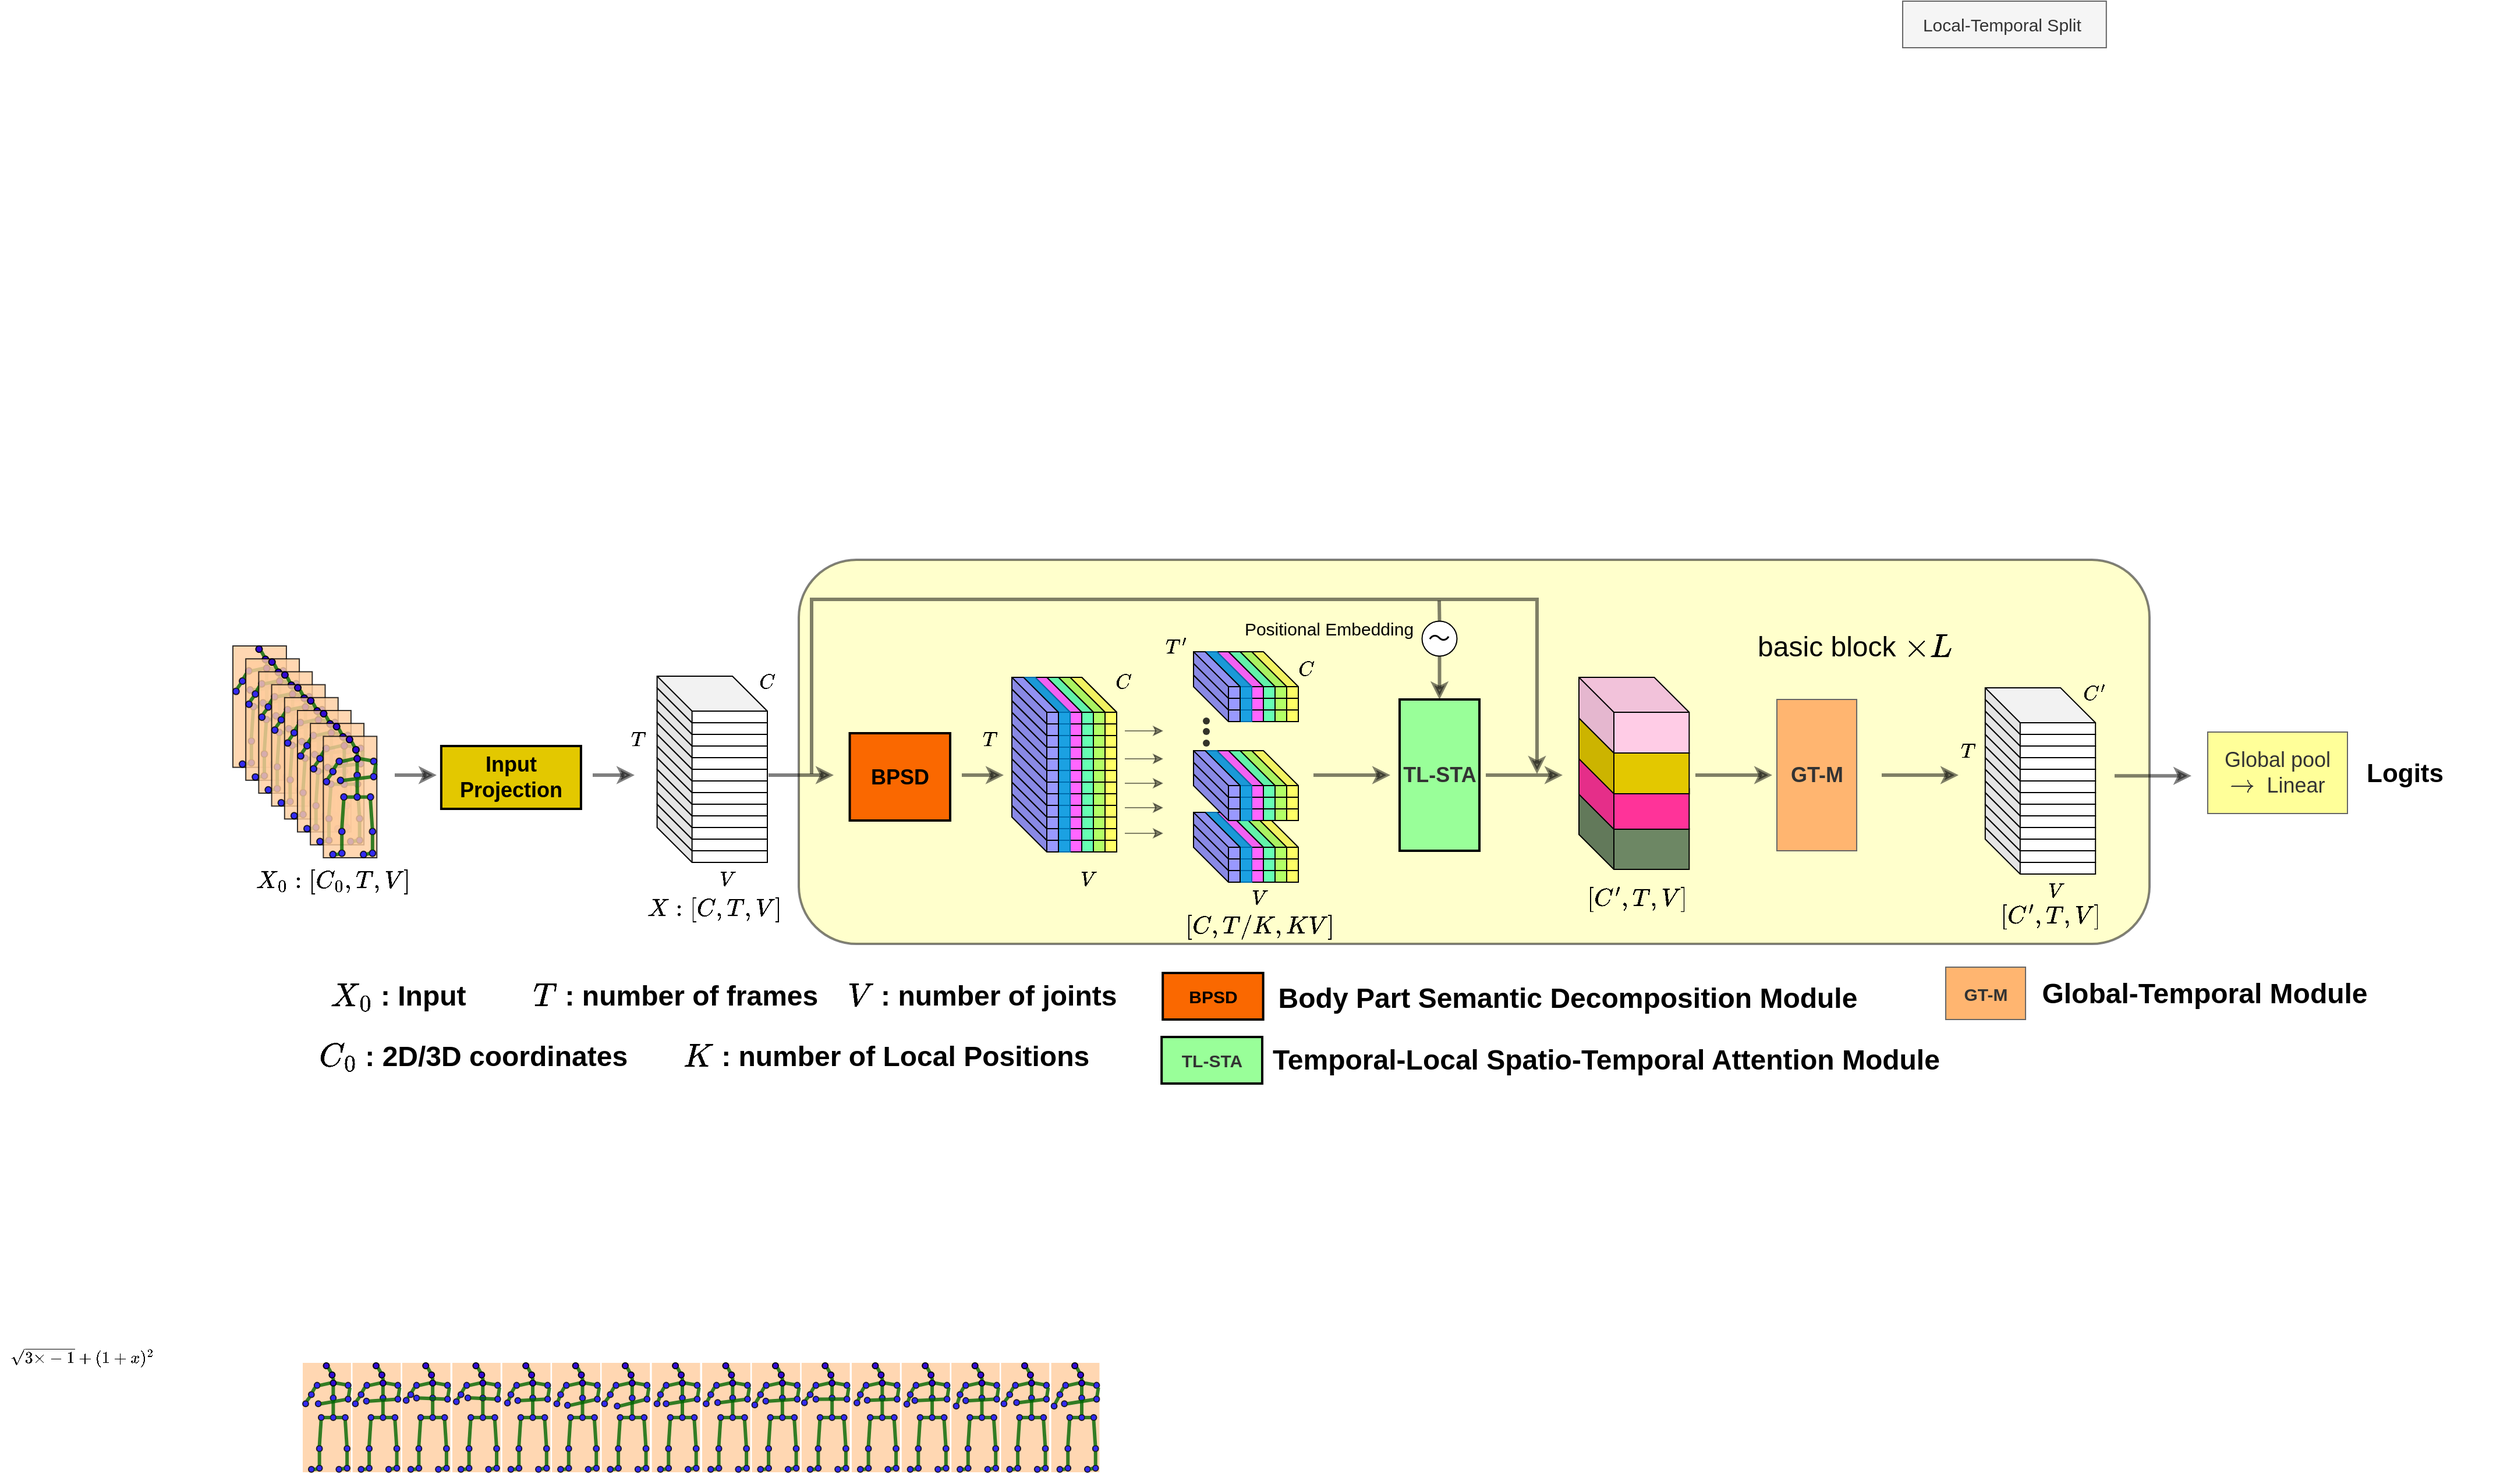 <mxfile version="20.8.6" type="github">
  <diagram id="mq6EQkwPHid5NNBlhu4s" name="第 1 页">
    <mxGraphModel dx="3695" dy="2697" grid="1" gridSize="10" guides="1" tooltips="1" connect="1" arrows="1" fold="1" page="1" pageScale="1" pageWidth="827" pageHeight="1169" math="1" shadow="0">
      <root>
        <mxCell id="0" />
        <mxCell id="1" parent="0" />
        <mxCell id="ghVcpsBye3knqWzP6Sny-841" value="" style="group" parent="1" vertex="1" connectable="0">
          <mxGeometry x="-340" y="190" width="684.22" height="94" as="geometry" />
        </mxCell>
        <mxCell id="ghVcpsBye3knqWzP6Sny-510" value="" style="group" parent="ghVcpsBye3knqWzP6Sny-841" vertex="1" connectable="0">
          <mxGeometry width="341.22" height="94" as="geometry" />
        </mxCell>
        <mxCell id="ghVcpsBye3knqWzP6Sny-41" value="" style="group;fillColor=#FFCE9F;opacity=80;" parent="ghVcpsBye3knqWzP6Sny-510" vertex="1" connectable="0">
          <mxGeometry width="41.415" height="94" as="geometry" />
        </mxCell>
        <mxCell id="ghVcpsBye3knqWzP6Sny-42" value="" style="ellipse;whiteSpace=wrap;html=1;fillColor=#FF0000;opacity=80;" parent="ghVcpsBye3knqWzP6Sny-41" vertex="1">
          <mxGeometry x="17.792" width="4.942" height="4.942" as="geometry" />
        </mxCell>
        <mxCell id="ghVcpsBye3knqWzP6Sny-43" value="" style="ellipse;whiteSpace=wrap;html=1;fillColor=#FF0000;opacity=80;" parent="ghVcpsBye3knqWzP6Sny-41" vertex="1">
          <mxGeometry x="22.734" y="7.907" width="4.942" height="5.041" as="geometry" />
        </mxCell>
        <mxCell id="ghVcpsBye3knqWzP6Sny-44" value="" style="endArrow=none;html=1;rounded=0;exitX=0.3;exitY=0.059;exitDx=0;exitDy=0;entryX=1;entryY=1;entryDx=0;entryDy=0;exitPerimeter=0;strokeWidth=3;strokeColor=#006600;opacity=80;" parent="ghVcpsBye3knqWzP6Sny-41" source="ghVcpsBye3knqWzP6Sny-43" target="ghVcpsBye3knqWzP6Sny-42" edge="1">
          <mxGeometry width="50" height="50" relative="1" as="geometry">
            <mxPoint x="36.572" y="24.711" as="sourcePoint" />
            <mxPoint x="41.514" y="19.769" as="targetPoint" />
          </mxGeometry>
        </mxCell>
        <mxCell id="ghVcpsBye3knqWzP6Sny-45" value="" style="ellipse;whiteSpace=wrap;html=1;fillColor=#FF0000;opacity=80;" parent="ghVcpsBye3knqWzP6Sny-41" vertex="1">
          <mxGeometry x="23.722" y="14.826" width="4.942" height="5.041" as="geometry" />
        </mxCell>
        <mxCell id="ghVcpsBye3knqWzP6Sny-46" value="" style="ellipse;whiteSpace=wrap;html=1;fillColor=#0000FF;opacity=80;" parent="ghVcpsBye3knqWzP6Sny-41" vertex="1">
          <mxGeometry x="36.473" y="16.803" width="4.942" height="5.041" as="geometry" />
        </mxCell>
        <mxCell id="ghVcpsBye3knqWzP6Sny-47" value="" style="ellipse;whiteSpace=wrap;html=1;fillColor=#0000FF;opacity=80;" parent="ghVcpsBye3knqWzP6Sny-41" vertex="1">
          <mxGeometry x="9.884" y="16.803" width="4.942" height="5.041" as="geometry" />
        </mxCell>
        <mxCell id="ghVcpsBye3knqWzP6Sny-48" value="" style="endArrow=none;html=1;rounded=0;entryX=0.7;entryY=0.974;entryDx=0;entryDy=0;strokeWidth=3;entryPerimeter=0;exitX=0.5;exitY=0;exitDx=0;exitDy=0;fontSize=11;fillColor=#0000FF;strokeColor=#006600;opacity=80;" parent="ghVcpsBye3knqWzP6Sny-41" source="ghVcpsBye3knqWzP6Sny-45" target="ghVcpsBye3knqWzP6Sny-43" edge="1">
          <mxGeometry width="50" height="50" relative="1" as="geometry">
            <mxPoint x="36.769" y="8.896" as="sourcePoint" />
            <mxPoint x="34.595" y="4.942" as="targetPoint" />
          </mxGeometry>
        </mxCell>
        <mxCell id="ghVcpsBye3knqWzP6Sny-49" value="" style="edgeStyle=none;orthogonalLoop=1;jettySize=auto;html=1;rounded=0;labelBackgroundColor=default;strokeColor=#006600;strokeWidth=3;fontFamily=Helvetica;fontSize=11;fontColor=default;endArrow=none;shape=connector;exitX=1;exitY=0.5;exitDx=0;exitDy=0;entryX=0;entryY=0.5;entryDx=0;entryDy=0;opacity=80;" parent="ghVcpsBye3knqWzP6Sny-41" source="ghVcpsBye3knqWzP6Sny-47" target="ghVcpsBye3knqWzP6Sny-45" edge="1">
          <mxGeometry width="100" relative="1" as="geometry">
            <mxPoint x="16.803" y="20.271" as="sourcePoint" />
            <mxPoint x="24.414" y="19.077" as="targetPoint" />
            <Array as="points" />
          </mxGeometry>
        </mxCell>
        <mxCell id="ghVcpsBye3knqWzP6Sny-50" value="" style="edgeStyle=none;orthogonalLoop=1;jettySize=auto;html=1;rounded=0;labelBackgroundColor=default;strokeColor=#006600;strokeWidth=3;fontFamily=Helvetica;fontSize=11;fontColor=default;endArrow=none;shape=connector;exitX=1;exitY=0.5;exitDx=0;exitDy=0;entryX=0.02;entryY=0.386;entryDx=0;entryDy=0;entryPerimeter=0;opacity=80;" parent="ghVcpsBye3knqWzP6Sny-41" source="ghVcpsBye3knqWzP6Sny-45" target="ghVcpsBye3knqWzP6Sny-46" edge="1">
          <mxGeometry width="100" relative="1" as="geometry">
            <mxPoint x="31.63" y="29.653" as="sourcePoint" />
            <mxPoint x="41.514" y="29.653" as="targetPoint" />
            <Array as="points" />
          </mxGeometry>
        </mxCell>
        <mxCell id="ghVcpsBye3knqWzP6Sny-51" value="" style="ellipse;whiteSpace=wrap;html=1;fillColor=#0000FF;opacity=80;" parent="ghVcpsBye3knqWzP6Sny-41" vertex="1">
          <mxGeometry x="23.722" y="27.676" width="4.942" height="5.041" as="geometry" />
        </mxCell>
        <mxCell id="ghVcpsBye3knqWzP6Sny-52" value="" style="edgeStyle=none;orthogonalLoop=1;jettySize=auto;html=1;rounded=0;labelBackgroundColor=default;strokeColor=#006600;strokeWidth=3;fontFamily=Helvetica;fontSize=11;fontColor=default;endArrow=none;shape=connector;exitX=0.5;exitY=0;exitDx=0;exitDy=0;entryX=0.5;entryY=1;entryDx=0;entryDy=0;opacity=80;" parent="ghVcpsBye3knqWzP6Sny-41" source="ghVcpsBye3knqWzP6Sny-51" target="ghVcpsBye3knqWzP6Sny-45" edge="1">
          <mxGeometry width="100" relative="1" as="geometry">
            <mxPoint x="31.63" y="37.56" as="sourcePoint" />
            <mxPoint x="41.514" y="37.56" as="targetPoint" />
            <Array as="points" />
          </mxGeometry>
        </mxCell>
        <mxCell id="ghVcpsBye3knqWzP6Sny-53" value="" style="ellipse;whiteSpace=wrap;html=1;fillColor=#0000FF;opacity=80;" parent="ghVcpsBye3knqWzP6Sny-41" vertex="1">
          <mxGeometry x="36.473" y="28.665" width="4.942" height="5.041" as="geometry" />
        </mxCell>
        <mxCell id="ghVcpsBye3knqWzP6Sny-54" value="" style="edgeStyle=none;orthogonalLoop=1;jettySize=auto;html=1;rounded=0;labelBackgroundColor=default;strokeColor=#006600;strokeWidth=3;fontFamily=Helvetica;fontSize=11;fontColor=default;endArrow=none;shape=connector;exitX=1;exitY=1;exitDx=0;exitDy=0;opacity=80;" parent="ghVcpsBye3knqWzP6Sny-41" source="ghVcpsBye3knqWzP6Sny-46" target="ghVcpsBye3knqWzP6Sny-53" edge="1">
          <mxGeometry width="100" relative="1" as="geometry">
            <mxPoint x="49.421" y="32.618" as="sourcePoint" />
            <mxPoint x="59.306" y="32.618" as="targetPoint" />
            <Array as="points" />
          </mxGeometry>
        </mxCell>
        <mxCell id="ghVcpsBye3knqWzP6Sny-55" value="" style="ellipse;whiteSpace=wrap;html=1;fillColor=#0000FF;opacity=80;" parent="ghVcpsBye3knqWzP6Sny-41" vertex="1">
          <mxGeometry x="10.873" y="32.618" width="4.942" height="5.041" as="geometry" />
        </mxCell>
        <mxCell id="ghVcpsBye3knqWzP6Sny-56" value="" style="edgeStyle=none;orthogonalLoop=1;jettySize=auto;html=1;rounded=0;labelBackgroundColor=default;strokeColor=#006600;strokeWidth=3;fontFamily=Helvetica;fontSize=11;fontColor=default;endArrow=none;shape=connector;exitX=1;exitY=0.5;exitDx=0;exitDy=0;opacity=80;" parent="ghVcpsBye3knqWzP6Sny-41" source="ghVcpsBye3knqWzP6Sny-55" target="ghVcpsBye3knqWzP6Sny-53" edge="1">
          <mxGeometry width="100" relative="1" as="geometry">
            <mxPoint x="47.444" y="45.468" as="sourcePoint" />
            <mxPoint x="57.329" y="45.468" as="targetPoint" />
            <Array as="points" />
          </mxGeometry>
        </mxCell>
        <mxCell id="ghVcpsBye3knqWzP6Sny-57" value="" style="ellipse;whiteSpace=wrap;html=1;fillColor=#0000FF;opacity=80;" parent="ghVcpsBye3knqWzP6Sny-41" vertex="1">
          <mxGeometry x="4.942" y="24.711" width="4.942" height="5.041" as="geometry" />
        </mxCell>
        <mxCell id="ghVcpsBye3knqWzP6Sny-58" value="" style="ellipse;whiteSpace=wrap;html=1;fillColor=#0000FF;opacity=80;" parent="ghVcpsBye3knqWzP6Sny-41" vertex="1">
          <mxGeometry y="32.618" width="4.942" height="5.041" as="geometry" />
        </mxCell>
        <mxCell id="ghVcpsBye3knqWzP6Sny-59" value="" style="edgeStyle=none;orthogonalLoop=1;jettySize=auto;html=1;rounded=0;labelBackgroundColor=default;strokeColor=#006600;strokeWidth=3;fontFamily=Helvetica;fontSize=11;fontColor=default;endArrow=none;shape=connector;exitX=0.712;exitY=0.024;exitDx=0;exitDy=0;exitPerimeter=0;opacity=80;" parent="ghVcpsBye3knqWzP6Sny-41" source="ghVcpsBye3knqWzP6Sny-58" target="ghVcpsBye3knqWzP6Sny-57" edge="1">
          <mxGeometry width="100" relative="1" as="geometry">
            <mxPoint x="6.227" y="32.322" as="sourcePoint" />
            <mxPoint x="23.722" y="44.479" as="targetPoint" />
            <Array as="points" />
          </mxGeometry>
        </mxCell>
        <mxCell id="ghVcpsBye3knqWzP6Sny-60" value="" style="edgeStyle=none;orthogonalLoop=1;jettySize=auto;html=1;rounded=0;labelBackgroundColor=default;strokeColor=#006600;strokeWidth=3;fontFamily=Helvetica;fontSize=11;fontColor=default;endArrow=none;shape=connector;exitX=0.677;exitY=0.061;exitDx=0;exitDy=0;exitPerimeter=0;opacity=80;" parent="ghVcpsBye3knqWzP6Sny-41" source="ghVcpsBye3knqWzP6Sny-57" edge="1">
          <mxGeometry width="100" relative="1" as="geometry">
            <mxPoint x="10.873" y="24.711" as="sourcePoint" />
            <mxPoint x="10.576" y="21.152" as="targetPoint" />
            <Array as="points" />
          </mxGeometry>
        </mxCell>
        <mxCell id="ghVcpsBye3knqWzP6Sny-61" value="" style="ellipse;whiteSpace=wrap;html=1;fillColor=#0000FF;opacity=80;" parent="ghVcpsBye3knqWzP6Sny-41" vertex="1">
          <mxGeometry x="23.722" y="44.479" width="4.942" height="5.041" as="geometry" />
        </mxCell>
        <mxCell id="ghVcpsBye3knqWzP6Sny-62" value="" style="edgeStyle=none;orthogonalLoop=1;jettySize=auto;html=1;rounded=0;labelBackgroundColor=default;strokeColor=#006600;strokeWidth=3;fontFamily=Helvetica;fontSize=11;fontColor=default;endArrow=none;shape=connector;exitX=0.5;exitY=0;exitDx=0;exitDy=0;entryX=0.5;entryY=1;entryDx=0;entryDy=0;opacity=80;" parent="ghVcpsBye3knqWzP6Sny-41" source="ghVcpsBye3knqWzP6Sny-61" target="ghVcpsBye3knqWzP6Sny-51" edge="1">
          <mxGeometry width="100" relative="1" as="geometry">
            <mxPoint x="34.595" y="49.422" as="sourcePoint" />
            <mxPoint x="44.479" y="49.422" as="targetPoint" />
            <Array as="points" />
          </mxGeometry>
        </mxCell>
        <mxCell id="ghVcpsBye3knqWzP6Sny-63" value="" style="ellipse;whiteSpace=wrap;html=1;fillColor=#0000FF;opacity=80;" parent="ghVcpsBye3knqWzP6Sny-41" vertex="1">
          <mxGeometry x="34.002" y="44.479" width="4.942" height="5.041" as="geometry" />
        </mxCell>
        <mxCell id="ghVcpsBye3knqWzP6Sny-64" value="" style="ellipse;whiteSpace=wrap;html=1;fillColor=#0000FF;opacity=80;" parent="ghVcpsBye3knqWzP6Sny-41" vertex="1">
          <mxGeometry x="13.443" y="44.479" width="4.942" height="5.041" as="geometry" />
        </mxCell>
        <mxCell id="ghVcpsBye3knqWzP6Sny-65" value="" style="edgeStyle=none;orthogonalLoop=1;jettySize=auto;html=1;rounded=0;labelBackgroundColor=default;strokeColor=#006600;strokeWidth=3;fontFamily=Helvetica;fontSize=11;fontColor=default;endArrow=none;shape=connector;entryX=0;entryY=0.5;entryDx=0;entryDy=0;exitX=1;exitY=0.5;exitDx=0;exitDy=0;opacity=80;" parent="ghVcpsBye3knqWzP6Sny-41" source="ghVcpsBye3knqWzP6Sny-64" target="ghVcpsBye3knqWzP6Sny-61" edge="1">
          <mxGeometry width="100" relative="1" as="geometry">
            <mxPoint x="19.769" y="46.957" as="sourcePoint" />
            <mxPoint x="29.653" y="46.957" as="targetPoint" />
            <Array as="points" />
          </mxGeometry>
        </mxCell>
        <mxCell id="ghVcpsBye3knqWzP6Sny-66" value="" style="edgeStyle=none;orthogonalLoop=1;jettySize=auto;html=1;rounded=0;labelBackgroundColor=default;strokeColor=#006600;strokeWidth=3;fontFamily=Helvetica;fontSize=11;fontColor=default;endArrow=none;shape=connector;exitX=1;exitY=0.5;exitDx=0;exitDy=0;entryX=0;entryY=0.5;entryDx=0;entryDy=0;opacity=80;" parent="ghVcpsBye3knqWzP6Sny-41" source="ghVcpsBye3knqWzP6Sny-61" target="ghVcpsBye3knqWzP6Sny-63" edge="1">
          <mxGeometry width="100" relative="1" as="geometry">
            <mxPoint x="24.711" y="60.294" as="sourcePoint" />
            <mxPoint x="34.595" y="60.294" as="targetPoint" />
            <Array as="points" />
          </mxGeometry>
        </mxCell>
        <mxCell id="ghVcpsBye3knqWzP6Sny-67" value="" style="ellipse;whiteSpace=wrap;html=1;fillColor=#0000FF;opacity=80;" parent="ghVcpsBye3knqWzP6Sny-41" vertex="1">
          <mxGeometry x="11.861" y="71.167" width="4.942" height="5.041" as="geometry" />
        </mxCell>
        <mxCell id="ghVcpsBye3knqWzP6Sny-68" value="" style="ellipse;whiteSpace=wrap;html=1;fillColor=#0000FF;opacity=80;" parent="ghVcpsBye3knqWzP6Sny-41" vertex="1">
          <mxGeometry x="35.583" y="71.167" width="4.942" height="5.041" as="geometry" />
        </mxCell>
        <mxCell id="ghVcpsBye3knqWzP6Sny-69" value="" style="edgeStyle=none;orthogonalLoop=1;jettySize=auto;html=1;rounded=0;labelBackgroundColor=default;strokeColor=#006600;strokeWidth=3;fontFamily=Helvetica;fontSize=11;fontColor=default;endArrow=none;shape=connector;exitX=0.5;exitY=0;exitDx=0;exitDy=0;opacity=80;" parent="ghVcpsBye3knqWzP6Sny-41" source="ghVcpsBye3knqWzP6Sny-67" target="ghVcpsBye3knqWzP6Sny-64" edge="1">
          <mxGeometry width="100" relative="1" as="geometry">
            <mxPoint x="22.734" y="64.248" as="sourcePoint" />
            <mxPoint x="32.618" y="64.248" as="targetPoint" />
            <Array as="points" />
          </mxGeometry>
        </mxCell>
        <mxCell id="ghVcpsBye3knqWzP6Sny-70" value="" style="edgeStyle=none;orthogonalLoop=1;jettySize=auto;html=1;rounded=0;labelBackgroundColor=default;strokeColor=#006600;strokeWidth=3;fontFamily=Helvetica;fontSize=11;fontColor=default;endArrow=none;shape=connector;exitX=0.5;exitY=1;exitDx=0;exitDy=0;opacity=80;" parent="ghVcpsBye3knqWzP6Sny-41" source="ghVcpsBye3knqWzP6Sny-63" target="ghVcpsBye3knqWzP6Sny-68" edge="1">
          <mxGeometry width="100" relative="1" as="geometry">
            <mxPoint x="32.618" y="66.225" as="sourcePoint" />
            <mxPoint x="42.502" y="66.225" as="targetPoint" />
            <Array as="points" />
          </mxGeometry>
        </mxCell>
        <mxCell id="ghVcpsBye3knqWzP6Sny-71" value="" style="ellipse;whiteSpace=wrap;html=1;fillColor=#0000FF;opacity=80;" parent="ghVcpsBye3knqWzP6Sny-41" vertex="1">
          <mxGeometry x="11.861" y="87.971" width="4.942" height="5.041" as="geometry" />
        </mxCell>
        <mxCell id="ghVcpsBye3knqWzP6Sny-72" value="" style="ellipse;whiteSpace=wrap;html=1;fillColor=#0000FF;opacity=80;" parent="ghVcpsBye3knqWzP6Sny-41" vertex="1">
          <mxGeometry x="35.583" y="87.971" width="4.942" height="5.041" as="geometry" />
        </mxCell>
        <mxCell id="ghVcpsBye3knqWzP6Sny-73" value="" style="edgeStyle=none;orthogonalLoop=1;jettySize=auto;html=1;rounded=0;labelBackgroundColor=default;strokeColor=#006600;strokeWidth=3;fontFamily=Helvetica;fontSize=11;fontColor=default;endArrow=none;shape=connector;exitX=0.5;exitY=0;exitDx=0;exitDy=0;entryX=0.5;entryY=1;entryDx=0;entryDy=0;opacity=80;" parent="ghVcpsBye3knqWzP6Sny-41" source="ghVcpsBye3knqWzP6Sny-71" target="ghVcpsBye3knqWzP6Sny-67" edge="1">
          <mxGeometry width="100" relative="1" as="geometry">
            <mxPoint x="17.792" y="91.924" as="sourcePoint" />
            <mxPoint x="27.676" y="91.924" as="targetPoint" />
            <Array as="points" />
          </mxGeometry>
        </mxCell>
        <mxCell id="ghVcpsBye3knqWzP6Sny-74" value="" style="edgeStyle=none;orthogonalLoop=1;jettySize=auto;html=1;rounded=0;labelBackgroundColor=default;strokeColor=#006600;strokeWidth=3;fontFamily=Helvetica;fontSize=11;fontColor=default;endArrow=none;shape=connector;exitX=0.5;exitY=0;exitDx=0;exitDy=0;entryX=0.5;entryY=1;entryDx=0;entryDy=0;opacity=80;" parent="ghVcpsBye3knqWzP6Sny-41" source="ghVcpsBye3knqWzP6Sny-72" target="ghVcpsBye3knqWzP6Sny-68" edge="1">
          <mxGeometry width="100" relative="1" as="geometry">
            <mxPoint x="31.63" y="90.936" as="sourcePoint" />
            <mxPoint x="41.514" y="90.936" as="targetPoint" />
            <Array as="points" />
          </mxGeometry>
        </mxCell>
        <mxCell id="ghVcpsBye3knqWzP6Sny-75" value="" style="ellipse;whiteSpace=wrap;html=1;fillColor=#0000FF;opacity=80;" parent="ghVcpsBye3knqWzP6Sny-41" vertex="1">
          <mxGeometry x="4.942" y="88.959" width="4.942" height="5.041" as="geometry" />
        </mxCell>
        <mxCell id="ghVcpsBye3knqWzP6Sny-76" value="" style="ellipse;whiteSpace=wrap;html=1;fillColor=#0000FF;opacity=80;" parent="ghVcpsBye3knqWzP6Sny-41" vertex="1">
          <mxGeometry x="28.664" y="88.959" width="4.942" height="5.041" as="geometry" />
        </mxCell>
        <mxCell id="ghVcpsBye3knqWzP6Sny-77" value="" style="edgeStyle=none;orthogonalLoop=1;jettySize=auto;html=1;rounded=0;labelBackgroundColor=default;strokeColor=#006600;strokeWidth=3;fontFamily=Helvetica;fontSize=11;fontColor=default;endArrow=none;shape=connector;exitX=1;exitY=0.5;exitDx=0;exitDy=0;entryX=0.033;entryY=0.647;entryDx=0;entryDy=0;entryPerimeter=0;opacity=80;" parent="ghVcpsBye3knqWzP6Sny-41" source="ghVcpsBye3knqWzP6Sny-75" target="ghVcpsBye3knqWzP6Sny-71" edge="1">
          <mxGeometry width="100" relative="1" as="geometry">
            <mxPoint x="8.896" y="104.774" as="sourcePoint" />
            <mxPoint x="18.78" y="104.774" as="targetPoint" />
            <Array as="points" />
          </mxGeometry>
        </mxCell>
        <mxCell id="ghVcpsBye3knqWzP6Sny-78" value="" style="edgeStyle=none;orthogonalLoop=1;jettySize=auto;html=1;rounded=0;labelBackgroundColor=default;strokeColor=#006600;strokeWidth=3;fontFamily=Helvetica;fontSize=11;fontColor=default;endArrow=none;shape=connector;exitX=1;exitY=0.5;exitDx=0;exitDy=0;entryX=0;entryY=0.5;entryDx=0;entryDy=0;opacity=80;" parent="ghVcpsBye3knqWzP6Sny-41" source="ghVcpsBye3knqWzP6Sny-76" target="ghVcpsBye3knqWzP6Sny-72" edge="1">
          <mxGeometry width="100" relative="1" as="geometry">
            <mxPoint x="26.687" y="106.751" as="sourcePoint" />
            <mxPoint x="36.572" y="106.751" as="targetPoint" />
            <Array as="points" />
          </mxGeometry>
        </mxCell>
        <mxCell id="ghVcpsBye3knqWzP6Sny-79" value="" style="ellipse;whiteSpace=wrap;html=1;fillColor=#0000FF;opacity=80;" parent="ghVcpsBye3knqWzP6Sny-41" vertex="1">
          <mxGeometry x="17.792" width="4.942" height="4.942" as="geometry" />
        </mxCell>
        <mxCell id="ghVcpsBye3knqWzP6Sny-80" value="" style="ellipse;whiteSpace=wrap;html=1;fillColor=#0000FF;opacity=80;" parent="ghVcpsBye3knqWzP6Sny-41" vertex="1">
          <mxGeometry x="22.734" y="7.907" width="4.942" height="5.041" as="geometry" />
        </mxCell>
        <mxCell id="ghVcpsBye3knqWzP6Sny-81" value="" style="ellipse;whiteSpace=wrap;html=1;fillColor=#0000FF;opacity=80;" parent="ghVcpsBye3knqWzP6Sny-41" vertex="1">
          <mxGeometry x="23.722" y="14.826" width="4.942" height="5.041" as="geometry" />
        </mxCell>
        <mxCell id="ghVcpsBye3knqWzP6Sny-87" value="" style="group;fillColor=#FFCE9F;opacity=80;" parent="ghVcpsBye3knqWzP6Sny-510" vertex="1" connectable="0">
          <mxGeometry x="42.721" width="41.415" height="94" as="geometry" />
        </mxCell>
        <mxCell id="ghVcpsBye3knqWzP6Sny-88" value="" style="ellipse;whiteSpace=wrap;html=1;fillColor=#FF0000;opacity=80;" parent="ghVcpsBye3knqWzP6Sny-87" vertex="1">
          <mxGeometry x="17.792" width="4.942" height="4.942" as="geometry" />
        </mxCell>
        <mxCell id="ghVcpsBye3knqWzP6Sny-89" value="" style="ellipse;whiteSpace=wrap;html=1;fillColor=#FF0000;opacity=80;" parent="ghVcpsBye3knqWzP6Sny-87" vertex="1">
          <mxGeometry x="22.734" y="7.907" width="4.942" height="5.041" as="geometry" />
        </mxCell>
        <mxCell id="ghVcpsBye3knqWzP6Sny-90" value="" style="endArrow=none;html=1;rounded=0;exitX=0.3;exitY=0.059;exitDx=0;exitDy=0;entryX=1;entryY=1;entryDx=0;entryDy=0;exitPerimeter=0;strokeWidth=3;strokeColor=#006600;opacity=80;" parent="ghVcpsBye3knqWzP6Sny-87" source="ghVcpsBye3knqWzP6Sny-89" target="ghVcpsBye3knqWzP6Sny-88" edge="1">
          <mxGeometry width="50" height="50" relative="1" as="geometry">
            <mxPoint x="36.572" y="24.711" as="sourcePoint" />
            <mxPoint x="41.514" y="19.769" as="targetPoint" />
          </mxGeometry>
        </mxCell>
        <mxCell id="ghVcpsBye3knqWzP6Sny-91" value="" style="ellipse;whiteSpace=wrap;html=1;fillColor=#FF0000;opacity=80;" parent="ghVcpsBye3knqWzP6Sny-87" vertex="1">
          <mxGeometry x="23.722" y="14.826" width="4.942" height="5.041" as="geometry" />
        </mxCell>
        <mxCell id="ghVcpsBye3knqWzP6Sny-92" value="" style="ellipse;whiteSpace=wrap;html=1;fillColor=#0000FF;opacity=80;" parent="ghVcpsBye3knqWzP6Sny-87" vertex="1">
          <mxGeometry x="36.473" y="16.803" width="4.942" height="5.041" as="geometry" />
        </mxCell>
        <mxCell id="ghVcpsBye3knqWzP6Sny-93" value="" style="ellipse;whiteSpace=wrap;html=1;fillColor=#0000FF;opacity=80;" parent="ghVcpsBye3knqWzP6Sny-87" vertex="1">
          <mxGeometry x="9.884" y="16.803" width="4.942" height="5.041" as="geometry" />
        </mxCell>
        <mxCell id="ghVcpsBye3knqWzP6Sny-94" value="" style="endArrow=none;html=1;rounded=0;entryX=0.7;entryY=0.974;entryDx=0;entryDy=0;strokeWidth=3;entryPerimeter=0;exitX=0.5;exitY=0;exitDx=0;exitDy=0;fontSize=11;fillColor=#0000FF;strokeColor=#006600;opacity=80;" parent="ghVcpsBye3knqWzP6Sny-87" source="ghVcpsBye3knqWzP6Sny-91" target="ghVcpsBye3knqWzP6Sny-89" edge="1">
          <mxGeometry width="50" height="50" relative="1" as="geometry">
            <mxPoint x="36.769" y="8.896" as="sourcePoint" />
            <mxPoint x="34.595" y="4.942" as="targetPoint" />
          </mxGeometry>
        </mxCell>
        <mxCell id="ghVcpsBye3knqWzP6Sny-95" value="" style="edgeStyle=none;orthogonalLoop=1;jettySize=auto;html=1;rounded=0;labelBackgroundColor=default;strokeColor=#006600;strokeWidth=3;fontFamily=Helvetica;fontSize=11;fontColor=default;endArrow=none;shape=connector;exitX=1;exitY=0.5;exitDx=0;exitDy=0;entryX=0;entryY=0.5;entryDx=0;entryDy=0;opacity=80;" parent="ghVcpsBye3knqWzP6Sny-87" source="ghVcpsBye3knqWzP6Sny-93" target="ghVcpsBye3knqWzP6Sny-91" edge="1">
          <mxGeometry width="100" relative="1" as="geometry">
            <mxPoint x="16.803" y="20.271" as="sourcePoint" />
            <mxPoint x="24.414" y="19.077" as="targetPoint" />
            <Array as="points" />
          </mxGeometry>
        </mxCell>
        <mxCell id="ghVcpsBye3knqWzP6Sny-96" value="" style="edgeStyle=none;orthogonalLoop=1;jettySize=auto;html=1;rounded=0;labelBackgroundColor=default;strokeColor=#006600;strokeWidth=3;fontFamily=Helvetica;fontSize=11;fontColor=default;endArrow=none;shape=connector;exitX=1;exitY=0.5;exitDx=0;exitDy=0;entryX=0.02;entryY=0.386;entryDx=0;entryDy=0;entryPerimeter=0;opacity=80;" parent="ghVcpsBye3knqWzP6Sny-87" source="ghVcpsBye3knqWzP6Sny-91" target="ghVcpsBye3knqWzP6Sny-92" edge="1">
          <mxGeometry width="100" relative="1" as="geometry">
            <mxPoint x="31.63" y="29.653" as="sourcePoint" />
            <mxPoint x="41.514" y="29.653" as="targetPoint" />
            <Array as="points" />
          </mxGeometry>
        </mxCell>
        <mxCell id="ghVcpsBye3knqWzP6Sny-97" value="" style="ellipse;whiteSpace=wrap;html=1;fillColor=#0000FF;opacity=80;" parent="ghVcpsBye3knqWzP6Sny-87" vertex="1">
          <mxGeometry x="23.722" y="27.676" width="4.942" height="5.041" as="geometry" />
        </mxCell>
        <mxCell id="ghVcpsBye3knqWzP6Sny-98" value="" style="edgeStyle=none;orthogonalLoop=1;jettySize=auto;html=1;rounded=0;labelBackgroundColor=default;strokeColor=#006600;strokeWidth=3;fontFamily=Helvetica;fontSize=11;fontColor=default;endArrow=none;shape=connector;exitX=0.5;exitY=0;exitDx=0;exitDy=0;entryX=0.5;entryY=1;entryDx=0;entryDy=0;opacity=80;" parent="ghVcpsBye3knqWzP6Sny-87" source="ghVcpsBye3knqWzP6Sny-97" target="ghVcpsBye3knqWzP6Sny-91" edge="1">
          <mxGeometry width="100" relative="1" as="geometry">
            <mxPoint x="31.63" y="37.56" as="sourcePoint" />
            <mxPoint x="41.514" y="37.56" as="targetPoint" />
            <Array as="points" />
          </mxGeometry>
        </mxCell>
        <mxCell id="ghVcpsBye3knqWzP6Sny-99" value="" style="ellipse;whiteSpace=wrap;html=1;fillColor=#0000FF;opacity=80;" parent="ghVcpsBye3knqWzP6Sny-87" vertex="1">
          <mxGeometry x="36.473" y="28.665" width="4.942" height="5.041" as="geometry" />
        </mxCell>
        <mxCell id="ghVcpsBye3knqWzP6Sny-100" value="" style="edgeStyle=none;orthogonalLoop=1;jettySize=auto;html=1;rounded=0;labelBackgroundColor=default;strokeColor=#006600;strokeWidth=3;fontFamily=Helvetica;fontSize=11;fontColor=default;endArrow=none;shape=connector;exitX=1;exitY=1;exitDx=0;exitDy=0;opacity=80;" parent="ghVcpsBye3knqWzP6Sny-87" source="ghVcpsBye3knqWzP6Sny-92" target="ghVcpsBye3knqWzP6Sny-99" edge="1">
          <mxGeometry width="100" relative="1" as="geometry">
            <mxPoint x="49.421" y="32.618" as="sourcePoint" />
            <mxPoint x="59.306" y="32.618" as="targetPoint" />
            <Array as="points" />
          </mxGeometry>
        </mxCell>
        <mxCell id="ghVcpsBye3knqWzP6Sny-101" value="" style="ellipse;whiteSpace=wrap;html=1;fillColor=#0000FF;opacity=80;" parent="ghVcpsBye3knqWzP6Sny-87" vertex="1">
          <mxGeometry x="4.942" y="24.711" width="4.942" height="5.041" as="geometry" />
        </mxCell>
        <mxCell id="ghVcpsBye3knqWzP6Sny-102" value="" style="ellipse;whiteSpace=wrap;html=1;fillColor=#0000FF;opacity=80;" parent="ghVcpsBye3knqWzP6Sny-87" vertex="1">
          <mxGeometry y="32.618" width="4.942" height="5.041" as="geometry" />
        </mxCell>
        <mxCell id="ghVcpsBye3knqWzP6Sny-103" value="" style="edgeStyle=none;orthogonalLoop=1;jettySize=auto;html=1;rounded=0;labelBackgroundColor=default;strokeColor=#006600;strokeWidth=3;fontFamily=Helvetica;fontSize=11;fontColor=default;endArrow=none;shape=connector;exitX=0.712;exitY=0.024;exitDx=0;exitDy=0;exitPerimeter=0;opacity=80;" parent="ghVcpsBye3knqWzP6Sny-87" source="ghVcpsBye3knqWzP6Sny-102" target="ghVcpsBye3knqWzP6Sny-101" edge="1">
          <mxGeometry width="100" relative="1" as="geometry">
            <mxPoint x="6.227" y="32.322" as="sourcePoint" />
            <mxPoint x="23.722" y="44.479" as="targetPoint" />
            <Array as="points" />
          </mxGeometry>
        </mxCell>
        <mxCell id="ghVcpsBye3knqWzP6Sny-104" value="" style="edgeStyle=none;orthogonalLoop=1;jettySize=auto;html=1;rounded=0;labelBackgroundColor=default;strokeColor=#006600;strokeWidth=3;fontFamily=Helvetica;fontSize=11;fontColor=default;endArrow=none;shape=connector;exitX=0.677;exitY=0.061;exitDx=0;exitDy=0;exitPerimeter=0;opacity=80;" parent="ghVcpsBye3knqWzP6Sny-87" source="ghVcpsBye3knqWzP6Sny-101" edge="1">
          <mxGeometry width="100" relative="1" as="geometry">
            <mxPoint x="10.873" y="24.711" as="sourcePoint" />
            <mxPoint x="10.576" y="21.152" as="targetPoint" />
            <Array as="points" />
          </mxGeometry>
        </mxCell>
        <mxCell id="ghVcpsBye3knqWzP6Sny-105" value="" style="ellipse;whiteSpace=wrap;html=1;fillColor=#0000FF;opacity=80;" parent="ghVcpsBye3knqWzP6Sny-87" vertex="1">
          <mxGeometry x="23.722" y="44.479" width="4.942" height="5.041" as="geometry" />
        </mxCell>
        <mxCell id="ghVcpsBye3knqWzP6Sny-106" value="" style="edgeStyle=none;orthogonalLoop=1;jettySize=auto;html=1;rounded=0;labelBackgroundColor=default;strokeColor=#006600;strokeWidth=3;fontFamily=Helvetica;fontSize=11;fontColor=default;endArrow=none;shape=connector;exitX=0.5;exitY=0;exitDx=0;exitDy=0;entryX=0.5;entryY=1;entryDx=0;entryDy=0;opacity=80;" parent="ghVcpsBye3knqWzP6Sny-87" source="ghVcpsBye3knqWzP6Sny-105" target="ghVcpsBye3knqWzP6Sny-97" edge="1">
          <mxGeometry width="100" relative="1" as="geometry">
            <mxPoint x="34.595" y="49.422" as="sourcePoint" />
            <mxPoint x="44.479" y="49.422" as="targetPoint" />
            <Array as="points" />
          </mxGeometry>
        </mxCell>
        <mxCell id="ghVcpsBye3knqWzP6Sny-107" value="" style="ellipse;whiteSpace=wrap;html=1;fillColor=#0000FF;opacity=80;" parent="ghVcpsBye3knqWzP6Sny-87" vertex="1">
          <mxGeometry x="34.002" y="44.479" width="4.942" height="5.041" as="geometry" />
        </mxCell>
        <mxCell id="ghVcpsBye3knqWzP6Sny-108" value="" style="ellipse;whiteSpace=wrap;html=1;fillColor=#0000FF;opacity=80;" parent="ghVcpsBye3knqWzP6Sny-87" vertex="1">
          <mxGeometry x="13.443" y="44.479" width="4.942" height="5.041" as="geometry" />
        </mxCell>
        <mxCell id="ghVcpsBye3knqWzP6Sny-109" value="" style="edgeStyle=none;orthogonalLoop=1;jettySize=auto;html=1;rounded=0;labelBackgroundColor=default;strokeColor=#006600;strokeWidth=3;fontFamily=Helvetica;fontSize=11;fontColor=default;endArrow=none;shape=connector;entryX=0;entryY=0.5;entryDx=0;entryDy=0;exitX=1;exitY=0.5;exitDx=0;exitDy=0;opacity=80;" parent="ghVcpsBye3knqWzP6Sny-87" source="ghVcpsBye3knqWzP6Sny-108" target="ghVcpsBye3knqWzP6Sny-105" edge="1">
          <mxGeometry width="100" relative="1" as="geometry">
            <mxPoint x="19.769" y="46.957" as="sourcePoint" />
            <mxPoint x="29.653" y="46.957" as="targetPoint" />
            <Array as="points" />
          </mxGeometry>
        </mxCell>
        <mxCell id="ghVcpsBye3knqWzP6Sny-110" value="" style="edgeStyle=none;orthogonalLoop=1;jettySize=auto;html=1;rounded=0;labelBackgroundColor=default;strokeColor=#006600;strokeWidth=3;fontFamily=Helvetica;fontSize=11;fontColor=default;endArrow=none;shape=connector;exitX=1;exitY=0.5;exitDx=0;exitDy=0;entryX=0;entryY=0.5;entryDx=0;entryDy=0;opacity=80;" parent="ghVcpsBye3knqWzP6Sny-87" source="ghVcpsBye3knqWzP6Sny-105" target="ghVcpsBye3knqWzP6Sny-107" edge="1">
          <mxGeometry width="100" relative="1" as="geometry">
            <mxPoint x="24.711" y="60.294" as="sourcePoint" />
            <mxPoint x="34.595" y="60.294" as="targetPoint" />
            <Array as="points" />
          </mxGeometry>
        </mxCell>
        <mxCell id="ghVcpsBye3knqWzP6Sny-111" value="" style="ellipse;whiteSpace=wrap;html=1;fillColor=#0000FF;opacity=80;" parent="ghVcpsBye3knqWzP6Sny-87" vertex="1">
          <mxGeometry x="11.861" y="71.167" width="4.942" height="5.041" as="geometry" />
        </mxCell>
        <mxCell id="ghVcpsBye3knqWzP6Sny-112" value="" style="ellipse;whiteSpace=wrap;html=1;fillColor=#0000FF;opacity=80;" parent="ghVcpsBye3knqWzP6Sny-87" vertex="1">
          <mxGeometry x="35.583" y="71.167" width="4.942" height="5.041" as="geometry" />
        </mxCell>
        <mxCell id="ghVcpsBye3knqWzP6Sny-113" value="" style="edgeStyle=none;orthogonalLoop=1;jettySize=auto;html=1;rounded=0;labelBackgroundColor=default;strokeColor=#006600;strokeWidth=3;fontFamily=Helvetica;fontSize=11;fontColor=default;endArrow=none;shape=connector;exitX=0.5;exitY=0;exitDx=0;exitDy=0;opacity=80;" parent="ghVcpsBye3knqWzP6Sny-87" source="ghVcpsBye3knqWzP6Sny-111" target="ghVcpsBye3knqWzP6Sny-108" edge="1">
          <mxGeometry width="100" relative="1" as="geometry">
            <mxPoint x="22.734" y="64.248" as="sourcePoint" />
            <mxPoint x="32.618" y="64.248" as="targetPoint" />
            <Array as="points" />
          </mxGeometry>
        </mxCell>
        <mxCell id="ghVcpsBye3knqWzP6Sny-114" value="" style="edgeStyle=none;orthogonalLoop=1;jettySize=auto;html=1;rounded=0;labelBackgroundColor=default;strokeColor=#006600;strokeWidth=3;fontFamily=Helvetica;fontSize=11;fontColor=default;endArrow=none;shape=connector;exitX=0.5;exitY=1;exitDx=0;exitDy=0;opacity=80;" parent="ghVcpsBye3knqWzP6Sny-87" source="ghVcpsBye3knqWzP6Sny-107" target="ghVcpsBye3knqWzP6Sny-112" edge="1">
          <mxGeometry width="100" relative="1" as="geometry">
            <mxPoint x="32.618" y="66.225" as="sourcePoint" />
            <mxPoint x="42.502" y="66.225" as="targetPoint" />
            <Array as="points" />
          </mxGeometry>
        </mxCell>
        <mxCell id="ghVcpsBye3knqWzP6Sny-115" value="" style="ellipse;whiteSpace=wrap;html=1;fillColor=#0000FF;opacity=80;" parent="ghVcpsBye3knqWzP6Sny-87" vertex="1">
          <mxGeometry x="11.861" y="87.971" width="4.942" height="5.041" as="geometry" />
        </mxCell>
        <mxCell id="ghVcpsBye3knqWzP6Sny-116" value="" style="ellipse;whiteSpace=wrap;html=1;fillColor=#0000FF;opacity=80;" parent="ghVcpsBye3knqWzP6Sny-87" vertex="1">
          <mxGeometry x="35.583" y="87.971" width="4.942" height="5.041" as="geometry" />
        </mxCell>
        <mxCell id="ghVcpsBye3knqWzP6Sny-117" value="" style="edgeStyle=none;orthogonalLoop=1;jettySize=auto;html=1;rounded=0;labelBackgroundColor=default;strokeColor=#006600;strokeWidth=3;fontFamily=Helvetica;fontSize=11;fontColor=default;endArrow=none;shape=connector;exitX=0.5;exitY=0;exitDx=0;exitDy=0;entryX=0.5;entryY=1;entryDx=0;entryDy=0;opacity=80;" parent="ghVcpsBye3knqWzP6Sny-87" source="ghVcpsBye3knqWzP6Sny-115" target="ghVcpsBye3knqWzP6Sny-111" edge="1">
          <mxGeometry width="100" relative="1" as="geometry">
            <mxPoint x="17.792" y="91.924" as="sourcePoint" />
            <mxPoint x="27.676" y="91.924" as="targetPoint" />
            <Array as="points" />
          </mxGeometry>
        </mxCell>
        <mxCell id="ghVcpsBye3knqWzP6Sny-118" value="" style="edgeStyle=none;orthogonalLoop=1;jettySize=auto;html=1;rounded=0;labelBackgroundColor=default;strokeColor=#006600;strokeWidth=3;fontFamily=Helvetica;fontSize=11;fontColor=default;endArrow=none;shape=connector;exitX=0.5;exitY=0;exitDx=0;exitDy=0;entryX=0.5;entryY=1;entryDx=0;entryDy=0;opacity=80;" parent="ghVcpsBye3knqWzP6Sny-87" source="ghVcpsBye3knqWzP6Sny-116" target="ghVcpsBye3knqWzP6Sny-112" edge="1">
          <mxGeometry width="100" relative="1" as="geometry">
            <mxPoint x="31.63" y="90.936" as="sourcePoint" />
            <mxPoint x="41.514" y="90.936" as="targetPoint" />
            <Array as="points" />
          </mxGeometry>
        </mxCell>
        <mxCell id="ghVcpsBye3knqWzP6Sny-119" value="" style="ellipse;whiteSpace=wrap;html=1;fillColor=#0000FF;opacity=80;" parent="ghVcpsBye3knqWzP6Sny-87" vertex="1">
          <mxGeometry x="4.942" y="88.959" width="4.942" height="5.041" as="geometry" />
        </mxCell>
        <mxCell id="ghVcpsBye3knqWzP6Sny-120" value="" style="ellipse;whiteSpace=wrap;html=1;fillColor=#0000FF;opacity=80;" parent="ghVcpsBye3knqWzP6Sny-87" vertex="1">
          <mxGeometry x="28.664" y="88.959" width="4.942" height="5.041" as="geometry" />
        </mxCell>
        <mxCell id="ghVcpsBye3knqWzP6Sny-121" value="" style="edgeStyle=none;orthogonalLoop=1;jettySize=auto;html=1;rounded=0;labelBackgroundColor=default;strokeColor=#006600;strokeWidth=3;fontFamily=Helvetica;fontSize=11;fontColor=default;endArrow=none;shape=connector;exitX=1;exitY=0.5;exitDx=0;exitDy=0;entryX=0.033;entryY=0.647;entryDx=0;entryDy=0;entryPerimeter=0;opacity=80;" parent="ghVcpsBye3knqWzP6Sny-87" source="ghVcpsBye3knqWzP6Sny-119" target="ghVcpsBye3knqWzP6Sny-115" edge="1">
          <mxGeometry width="100" relative="1" as="geometry">
            <mxPoint x="8.896" y="104.774" as="sourcePoint" />
            <mxPoint x="18.78" y="104.774" as="targetPoint" />
            <Array as="points" />
          </mxGeometry>
        </mxCell>
        <mxCell id="ghVcpsBye3knqWzP6Sny-122" value="" style="edgeStyle=none;orthogonalLoop=1;jettySize=auto;html=1;rounded=0;labelBackgroundColor=default;strokeColor=#006600;strokeWidth=3;fontFamily=Helvetica;fontSize=11;fontColor=default;endArrow=none;shape=connector;exitX=1;exitY=0.5;exitDx=0;exitDy=0;entryX=0;entryY=0.5;entryDx=0;entryDy=0;opacity=80;" parent="ghVcpsBye3knqWzP6Sny-87" source="ghVcpsBye3knqWzP6Sny-120" target="ghVcpsBye3knqWzP6Sny-116" edge="1">
          <mxGeometry width="100" relative="1" as="geometry">
            <mxPoint x="26.687" y="106.751" as="sourcePoint" />
            <mxPoint x="36.572" y="106.751" as="targetPoint" />
            <Array as="points" />
          </mxGeometry>
        </mxCell>
        <mxCell id="ghVcpsBye3knqWzP6Sny-123" value="" style="ellipse;whiteSpace=wrap;html=1;fillColor=#0000FF;opacity=80;" parent="ghVcpsBye3knqWzP6Sny-87" vertex="1">
          <mxGeometry x="17.792" width="4.942" height="4.942" as="geometry" />
        </mxCell>
        <mxCell id="ghVcpsBye3knqWzP6Sny-124" value="" style="ellipse;whiteSpace=wrap;html=1;fillColor=#0000FF;opacity=80;" parent="ghVcpsBye3knqWzP6Sny-87" vertex="1">
          <mxGeometry x="22.734" y="7.907" width="4.942" height="5.041" as="geometry" />
        </mxCell>
        <mxCell id="ghVcpsBye3knqWzP6Sny-125" value="" style="ellipse;whiteSpace=wrap;html=1;fillColor=#0000FF;opacity=80;" parent="ghVcpsBye3knqWzP6Sny-87" vertex="1">
          <mxGeometry x="23.722" y="14.826" width="4.942" height="5.041" as="geometry" />
        </mxCell>
        <mxCell id="ghVcpsBye3knqWzP6Sny-126" value="" style="group;fillColor=#FFCE9F;opacity=80;" parent="ghVcpsBye3knqWzP6Sny-510" vertex="1" connectable="0">
          <mxGeometry x="85.384" width="41.415" height="94" as="geometry" />
        </mxCell>
        <mxCell id="ghVcpsBye3knqWzP6Sny-127" value="" style="ellipse;whiteSpace=wrap;html=1;fillColor=#FF0000;opacity=80;" parent="ghVcpsBye3knqWzP6Sny-126" vertex="1">
          <mxGeometry x="17.792" width="4.942" height="4.942" as="geometry" />
        </mxCell>
        <mxCell id="ghVcpsBye3knqWzP6Sny-128" value="" style="ellipse;whiteSpace=wrap;html=1;fillColor=#FF0000;opacity=80;" parent="ghVcpsBye3knqWzP6Sny-126" vertex="1">
          <mxGeometry x="22.734" y="7.907" width="4.942" height="5.041" as="geometry" />
        </mxCell>
        <mxCell id="ghVcpsBye3knqWzP6Sny-129" value="" style="endArrow=none;html=1;rounded=0;exitX=0.3;exitY=0.059;exitDx=0;exitDy=0;entryX=1;entryY=1;entryDx=0;entryDy=0;exitPerimeter=0;strokeWidth=3;strokeColor=#006600;opacity=80;" parent="ghVcpsBye3knqWzP6Sny-126" source="ghVcpsBye3knqWzP6Sny-128" target="ghVcpsBye3knqWzP6Sny-127" edge="1">
          <mxGeometry width="50" height="50" relative="1" as="geometry">
            <mxPoint x="36.572" y="24.711" as="sourcePoint" />
            <mxPoint x="41.514" y="19.769" as="targetPoint" />
          </mxGeometry>
        </mxCell>
        <mxCell id="ghVcpsBye3knqWzP6Sny-130" value="" style="ellipse;whiteSpace=wrap;html=1;fillColor=#FF0000;opacity=80;" parent="ghVcpsBye3knqWzP6Sny-126" vertex="1">
          <mxGeometry x="23.722" y="14.826" width="4.942" height="5.041" as="geometry" />
        </mxCell>
        <mxCell id="ghVcpsBye3knqWzP6Sny-131" value="" style="ellipse;whiteSpace=wrap;html=1;fillColor=#0000FF;opacity=80;" parent="ghVcpsBye3knqWzP6Sny-126" vertex="1">
          <mxGeometry x="36.473" y="16.803" width="4.942" height="5.041" as="geometry" />
        </mxCell>
        <mxCell id="ghVcpsBye3knqWzP6Sny-132" value="" style="ellipse;whiteSpace=wrap;html=1;fillColor=#0000FF;opacity=80;" parent="ghVcpsBye3knqWzP6Sny-126" vertex="1">
          <mxGeometry x="9.884" y="16.803" width="4.942" height="5.041" as="geometry" />
        </mxCell>
        <mxCell id="ghVcpsBye3knqWzP6Sny-133" value="" style="endArrow=none;html=1;rounded=0;entryX=0.7;entryY=0.974;entryDx=0;entryDy=0;strokeWidth=3;entryPerimeter=0;exitX=0.5;exitY=0;exitDx=0;exitDy=0;fontSize=11;fillColor=#0000FF;strokeColor=#006600;opacity=80;" parent="ghVcpsBye3knqWzP6Sny-126" source="ghVcpsBye3knqWzP6Sny-130" target="ghVcpsBye3knqWzP6Sny-128" edge="1">
          <mxGeometry width="50" height="50" relative="1" as="geometry">
            <mxPoint x="36.769" y="8.896" as="sourcePoint" />
            <mxPoint x="34.595" y="4.942" as="targetPoint" />
          </mxGeometry>
        </mxCell>
        <mxCell id="ghVcpsBye3knqWzP6Sny-134" value="" style="edgeStyle=none;orthogonalLoop=1;jettySize=auto;html=1;rounded=0;labelBackgroundColor=default;strokeColor=#006600;strokeWidth=3;fontFamily=Helvetica;fontSize=11;fontColor=default;endArrow=none;shape=connector;exitX=1;exitY=0.5;exitDx=0;exitDy=0;entryX=0;entryY=0.5;entryDx=0;entryDy=0;opacity=80;" parent="ghVcpsBye3knqWzP6Sny-126" source="ghVcpsBye3knqWzP6Sny-132" target="ghVcpsBye3knqWzP6Sny-130" edge="1">
          <mxGeometry width="100" relative="1" as="geometry">
            <mxPoint x="16.803" y="20.271" as="sourcePoint" />
            <mxPoint x="24.414" y="19.077" as="targetPoint" />
            <Array as="points" />
          </mxGeometry>
        </mxCell>
        <mxCell id="ghVcpsBye3knqWzP6Sny-135" value="" style="edgeStyle=none;orthogonalLoop=1;jettySize=auto;html=1;rounded=0;labelBackgroundColor=default;strokeColor=#006600;strokeWidth=3;fontFamily=Helvetica;fontSize=11;fontColor=default;endArrow=none;shape=connector;exitX=1;exitY=0.5;exitDx=0;exitDy=0;entryX=0.02;entryY=0.386;entryDx=0;entryDy=0;entryPerimeter=0;opacity=80;" parent="ghVcpsBye3knqWzP6Sny-126" source="ghVcpsBye3knqWzP6Sny-130" target="ghVcpsBye3knqWzP6Sny-131" edge="1">
          <mxGeometry width="100" relative="1" as="geometry">
            <mxPoint x="31.63" y="29.653" as="sourcePoint" />
            <mxPoint x="41.514" y="29.653" as="targetPoint" />
            <Array as="points" />
          </mxGeometry>
        </mxCell>
        <mxCell id="ghVcpsBye3knqWzP6Sny-136" value="" style="ellipse;whiteSpace=wrap;html=1;fillColor=#0000FF;opacity=80;" parent="ghVcpsBye3knqWzP6Sny-126" vertex="1">
          <mxGeometry x="23.722" y="27.676" width="4.942" height="5.041" as="geometry" />
        </mxCell>
        <mxCell id="ghVcpsBye3knqWzP6Sny-137" value="" style="edgeStyle=none;orthogonalLoop=1;jettySize=auto;html=1;rounded=0;labelBackgroundColor=default;strokeColor=#006600;strokeWidth=3;fontFamily=Helvetica;fontSize=11;fontColor=default;endArrow=none;shape=connector;exitX=0.5;exitY=0;exitDx=0;exitDy=0;entryX=0.5;entryY=1;entryDx=0;entryDy=0;opacity=80;" parent="ghVcpsBye3knqWzP6Sny-126" source="ghVcpsBye3knqWzP6Sny-136" target="ghVcpsBye3knqWzP6Sny-130" edge="1">
          <mxGeometry width="100" relative="1" as="geometry">
            <mxPoint x="31.63" y="37.56" as="sourcePoint" />
            <mxPoint x="41.514" y="37.56" as="targetPoint" />
            <Array as="points" />
          </mxGeometry>
        </mxCell>
        <mxCell id="ghVcpsBye3knqWzP6Sny-138" value="" style="ellipse;whiteSpace=wrap;html=1;fillColor=#0000FF;opacity=80;" parent="ghVcpsBye3knqWzP6Sny-126" vertex="1">
          <mxGeometry x="36.473" y="28.665" width="4.942" height="5.041" as="geometry" />
        </mxCell>
        <mxCell id="ghVcpsBye3knqWzP6Sny-139" value="" style="edgeStyle=none;orthogonalLoop=1;jettySize=auto;html=1;rounded=0;labelBackgroundColor=default;strokeColor=#006600;strokeWidth=3;fontFamily=Helvetica;fontSize=11;fontColor=default;endArrow=none;shape=connector;exitX=1;exitY=1;exitDx=0;exitDy=0;opacity=80;" parent="ghVcpsBye3knqWzP6Sny-126" source="ghVcpsBye3knqWzP6Sny-131" target="ghVcpsBye3knqWzP6Sny-138" edge="1">
          <mxGeometry width="100" relative="1" as="geometry">
            <mxPoint x="49.421" y="32.618" as="sourcePoint" />
            <mxPoint x="59.306" y="32.618" as="targetPoint" />
            <Array as="points" />
          </mxGeometry>
        </mxCell>
        <mxCell id="ghVcpsBye3knqWzP6Sny-140" value="" style="ellipse;whiteSpace=wrap;html=1;fillColor=#0000FF;opacity=80;" parent="ghVcpsBye3knqWzP6Sny-126" vertex="1">
          <mxGeometry x="9.884" y="27.753" width="4.942" height="5.041" as="geometry" />
        </mxCell>
        <mxCell id="ghVcpsBye3knqWzP6Sny-141" value="" style="edgeStyle=none;orthogonalLoop=1;jettySize=auto;html=1;rounded=0;labelBackgroundColor=default;strokeColor=#006600;strokeWidth=3;fontFamily=Helvetica;fontSize=11;fontColor=default;endArrow=none;shape=connector;exitX=1;exitY=0.5;exitDx=0;exitDy=0;opacity=80;" parent="ghVcpsBye3knqWzP6Sny-126" source="ghVcpsBye3knqWzP6Sny-140" target="ghVcpsBye3knqWzP6Sny-138" edge="1">
          <mxGeometry width="100" relative="1" as="geometry">
            <mxPoint x="47.444" y="45.468" as="sourcePoint" />
            <mxPoint x="57.329" y="45.468" as="targetPoint" />
            <Array as="points" />
          </mxGeometry>
        </mxCell>
        <mxCell id="ghVcpsBye3knqWzP6Sny-142" value="" style="ellipse;whiteSpace=wrap;html=1;fillColor=#0000FF;opacity=80;" parent="ghVcpsBye3knqWzP6Sny-126" vertex="1">
          <mxGeometry x="4.942" y="24.711" width="4.942" height="5.041" as="geometry" />
        </mxCell>
        <mxCell id="ghVcpsBye3knqWzP6Sny-143" value="" style="ellipse;whiteSpace=wrap;html=1;fillColor=#0000FF;opacity=80;" parent="ghVcpsBye3knqWzP6Sny-126" vertex="1">
          <mxGeometry x="1" y="29.753" width="4.942" height="5.041" as="geometry" />
        </mxCell>
        <mxCell id="ghVcpsBye3knqWzP6Sny-144" value="" style="edgeStyle=none;orthogonalLoop=1;jettySize=auto;html=1;rounded=0;labelBackgroundColor=default;strokeColor=#006600;strokeWidth=3;fontFamily=Helvetica;fontSize=11;fontColor=default;endArrow=none;shape=connector;exitX=0.712;exitY=0.024;exitDx=0;exitDy=0;exitPerimeter=0;opacity=80;" parent="ghVcpsBye3knqWzP6Sny-126" source="ghVcpsBye3knqWzP6Sny-143" target="ghVcpsBye3knqWzP6Sny-142" edge="1">
          <mxGeometry width="100" relative="1" as="geometry">
            <mxPoint x="6.227" y="32.322" as="sourcePoint" />
            <mxPoint x="23.722" y="44.479" as="targetPoint" />
            <Array as="points" />
          </mxGeometry>
        </mxCell>
        <mxCell id="ghVcpsBye3knqWzP6Sny-145" value="" style="edgeStyle=none;orthogonalLoop=1;jettySize=auto;html=1;rounded=0;labelBackgroundColor=default;strokeColor=#006600;strokeWidth=3;fontFamily=Helvetica;fontSize=11;fontColor=default;endArrow=none;shape=connector;exitX=0.677;exitY=0.061;exitDx=0;exitDy=0;exitPerimeter=0;opacity=80;" parent="ghVcpsBye3knqWzP6Sny-126" source="ghVcpsBye3knqWzP6Sny-142" edge="1">
          <mxGeometry width="100" relative="1" as="geometry">
            <mxPoint x="10.873" y="24.711" as="sourcePoint" />
            <mxPoint x="10.576" y="21.152" as="targetPoint" />
            <Array as="points" />
          </mxGeometry>
        </mxCell>
        <mxCell id="ghVcpsBye3knqWzP6Sny-146" value="" style="ellipse;whiteSpace=wrap;html=1;fillColor=#0000FF;opacity=80;" parent="ghVcpsBye3knqWzP6Sny-126" vertex="1">
          <mxGeometry x="23.722" y="44.479" width="4.942" height="5.041" as="geometry" />
        </mxCell>
        <mxCell id="ghVcpsBye3knqWzP6Sny-147" value="" style="edgeStyle=none;orthogonalLoop=1;jettySize=auto;html=1;rounded=0;labelBackgroundColor=default;strokeColor=#006600;strokeWidth=3;fontFamily=Helvetica;fontSize=11;fontColor=default;endArrow=none;shape=connector;exitX=0.5;exitY=0;exitDx=0;exitDy=0;entryX=0.5;entryY=1;entryDx=0;entryDy=0;opacity=80;" parent="ghVcpsBye3knqWzP6Sny-126" source="ghVcpsBye3knqWzP6Sny-146" target="ghVcpsBye3knqWzP6Sny-136" edge="1">
          <mxGeometry width="100" relative="1" as="geometry">
            <mxPoint x="34.595" y="49.422" as="sourcePoint" />
            <mxPoint x="44.479" y="49.422" as="targetPoint" />
            <Array as="points" />
          </mxGeometry>
        </mxCell>
        <mxCell id="ghVcpsBye3knqWzP6Sny-148" value="" style="ellipse;whiteSpace=wrap;html=1;fillColor=#0000FF;opacity=80;" parent="ghVcpsBye3knqWzP6Sny-126" vertex="1">
          <mxGeometry x="34.002" y="44.479" width="4.942" height="5.041" as="geometry" />
        </mxCell>
        <mxCell id="ghVcpsBye3knqWzP6Sny-149" value="" style="ellipse;whiteSpace=wrap;html=1;fillColor=#0000FF;opacity=80;" parent="ghVcpsBye3knqWzP6Sny-126" vertex="1">
          <mxGeometry x="13.443" y="44.479" width="4.942" height="5.041" as="geometry" />
        </mxCell>
        <mxCell id="ghVcpsBye3knqWzP6Sny-150" value="" style="edgeStyle=none;orthogonalLoop=1;jettySize=auto;html=1;rounded=0;labelBackgroundColor=default;strokeColor=#006600;strokeWidth=3;fontFamily=Helvetica;fontSize=11;fontColor=default;endArrow=none;shape=connector;entryX=0;entryY=0.5;entryDx=0;entryDy=0;exitX=1;exitY=0.5;exitDx=0;exitDy=0;opacity=80;" parent="ghVcpsBye3knqWzP6Sny-126" source="ghVcpsBye3knqWzP6Sny-149" target="ghVcpsBye3knqWzP6Sny-146" edge="1">
          <mxGeometry width="100" relative="1" as="geometry">
            <mxPoint x="19.769" y="46.957" as="sourcePoint" />
            <mxPoint x="29.653" y="46.957" as="targetPoint" />
            <Array as="points" />
          </mxGeometry>
        </mxCell>
        <mxCell id="ghVcpsBye3knqWzP6Sny-151" value="" style="edgeStyle=none;orthogonalLoop=1;jettySize=auto;html=1;rounded=0;labelBackgroundColor=default;strokeColor=#006600;strokeWidth=3;fontFamily=Helvetica;fontSize=11;fontColor=default;endArrow=none;shape=connector;exitX=1;exitY=0.5;exitDx=0;exitDy=0;entryX=0;entryY=0.5;entryDx=0;entryDy=0;opacity=80;" parent="ghVcpsBye3knqWzP6Sny-126" source="ghVcpsBye3knqWzP6Sny-146" target="ghVcpsBye3knqWzP6Sny-148" edge="1">
          <mxGeometry width="100" relative="1" as="geometry">
            <mxPoint x="24.711" y="60.294" as="sourcePoint" />
            <mxPoint x="34.595" y="60.294" as="targetPoint" />
            <Array as="points" />
          </mxGeometry>
        </mxCell>
        <mxCell id="ghVcpsBye3knqWzP6Sny-152" value="" style="ellipse;whiteSpace=wrap;html=1;fillColor=#0000FF;opacity=80;" parent="ghVcpsBye3knqWzP6Sny-126" vertex="1">
          <mxGeometry x="11.861" y="71.167" width="4.942" height="5.041" as="geometry" />
        </mxCell>
        <mxCell id="ghVcpsBye3knqWzP6Sny-153" value="" style="ellipse;whiteSpace=wrap;html=1;fillColor=#0000FF;opacity=80;" parent="ghVcpsBye3knqWzP6Sny-126" vertex="1">
          <mxGeometry x="35.583" y="71.167" width="4.942" height="5.041" as="geometry" />
        </mxCell>
        <mxCell id="ghVcpsBye3knqWzP6Sny-154" value="" style="edgeStyle=none;orthogonalLoop=1;jettySize=auto;html=1;rounded=0;labelBackgroundColor=default;strokeColor=#006600;strokeWidth=3;fontFamily=Helvetica;fontSize=11;fontColor=default;endArrow=none;shape=connector;exitX=0.5;exitY=0;exitDx=0;exitDy=0;opacity=80;" parent="ghVcpsBye3knqWzP6Sny-126" source="ghVcpsBye3knqWzP6Sny-152" target="ghVcpsBye3knqWzP6Sny-149" edge="1">
          <mxGeometry width="100" relative="1" as="geometry">
            <mxPoint x="22.734" y="64.248" as="sourcePoint" />
            <mxPoint x="32.618" y="64.248" as="targetPoint" />
            <Array as="points" />
          </mxGeometry>
        </mxCell>
        <mxCell id="ghVcpsBye3knqWzP6Sny-155" value="" style="edgeStyle=none;orthogonalLoop=1;jettySize=auto;html=1;rounded=0;labelBackgroundColor=default;strokeColor=#006600;strokeWidth=3;fontFamily=Helvetica;fontSize=11;fontColor=default;endArrow=none;shape=connector;exitX=0.5;exitY=1;exitDx=0;exitDy=0;opacity=80;" parent="ghVcpsBye3knqWzP6Sny-126" source="ghVcpsBye3knqWzP6Sny-148" target="ghVcpsBye3knqWzP6Sny-153" edge="1">
          <mxGeometry width="100" relative="1" as="geometry">
            <mxPoint x="32.618" y="66.225" as="sourcePoint" />
            <mxPoint x="42.502" y="66.225" as="targetPoint" />
            <Array as="points" />
          </mxGeometry>
        </mxCell>
        <mxCell id="ghVcpsBye3knqWzP6Sny-156" value="" style="ellipse;whiteSpace=wrap;html=1;fillColor=#0000FF;opacity=80;" parent="ghVcpsBye3knqWzP6Sny-126" vertex="1">
          <mxGeometry x="11.861" y="87.971" width="4.942" height="5.041" as="geometry" />
        </mxCell>
        <mxCell id="ghVcpsBye3knqWzP6Sny-157" value="" style="ellipse;whiteSpace=wrap;html=1;fillColor=#0000FF;opacity=80;" parent="ghVcpsBye3knqWzP6Sny-126" vertex="1">
          <mxGeometry x="35.583" y="87.971" width="4.942" height="5.041" as="geometry" />
        </mxCell>
        <mxCell id="ghVcpsBye3knqWzP6Sny-158" value="" style="edgeStyle=none;orthogonalLoop=1;jettySize=auto;html=1;rounded=0;labelBackgroundColor=default;strokeColor=#006600;strokeWidth=3;fontFamily=Helvetica;fontSize=11;fontColor=default;endArrow=none;shape=connector;exitX=0.5;exitY=0;exitDx=0;exitDy=0;entryX=0.5;entryY=1;entryDx=0;entryDy=0;opacity=80;" parent="ghVcpsBye3knqWzP6Sny-126" source="ghVcpsBye3knqWzP6Sny-156" target="ghVcpsBye3knqWzP6Sny-152" edge="1">
          <mxGeometry width="100" relative="1" as="geometry">
            <mxPoint x="17.792" y="91.924" as="sourcePoint" />
            <mxPoint x="27.676" y="91.924" as="targetPoint" />
            <Array as="points" />
          </mxGeometry>
        </mxCell>
        <mxCell id="ghVcpsBye3knqWzP6Sny-159" value="" style="edgeStyle=none;orthogonalLoop=1;jettySize=auto;html=1;rounded=0;labelBackgroundColor=default;strokeColor=#006600;strokeWidth=3;fontFamily=Helvetica;fontSize=11;fontColor=default;endArrow=none;shape=connector;exitX=0.5;exitY=0;exitDx=0;exitDy=0;entryX=0.5;entryY=1;entryDx=0;entryDy=0;opacity=80;" parent="ghVcpsBye3knqWzP6Sny-126" source="ghVcpsBye3knqWzP6Sny-157" target="ghVcpsBye3knqWzP6Sny-153" edge="1">
          <mxGeometry width="100" relative="1" as="geometry">
            <mxPoint x="31.63" y="90.936" as="sourcePoint" />
            <mxPoint x="41.514" y="90.936" as="targetPoint" />
            <Array as="points" />
          </mxGeometry>
        </mxCell>
        <mxCell id="ghVcpsBye3knqWzP6Sny-160" value="" style="ellipse;whiteSpace=wrap;html=1;fillColor=#0000FF;opacity=80;" parent="ghVcpsBye3knqWzP6Sny-126" vertex="1">
          <mxGeometry x="4.942" y="88.959" width="4.942" height="5.041" as="geometry" />
        </mxCell>
        <mxCell id="ghVcpsBye3knqWzP6Sny-161" value="" style="ellipse;whiteSpace=wrap;html=1;fillColor=#0000FF;opacity=80;" parent="ghVcpsBye3knqWzP6Sny-126" vertex="1">
          <mxGeometry x="28.664" y="88.959" width="4.942" height="5.041" as="geometry" />
        </mxCell>
        <mxCell id="ghVcpsBye3knqWzP6Sny-162" value="" style="edgeStyle=none;orthogonalLoop=1;jettySize=auto;html=1;rounded=0;labelBackgroundColor=default;strokeColor=#006600;strokeWidth=3;fontFamily=Helvetica;fontSize=11;fontColor=default;endArrow=none;shape=connector;exitX=1;exitY=0.5;exitDx=0;exitDy=0;entryX=0.033;entryY=0.647;entryDx=0;entryDy=0;entryPerimeter=0;opacity=80;" parent="ghVcpsBye3knqWzP6Sny-126" source="ghVcpsBye3knqWzP6Sny-160" target="ghVcpsBye3knqWzP6Sny-156" edge="1">
          <mxGeometry width="100" relative="1" as="geometry">
            <mxPoint x="8.896" y="104.774" as="sourcePoint" />
            <mxPoint x="18.78" y="104.774" as="targetPoint" />
            <Array as="points" />
          </mxGeometry>
        </mxCell>
        <mxCell id="ghVcpsBye3knqWzP6Sny-163" value="" style="edgeStyle=none;orthogonalLoop=1;jettySize=auto;html=1;rounded=0;labelBackgroundColor=default;strokeColor=#006600;strokeWidth=3;fontFamily=Helvetica;fontSize=11;fontColor=default;endArrow=none;shape=connector;exitX=1;exitY=0.5;exitDx=0;exitDy=0;entryX=0;entryY=0.5;entryDx=0;entryDy=0;opacity=80;" parent="ghVcpsBye3knqWzP6Sny-126" source="ghVcpsBye3knqWzP6Sny-161" target="ghVcpsBye3knqWzP6Sny-157" edge="1">
          <mxGeometry width="100" relative="1" as="geometry">
            <mxPoint x="26.687" y="106.751" as="sourcePoint" />
            <mxPoint x="36.572" y="106.751" as="targetPoint" />
            <Array as="points" />
          </mxGeometry>
        </mxCell>
        <mxCell id="ghVcpsBye3knqWzP6Sny-164" value="" style="ellipse;whiteSpace=wrap;html=1;fillColor=#0000FF;opacity=80;" parent="ghVcpsBye3knqWzP6Sny-126" vertex="1">
          <mxGeometry x="17.792" width="4.942" height="4.942" as="geometry" />
        </mxCell>
        <mxCell id="ghVcpsBye3knqWzP6Sny-165" value="" style="ellipse;whiteSpace=wrap;html=1;fillColor=#0000FF;opacity=80;" parent="ghVcpsBye3knqWzP6Sny-126" vertex="1">
          <mxGeometry x="22.734" y="7.907" width="4.942" height="5.041" as="geometry" />
        </mxCell>
        <mxCell id="ghVcpsBye3knqWzP6Sny-166" value="" style="ellipse;whiteSpace=wrap;html=1;fillColor=#0000FF;opacity=80;" parent="ghVcpsBye3knqWzP6Sny-126" vertex="1">
          <mxGeometry x="23.722" y="14.826" width="4.942" height="5.041" as="geometry" />
        </mxCell>
        <mxCell id="ghVcpsBye3knqWzP6Sny-167" value="" style="group;fillColor=#FFCE9F;opacity=80;" parent="ghVcpsBye3knqWzP6Sny-510" vertex="1" connectable="0">
          <mxGeometry x="128.467" width="41.415" height="94" as="geometry" />
        </mxCell>
        <mxCell id="ghVcpsBye3knqWzP6Sny-168" value="" style="ellipse;whiteSpace=wrap;html=1;fillColor=#FF0000;opacity=80;" parent="ghVcpsBye3knqWzP6Sny-167" vertex="1">
          <mxGeometry x="17.792" width="4.942" height="4.942" as="geometry" />
        </mxCell>
        <mxCell id="ghVcpsBye3knqWzP6Sny-169" value="" style="ellipse;whiteSpace=wrap;html=1;fillColor=#FF0000;opacity=80;" parent="ghVcpsBye3knqWzP6Sny-167" vertex="1">
          <mxGeometry x="22.734" y="7.907" width="4.942" height="5.041" as="geometry" />
        </mxCell>
        <mxCell id="ghVcpsBye3knqWzP6Sny-170" value="" style="endArrow=none;html=1;rounded=0;exitX=0.3;exitY=0.059;exitDx=0;exitDy=0;entryX=1;entryY=1;entryDx=0;entryDy=0;exitPerimeter=0;strokeWidth=3;strokeColor=#006600;opacity=80;" parent="ghVcpsBye3knqWzP6Sny-167" source="ghVcpsBye3knqWzP6Sny-169" target="ghVcpsBye3knqWzP6Sny-168" edge="1">
          <mxGeometry width="50" height="50" relative="1" as="geometry">
            <mxPoint x="36.572" y="24.711" as="sourcePoint" />
            <mxPoint x="41.514" y="19.769" as="targetPoint" />
          </mxGeometry>
        </mxCell>
        <mxCell id="ghVcpsBye3knqWzP6Sny-171" value="" style="ellipse;whiteSpace=wrap;html=1;fillColor=#FF0000;opacity=80;" parent="ghVcpsBye3knqWzP6Sny-167" vertex="1">
          <mxGeometry x="23.722" y="14.826" width="4.942" height="5.041" as="geometry" />
        </mxCell>
        <mxCell id="ghVcpsBye3knqWzP6Sny-172" value="" style="ellipse;whiteSpace=wrap;html=1;fillColor=#0000FF;opacity=80;" parent="ghVcpsBye3knqWzP6Sny-167" vertex="1">
          <mxGeometry x="36.473" y="16.803" width="4.942" height="5.041" as="geometry" />
        </mxCell>
        <mxCell id="ghVcpsBye3knqWzP6Sny-173" value="" style="ellipse;whiteSpace=wrap;html=1;fillColor=#0000FF;opacity=80;" parent="ghVcpsBye3knqWzP6Sny-167" vertex="1">
          <mxGeometry x="9.884" y="16.803" width="4.942" height="5.041" as="geometry" />
        </mxCell>
        <mxCell id="ghVcpsBye3knqWzP6Sny-174" value="" style="endArrow=none;html=1;rounded=0;entryX=0.7;entryY=0.974;entryDx=0;entryDy=0;strokeWidth=3;entryPerimeter=0;exitX=0.5;exitY=0;exitDx=0;exitDy=0;fontSize=11;fillColor=#0000FF;strokeColor=#006600;opacity=80;" parent="ghVcpsBye3knqWzP6Sny-167" source="ghVcpsBye3knqWzP6Sny-171" target="ghVcpsBye3knqWzP6Sny-169" edge="1">
          <mxGeometry width="50" height="50" relative="1" as="geometry">
            <mxPoint x="36.769" y="8.896" as="sourcePoint" />
            <mxPoint x="34.595" y="4.942" as="targetPoint" />
          </mxGeometry>
        </mxCell>
        <mxCell id="ghVcpsBye3knqWzP6Sny-175" value="" style="edgeStyle=none;orthogonalLoop=1;jettySize=auto;html=1;rounded=0;labelBackgroundColor=default;strokeColor=#006600;strokeWidth=3;fontFamily=Helvetica;fontSize=11;fontColor=default;endArrow=none;shape=connector;exitX=1;exitY=0.5;exitDx=0;exitDy=0;entryX=0;entryY=0.5;entryDx=0;entryDy=0;opacity=80;" parent="ghVcpsBye3knqWzP6Sny-167" source="ghVcpsBye3knqWzP6Sny-173" target="ghVcpsBye3knqWzP6Sny-171" edge="1">
          <mxGeometry width="100" relative="1" as="geometry">
            <mxPoint x="16.803" y="20.271" as="sourcePoint" />
            <mxPoint x="24.414" y="19.077" as="targetPoint" />
            <Array as="points" />
          </mxGeometry>
        </mxCell>
        <mxCell id="ghVcpsBye3knqWzP6Sny-176" value="" style="edgeStyle=none;orthogonalLoop=1;jettySize=auto;html=1;rounded=0;labelBackgroundColor=default;strokeColor=#006600;strokeWidth=3;fontFamily=Helvetica;fontSize=11;fontColor=default;endArrow=none;shape=connector;exitX=1;exitY=0.5;exitDx=0;exitDy=0;entryX=0.02;entryY=0.386;entryDx=0;entryDy=0;entryPerimeter=0;opacity=80;" parent="ghVcpsBye3knqWzP6Sny-167" source="ghVcpsBye3knqWzP6Sny-171" target="ghVcpsBye3knqWzP6Sny-172" edge="1">
          <mxGeometry width="100" relative="1" as="geometry">
            <mxPoint x="31.63" y="29.653" as="sourcePoint" />
            <mxPoint x="41.514" y="29.653" as="targetPoint" />
            <Array as="points" />
          </mxGeometry>
        </mxCell>
        <mxCell id="ghVcpsBye3knqWzP6Sny-177" value="" style="ellipse;whiteSpace=wrap;html=1;fillColor=#0000FF;opacity=80;" parent="ghVcpsBye3knqWzP6Sny-167" vertex="1">
          <mxGeometry x="23.722" y="27.676" width="4.942" height="5.041" as="geometry" />
        </mxCell>
        <mxCell id="ghVcpsBye3knqWzP6Sny-178" value="" style="edgeStyle=none;orthogonalLoop=1;jettySize=auto;html=1;rounded=0;labelBackgroundColor=default;strokeColor=#006600;strokeWidth=3;fontFamily=Helvetica;fontSize=11;fontColor=default;endArrow=none;shape=connector;exitX=0.5;exitY=0;exitDx=0;exitDy=0;entryX=0.5;entryY=1;entryDx=0;entryDy=0;opacity=80;" parent="ghVcpsBye3knqWzP6Sny-167" source="ghVcpsBye3knqWzP6Sny-177" target="ghVcpsBye3knqWzP6Sny-171" edge="1">
          <mxGeometry width="100" relative="1" as="geometry">
            <mxPoint x="31.63" y="37.56" as="sourcePoint" />
            <mxPoint x="41.514" y="37.56" as="targetPoint" />
            <Array as="points" />
          </mxGeometry>
        </mxCell>
        <mxCell id="ghVcpsBye3knqWzP6Sny-179" value="" style="ellipse;whiteSpace=wrap;html=1;fillColor=#0000FF;opacity=80;" parent="ghVcpsBye3knqWzP6Sny-167" vertex="1">
          <mxGeometry x="36.473" y="28.665" width="4.942" height="5.041" as="geometry" />
        </mxCell>
        <mxCell id="ghVcpsBye3knqWzP6Sny-180" value="" style="edgeStyle=none;orthogonalLoop=1;jettySize=auto;html=1;rounded=0;labelBackgroundColor=default;strokeColor=#006600;strokeWidth=3;fontFamily=Helvetica;fontSize=11;fontColor=default;endArrow=none;shape=connector;exitX=1;exitY=1;exitDx=0;exitDy=0;opacity=80;" parent="ghVcpsBye3knqWzP6Sny-167" source="ghVcpsBye3knqWzP6Sny-172" target="ghVcpsBye3knqWzP6Sny-179" edge="1">
          <mxGeometry width="100" relative="1" as="geometry">
            <mxPoint x="49.421" y="32.618" as="sourcePoint" />
            <mxPoint x="59.306" y="32.618" as="targetPoint" />
            <Array as="points" />
          </mxGeometry>
        </mxCell>
        <mxCell id="ghVcpsBye3knqWzP6Sny-181" value="" style="ellipse;whiteSpace=wrap;html=1;fillColor=#0000FF;opacity=80;" parent="ghVcpsBye3knqWzP6Sny-167" vertex="1">
          <mxGeometry x="10.873" y="27.574" width="4.942" height="5.041" as="geometry" />
        </mxCell>
        <mxCell id="ghVcpsBye3knqWzP6Sny-182" value="" style="edgeStyle=none;orthogonalLoop=1;jettySize=auto;html=1;rounded=0;labelBackgroundColor=default;strokeColor=#006600;strokeWidth=3;fontFamily=Helvetica;fontSize=11;fontColor=default;endArrow=none;shape=connector;exitX=1;exitY=0.5;exitDx=0;exitDy=0;opacity=80;" parent="ghVcpsBye3knqWzP6Sny-167" source="ghVcpsBye3knqWzP6Sny-181" target="ghVcpsBye3knqWzP6Sny-179" edge="1">
          <mxGeometry width="100" relative="1" as="geometry">
            <mxPoint x="47.444" y="45.468" as="sourcePoint" />
            <mxPoint x="57.329" y="45.468" as="targetPoint" />
            <Array as="points" />
          </mxGeometry>
        </mxCell>
        <mxCell id="ghVcpsBye3knqWzP6Sny-183" value="" style="ellipse;whiteSpace=wrap;html=1;fillColor=#0000FF;opacity=80;" parent="ghVcpsBye3knqWzP6Sny-167" vertex="1">
          <mxGeometry x="4.942" y="24.711" width="4.942" height="5.041" as="geometry" />
        </mxCell>
        <mxCell id="ghVcpsBye3knqWzP6Sny-184" value="" style="ellipse;whiteSpace=wrap;html=1;fillColor=#0000FF;opacity=80;" parent="ghVcpsBye3knqWzP6Sny-167" vertex="1">
          <mxGeometry x="1" y="30.878" width="4.942" height="5.041" as="geometry" />
        </mxCell>
        <mxCell id="ghVcpsBye3knqWzP6Sny-185" value="" style="edgeStyle=none;orthogonalLoop=1;jettySize=auto;html=1;rounded=0;labelBackgroundColor=default;strokeColor=#006600;strokeWidth=3;fontFamily=Helvetica;fontSize=11;fontColor=default;endArrow=none;shape=connector;exitX=0.712;exitY=0.024;exitDx=0;exitDy=0;exitPerimeter=0;opacity=80;" parent="ghVcpsBye3knqWzP6Sny-167" source="ghVcpsBye3knqWzP6Sny-184" target="ghVcpsBye3knqWzP6Sny-183" edge="1">
          <mxGeometry width="100" relative="1" as="geometry">
            <mxPoint x="6.227" y="32.322" as="sourcePoint" />
            <mxPoint x="23.722" y="44.479" as="targetPoint" />
            <Array as="points" />
          </mxGeometry>
        </mxCell>
        <mxCell id="ghVcpsBye3knqWzP6Sny-186" value="" style="edgeStyle=none;orthogonalLoop=1;jettySize=auto;html=1;rounded=0;labelBackgroundColor=default;strokeColor=#006600;strokeWidth=3;fontFamily=Helvetica;fontSize=11;fontColor=default;endArrow=none;shape=connector;exitX=0.677;exitY=0.061;exitDx=0;exitDy=0;exitPerimeter=0;opacity=80;" parent="ghVcpsBye3knqWzP6Sny-167" source="ghVcpsBye3knqWzP6Sny-183" edge="1">
          <mxGeometry width="100" relative="1" as="geometry">
            <mxPoint x="10.873" y="24.711" as="sourcePoint" />
            <mxPoint x="10.576" y="21.152" as="targetPoint" />
            <Array as="points" />
          </mxGeometry>
        </mxCell>
        <mxCell id="ghVcpsBye3knqWzP6Sny-187" value="" style="ellipse;whiteSpace=wrap;html=1;fillColor=#0000FF;opacity=80;" parent="ghVcpsBye3knqWzP6Sny-167" vertex="1">
          <mxGeometry x="23.722" y="44.479" width="4.942" height="5.041" as="geometry" />
        </mxCell>
        <mxCell id="ghVcpsBye3knqWzP6Sny-188" value="" style="edgeStyle=none;orthogonalLoop=1;jettySize=auto;html=1;rounded=0;labelBackgroundColor=default;strokeColor=#006600;strokeWidth=3;fontFamily=Helvetica;fontSize=11;fontColor=default;endArrow=none;shape=connector;exitX=0.5;exitY=0;exitDx=0;exitDy=0;entryX=0.5;entryY=1;entryDx=0;entryDy=0;opacity=80;" parent="ghVcpsBye3knqWzP6Sny-167" source="ghVcpsBye3knqWzP6Sny-187" target="ghVcpsBye3knqWzP6Sny-177" edge="1">
          <mxGeometry width="100" relative="1" as="geometry">
            <mxPoint x="34.595" y="49.422" as="sourcePoint" />
            <mxPoint x="44.479" y="49.422" as="targetPoint" />
            <Array as="points" />
          </mxGeometry>
        </mxCell>
        <mxCell id="ghVcpsBye3knqWzP6Sny-189" value="" style="ellipse;whiteSpace=wrap;html=1;fillColor=#0000FF;opacity=80;" parent="ghVcpsBye3knqWzP6Sny-167" vertex="1">
          <mxGeometry x="34.002" y="44.479" width="4.942" height="5.041" as="geometry" />
        </mxCell>
        <mxCell id="ghVcpsBye3knqWzP6Sny-190" value="" style="ellipse;whiteSpace=wrap;html=1;fillColor=#0000FF;opacity=80;" parent="ghVcpsBye3knqWzP6Sny-167" vertex="1">
          <mxGeometry x="13.443" y="44.479" width="4.942" height="5.041" as="geometry" />
        </mxCell>
        <mxCell id="ghVcpsBye3knqWzP6Sny-191" value="" style="edgeStyle=none;orthogonalLoop=1;jettySize=auto;html=1;rounded=0;labelBackgroundColor=default;strokeColor=#006600;strokeWidth=3;fontFamily=Helvetica;fontSize=11;fontColor=default;endArrow=none;shape=connector;entryX=0;entryY=0.5;entryDx=0;entryDy=0;exitX=1;exitY=0.5;exitDx=0;exitDy=0;opacity=80;" parent="ghVcpsBye3knqWzP6Sny-167" source="ghVcpsBye3knqWzP6Sny-190" target="ghVcpsBye3knqWzP6Sny-187" edge="1">
          <mxGeometry width="100" relative="1" as="geometry">
            <mxPoint x="19.769" y="46.957" as="sourcePoint" />
            <mxPoint x="29.653" y="46.957" as="targetPoint" />
            <Array as="points" />
          </mxGeometry>
        </mxCell>
        <mxCell id="ghVcpsBye3knqWzP6Sny-192" value="" style="edgeStyle=none;orthogonalLoop=1;jettySize=auto;html=1;rounded=0;labelBackgroundColor=default;strokeColor=#006600;strokeWidth=3;fontFamily=Helvetica;fontSize=11;fontColor=default;endArrow=none;shape=connector;exitX=1;exitY=0.5;exitDx=0;exitDy=0;entryX=0;entryY=0.5;entryDx=0;entryDy=0;opacity=80;" parent="ghVcpsBye3knqWzP6Sny-167" source="ghVcpsBye3knqWzP6Sny-187" target="ghVcpsBye3knqWzP6Sny-189" edge="1">
          <mxGeometry width="100" relative="1" as="geometry">
            <mxPoint x="24.711" y="60.294" as="sourcePoint" />
            <mxPoint x="34.595" y="60.294" as="targetPoint" />
            <Array as="points" />
          </mxGeometry>
        </mxCell>
        <mxCell id="ghVcpsBye3knqWzP6Sny-193" value="" style="ellipse;whiteSpace=wrap;html=1;fillColor=#0000FF;opacity=80;" parent="ghVcpsBye3knqWzP6Sny-167" vertex="1">
          <mxGeometry x="11.861" y="71.167" width="4.942" height="5.041" as="geometry" />
        </mxCell>
        <mxCell id="ghVcpsBye3knqWzP6Sny-194" value="" style="ellipse;whiteSpace=wrap;html=1;fillColor=#0000FF;opacity=80;" parent="ghVcpsBye3knqWzP6Sny-167" vertex="1">
          <mxGeometry x="35.583" y="71.167" width="4.942" height="5.041" as="geometry" />
        </mxCell>
        <mxCell id="ghVcpsBye3knqWzP6Sny-195" value="" style="edgeStyle=none;orthogonalLoop=1;jettySize=auto;html=1;rounded=0;labelBackgroundColor=default;strokeColor=#006600;strokeWidth=3;fontFamily=Helvetica;fontSize=11;fontColor=default;endArrow=none;shape=connector;exitX=0.5;exitY=0;exitDx=0;exitDy=0;opacity=80;" parent="ghVcpsBye3knqWzP6Sny-167" source="ghVcpsBye3knqWzP6Sny-193" target="ghVcpsBye3knqWzP6Sny-190" edge="1">
          <mxGeometry width="100" relative="1" as="geometry">
            <mxPoint x="22.734" y="64.248" as="sourcePoint" />
            <mxPoint x="32.618" y="64.248" as="targetPoint" />
            <Array as="points" />
          </mxGeometry>
        </mxCell>
        <mxCell id="ghVcpsBye3knqWzP6Sny-196" value="" style="edgeStyle=none;orthogonalLoop=1;jettySize=auto;html=1;rounded=0;labelBackgroundColor=default;strokeColor=#006600;strokeWidth=3;fontFamily=Helvetica;fontSize=11;fontColor=default;endArrow=none;shape=connector;exitX=0.5;exitY=1;exitDx=0;exitDy=0;opacity=80;" parent="ghVcpsBye3knqWzP6Sny-167" source="ghVcpsBye3knqWzP6Sny-189" target="ghVcpsBye3knqWzP6Sny-194" edge="1">
          <mxGeometry width="100" relative="1" as="geometry">
            <mxPoint x="32.618" y="66.225" as="sourcePoint" />
            <mxPoint x="42.502" y="66.225" as="targetPoint" />
            <Array as="points" />
          </mxGeometry>
        </mxCell>
        <mxCell id="ghVcpsBye3knqWzP6Sny-197" value="" style="ellipse;whiteSpace=wrap;html=1;fillColor=#0000FF;opacity=80;" parent="ghVcpsBye3knqWzP6Sny-167" vertex="1">
          <mxGeometry x="11.861" y="87.971" width="4.942" height="5.041" as="geometry" />
        </mxCell>
        <mxCell id="ghVcpsBye3knqWzP6Sny-198" value="" style="ellipse;whiteSpace=wrap;html=1;fillColor=#0000FF;opacity=80;" parent="ghVcpsBye3knqWzP6Sny-167" vertex="1">
          <mxGeometry x="35.583" y="87.971" width="4.942" height="5.041" as="geometry" />
        </mxCell>
        <mxCell id="ghVcpsBye3knqWzP6Sny-199" value="" style="edgeStyle=none;orthogonalLoop=1;jettySize=auto;html=1;rounded=0;labelBackgroundColor=default;strokeColor=#006600;strokeWidth=3;fontFamily=Helvetica;fontSize=11;fontColor=default;endArrow=none;shape=connector;exitX=0.5;exitY=0;exitDx=0;exitDy=0;entryX=0.5;entryY=1;entryDx=0;entryDy=0;opacity=80;" parent="ghVcpsBye3knqWzP6Sny-167" source="ghVcpsBye3knqWzP6Sny-197" target="ghVcpsBye3knqWzP6Sny-193" edge="1">
          <mxGeometry width="100" relative="1" as="geometry">
            <mxPoint x="17.792" y="91.924" as="sourcePoint" />
            <mxPoint x="27.676" y="91.924" as="targetPoint" />
            <Array as="points" />
          </mxGeometry>
        </mxCell>
        <mxCell id="ghVcpsBye3knqWzP6Sny-200" value="" style="edgeStyle=none;orthogonalLoop=1;jettySize=auto;html=1;rounded=0;labelBackgroundColor=default;strokeColor=#006600;strokeWidth=3;fontFamily=Helvetica;fontSize=11;fontColor=default;endArrow=none;shape=connector;exitX=0.5;exitY=0;exitDx=0;exitDy=0;entryX=0.5;entryY=1;entryDx=0;entryDy=0;opacity=80;" parent="ghVcpsBye3knqWzP6Sny-167" source="ghVcpsBye3knqWzP6Sny-198" target="ghVcpsBye3knqWzP6Sny-194" edge="1">
          <mxGeometry width="100" relative="1" as="geometry">
            <mxPoint x="31.63" y="90.936" as="sourcePoint" />
            <mxPoint x="41.514" y="90.936" as="targetPoint" />
            <Array as="points" />
          </mxGeometry>
        </mxCell>
        <mxCell id="ghVcpsBye3knqWzP6Sny-201" value="" style="ellipse;whiteSpace=wrap;html=1;fillColor=#0000FF;opacity=80;" parent="ghVcpsBye3knqWzP6Sny-167" vertex="1">
          <mxGeometry x="4.942" y="88.959" width="4.942" height="5.041" as="geometry" />
        </mxCell>
        <mxCell id="ghVcpsBye3knqWzP6Sny-202" value="" style="ellipse;whiteSpace=wrap;html=1;fillColor=#0000FF;opacity=80;" parent="ghVcpsBye3knqWzP6Sny-167" vertex="1">
          <mxGeometry x="28.664" y="88.959" width="4.942" height="5.041" as="geometry" />
        </mxCell>
        <mxCell id="ghVcpsBye3knqWzP6Sny-203" value="" style="edgeStyle=none;orthogonalLoop=1;jettySize=auto;html=1;rounded=0;labelBackgroundColor=default;strokeColor=#006600;strokeWidth=3;fontFamily=Helvetica;fontSize=11;fontColor=default;endArrow=none;shape=connector;exitX=1;exitY=0.5;exitDx=0;exitDy=0;entryX=0.033;entryY=0.647;entryDx=0;entryDy=0;entryPerimeter=0;opacity=80;" parent="ghVcpsBye3knqWzP6Sny-167" source="ghVcpsBye3knqWzP6Sny-201" target="ghVcpsBye3knqWzP6Sny-197" edge="1">
          <mxGeometry width="100" relative="1" as="geometry">
            <mxPoint x="8.896" y="104.774" as="sourcePoint" />
            <mxPoint x="18.78" y="104.774" as="targetPoint" />
            <Array as="points" />
          </mxGeometry>
        </mxCell>
        <mxCell id="ghVcpsBye3knqWzP6Sny-204" value="" style="edgeStyle=none;orthogonalLoop=1;jettySize=auto;html=1;rounded=0;labelBackgroundColor=default;strokeColor=#006600;strokeWidth=3;fontFamily=Helvetica;fontSize=11;fontColor=default;endArrow=none;shape=connector;exitX=1;exitY=0.5;exitDx=0;exitDy=0;entryX=0;entryY=0.5;entryDx=0;entryDy=0;opacity=80;" parent="ghVcpsBye3knqWzP6Sny-167" source="ghVcpsBye3knqWzP6Sny-202" target="ghVcpsBye3knqWzP6Sny-198" edge="1">
          <mxGeometry width="100" relative="1" as="geometry">
            <mxPoint x="26.687" y="106.751" as="sourcePoint" />
            <mxPoint x="36.572" y="106.751" as="targetPoint" />
            <Array as="points" />
          </mxGeometry>
        </mxCell>
        <mxCell id="ghVcpsBye3knqWzP6Sny-205" value="" style="ellipse;whiteSpace=wrap;html=1;fillColor=#0000FF;opacity=80;" parent="ghVcpsBye3knqWzP6Sny-167" vertex="1">
          <mxGeometry x="17.792" width="4.942" height="4.942" as="geometry" />
        </mxCell>
        <mxCell id="ghVcpsBye3knqWzP6Sny-206" value="" style="ellipse;whiteSpace=wrap;html=1;fillColor=#0000FF;opacity=80;" parent="ghVcpsBye3knqWzP6Sny-167" vertex="1">
          <mxGeometry x="22.734" y="7.907" width="4.942" height="5.041" as="geometry" />
        </mxCell>
        <mxCell id="ghVcpsBye3knqWzP6Sny-207" value="" style="ellipse;whiteSpace=wrap;html=1;fillColor=#0000FF;opacity=80;" parent="ghVcpsBye3knqWzP6Sny-167" vertex="1">
          <mxGeometry x="23.722" y="14.826" width="4.942" height="5.041" as="geometry" />
        </mxCell>
        <mxCell id="ghVcpsBye3knqWzP6Sny-374" value="" style="ellipse;whiteSpace=wrap;html=1;fillColor=#0000FF;opacity=80;" parent="ghVcpsBye3knqWzP6Sny-510" vertex="1">
          <mxGeometry x="52.222" y="30.334" width="4.942" height="5.041" as="geometry" />
        </mxCell>
        <mxCell id="ghVcpsBye3knqWzP6Sny-375" value="" style="edgeStyle=none;orthogonalLoop=1;jettySize=auto;html=1;rounded=0;labelBackgroundColor=default;strokeColor=#006600;strokeWidth=3;fontFamily=Helvetica;fontSize=11;fontColor=default;endArrow=none;shape=connector;exitX=1;exitY=0.5;exitDx=0;exitDy=0;opacity=80;" parent="ghVcpsBye3knqWzP6Sny-510" source="ghVcpsBye3knqWzP6Sny-374" target="ghVcpsBye3knqWzP6Sny-99" edge="1">
          <mxGeometry width="100" relative="1" as="geometry">
            <mxPoint x="90.165" y="45.468" as="sourcePoint" />
            <mxPoint x="100.049" y="45.468" as="targetPoint" />
            <Array as="points" />
          </mxGeometry>
        </mxCell>
        <mxCell id="ghVcpsBye3knqWzP6Sny-506" value="" style="group" parent="ghVcpsBye3knqWzP6Sny-510" vertex="1" connectable="0">
          <mxGeometry x="171.338" width="169.882" height="94" as="geometry" />
        </mxCell>
        <mxCell id="ghVcpsBye3knqWzP6Sny-208" value="" style="group;fillColor=#FFCE9F;opacity=80;" parent="ghVcpsBye3knqWzP6Sny-506" vertex="1" connectable="0">
          <mxGeometry width="41.415" height="94" as="geometry" />
        </mxCell>
        <mxCell id="ghVcpsBye3knqWzP6Sny-209" value="" style="ellipse;whiteSpace=wrap;html=1;fillColor=#FF0000;opacity=80;" parent="ghVcpsBye3knqWzP6Sny-208" vertex="1">
          <mxGeometry x="17.792" width="4.942" height="4.942" as="geometry" />
        </mxCell>
        <mxCell id="ghVcpsBye3knqWzP6Sny-210" value="" style="ellipse;whiteSpace=wrap;html=1;fillColor=#FF0000;opacity=80;" parent="ghVcpsBye3knqWzP6Sny-208" vertex="1">
          <mxGeometry x="22.734" y="7.907" width="4.942" height="5.041" as="geometry" />
        </mxCell>
        <mxCell id="ghVcpsBye3knqWzP6Sny-211" value="" style="endArrow=none;html=1;rounded=0;exitX=0.3;exitY=0.059;exitDx=0;exitDy=0;entryX=1;entryY=1;entryDx=0;entryDy=0;exitPerimeter=0;strokeWidth=3;strokeColor=#006600;opacity=80;" parent="ghVcpsBye3knqWzP6Sny-208" source="ghVcpsBye3knqWzP6Sny-210" target="ghVcpsBye3knqWzP6Sny-209" edge="1">
          <mxGeometry width="50" height="50" relative="1" as="geometry">
            <mxPoint x="36.572" y="24.711" as="sourcePoint" />
            <mxPoint x="41.514" y="19.769" as="targetPoint" />
          </mxGeometry>
        </mxCell>
        <mxCell id="ghVcpsBye3knqWzP6Sny-212" value="" style="ellipse;whiteSpace=wrap;html=1;fillColor=#FF0000;opacity=80;" parent="ghVcpsBye3knqWzP6Sny-208" vertex="1">
          <mxGeometry x="23.722" y="14.826" width="4.942" height="5.041" as="geometry" />
        </mxCell>
        <mxCell id="ghVcpsBye3knqWzP6Sny-213" value="" style="ellipse;whiteSpace=wrap;html=1;fillColor=#0000FF;opacity=80;" parent="ghVcpsBye3knqWzP6Sny-208" vertex="1">
          <mxGeometry x="36.473" y="16.803" width="4.942" height="5.041" as="geometry" />
        </mxCell>
        <mxCell id="ghVcpsBye3knqWzP6Sny-214" value="" style="ellipse;whiteSpace=wrap;html=1;fillColor=#0000FF;opacity=80;" parent="ghVcpsBye3knqWzP6Sny-208" vertex="1">
          <mxGeometry x="9.884" y="16.803" width="4.942" height="5.041" as="geometry" />
        </mxCell>
        <mxCell id="ghVcpsBye3knqWzP6Sny-215" value="" style="endArrow=none;html=1;rounded=0;entryX=0.7;entryY=0.974;entryDx=0;entryDy=0;strokeWidth=3;entryPerimeter=0;exitX=0.5;exitY=0;exitDx=0;exitDy=0;fontSize=11;fillColor=#0000FF;strokeColor=#006600;opacity=80;" parent="ghVcpsBye3knqWzP6Sny-208" source="ghVcpsBye3knqWzP6Sny-212" target="ghVcpsBye3knqWzP6Sny-210" edge="1">
          <mxGeometry width="50" height="50" relative="1" as="geometry">
            <mxPoint x="36.769" y="8.896" as="sourcePoint" />
            <mxPoint x="34.595" y="4.942" as="targetPoint" />
          </mxGeometry>
        </mxCell>
        <mxCell id="ghVcpsBye3knqWzP6Sny-216" value="" style="edgeStyle=none;orthogonalLoop=1;jettySize=auto;html=1;rounded=0;labelBackgroundColor=default;strokeColor=#006600;strokeWidth=3;fontFamily=Helvetica;fontSize=11;fontColor=default;endArrow=none;shape=connector;exitX=1;exitY=0.5;exitDx=0;exitDy=0;entryX=0;entryY=0.5;entryDx=0;entryDy=0;opacity=80;" parent="ghVcpsBye3knqWzP6Sny-208" source="ghVcpsBye3knqWzP6Sny-214" target="ghVcpsBye3knqWzP6Sny-212" edge="1">
          <mxGeometry width="100" relative="1" as="geometry">
            <mxPoint x="16.803" y="20.271" as="sourcePoint" />
            <mxPoint x="24.414" y="19.077" as="targetPoint" />
            <Array as="points" />
          </mxGeometry>
        </mxCell>
        <mxCell id="ghVcpsBye3knqWzP6Sny-217" value="" style="edgeStyle=none;orthogonalLoop=1;jettySize=auto;html=1;rounded=0;labelBackgroundColor=default;strokeColor=#006600;strokeWidth=3;fontFamily=Helvetica;fontSize=11;fontColor=default;endArrow=none;shape=connector;exitX=1;exitY=0.5;exitDx=0;exitDy=0;entryX=0.02;entryY=0.386;entryDx=0;entryDy=0;entryPerimeter=0;opacity=80;" parent="ghVcpsBye3knqWzP6Sny-208" source="ghVcpsBye3knqWzP6Sny-212" target="ghVcpsBye3knqWzP6Sny-213" edge="1">
          <mxGeometry width="100" relative="1" as="geometry">
            <mxPoint x="31.63" y="29.653" as="sourcePoint" />
            <mxPoint x="41.514" y="29.653" as="targetPoint" />
            <Array as="points" />
          </mxGeometry>
        </mxCell>
        <mxCell id="ghVcpsBye3knqWzP6Sny-218" value="" style="ellipse;whiteSpace=wrap;html=1;fillColor=#0000FF;opacity=80;" parent="ghVcpsBye3knqWzP6Sny-208" vertex="1">
          <mxGeometry x="23.722" y="27.676" width="4.942" height="5.041" as="geometry" />
        </mxCell>
        <mxCell id="ghVcpsBye3knqWzP6Sny-219" value="" style="edgeStyle=none;orthogonalLoop=1;jettySize=auto;html=1;rounded=0;labelBackgroundColor=default;strokeColor=#006600;strokeWidth=3;fontFamily=Helvetica;fontSize=11;fontColor=default;endArrow=none;shape=connector;exitX=0.5;exitY=0;exitDx=0;exitDy=0;entryX=0.5;entryY=1;entryDx=0;entryDy=0;opacity=80;" parent="ghVcpsBye3knqWzP6Sny-208" source="ghVcpsBye3knqWzP6Sny-218" target="ghVcpsBye3knqWzP6Sny-212" edge="1">
          <mxGeometry width="100" relative="1" as="geometry">
            <mxPoint x="31.63" y="37.56" as="sourcePoint" />
            <mxPoint x="41.514" y="37.56" as="targetPoint" />
            <Array as="points" />
          </mxGeometry>
        </mxCell>
        <mxCell id="ghVcpsBye3knqWzP6Sny-220" value="" style="ellipse;whiteSpace=wrap;html=1;fillColor=#0000FF;opacity=80;" parent="ghVcpsBye3knqWzP6Sny-208" vertex="1">
          <mxGeometry x="36.473" y="28.665" width="4.942" height="5.041" as="geometry" />
        </mxCell>
        <mxCell id="ghVcpsBye3knqWzP6Sny-221" value="" style="edgeStyle=none;orthogonalLoop=1;jettySize=auto;html=1;rounded=0;labelBackgroundColor=default;strokeColor=#006600;strokeWidth=3;fontFamily=Helvetica;fontSize=11;fontColor=default;endArrow=none;shape=connector;exitX=1;exitY=1;exitDx=0;exitDy=0;opacity=80;" parent="ghVcpsBye3knqWzP6Sny-208" source="ghVcpsBye3knqWzP6Sny-213" target="ghVcpsBye3knqWzP6Sny-220" edge="1">
          <mxGeometry width="100" relative="1" as="geometry">
            <mxPoint x="49.421" y="32.618" as="sourcePoint" />
            <mxPoint x="59.306" y="32.618" as="targetPoint" />
            <Array as="points" />
          </mxGeometry>
        </mxCell>
        <mxCell id="ghVcpsBye3knqWzP6Sny-222" value="" style="ellipse;whiteSpace=wrap;html=1;fillColor=#0000FF;opacity=80;" parent="ghVcpsBye3knqWzP6Sny-208" vertex="1">
          <mxGeometry x="10.873" y="29.833" width="4.942" height="5.041" as="geometry" />
        </mxCell>
        <mxCell id="ghVcpsBye3knqWzP6Sny-223" value="" style="edgeStyle=none;orthogonalLoop=1;jettySize=auto;html=1;rounded=0;labelBackgroundColor=default;strokeColor=#006600;strokeWidth=3;fontFamily=Helvetica;fontSize=11;fontColor=default;endArrow=none;shape=connector;exitX=1;exitY=0.5;exitDx=0;exitDy=0;opacity=80;" parent="ghVcpsBye3knqWzP6Sny-208" source="ghVcpsBye3knqWzP6Sny-222" target="ghVcpsBye3knqWzP6Sny-220" edge="1">
          <mxGeometry width="100" relative="1" as="geometry">
            <mxPoint x="47.444" y="45.468" as="sourcePoint" />
            <mxPoint x="57.329" y="45.468" as="targetPoint" />
            <Array as="points" />
          </mxGeometry>
        </mxCell>
        <mxCell id="ghVcpsBye3knqWzP6Sny-224" value="" style="ellipse;whiteSpace=wrap;html=1;fillColor=#0000FF;opacity=80;" parent="ghVcpsBye3knqWzP6Sny-208" vertex="1">
          <mxGeometry x="4.942" y="24.711" width="4.942" height="5.041" as="geometry" />
        </mxCell>
        <mxCell id="ghVcpsBye3knqWzP6Sny-225" value="" style="ellipse;whiteSpace=wrap;html=1;fillColor=#0000FF;opacity=80;" parent="ghVcpsBye3knqWzP6Sny-208" vertex="1">
          <mxGeometry x="2" y="31.922" width="4.942" height="5.041" as="geometry" />
        </mxCell>
        <mxCell id="ghVcpsBye3knqWzP6Sny-226" value="" style="edgeStyle=none;orthogonalLoop=1;jettySize=auto;html=1;rounded=0;labelBackgroundColor=default;strokeColor=#006600;strokeWidth=3;fontFamily=Helvetica;fontSize=11;fontColor=default;endArrow=none;shape=connector;exitX=0.712;exitY=0.024;exitDx=0;exitDy=0;exitPerimeter=0;opacity=80;" parent="ghVcpsBye3knqWzP6Sny-208" source="ghVcpsBye3knqWzP6Sny-225" target="ghVcpsBye3knqWzP6Sny-224" edge="1">
          <mxGeometry width="100" relative="1" as="geometry">
            <mxPoint x="6.227" y="32.322" as="sourcePoint" />
            <mxPoint x="23.722" y="44.479" as="targetPoint" />
            <Array as="points" />
          </mxGeometry>
        </mxCell>
        <mxCell id="ghVcpsBye3knqWzP6Sny-227" value="" style="edgeStyle=none;orthogonalLoop=1;jettySize=auto;html=1;rounded=0;labelBackgroundColor=default;strokeColor=#006600;strokeWidth=3;fontFamily=Helvetica;fontSize=11;fontColor=default;endArrow=none;shape=connector;exitX=0.677;exitY=0.061;exitDx=0;exitDy=0;exitPerimeter=0;opacity=80;" parent="ghVcpsBye3knqWzP6Sny-208" source="ghVcpsBye3knqWzP6Sny-224" edge="1">
          <mxGeometry width="100" relative="1" as="geometry">
            <mxPoint x="10.873" y="24.711" as="sourcePoint" />
            <mxPoint x="10.576" y="21.152" as="targetPoint" />
            <Array as="points" />
          </mxGeometry>
        </mxCell>
        <mxCell id="ghVcpsBye3knqWzP6Sny-228" value="" style="ellipse;whiteSpace=wrap;html=1;fillColor=#0000FF;opacity=80;" parent="ghVcpsBye3knqWzP6Sny-208" vertex="1">
          <mxGeometry x="23.722" y="44.479" width="4.942" height="5.041" as="geometry" />
        </mxCell>
        <mxCell id="ghVcpsBye3knqWzP6Sny-229" value="" style="edgeStyle=none;orthogonalLoop=1;jettySize=auto;html=1;rounded=0;labelBackgroundColor=default;strokeColor=#006600;strokeWidth=3;fontFamily=Helvetica;fontSize=11;fontColor=default;endArrow=none;shape=connector;exitX=0.5;exitY=0;exitDx=0;exitDy=0;entryX=0.5;entryY=1;entryDx=0;entryDy=0;opacity=80;" parent="ghVcpsBye3knqWzP6Sny-208" source="ghVcpsBye3knqWzP6Sny-228" target="ghVcpsBye3knqWzP6Sny-218" edge="1">
          <mxGeometry width="100" relative="1" as="geometry">
            <mxPoint x="34.595" y="49.422" as="sourcePoint" />
            <mxPoint x="44.479" y="49.422" as="targetPoint" />
            <Array as="points" />
          </mxGeometry>
        </mxCell>
        <mxCell id="ghVcpsBye3knqWzP6Sny-230" value="" style="ellipse;whiteSpace=wrap;html=1;fillColor=#0000FF;opacity=80;" parent="ghVcpsBye3knqWzP6Sny-208" vertex="1">
          <mxGeometry x="34.002" y="44.479" width="4.942" height="5.041" as="geometry" />
        </mxCell>
        <mxCell id="ghVcpsBye3knqWzP6Sny-231" value="" style="ellipse;whiteSpace=wrap;html=1;fillColor=#0000FF;opacity=80;" parent="ghVcpsBye3knqWzP6Sny-208" vertex="1">
          <mxGeometry x="13.443" y="44.479" width="4.942" height="5.041" as="geometry" />
        </mxCell>
        <mxCell id="ghVcpsBye3knqWzP6Sny-232" value="" style="edgeStyle=none;orthogonalLoop=1;jettySize=auto;html=1;rounded=0;labelBackgroundColor=default;strokeColor=#006600;strokeWidth=3;fontFamily=Helvetica;fontSize=11;fontColor=default;endArrow=none;shape=connector;entryX=0;entryY=0.5;entryDx=0;entryDy=0;exitX=1;exitY=0.5;exitDx=0;exitDy=0;opacity=80;" parent="ghVcpsBye3knqWzP6Sny-208" source="ghVcpsBye3knqWzP6Sny-231" target="ghVcpsBye3knqWzP6Sny-228" edge="1">
          <mxGeometry width="100" relative="1" as="geometry">
            <mxPoint x="19.769" y="46.957" as="sourcePoint" />
            <mxPoint x="29.653" y="46.957" as="targetPoint" />
            <Array as="points" />
          </mxGeometry>
        </mxCell>
        <mxCell id="ghVcpsBye3knqWzP6Sny-233" value="" style="edgeStyle=none;orthogonalLoop=1;jettySize=auto;html=1;rounded=0;labelBackgroundColor=default;strokeColor=#006600;strokeWidth=3;fontFamily=Helvetica;fontSize=11;fontColor=default;endArrow=none;shape=connector;exitX=1;exitY=0.5;exitDx=0;exitDy=0;entryX=0;entryY=0.5;entryDx=0;entryDy=0;opacity=80;" parent="ghVcpsBye3knqWzP6Sny-208" source="ghVcpsBye3knqWzP6Sny-228" target="ghVcpsBye3knqWzP6Sny-230" edge="1">
          <mxGeometry width="100" relative="1" as="geometry">
            <mxPoint x="24.711" y="60.294" as="sourcePoint" />
            <mxPoint x="34.595" y="60.294" as="targetPoint" />
            <Array as="points" />
          </mxGeometry>
        </mxCell>
        <mxCell id="ghVcpsBye3knqWzP6Sny-234" value="" style="ellipse;whiteSpace=wrap;html=1;fillColor=#0000FF;opacity=80;" parent="ghVcpsBye3knqWzP6Sny-208" vertex="1">
          <mxGeometry x="11.861" y="71.167" width="4.942" height="5.041" as="geometry" />
        </mxCell>
        <mxCell id="ghVcpsBye3knqWzP6Sny-235" value="" style="ellipse;whiteSpace=wrap;html=1;fillColor=#0000FF;opacity=80;" parent="ghVcpsBye3knqWzP6Sny-208" vertex="1">
          <mxGeometry x="35.583" y="71.167" width="4.942" height="5.041" as="geometry" />
        </mxCell>
        <mxCell id="ghVcpsBye3knqWzP6Sny-236" value="" style="edgeStyle=none;orthogonalLoop=1;jettySize=auto;html=1;rounded=0;labelBackgroundColor=default;strokeColor=#006600;strokeWidth=3;fontFamily=Helvetica;fontSize=11;fontColor=default;endArrow=none;shape=connector;exitX=0.5;exitY=0;exitDx=0;exitDy=0;opacity=80;" parent="ghVcpsBye3knqWzP6Sny-208" source="ghVcpsBye3knqWzP6Sny-234" target="ghVcpsBye3knqWzP6Sny-231" edge="1">
          <mxGeometry width="100" relative="1" as="geometry">
            <mxPoint x="22.734" y="64.248" as="sourcePoint" />
            <mxPoint x="32.618" y="64.248" as="targetPoint" />
            <Array as="points" />
          </mxGeometry>
        </mxCell>
        <mxCell id="ghVcpsBye3knqWzP6Sny-237" value="" style="edgeStyle=none;orthogonalLoop=1;jettySize=auto;html=1;rounded=0;labelBackgroundColor=default;strokeColor=#006600;strokeWidth=3;fontFamily=Helvetica;fontSize=11;fontColor=default;endArrow=none;shape=connector;exitX=0.5;exitY=1;exitDx=0;exitDy=0;opacity=80;" parent="ghVcpsBye3knqWzP6Sny-208" source="ghVcpsBye3knqWzP6Sny-230" target="ghVcpsBye3knqWzP6Sny-235" edge="1">
          <mxGeometry width="100" relative="1" as="geometry">
            <mxPoint x="32.618" y="66.225" as="sourcePoint" />
            <mxPoint x="42.502" y="66.225" as="targetPoint" />
            <Array as="points" />
          </mxGeometry>
        </mxCell>
        <mxCell id="ghVcpsBye3knqWzP6Sny-238" value="" style="ellipse;whiteSpace=wrap;html=1;fillColor=#0000FF;opacity=80;" parent="ghVcpsBye3knqWzP6Sny-208" vertex="1">
          <mxGeometry x="11.861" y="87.971" width="4.942" height="5.041" as="geometry" />
        </mxCell>
        <mxCell id="ghVcpsBye3knqWzP6Sny-239" value="" style="ellipse;whiteSpace=wrap;html=1;fillColor=#0000FF;opacity=80;" parent="ghVcpsBye3knqWzP6Sny-208" vertex="1">
          <mxGeometry x="35.583" y="87.971" width="4.942" height="5.041" as="geometry" />
        </mxCell>
        <mxCell id="ghVcpsBye3knqWzP6Sny-240" value="" style="edgeStyle=none;orthogonalLoop=1;jettySize=auto;html=1;rounded=0;labelBackgroundColor=default;strokeColor=#006600;strokeWidth=3;fontFamily=Helvetica;fontSize=11;fontColor=default;endArrow=none;shape=connector;exitX=0.5;exitY=0;exitDx=0;exitDy=0;entryX=0.5;entryY=1;entryDx=0;entryDy=0;opacity=80;" parent="ghVcpsBye3knqWzP6Sny-208" source="ghVcpsBye3knqWzP6Sny-238" target="ghVcpsBye3knqWzP6Sny-234" edge="1">
          <mxGeometry width="100" relative="1" as="geometry">
            <mxPoint x="17.792" y="91.924" as="sourcePoint" />
            <mxPoint x="27.676" y="91.924" as="targetPoint" />
            <Array as="points" />
          </mxGeometry>
        </mxCell>
        <mxCell id="ghVcpsBye3knqWzP6Sny-241" value="" style="edgeStyle=none;orthogonalLoop=1;jettySize=auto;html=1;rounded=0;labelBackgroundColor=default;strokeColor=#006600;strokeWidth=3;fontFamily=Helvetica;fontSize=11;fontColor=default;endArrow=none;shape=connector;exitX=0.5;exitY=0;exitDx=0;exitDy=0;entryX=0.5;entryY=1;entryDx=0;entryDy=0;opacity=80;" parent="ghVcpsBye3knqWzP6Sny-208" source="ghVcpsBye3knqWzP6Sny-239" target="ghVcpsBye3knqWzP6Sny-235" edge="1">
          <mxGeometry width="100" relative="1" as="geometry">
            <mxPoint x="31.63" y="90.936" as="sourcePoint" />
            <mxPoint x="41.514" y="90.936" as="targetPoint" />
            <Array as="points" />
          </mxGeometry>
        </mxCell>
        <mxCell id="ghVcpsBye3knqWzP6Sny-242" value="" style="ellipse;whiteSpace=wrap;html=1;fillColor=#0000FF;opacity=80;" parent="ghVcpsBye3knqWzP6Sny-208" vertex="1">
          <mxGeometry x="4.942" y="88.959" width="4.942" height="5.041" as="geometry" />
        </mxCell>
        <mxCell id="ghVcpsBye3knqWzP6Sny-243" value="" style="ellipse;whiteSpace=wrap;html=1;fillColor=#0000FF;opacity=80;" parent="ghVcpsBye3knqWzP6Sny-208" vertex="1">
          <mxGeometry x="28.664" y="88.959" width="4.942" height="5.041" as="geometry" />
        </mxCell>
        <mxCell id="ghVcpsBye3knqWzP6Sny-244" value="" style="edgeStyle=none;orthogonalLoop=1;jettySize=auto;html=1;rounded=0;labelBackgroundColor=default;strokeColor=#006600;strokeWidth=3;fontFamily=Helvetica;fontSize=11;fontColor=default;endArrow=none;shape=connector;exitX=1;exitY=0.5;exitDx=0;exitDy=0;entryX=0.033;entryY=0.647;entryDx=0;entryDy=0;entryPerimeter=0;opacity=80;" parent="ghVcpsBye3knqWzP6Sny-208" source="ghVcpsBye3knqWzP6Sny-242" target="ghVcpsBye3knqWzP6Sny-238" edge="1">
          <mxGeometry width="100" relative="1" as="geometry">
            <mxPoint x="8.896" y="104.774" as="sourcePoint" />
            <mxPoint x="18.78" y="104.774" as="targetPoint" />
            <Array as="points" />
          </mxGeometry>
        </mxCell>
        <mxCell id="ghVcpsBye3knqWzP6Sny-245" value="" style="edgeStyle=none;orthogonalLoop=1;jettySize=auto;html=1;rounded=0;labelBackgroundColor=default;strokeColor=#006600;strokeWidth=3;fontFamily=Helvetica;fontSize=11;fontColor=default;endArrow=none;shape=connector;exitX=1;exitY=0.5;exitDx=0;exitDy=0;entryX=0;entryY=0.5;entryDx=0;entryDy=0;opacity=80;" parent="ghVcpsBye3knqWzP6Sny-208" source="ghVcpsBye3knqWzP6Sny-243" target="ghVcpsBye3knqWzP6Sny-239" edge="1">
          <mxGeometry width="100" relative="1" as="geometry">
            <mxPoint x="26.687" y="106.751" as="sourcePoint" />
            <mxPoint x="36.572" y="106.751" as="targetPoint" />
            <Array as="points" />
          </mxGeometry>
        </mxCell>
        <mxCell id="ghVcpsBye3knqWzP6Sny-246" value="" style="ellipse;whiteSpace=wrap;html=1;fillColor=#0000FF;opacity=80;" parent="ghVcpsBye3knqWzP6Sny-208" vertex="1">
          <mxGeometry x="17.792" width="4.942" height="4.942" as="geometry" />
        </mxCell>
        <mxCell id="ghVcpsBye3knqWzP6Sny-247" value="" style="ellipse;whiteSpace=wrap;html=1;fillColor=#0000FF;opacity=80;" parent="ghVcpsBye3knqWzP6Sny-208" vertex="1">
          <mxGeometry x="22.734" y="7.907" width="4.942" height="5.041" as="geometry" />
        </mxCell>
        <mxCell id="ghVcpsBye3knqWzP6Sny-248" value="" style="ellipse;whiteSpace=wrap;html=1;fillColor=#0000FF;opacity=80;" parent="ghVcpsBye3knqWzP6Sny-208" vertex="1">
          <mxGeometry x="23.722" y="14.826" width="4.942" height="5.041" as="geometry" />
        </mxCell>
        <mxCell id="ghVcpsBye3knqWzP6Sny-249" value="" style="group;fillColor=#FFCE9F;opacity=80;" parent="ghVcpsBye3knqWzP6Sny-506" vertex="1" connectable="0">
          <mxGeometry x="42.721" width="41.415" height="94" as="geometry" />
        </mxCell>
        <mxCell id="ghVcpsBye3knqWzP6Sny-250" value="" style="ellipse;whiteSpace=wrap;html=1;fillColor=#FF0000;opacity=80;" parent="ghVcpsBye3knqWzP6Sny-249" vertex="1">
          <mxGeometry x="17.792" width="4.942" height="4.942" as="geometry" />
        </mxCell>
        <mxCell id="ghVcpsBye3knqWzP6Sny-251" value="" style="ellipse;whiteSpace=wrap;html=1;fillColor=#FF0000;opacity=80;" parent="ghVcpsBye3knqWzP6Sny-249" vertex="1">
          <mxGeometry x="22.734" y="7.907" width="4.942" height="5.041" as="geometry" />
        </mxCell>
        <mxCell id="ghVcpsBye3knqWzP6Sny-252" value="" style="endArrow=none;html=1;rounded=0;exitX=0.3;exitY=0.059;exitDx=0;exitDy=0;entryX=1;entryY=1;entryDx=0;entryDy=0;exitPerimeter=0;strokeWidth=3;strokeColor=#006600;opacity=80;" parent="ghVcpsBye3knqWzP6Sny-249" source="ghVcpsBye3knqWzP6Sny-251" target="ghVcpsBye3knqWzP6Sny-250" edge="1">
          <mxGeometry width="50" height="50" relative="1" as="geometry">
            <mxPoint x="36.572" y="24.711" as="sourcePoint" />
            <mxPoint x="41.514" y="19.769" as="targetPoint" />
          </mxGeometry>
        </mxCell>
        <mxCell id="ghVcpsBye3knqWzP6Sny-253" value="" style="ellipse;whiteSpace=wrap;html=1;fillColor=#FF0000;opacity=80;" parent="ghVcpsBye3knqWzP6Sny-249" vertex="1">
          <mxGeometry x="23.722" y="14.826" width="4.942" height="5.041" as="geometry" />
        </mxCell>
        <mxCell id="ghVcpsBye3knqWzP6Sny-254" value="" style="ellipse;whiteSpace=wrap;html=1;fillColor=#0000FF;opacity=80;" parent="ghVcpsBye3knqWzP6Sny-249" vertex="1">
          <mxGeometry x="36.473" y="16.803" width="4.942" height="5.041" as="geometry" />
        </mxCell>
        <mxCell id="ghVcpsBye3knqWzP6Sny-255" value="" style="ellipse;whiteSpace=wrap;html=1;fillColor=#0000FF;opacity=80;" parent="ghVcpsBye3knqWzP6Sny-249" vertex="1">
          <mxGeometry x="9.884" y="16.803" width="4.942" height="5.041" as="geometry" />
        </mxCell>
        <mxCell id="ghVcpsBye3knqWzP6Sny-256" value="" style="endArrow=none;html=1;rounded=0;entryX=0.7;entryY=0.974;entryDx=0;entryDy=0;strokeWidth=3;entryPerimeter=0;exitX=0.5;exitY=0;exitDx=0;exitDy=0;fontSize=11;fillColor=#0000FF;strokeColor=#006600;opacity=80;" parent="ghVcpsBye3knqWzP6Sny-249" source="ghVcpsBye3knqWzP6Sny-253" target="ghVcpsBye3knqWzP6Sny-251" edge="1">
          <mxGeometry width="50" height="50" relative="1" as="geometry">
            <mxPoint x="36.769" y="8.896" as="sourcePoint" />
            <mxPoint x="34.595" y="4.942" as="targetPoint" />
          </mxGeometry>
        </mxCell>
        <mxCell id="ghVcpsBye3knqWzP6Sny-257" value="" style="edgeStyle=none;orthogonalLoop=1;jettySize=auto;html=1;rounded=0;labelBackgroundColor=default;strokeColor=#006600;strokeWidth=3;fontFamily=Helvetica;fontSize=11;fontColor=default;endArrow=none;shape=connector;exitX=1;exitY=0.5;exitDx=0;exitDy=0;entryX=0;entryY=0.5;entryDx=0;entryDy=0;opacity=80;" parent="ghVcpsBye3knqWzP6Sny-249" source="ghVcpsBye3knqWzP6Sny-255" target="ghVcpsBye3knqWzP6Sny-253" edge="1">
          <mxGeometry width="100" relative="1" as="geometry">
            <mxPoint x="16.803" y="20.271" as="sourcePoint" />
            <mxPoint x="24.414" y="19.077" as="targetPoint" />
            <Array as="points" />
          </mxGeometry>
        </mxCell>
        <mxCell id="ghVcpsBye3knqWzP6Sny-258" value="" style="edgeStyle=none;orthogonalLoop=1;jettySize=auto;html=1;rounded=0;labelBackgroundColor=default;strokeColor=#006600;strokeWidth=3;fontFamily=Helvetica;fontSize=11;fontColor=default;endArrow=none;shape=connector;exitX=1;exitY=0.5;exitDx=0;exitDy=0;entryX=0.02;entryY=0.386;entryDx=0;entryDy=0;entryPerimeter=0;opacity=80;" parent="ghVcpsBye3knqWzP6Sny-249" source="ghVcpsBye3knqWzP6Sny-253" target="ghVcpsBye3knqWzP6Sny-254" edge="1">
          <mxGeometry width="100" relative="1" as="geometry">
            <mxPoint x="31.63" y="29.653" as="sourcePoint" />
            <mxPoint x="41.514" y="29.653" as="targetPoint" />
            <Array as="points" />
          </mxGeometry>
        </mxCell>
        <mxCell id="ghVcpsBye3knqWzP6Sny-259" value="" style="ellipse;whiteSpace=wrap;html=1;fillColor=#0000FF;opacity=80;" parent="ghVcpsBye3knqWzP6Sny-249" vertex="1">
          <mxGeometry x="23.722" y="27.676" width="4.942" height="5.041" as="geometry" />
        </mxCell>
        <mxCell id="ghVcpsBye3knqWzP6Sny-260" value="" style="edgeStyle=none;orthogonalLoop=1;jettySize=auto;html=1;rounded=0;labelBackgroundColor=default;strokeColor=#006600;strokeWidth=3;fontFamily=Helvetica;fontSize=11;fontColor=default;endArrow=none;shape=connector;exitX=0.5;exitY=0;exitDx=0;exitDy=0;entryX=0.5;entryY=1;entryDx=0;entryDy=0;opacity=80;" parent="ghVcpsBye3knqWzP6Sny-249" source="ghVcpsBye3knqWzP6Sny-259" target="ghVcpsBye3knqWzP6Sny-253" edge="1">
          <mxGeometry width="100" relative="1" as="geometry">
            <mxPoint x="31.63" y="37.56" as="sourcePoint" />
            <mxPoint x="41.514" y="37.56" as="targetPoint" />
            <Array as="points" />
          </mxGeometry>
        </mxCell>
        <mxCell id="ghVcpsBye3knqWzP6Sny-261" value="" style="ellipse;whiteSpace=wrap;html=1;fillColor=#0000FF;opacity=80;" parent="ghVcpsBye3knqWzP6Sny-249" vertex="1">
          <mxGeometry x="36.473" y="28.665" width="4.942" height="5.041" as="geometry" />
        </mxCell>
        <mxCell id="ghVcpsBye3knqWzP6Sny-262" value="" style="edgeStyle=none;orthogonalLoop=1;jettySize=auto;html=1;rounded=0;labelBackgroundColor=default;strokeColor=#006600;strokeWidth=3;fontFamily=Helvetica;fontSize=11;fontColor=default;endArrow=none;shape=connector;exitX=1;exitY=1;exitDx=0;exitDy=0;opacity=80;" parent="ghVcpsBye3knqWzP6Sny-249" source="ghVcpsBye3knqWzP6Sny-254" target="ghVcpsBye3knqWzP6Sny-261" edge="1">
          <mxGeometry width="100" relative="1" as="geometry">
            <mxPoint x="49.421" y="32.618" as="sourcePoint" />
            <mxPoint x="59.306" y="32.618" as="targetPoint" />
            <Array as="points" />
          </mxGeometry>
        </mxCell>
        <mxCell id="ghVcpsBye3knqWzP6Sny-263" value="" style="ellipse;whiteSpace=wrap;html=1;fillColor=#0000FF;opacity=80;" parent="ghVcpsBye3knqWzP6Sny-249" vertex="1">
          <mxGeometry x="10.873" y="33.922" width="4.942" height="5.041" as="geometry" />
        </mxCell>
        <mxCell id="ghVcpsBye3knqWzP6Sny-264" value="" style="edgeStyle=none;orthogonalLoop=1;jettySize=auto;html=1;rounded=0;labelBackgroundColor=default;strokeColor=#006600;strokeWidth=3;fontFamily=Helvetica;fontSize=11;fontColor=default;endArrow=none;shape=connector;exitX=1;exitY=0.5;exitDx=0;exitDy=0;opacity=80;" parent="ghVcpsBye3knqWzP6Sny-249" source="ghVcpsBye3knqWzP6Sny-263" target="ghVcpsBye3knqWzP6Sny-261" edge="1">
          <mxGeometry width="100" relative="1" as="geometry">
            <mxPoint x="47.444" y="45.468" as="sourcePoint" />
            <mxPoint x="57.329" y="45.468" as="targetPoint" />
            <Array as="points" />
          </mxGeometry>
        </mxCell>
        <mxCell id="ghVcpsBye3knqWzP6Sny-265" value="" style="ellipse;whiteSpace=wrap;html=1;fillColor=#0000FF;opacity=80;" parent="ghVcpsBye3knqWzP6Sny-249" vertex="1">
          <mxGeometry x="4.942" y="24.711" width="4.942" height="5.041" as="geometry" />
        </mxCell>
        <mxCell id="ghVcpsBye3knqWzP6Sny-266" value="" style="ellipse;whiteSpace=wrap;html=1;fillColor=#0000FF;opacity=80;" parent="ghVcpsBye3knqWzP6Sny-249" vertex="1">
          <mxGeometry x="1.696" y="32.618" width="4.942" height="5.041" as="geometry" />
        </mxCell>
        <mxCell id="ghVcpsBye3knqWzP6Sny-267" value="" style="edgeStyle=none;orthogonalLoop=1;jettySize=auto;html=1;rounded=0;labelBackgroundColor=default;strokeColor=#006600;strokeWidth=3;fontFamily=Helvetica;fontSize=11;fontColor=default;endArrow=none;shape=connector;exitX=0.712;exitY=0.024;exitDx=0;exitDy=0;exitPerimeter=0;opacity=80;" parent="ghVcpsBye3knqWzP6Sny-249" source="ghVcpsBye3knqWzP6Sny-266" target="ghVcpsBye3knqWzP6Sny-265" edge="1">
          <mxGeometry width="100" relative="1" as="geometry">
            <mxPoint x="6.227" y="32.322" as="sourcePoint" />
            <mxPoint x="23.722" y="44.479" as="targetPoint" />
            <Array as="points" />
          </mxGeometry>
        </mxCell>
        <mxCell id="ghVcpsBye3knqWzP6Sny-268" value="" style="edgeStyle=none;orthogonalLoop=1;jettySize=auto;html=1;rounded=0;labelBackgroundColor=default;strokeColor=#006600;strokeWidth=3;fontFamily=Helvetica;fontSize=11;fontColor=default;endArrow=none;shape=connector;exitX=0.677;exitY=0.061;exitDx=0;exitDy=0;exitPerimeter=0;opacity=80;" parent="ghVcpsBye3knqWzP6Sny-249" source="ghVcpsBye3knqWzP6Sny-265" edge="1">
          <mxGeometry width="100" relative="1" as="geometry">
            <mxPoint x="10.873" y="24.711" as="sourcePoint" />
            <mxPoint x="10.576" y="21.152" as="targetPoint" />
            <Array as="points" />
          </mxGeometry>
        </mxCell>
        <mxCell id="ghVcpsBye3knqWzP6Sny-269" value="" style="ellipse;whiteSpace=wrap;html=1;fillColor=#0000FF;opacity=80;" parent="ghVcpsBye3knqWzP6Sny-249" vertex="1">
          <mxGeometry x="23.722" y="44.479" width="4.942" height="5.041" as="geometry" />
        </mxCell>
        <mxCell id="ghVcpsBye3knqWzP6Sny-270" value="" style="edgeStyle=none;orthogonalLoop=1;jettySize=auto;html=1;rounded=0;labelBackgroundColor=default;strokeColor=#006600;strokeWidth=3;fontFamily=Helvetica;fontSize=11;fontColor=default;endArrow=none;shape=connector;exitX=0.5;exitY=0;exitDx=0;exitDy=0;entryX=0.5;entryY=1;entryDx=0;entryDy=0;opacity=80;" parent="ghVcpsBye3knqWzP6Sny-249" source="ghVcpsBye3knqWzP6Sny-269" target="ghVcpsBye3knqWzP6Sny-259" edge="1">
          <mxGeometry width="100" relative="1" as="geometry">
            <mxPoint x="34.595" y="49.422" as="sourcePoint" />
            <mxPoint x="44.479" y="49.422" as="targetPoint" />
            <Array as="points" />
          </mxGeometry>
        </mxCell>
        <mxCell id="ghVcpsBye3knqWzP6Sny-271" value="" style="ellipse;whiteSpace=wrap;html=1;fillColor=#0000FF;opacity=80;" parent="ghVcpsBye3knqWzP6Sny-249" vertex="1">
          <mxGeometry x="34.002" y="44.479" width="4.942" height="5.041" as="geometry" />
        </mxCell>
        <mxCell id="ghVcpsBye3knqWzP6Sny-272" value="" style="ellipse;whiteSpace=wrap;html=1;fillColor=#0000FF;opacity=80;" parent="ghVcpsBye3knqWzP6Sny-249" vertex="1">
          <mxGeometry x="13.443" y="44.479" width="4.942" height="5.041" as="geometry" />
        </mxCell>
        <mxCell id="ghVcpsBye3knqWzP6Sny-273" value="" style="edgeStyle=none;orthogonalLoop=1;jettySize=auto;html=1;rounded=0;labelBackgroundColor=default;strokeColor=#006600;strokeWidth=3;fontFamily=Helvetica;fontSize=11;fontColor=default;endArrow=none;shape=connector;entryX=0;entryY=0.5;entryDx=0;entryDy=0;exitX=1;exitY=0.5;exitDx=0;exitDy=0;opacity=80;" parent="ghVcpsBye3knqWzP6Sny-249" source="ghVcpsBye3knqWzP6Sny-272" target="ghVcpsBye3knqWzP6Sny-269" edge="1">
          <mxGeometry width="100" relative="1" as="geometry">
            <mxPoint x="19.769" y="46.957" as="sourcePoint" />
            <mxPoint x="29.653" y="46.957" as="targetPoint" />
            <Array as="points" />
          </mxGeometry>
        </mxCell>
        <mxCell id="ghVcpsBye3knqWzP6Sny-274" value="" style="edgeStyle=none;orthogonalLoop=1;jettySize=auto;html=1;rounded=0;labelBackgroundColor=default;strokeColor=#006600;strokeWidth=3;fontFamily=Helvetica;fontSize=11;fontColor=default;endArrow=none;shape=connector;exitX=1;exitY=0.5;exitDx=0;exitDy=0;entryX=0;entryY=0.5;entryDx=0;entryDy=0;opacity=80;" parent="ghVcpsBye3knqWzP6Sny-249" source="ghVcpsBye3knqWzP6Sny-269" target="ghVcpsBye3knqWzP6Sny-271" edge="1">
          <mxGeometry width="100" relative="1" as="geometry">
            <mxPoint x="24.711" y="60.294" as="sourcePoint" />
            <mxPoint x="34.595" y="60.294" as="targetPoint" />
            <Array as="points" />
          </mxGeometry>
        </mxCell>
        <mxCell id="ghVcpsBye3knqWzP6Sny-275" value="" style="ellipse;whiteSpace=wrap;html=1;fillColor=#0000FF;opacity=80;" parent="ghVcpsBye3knqWzP6Sny-249" vertex="1">
          <mxGeometry x="11.861" y="71.167" width="4.942" height="5.041" as="geometry" />
        </mxCell>
        <mxCell id="ghVcpsBye3knqWzP6Sny-276" value="" style="ellipse;whiteSpace=wrap;html=1;fillColor=#0000FF;opacity=80;" parent="ghVcpsBye3knqWzP6Sny-249" vertex="1">
          <mxGeometry x="35.583" y="71.167" width="4.942" height="5.041" as="geometry" />
        </mxCell>
        <mxCell id="ghVcpsBye3knqWzP6Sny-277" value="" style="edgeStyle=none;orthogonalLoop=1;jettySize=auto;html=1;rounded=0;labelBackgroundColor=default;strokeColor=#006600;strokeWidth=3;fontFamily=Helvetica;fontSize=11;fontColor=default;endArrow=none;shape=connector;exitX=0.5;exitY=0;exitDx=0;exitDy=0;opacity=80;" parent="ghVcpsBye3knqWzP6Sny-249" source="ghVcpsBye3knqWzP6Sny-275" target="ghVcpsBye3knqWzP6Sny-272" edge="1">
          <mxGeometry width="100" relative="1" as="geometry">
            <mxPoint x="22.734" y="64.248" as="sourcePoint" />
            <mxPoint x="32.618" y="64.248" as="targetPoint" />
            <Array as="points" />
          </mxGeometry>
        </mxCell>
        <mxCell id="ghVcpsBye3knqWzP6Sny-278" value="" style="edgeStyle=none;orthogonalLoop=1;jettySize=auto;html=1;rounded=0;labelBackgroundColor=default;strokeColor=#006600;strokeWidth=3;fontFamily=Helvetica;fontSize=11;fontColor=default;endArrow=none;shape=connector;exitX=0.5;exitY=1;exitDx=0;exitDy=0;opacity=80;" parent="ghVcpsBye3knqWzP6Sny-249" source="ghVcpsBye3knqWzP6Sny-271" target="ghVcpsBye3knqWzP6Sny-276" edge="1">
          <mxGeometry width="100" relative="1" as="geometry">
            <mxPoint x="32.618" y="66.225" as="sourcePoint" />
            <mxPoint x="42.502" y="66.225" as="targetPoint" />
            <Array as="points" />
          </mxGeometry>
        </mxCell>
        <mxCell id="ghVcpsBye3knqWzP6Sny-279" value="" style="ellipse;whiteSpace=wrap;html=1;fillColor=#0000FF;opacity=80;" parent="ghVcpsBye3knqWzP6Sny-249" vertex="1">
          <mxGeometry x="11.861" y="87.971" width="4.942" height="5.041" as="geometry" />
        </mxCell>
        <mxCell id="ghVcpsBye3knqWzP6Sny-280" value="" style="ellipse;whiteSpace=wrap;html=1;fillColor=#0000FF;opacity=80;" parent="ghVcpsBye3knqWzP6Sny-249" vertex="1">
          <mxGeometry x="35.583" y="87.971" width="4.942" height="5.041" as="geometry" />
        </mxCell>
        <mxCell id="ghVcpsBye3knqWzP6Sny-281" value="" style="edgeStyle=none;orthogonalLoop=1;jettySize=auto;html=1;rounded=0;labelBackgroundColor=default;strokeColor=#006600;strokeWidth=3;fontFamily=Helvetica;fontSize=11;fontColor=default;endArrow=none;shape=connector;exitX=0.5;exitY=0;exitDx=0;exitDy=0;entryX=0.5;entryY=1;entryDx=0;entryDy=0;opacity=80;" parent="ghVcpsBye3knqWzP6Sny-249" source="ghVcpsBye3knqWzP6Sny-279" target="ghVcpsBye3knqWzP6Sny-275" edge="1">
          <mxGeometry width="100" relative="1" as="geometry">
            <mxPoint x="17.792" y="91.924" as="sourcePoint" />
            <mxPoint x="27.676" y="91.924" as="targetPoint" />
            <Array as="points" />
          </mxGeometry>
        </mxCell>
        <mxCell id="ghVcpsBye3knqWzP6Sny-282" value="" style="edgeStyle=none;orthogonalLoop=1;jettySize=auto;html=1;rounded=0;labelBackgroundColor=default;strokeColor=#006600;strokeWidth=3;fontFamily=Helvetica;fontSize=11;fontColor=default;endArrow=none;shape=connector;exitX=0.5;exitY=0;exitDx=0;exitDy=0;entryX=0.5;entryY=1;entryDx=0;entryDy=0;opacity=80;" parent="ghVcpsBye3knqWzP6Sny-249" source="ghVcpsBye3knqWzP6Sny-280" target="ghVcpsBye3knqWzP6Sny-276" edge="1">
          <mxGeometry width="100" relative="1" as="geometry">
            <mxPoint x="31.63" y="90.936" as="sourcePoint" />
            <mxPoint x="41.514" y="90.936" as="targetPoint" />
            <Array as="points" />
          </mxGeometry>
        </mxCell>
        <mxCell id="ghVcpsBye3knqWzP6Sny-283" value="" style="ellipse;whiteSpace=wrap;html=1;fillColor=#0000FF;opacity=80;" parent="ghVcpsBye3knqWzP6Sny-249" vertex="1">
          <mxGeometry x="4.942" y="88.959" width="4.942" height="5.041" as="geometry" />
        </mxCell>
        <mxCell id="ghVcpsBye3knqWzP6Sny-284" value="" style="ellipse;whiteSpace=wrap;html=1;fillColor=#0000FF;opacity=80;" parent="ghVcpsBye3knqWzP6Sny-249" vertex="1">
          <mxGeometry x="28.664" y="88.959" width="4.942" height="5.041" as="geometry" />
        </mxCell>
        <mxCell id="ghVcpsBye3knqWzP6Sny-285" value="" style="edgeStyle=none;orthogonalLoop=1;jettySize=auto;html=1;rounded=0;labelBackgroundColor=default;strokeColor=#006600;strokeWidth=3;fontFamily=Helvetica;fontSize=11;fontColor=default;endArrow=none;shape=connector;exitX=1;exitY=0.5;exitDx=0;exitDy=0;entryX=0.033;entryY=0.647;entryDx=0;entryDy=0;entryPerimeter=0;opacity=80;" parent="ghVcpsBye3knqWzP6Sny-249" source="ghVcpsBye3knqWzP6Sny-283" target="ghVcpsBye3knqWzP6Sny-279" edge="1">
          <mxGeometry width="100" relative="1" as="geometry">
            <mxPoint x="8.896" y="104.774" as="sourcePoint" />
            <mxPoint x="18.78" y="104.774" as="targetPoint" />
            <Array as="points" />
          </mxGeometry>
        </mxCell>
        <mxCell id="ghVcpsBye3knqWzP6Sny-286" value="" style="edgeStyle=none;orthogonalLoop=1;jettySize=auto;html=1;rounded=0;labelBackgroundColor=default;strokeColor=#006600;strokeWidth=3;fontFamily=Helvetica;fontSize=11;fontColor=default;endArrow=none;shape=connector;exitX=1;exitY=0.5;exitDx=0;exitDy=0;entryX=0;entryY=0.5;entryDx=0;entryDy=0;opacity=80;" parent="ghVcpsBye3knqWzP6Sny-249" source="ghVcpsBye3knqWzP6Sny-284" target="ghVcpsBye3knqWzP6Sny-280" edge="1">
          <mxGeometry width="100" relative="1" as="geometry">
            <mxPoint x="26.687" y="106.751" as="sourcePoint" />
            <mxPoint x="36.572" y="106.751" as="targetPoint" />
            <Array as="points" />
          </mxGeometry>
        </mxCell>
        <mxCell id="ghVcpsBye3knqWzP6Sny-287" value="" style="ellipse;whiteSpace=wrap;html=1;fillColor=#0000FF;opacity=80;" parent="ghVcpsBye3knqWzP6Sny-249" vertex="1">
          <mxGeometry x="17.792" width="4.942" height="4.942" as="geometry" />
        </mxCell>
        <mxCell id="ghVcpsBye3knqWzP6Sny-288" value="" style="ellipse;whiteSpace=wrap;html=1;fillColor=#0000FF;opacity=80;" parent="ghVcpsBye3knqWzP6Sny-249" vertex="1">
          <mxGeometry x="22.734" y="7.907" width="4.942" height="5.041" as="geometry" />
        </mxCell>
        <mxCell id="ghVcpsBye3knqWzP6Sny-289" value="" style="ellipse;whiteSpace=wrap;html=1;fillColor=#0000FF;opacity=80;" parent="ghVcpsBye3knqWzP6Sny-249" vertex="1">
          <mxGeometry x="23.722" y="14.826" width="4.942" height="5.041" as="geometry" />
        </mxCell>
        <mxCell id="ghVcpsBye3knqWzP6Sny-290" value="" style="group;fillColor=#FFCE9F;opacity=80;" parent="ghVcpsBye3knqWzP6Sny-506" vertex="1" connectable="0">
          <mxGeometry x="85.384" width="41.415" height="94" as="geometry" />
        </mxCell>
        <mxCell id="ghVcpsBye3knqWzP6Sny-291" value="" style="ellipse;whiteSpace=wrap;html=1;fillColor=#FF0000;opacity=80;" parent="ghVcpsBye3knqWzP6Sny-290" vertex="1">
          <mxGeometry x="17.792" width="4.942" height="4.942" as="geometry" />
        </mxCell>
        <mxCell id="ghVcpsBye3knqWzP6Sny-292" value="" style="ellipse;whiteSpace=wrap;html=1;fillColor=#FF0000;opacity=80;" parent="ghVcpsBye3knqWzP6Sny-290" vertex="1">
          <mxGeometry x="22.734" y="7.907" width="4.942" height="5.041" as="geometry" />
        </mxCell>
        <mxCell id="ghVcpsBye3knqWzP6Sny-293" value="" style="endArrow=none;html=1;rounded=0;exitX=0.3;exitY=0.059;exitDx=0;exitDy=0;entryX=1;entryY=1;entryDx=0;entryDy=0;exitPerimeter=0;strokeWidth=3;strokeColor=#006600;opacity=80;" parent="ghVcpsBye3knqWzP6Sny-290" source="ghVcpsBye3knqWzP6Sny-292" target="ghVcpsBye3knqWzP6Sny-291" edge="1">
          <mxGeometry width="50" height="50" relative="1" as="geometry">
            <mxPoint x="36.572" y="24.711" as="sourcePoint" />
            <mxPoint x="41.514" y="19.769" as="targetPoint" />
          </mxGeometry>
        </mxCell>
        <mxCell id="ghVcpsBye3knqWzP6Sny-294" value="" style="ellipse;whiteSpace=wrap;html=1;fillColor=#FF0000;opacity=80;" parent="ghVcpsBye3knqWzP6Sny-290" vertex="1">
          <mxGeometry x="23.722" y="14.826" width="4.942" height="5.041" as="geometry" />
        </mxCell>
        <mxCell id="ghVcpsBye3knqWzP6Sny-295" value="" style="ellipse;whiteSpace=wrap;html=1;fillColor=#0000FF;opacity=80;" parent="ghVcpsBye3knqWzP6Sny-290" vertex="1">
          <mxGeometry x="36.473" y="16.803" width="4.942" height="5.041" as="geometry" />
        </mxCell>
        <mxCell id="ghVcpsBye3knqWzP6Sny-296" value="" style="ellipse;whiteSpace=wrap;html=1;fillColor=#0000FF;opacity=80;" parent="ghVcpsBye3knqWzP6Sny-290" vertex="1">
          <mxGeometry x="9.884" y="16.803" width="4.942" height="5.041" as="geometry" />
        </mxCell>
        <mxCell id="ghVcpsBye3knqWzP6Sny-297" value="" style="endArrow=none;html=1;rounded=0;entryX=0.7;entryY=0.974;entryDx=0;entryDy=0;strokeWidth=3;entryPerimeter=0;exitX=0.5;exitY=0;exitDx=0;exitDy=0;fontSize=11;fillColor=#0000FF;strokeColor=#006600;opacity=80;" parent="ghVcpsBye3knqWzP6Sny-290" source="ghVcpsBye3knqWzP6Sny-294" target="ghVcpsBye3knqWzP6Sny-292" edge="1">
          <mxGeometry width="50" height="50" relative="1" as="geometry">
            <mxPoint x="36.769" y="8.896" as="sourcePoint" />
            <mxPoint x="34.595" y="4.942" as="targetPoint" />
          </mxGeometry>
        </mxCell>
        <mxCell id="ghVcpsBye3knqWzP6Sny-298" value="" style="edgeStyle=none;orthogonalLoop=1;jettySize=auto;html=1;rounded=0;labelBackgroundColor=default;strokeColor=#006600;strokeWidth=3;fontFamily=Helvetica;fontSize=11;fontColor=default;endArrow=none;shape=connector;exitX=1;exitY=0.5;exitDx=0;exitDy=0;entryX=0;entryY=0.5;entryDx=0;entryDy=0;opacity=80;" parent="ghVcpsBye3knqWzP6Sny-290" source="ghVcpsBye3knqWzP6Sny-296" target="ghVcpsBye3knqWzP6Sny-294" edge="1">
          <mxGeometry width="100" relative="1" as="geometry">
            <mxPoint x="16.803" y="20.271" as="sourcePoint" />
            <mxPoint x="24.414" y="19.077" as="targetPoint" />
            <Array as="points" />
          </mxGeometry>
        </mxCell>
        <mxCell id="ghVcpsBye3knqWzP6Sny-299" value="" style="edgeStyle=none;orthogonalLoop=1;jettySize=auto;html=1;rounded=0;labelBackgroundColor=default;strokeColor=#006600;strokeWidth=3;fontFamily=Helvetica;fontSize=11;fontColor=default;endArrow=none;shape=connector;exitX=1;exitY=0.5;exitDx=0;exitDy=0;entryX=0.02;entryY=0.386;entryDx=0;entryDy=0;entryPerimeter=0;opacity=80;" parent="ghVcpsBye3knqWzP6Sny-290" source="ghVcpsBye3knqWzP6Sny-294" target="ghVcpsBye3knqWzP6Sny-295" edge="1">
          <mxGeometry width="100" relative="1" as="geometry">
            <mxPoint x="31.63" y="29.653" as="sourcePoint" />
            <mxPoint x="41.514" y="29.653" as="targetPoint" />
            <Array as="points" />
          </mxGeometry>
        </mxCell>
        <mxCell id="ghVcpsBye3knqWzP6Sny-300" value="" style="ellipse;whiteSpace=wrap;html=1;fillColor=#0000FF;opacity=80;" parent="ghVcpsBye3knqWzP6Sny-290" vertex="1">
          <mxGeometry x="23.722" y="27.676" width="4.942" height="5.041" as="geometry" />
        </mxCell>
        <mxCell id="ghVcpsBye3knqWzP6Sny-301" value="" style="edgeStyle=none;orthogonalLoop=1;jettySize=auto;html=1;rounded=0;labelBackgroundColor=default;strokeColor=#006600;strokeWidth=3;fontFamily=Helvetica;fontSize=11;fontColor=default;endArrow=none;shape=connector;exitX=0.5;exitY=0;exitDx=0;exitDy=0;entryX=0.5;entryY=1;entryDx=0;entryDy=0;opacity=80;" parent="ghVcpsBye3knqWzP6Sny-290" source="ghVcpsBye3knqWzP6Sny-300" target="ghVcpsBye3knqWzP6Sny-294" edge="1">
          <mxGeometry width="100" relative="1" as="geometry">
            <mxPoint x="31.63" y="37.56" as="sourcePoint" />
            <mxPoint x="41.514" y="37.56" as="targetPoint" />
            <Array as="points" />
          </mxGeometry>
        </mxCell>
        <mxCell id="ghVcpsBye3knqWzP6Sny-302" value="" style="ellipse;whiteSpace=wrap;html=1;fillColor=#0000FF;opacity=80;" parent="ghVcpsBye3knqWzP6Sny-290" vertex="1">
          <mxGeometry x="36.473" y="28.665" width="4.942" height="5.041" as="geometry" />
        </mxCell>
        <mxCell id="ghVcpsBye3knqWzP6Sny-303" value="" style="edgeStyle=none;orthogonalLoop=1;jettySize=auto;html=1;rounded=0;labelBackgroundColor=default;strokeColor=#006600;strokeWidth=3;fontFamily=Helvetica;fontSize=11;fontColor=default;endArrow=none;shape=connector;exitX=1;exitY=1;exitDx=0;exitDy=0;opacity=80;" parent="ghVcpsBye3knqWzP6Sny-290" source="ghVcpsBye3knqWzP6Sny-295" target="ghVcpsBye3knqWzP6Sny-302" edge="1">
          <mxGeometry width="100" relative="1" as="geometry">
            <mxPoint x="49.421" y="32.618" as="sourcePoint" />
            <mxPoint x="59.306" y="32.618" as="targetPoint" />
            <Array as="points" />
          </mxGeometry>
        </mxCell>
        <mxCell id="ghVcpsBye3knqWzP6Sny-304" value="" style="ellipse;whiteSpace=wrap;html=1;fillColor=#0000FF;opacity=80;" parent="ghVcpsBye3knqWzP6Sny-290" vertex="1">
          <mxGeometry x="10.873" y="34.574" width="4.942" height="5.041" as="geometry" />
        </mxCell>
        <mxCell id="ghVcpsBye3knqWzP6Sny-305" value="" style="edgeStyle=none;orthogonalLoop=1;jettySize=auto;html=1;rounded=0;labelBackgroundColor=default;strokeColor=#006600;strokeWidth=3;fontFamily=Helvetica;fontSize=11;fontColor=default;endArrow=none;shape=connector;exitX=1;exitY=0.5;exitDx=0;exitDy=0;opacity=80;" parent="ghVcpsBye3knqWzP6Sny-290" source="ghVcpsBye3knqWzP6Sny-304" target="ghVcpsBye3knqWzP6Sny-302" edge="1">
          <mxGeometry width="100" relative="1" as="geometry">
            <mxPoint x="47.444" y="45.468" as="sourcePoint" />
            <mxPoint x="57.329" y="45.468" as="targetPoint" />
            <Array as="points" />
          </mxGeometry>
        </mxCell>
        <mxCell id="ghVcpsBye3knqWzP6Sny-306" value="" style="ellipse;whiteSpace=wrap;html=1;fillColor=#0000FF;opacity=80;" parent="ghVcpsBye3knqWzP6Sny-290" vertex="1">
          <mxGeometry x="4.942" y="24.711" width="4.942" height="5.041" as="geometry" />
        </mxCell>
        <mxCell id="ghVcpsBye3knqWzP6Sny-307" value="" style="ellipse;whiteSpace=wrap;html=1;fillColor=#0000FF;opacity=80;" parent="ghVcpsBye3knqWzP6Sny-290" vertex="1">
          <mxGeometry y="32.618" width="4.942" height="5.041" as="geometry" />
        </mxCell>
        <mxCell id="ghVcpsBye3knqWzP6Sny-308" value="" style="edgeStyle=none;orthogonalLoop=1;jettySize=auto;html=1;rounded=0;labelBackgroundColor=default;strokeColor=#006600;strokeWidth=3;fontFamily=Helvetica;fontSize=11;fontColor=default;endArrow=none;shape=connector;exitX=0.712;exitY=0.024;exitDx=0;exitDy=0;exitPerimeter=0;opacity=80;" parent="ghVcpsBye3knqWzP6Sny-290" source="ghVcpsBye3knqWzP6Sny-307" target="ghVcpsBye3knqWzP6Sny-306" edge="1">
          <mxGeometry width="100" relative="1" as="geometry">
            <mxPoint x="6.227" y="32.322" as="sourcePoint" />
            <mxPoint x="23.722" y="44.479" as="targetPoint" />
            <Array as="points" />
          </mxGeometry>
        </mxCell>
        <mxCell id="ghVcpsBye3knqWzP6Sny-309" value="" style="edgeStyle=none;orthogonalLoop=1;jettySize=auto;html=1;rounded=0;labelBackgroundColor=default;strokeColor=#006600;strokeWidth=3;fontFamily=Helvetica;fontSize=11;fontColor=default;endArrow=none;shape=connector;exitX=0.677;exitY=0.061;exitDx=0;exitDy=0;exitPerimeter=0;opacity=80;" parent="ghVcpsBye3knqWzP6Sny-290" source="ghVcpsBye3knqWzP6Sny-306" edge="1">
          <mxGeometry width="100" relative="1" as="geometry">
            <mxPoint x="10.873" y="24.711" as="sourcePoint" />
            <mxPoint x="10.576" y="21.152" as="targetPoint" />
            <Array as="points" />
          </mxGeometry>
        </mxCell>
        <mxCell id="ghVcpsBye3knqWzP6Sny-310" value="" style="ellipse;whiteSpace=wrap;html=1;fillColor=#0000FF;opacity=80;" parent="ghVcpsBye3knqWzP6Sny-290" vertex="1">
          <mxGeometry x="23.722" y="44.479" width="4.942" height="5.041" as="geometry" />
        </mxCell>
        <mxCell id="ghVcpsBye3knqWzP6Sny-311" value="" style="edgeStyle=none;orthogonalLoop=1;jettySize=auto;html=1;rounded=0;labelBackgroundColor=default;strokeColor=#006600;strokeWidth=3;fontFamily=Helvetica;fontSize=11;fontColor=default;endArrow=none;shape=connector;exitX=0.5;exitY=0;exitDx=0;exitDy=0;entryX=0.5;entryY=1;entryDx=0;entryDy=0;opacity=80;" parent="ghVcpsBye3knqWzP6Sny-290" source="ghVcpsBye3knqWzP6Sny-310" target="ghVcpsBye3knqWzP6Sny-300" edge="1">
          <mxGeometry width="100" relative="1" as="geometry">
            <mxPoint x="34.595" y="49.422" as="sourcePoint" />
            <mxPoint x="44.479" y="49.422" as="targetPoint" />
            <Array as="points" />
          </mxGeometry>
        </mxCell>
        <mxCell id="ghVcpsBye3knqWzP6Sny-312" value="" style="ellipse;whiteSpace=wrap;html=1;fillColor=#0000FF;opacity=80;" parent="ghVcpsBye3knqWzP6Sny-290" vertex="1">
          <mxGeometry x="34.002" y="44.479" width="4.942" height="5.041" as="geometry" />
        </mxCell>
        <mxCell id="ghVcpsBye3knqWzP6Sny-313" value="" style="ellipse;whiteSpace=wrap;html=1;fillColor=#0000FF;opacity=80;" parent="ghVcpsBye3knqWzP6Sny-290" vertex="1">
          <mxGeometry x="13.443" y="44.479" width="4.942" height="5.041" as="geometry" />
        </mxCell>
        <mxCell id="ghVcpsBye3knqWzP6Sny-314" value="" style="edgeStyle=none;orthogonalLoop=1;jettySize=auto;html=1;rounded=0;labelBackgroundColor=default;strokeColor=#006600;strokeWidth=3;fontFamily=Helvetica;fontSize=11;fontColor=default;endArrow=none;shape=connector;entryX=0;entryY=0.5;entryDx=0;entryDy=0;exitX=1;exitY=0.5;exitDx=0;exitDy=0;opacity=80;" parent="ghVcpsBye3knqWzP6Sny-290" source="ghVcpsBye3knqWzP6Sny-313" target="ghVcpsBye3knqWzP6Sny-310" edge="1">
          <mxGeometry width="100" relative="1" as="geometry">
            <mxPoint x="19.769" y="46.957" as="sourcePoint" />
            <mxPoint x="29.653" y="46.957" as="targetPoint" />
            <Array as="points" />
          </mxGeometry>
        </mxCell>
        <mxCell id="ghVcpsBye3knqWzP6Sny-315" value="" style="edgeStyle=none;orthogonalLoop=1;jettySize=auto;html=1;rounded=0;labelBackgroundColor=default;strokeColor=#006600;strokeWidth=3;fontFamily=Helvetica;fontSize=11;fontColor=default;endArrow=none;shape=connector;exitX=1;exitY=0.5;exitDx=0;exitDy=0;entryX=0;entryY=0.5;entryDx=0;entryDy=0;opacity=80;" parent="ghVcpsBye3knqWzP6Sny-290" source="ghVcpsBye3knqWzP6Sny-310" target="ghVcpsBye3knqWzP6Sny-312" edge="1">
          <mxGeometry width="100" relative="1" as="geometry">
            <mxPoint x="24.711" y="60.294" as="sourcePoint" />
            <mxPoint x="34.595" y="60.294" as="targetPoint" />
            <Array as="points" />
          </mxGeometry>
        </mxCell>
        <mxCell id="ghVcpsBye3knqWzP6Sny-316" value="" style="ellipse;whiteSpace=wrap;html=1;fillColor=#0000FF;opacity=80;" parent="ghVcpsBye3knqWzP6Sny-290" vertex="1">
          <mxGeometry x="11.861" y="71.167" width="4.942" height="5.041" as="geometry" />
        </mxCell>
        <mxCell id="ghVcpsBye3knqWzP6Sny-317" value="" style="ellipse;whiteSpace=wrap;html=1;fillColor=#0000FF;opacity=80;" parent="ghVcpsBye3knqWzP6Sny-290" vertex="1">
          <mxGeometry x="35.583" y="71.167" width="4.942" height="5.041" as="geometry" />
        </mxCell>
        <mxCell id="ghVcpsBye3knqWzP6Sny-318" value="" style="edgeStyle=none;orthogonalLoop=1;jettySize=auto;html=1;rounded=0;labelBackgroundColor=default;strokeColor=#006600;strokeWidth=3;fontFamily=Helvetica;fontSize=11;fontColor=default;endArrow=none;shape=connector;exitX=0.5;exitY=0;exitDx=0;exitDy=0;opacity=80;" parent="ghVcpsBye3knqWzP6Sny-290" source="ghVcpsBye3knqWzP6Sny-316" target="ghVcpsBye3knqWzP6Sny-313" edge="1">
          <mxGeometry width="100" relative="1" as="geometry">
            <mxPoint x="22.734" y="64.248" as="sourcePoint" />
            <mxPoint x="32.618" y="64.248" as="targetPoint" />
            <Array as="points" />
          </mxGeometry>
        </mxCell>
        <mxCell id="ghVcpsBye3knqWzP6Sny-319" value="" style="edgeStyle=none;orthogonalLoop=1;jettySize=auto;html=1;rounded=0;labelBackgroundColor=default;strokeColor=#006600;strokeWidth=3;fontFamily=Helvetica;fontSize=11;fontColor=default;endArrow=none;shape=connector;exitX=0.5;exitY=1;exitDx=0;exitDy=0;opacity=80;" parent="ghVcpsBye3knqWzP6Sny-290" source="ghVcpsBye3knqWzP6Sny-312" target="ghVcpsBye3knqWzP6Sny-317" edge="1">
          <mxGeometry width="100" relative="1" as="geometry">
            <mxPoint x="32.618" y="66.225" as="sourcePoint" />
            <mxPoint x="42.502" y="66.225" as="targetPoint" />
            <Array as="points" />
          </mxGeometry>
        </mxCell>
        <mxCell id="ghVcpsBye3knqWzP6Sny-320" value="" style="ellipse;whiteSpace=wrap;html=1;fillColor=#0000FF;opacity=80;" parent="ghVcpsBye3knqWzP6Sny-290" vertex="1">
          <mxGeometry x="11.861" y="87.971" width="4.942" height="5.041" as="geometry" />
        </mxCell>
        <mxCell id="ghVcpsBye3knqWzP6Sny-321" value="" style="ellipse;whiteSpace=wrap;html=1;fillColor=#0000FF;opacity=80;" parent="ghVcpsBye3knqWzP6Sny-290" vertex="1">
          <mxGeometry x="35.583" y="87.971" width="4.942" height="5.041" as="geometry" />
        </mxCell>
        <mxCell id="ghVcpsBye3knqWzP6Sny-322" value="" style="edgeStyle=none;orthogonalLoop=1;jettySize=auto;html=1;rounded=0;labelBackgroundColor=default;strokeColor=#006600;strokeWidth=3;fontFamily=Helvetica;fontSize=11;fontColor=default;endArrow=none;shape=connector;exitX=0.5;exitY=0;exitDx=0;exitDy=0;entryX=0.5;entryY=1;entryDx=0;entryDy=0;opacity=80;" parent="ghVcpsBye3knqWzP6Sny-290" source="ghVcpsBye3knqWzP6Sny-320" target="ghVcpsBye3knqWzP6Sny-316" edge="1">
          <mxGeometry width="100" relative="1" as="geometry">
            <mxPoint x="17.792" y="91.924" as="sourcePoint" />
            <mxPoint x="27.676" y="91.924" as="targetPoint" />
            <Array as="points" />
          </mxGeometry>
        </mxCell>
        <mxCell id="ghVcpsBye3knqWzP6Sny-323" value="" style="edgeStyle=none;orthogonalLoop=1;jettySize=auto;html=1;rounded=0;labelBackgroundColor=default;strokeColor=#006600;strokeWidth=3;fontFamily=Helvetica;fontSize=11;fontColor=default;endArrow=none;shape=connector;exitX=0.5;exitY=0;exitDx=0;exitDy=0;entryX=0.5;entryY=1;entryDx=0;entryDy=0;opacity=80;" parent="ghVcpsBye3knqWzP6Sny-290" source="ghVcpsBye3knqWzP6Sny-321" target="ghVcpsBye3knqWzP6Sny-317" edge="1">
          <mxGeometry width="100" relative="1" as="geometry">
            <mxPoint x="31.63" y="90.936" as="sourcePoint" />
            <mxPoint x="41.514" y="90.936" as="targetPoint" />
            <Array as="points" />
          </mxGeometry>
        </mxCell>
        <mxCell id="ghVcpsBye3knqWzP6Sny-324" value="" style="ellipse;whiteSpace=wrap;html=1;fillColor=#0000FF;opacity=80;" parent="ghVcpsBye3knqWzP6Sny-290" vertex="1">
          <mxGeometry x="4.942" y="88.959" width="4.942" height="5.041" as="geometry" />
        </mxCell>
        <mxCell id="ghVcpsBye3knqWzP6Sny-325" value="" style="ellipse;whiteSpace=wrap;html=1;fillColor=#0000FF;opacity=80;" parent="ghVcpsBye3knqWzP6Sny-290" vertex="1">
          <mxGeometry x="28.664" y="88.959" width="4.942" height="5.041" as="geometry" />
        </mxCell>
        <mxCell id="ghVcpsBye3knqWzP6Sny-326" value="" style="edgeStyle=none;orthogonalLoop=1;jettySize=auto;html=1;rounded=0;labelBackgroundColor=default;strokeColor=#006600;strokeWidth=3;fontFamily=Helvetica;fontSize=11;fontColor=default;endArrow=none;shape=connector;exitX=1;exitY=0.5;exitDx=0;exitDy=0;entryX=0.033;entryY=0.647;entryDx=0;entryDy=0;entryPerimeter=0;opacity=80;" parent="ghVcpsBye3knqWzP6Sny-290" source="ghVcpsBye3knqWzP6Sny-324" target="ghVcpsBye3knqWzP6Sny-320" edge="1">
          <mxGeometry width="100" relative="1" as="geometry">
            <mxPoint x="8.896" y="104.774" as="sourcePoint" />
            <mxPoint x="18.78" y="104.774" as="targetPoint" />
            <Array as="points" />
          </mxGeometry>
        </mxCell>
        <mxCell id="ghVcpsBye3knqWzP6Sny-327" value="" style="edgeStyle=none;orthogonalLoop=1;jettySize=auto;html=1;rounded=0;labelBackgroundColor=default;strokeColor=#006600;strokeWidth=3;fontFamily=Helvetica;fontSize=11;fontColor=default;endArrow=none;shape=connector;exitX=1;exitY=0.5;exitDx=0;exitDy=0;entryX=0;entryY=0.5;entryDx=0;entryDy=0;opacity=80;" parent="ghVcpsBye3knqWzP6Sny-290" source="ghVcpsBye3knqWzP6Sny-325" target="ghVcpsBye3knqWzP6Sny-321" edge="1">
          <mxGeometry width="100" relative="1" as="geometry">
            <mxPoint x="26.687" y="106.751" as="sourcePoint" />
            <mxPoint x="36.572" y="106.751" as="targetPoint" />
            <Array as="points" />
          </mxGeometry>
        </mxCell>
        <mxCell id="ghVcpsBye3knqWzP6Sny-328" value="" style="ellipse;whiteSpace=wrap;html=1;fillColor=#0000FF;opacity=80;" parent="ghVcpsBye3knqWzP6Sny-290" vertex="1">
          <mxGeometry x="17.792" width="4.942" height="4.942" as="geometry" />
        </mxCell>
        <mxCell id="ghVcpsBye3knqWzP6Sny-329" value="" style="ellipse;whiteSpace=wrap;html=1;fillColor=#0000FF;opacity=80;" parent="ghVcpsBye3knqWzP6Sny-290" vertex="1">
          <mxGeometry x="22.734" y="7.907" width="4.942" height="5.041" as="geometry" />
        </mxCell>
        <mxCell id="ghVcpsBye3knqWzP6Sny-330" value="" style="ellipse;whiteSpace=wrap;html=1;fillColor=#0000FF;opacity=80;" parent="ghVcpsBye3knqWzP6Sny-290" vertex="1">
          <mxGeometry x="23.722" y="14.826" width="4.942" height="5.041" as="geometry" />
        </mxCell>
        <mxCell id="ghVcpsBye3knqWzP6Sny-331" value="" style="group;fillColor=#FFCE9F;opacity=80;" parent="ghVcpsBye3knqWzP6Sny-506" vertex="1" connectable="0">
          <mxGeometry x="128.467" width="41.415" height="94" as="geometry" />
        </mxCell>
        <mxCell id="ghVcpsBye3knqWzP6Sny-332" value="" style="ellipse;whiteSpace=wrap;html=1;fillColor=#FF0000;opacity=80;" parent="ghVcpsBye3knqWzP6Sny-331" vertex="1">
          <mxGeometry x="17.792" width="4.942" height="4.942" as="geometry" />
        </mxCell>
        <mxCell id="ghVcpsBye3knqWzP6Sny-333" value="" style="ellipse;whiteSpace=wrap;html=1;fillColor=#FF0000;opacity=80;" parent="ghVcpsBye3knqWzP6Sny-331" vertex="1">
          <mxGeometry x="22.734" y="7.907" width="4.942" height="5.041" as="geometry" />
        </mxCell>
        <mxCell id="ghVcpsBye3knqWzP6Sny-334" value="" style="endArrow=none;html=1;rounded=0;exitX=0.3;exitY=0.059;exitDx=0;exitDy=0;entryX=1;entryY=1;entryDx=0;entryDy=0;exitPerimeter=0;strokeWidth=3;strokeColor=#006600;opacity=80;" parent="ghVcpsBye3knqWzP6Sny-331" source="ghVcpsBye3knqWzP6Sny-333" target="ghVcpsBye3knqWzP6Sny-332" edge="1">
          <mxGeometry width="50" height="50" relative="1" as="geometry">
            <mxPoint x="36.572" y="24.711" as="sourcePoint" />
            <mxPoint x="41.514" y="19.769" as="targetPoint" />
          </mxGeometry>
        </mxCell>
        <mxCell id="ghVcpsBye3knqWzP6Sny-335" value="" style="ellipse;whiteSpace=wrap;html=1;fillColor=#FF0000;opacity=80;" parent="ghVcpsBye3knqWzP6Sny-331" vertex="1">
          <mxGeometry x="23.722" y="14.826" width="4.942" height="5.041" as="geometry" />
        </mxCell>
        <mxCell id="ghVcpsBye3knqWzP6Sny-336" value="" style="ellipse;whiteSpace=wrap;html=1;fillColor=#0000FF;opacity=80;" parent="ghVcpsBye3knqWzP6Sny-331" vertex="1">
          <mxGeometry x="36.473" y="16.803" width="4.942" height="5.041" as="geometry" />
        </mxCell>
        <mxCell id="ghVcpsBye3knqWzP6Sny-337" value="" style="ellipse;whiteSpace=wrap;html=1;fillColor=#0000FF;opacity=80;" parent="ghVcpsBye3knqWzP6Sny-331" vertex="1">
          <mxGeometry x="9.884" y="16.803" width="4.942" height="5.041" as="geometry" />
        </mxCell>
        <mxCell id="ghVcpsBye3knqWzP6Sny-338" value="" style="endArrow=none;html=1;rounded=0;entryX=0.7;entryY=0.974;entryDx=0;entryDy=0;strokeWidth=3;entryPerimeter=0;exitX=0.5;exitY=0;exitDx=0;exitDy=0;fontSize=11;fillColor=#0000FF;strokeColor=#006600;opacity=80;" parent="ghVcpsBye3knqWzP6Sny-331" source="ghVcpsBye3knqWzP6Sny-335" target="ghVcpsBye3knqWzP6Sny-333" edge="1">
          <mxGeometry width="50" height="50" relative="1" as="geometry">
            <mxPoint x="36.769" y="8.896" as="sourcePoint" />
            <mxPoint x="34.595" y="4.942" as="targetPoint" />
          </mxGeometry>
        </mxCell>
        <mxCell id="ghVcpsBye3knqWzP6Sny-339" value="" style="edgeStyle=none;orthogonalLoop=1;jettySize=auto;html=1;rounded=0;labelBackgroundColor=default;strokeColor=#006600;strokeWidth=3;fontFamily=Helvetica;fontSize=11;fontColor=default;endArrow=none;shape=connector;exitX=1;exitY=0.5;exitDx=0;exitDy=0;entryX=0;entryY=0.5;entryDx=0;entryDy=0;opacity=80;" parent="ghVcpsBye3knqWzP6Sny-331" source="ghVcpsBye3knqWzP6Sny-337" target="ghVcpsBye3knqWzP6Sny-335" edge="1">
          <mxGeometry width="100" relative="1" as="geometry">
            <mxPoint x="16.803" y="20.271" as="sourcePoint" />
            <mxPoint x="24.414" y="19.077" as="targetPoint" />
            <Array as="points" />
          </mxGeometry>
        </mxCell>
        <mxCell id="ghVcpsBye3knqWzP6Sny-340" value="" style="edgeStyle=none;orthogonalLoop=1;jettySize=auto;html=1;rounded=0;labelBackgroundColor=default;strokeColor=#006600;strokeWidth=3;fontFamily=Helvetica;fontSize=11;fontColor=default;endArrow=none;shape=connector;exitX=1;exitY=0.5;exitDx=0;exitDy=0;entryX=0.02;entryY=0.386;entryDx=0;entryDy=0;entryPerimeter=0;opacity=80;" parent="ghVcpsBye3knqWzP6Sny-331" source="ghVcpsBye3knqWzP6Sny-335" target="ghVcpsBye3knqWzP6Sny-336" edge="1">
          <mxGeometry width="100" relative="1" as="geometry">
            <mxPoint x="31.63" y="29.653" as="sourcePoint" />
            <mxPoint x="41.514" y="29.653" as="targetPoint" />
            <Array as="points" />
          </mxGeometry>
        </mxCell>
        <mxCell id="ghVcpsBye3knqWzP6Sny-341" value="" style="ellipse;whiteSpace=wrap;html=1;fillColor=#0000FF;opacity=80;" parent="ghVcpsBye3knqWzP6Sny-331" vertex="1">
          <mxGeometry x="23.722" y="27.676" width="4.942" height="5.041" as="geometry" />
        </mxCell>
        <mxCell id="ghVcpsBye3knqWzP6Sny-342" value="" style="edgeStyle=none;orthogonalLoop=1;jettySize=auto;html=1;rounded=0;labelBackgroundColor=default;strokeColor=#006600;strokeWidth=3;fontFamily=Helvetica;fontSize=11;fontColor=default;endArrow=none;shape=connector;exitX=0.5;exitY=0;exitDx=0;exitDy=0;entryX=0.5;entryY=1;entryDx=0;entryDy=0;opacity=80;" parent="ghVcpsBye3knqWzP6Sny-331" source="ghVcpsBye3knqWzP6Sny-341" target="ghVcpsBye3knqWzP6Sny-335" edge="1">
          <mxGeometry width="100" relative="1" as="geometry">
            <mxPoint x="31.63" y="37.56" as="sourcePoint" />
            <mxPoint x="41.514" y="37.56" as="targetPoint" />
            <Array as="points" />
          </mxGeometry>
        </mxCell>
        <mxCell id="ghVcpsBye3knqWzP6Sny-343" value="" style="ellipse;whiteSpace=wrap;html=1;fillColor=#0000FF;opacity=80;" parent="ghVcpsBye3knqWzP6Sny-331" vertex="1">
          <mxGeometry x="36.473" y="28.665" width="4.942" height="5.041" as="geometry" />
        </mxCell>
        <mxCell id="ghVcpsBye3knqWzP6Sny-344" value="" style="edgeStyle=none;orthogonalLoop=1;jettySize=auto;html=1;rounded=0;labelBackgroundColor=default;strokeColor=#006600;strokeWidth=3;fontFamily=Helvetica;fontSize=11;fontColor=default;endArrow=none;shape=connector;exitX=1;exitY=1;exitDx=0;exitDy=0;opacity=80;" parent="ghVcpsBye3knqWzP6Sny-331" source="ghVcpsBye3knqWzP6Sny-336" target="ghVcpsBye3knqWzP6Sny-343" edge="1">
          <mxGeometry width="100" relative="1" as="geometry">
            <mxPoint x="49.421" y="32.618" as="sourcePoint" />
            <mxPoint x="59.306" y="32.618" as="targetPoint" />
            <Array as="points" />
          </mxGeometry>
        </mxCell>
        <mxCell id="ghVcpsBye3knqWzP6Sny-345" value="" style="ellipse;whiteSpace=wrap;html=1;fillColor=#0000FF;opacity=80;" parent="ghVcpsBye3knqWzP6Sny-331" vertex="1">
          <mxGeometry x="9.828" y="32.618" width="4.942" height="5.041" as="geometry" />
        </mxCell>
        <mxCell id="ghVcpsBye3knqWzP6Sny-346" value="" style="edgeStyle=none;orthogonalLoop=1;jettySize=auto;html=1;rounded=0;labelBackgroundColor=default;strokeColor=#006600;strokeWidth=3;fontFamily=Helvetica;fontSize=11;fontColor=default;endArrow=none;shape=connector;exitX=1;exitY=0.5;exitDx=0;exitDy=0;opacity=80;" parent="ghVcpsBye3knqWzP6Sny-331" source="ghVcpsBye3knqWzP6Sny-345" target="ghVcpsBye3knqWzP6Sny-343" edge="1">
          <mxGeometry width="100" relative="1" as="geometry">
            <mxPoint x="47.444" y="45.468" as="sourcePoint" />
            <mxPoint x="57.329" y="45.468" as="targetPoint" />
            <Array as="points" />
          </mxGeometry>
        </mxCell>
        <mxCell id="ghVcpsBye3knqWzP6Sny-347" value="" style="ellipse;whiteSpace=wrap;html=1;fillColor=#0000FF;opacity=80;" parent="ghVcpsBye3knqWzP6Sny-331" vertex="1">
          <mxGeometry x="4.942" y="24.711" width="4.942" height="5.041" as="geometry" />
        </mxCell>
        <mxCell id="ghVcpsBye3knqWzP6Sny-348" value="" style="ellipse;whiteSpace=wrap;html=1;fillColor=#0000FF;opacity=80;" parent="ghVcpsBye3knqWzP6Sny-331" vertex="1">
          <mxGeometry x="2" y="32.618" width="4.942" height="5.041" as="geometry" />
        </mxCell>
        <mxCell id="ghVcpsBye3knqWzP6Sny-349" value="" style="edgeStyle=none;orthogonalLoop=1;jettySize=auto;html=1;rounded=0;labelBackgroundColor=default;strokeColor=#006600;strokeWidth=3;fontFamily=Helvetica;fontSize=11;fontColor=default;endArrow=none;shape=connector;exitX=0.712;exitY=0.024;exitDx=0;exitDy=0;exitPerimeter=0;opacity=80;" parent="ghVcpsBye3knqWzP6Sny-331" source="ghVcpsBye3knqWzP6Sny-348" target="ghVcpsBye3knqWzP6Sny-347" edge="1">
          <mxGeometry width="100" relative="1" as="geometry">
            <mxPoint x="6.227" y="32.322" as="sourcePoint" />
            <mxPoint x="23.722" y="44.479" as="targetPoint" />
            <Array as="points" />
          </mxGeometry>
        </mxCell>
        <mxCell id="ghVcpsBye3knqWzP6Sny-350" value="" style="edgeStyle=none;orthogonalLoop=1;jettySize=auto;html=1;rounded=0;labelBackgroundColor=default;strokeColor=#006600;strokeWidth=3;fontFamily=Helvetica;fontSize=11;fontColor=default;endArrow=none;shape=connector;exitX=0.677;exitY=0.061;exitDx=0;exitDy=0;exitPerimeter=0;opacity=80;" parent="ghVcpsBye3knqWzP6Sny-331" source="ghVcpsBye3knqWzP6Sny-347" edge="1">
          <mxGeometry width="100" relative="1" as="geometry">
            <mxPoint x="10.873" y="24.711" as="sourcePoint" />
            <mxPoint x="10.576" y="21.152" as="targetPoint" />
            <Array as="points" />
          </mxGeometry>
        </mxCell>
        <mxCell id="ghVcpsBye3knqWzP6Sny-351" value="" style="ellipse;whiteSpace=wrap;html=1;fillColor=#0000FF;opacity=80;" parent="ghVcpsBye3knqWzP6Sny-331" vertex="1">
          <mxGeometry x="23.722" y="44.479" width="4.942" height="5.041" as="geometry" />
        </mxCell>
        <mxCell id="ghVcpsBye3knqWzP6Sny-352" value="" style="edgeStyle=none;orthogonalLoop=1;jettySize=auto;html=1;rounded=0;labelBackgroundColor=default;strokeColor=#006600;strokeWidth=3;fontFamily=Helvetica;fontSize=11;fontColor=default;endArrow=none;shape=connector;exitX=0.5;exitY=0;exitDx=0;exitDy=0;entryX=0.5;entryY=1;entryDx=0;entryDy=0;opacity=80;" parent="ghVcpsBye3knqWzP6Sny-331" source="ghVcpsBye3knqWzP6Sny-351" target="ghVcpsBye3knqWzP6Sny-341" edge="1">
          <mxGeometry width="100" relative="1" as="geometry">
            <mxPoint x="34.595" y="49.422" as="sourcePoint" />
            <mxPoint x="44.479" y="49.422" as="targetPoint" />
            <Array as="points" />
          </mxGeometry>
        </mxCell>
        <mxCell id="ghVcpsBye3knqWzP6Sny-353" value="" style="ellipse;whiteSpace=wrap;html=1;fillColor=#0000FF;opacity=80;" parent="ghVcpsBye3knqWzP6Sny-331" vertex="1">
          <mxGeometry x="34.002" y="44.479" width="4.942" height="5.041" as="geometry" />
        </mxCell>
        <mxCell id="ghVcpsBye3knqWzP6Sny-354" value="" style="ellipse;whiteSpace=wrap;html=1;fillColor=#0000FF;opacity=80;" parent="ghVcpsBye3knqWzP6Sny-331" vertex="1">
          <mxGeometry x="13.443" y="44.479" width="4.942" height="5.041" as="geometry" />
        </mxCell>
        <mxCell id="ghVcpsBye3knqWzP6Sny-355" value="" style="edgeStyle=none;orthogonalLoop=1;jettySize=auto;html=1;rounded=0;labelBackgroundColor=default;strokeColor=#006600;strokeWidth=3;fontFamily=Helvetica;fontSize=11;fontColor=default;endArrow=none;shape=connector;entryX=0;entryY=0.5;entryDx=0;entryDy=0;exitX=1;exitY=0.5;exitDx=0;exitDy=0;opacity=80;" parent="ghVcpsBye3knqWzP6Sny-331" source="ghVcpsBye3knqWzP6Sny-354" target="ghVcpsBye3knqWzP6Sny-351" edge="1">
          <mxGeometry width="100" relative="1" as="geometry">
            <mxPoint x="19.769" y="46.957" as="sourcePoint" />
            <mxPoint x="29.653" y="46.957" as="targetPoint" />
            <Array as="points" />
          </mxGeometry>
        </mxCell>
        <mxCell id="ghVcpsBye3knqWzP6Sny-356" value="" style="edgeStyle=none;orthogonalLoop=1;jettySize=auto;html=1;rounded=0;labelBackgroundColor=default;strokeColor=#006600;strokeWidth=3;fontFamily=Helvetica;fontSize=11;fontColor=default;endArrow=none;shape=connector;exitX=1;exitY=0.5;exitDx=0;exitDy=0;entryX=0;entryY=0.5;entryDx=0;entryDy=0;opacity=80;" parent="ghVcpsBye3knqWzP6Sny-331" source="ghVcpsBye3knqWzP6Sny-351" target="ghVcpsBye3knqWzP6Sny-353" edge="1">
          <mxGeometry width="100" relative="1" as="geometry">
            <mxPoint x="24.711" y="60.294" as="sourcePoint" />
            <mxPoint x="34.595" y="60.294" as="targetPoint" />
            <Array as="points" />
          </mxGeometry>
        </mxCell>
        <mxCell id="ghVcpsBye3knqWzP6Sny-357" value="" style="ellipse;whiteSpace=wrap;html=1;fillColor=#0000FF;opacity=80;" parent="ghVcpsBye3knqWzP6Sny-331" vertex="1">
          <mxGeometry x="11.861" y="71.167" width="4.942" height="5.041" as="geometry" />
        </mxCell>
        <mxCell id="ghVcpsBye3knqWzP6Sny-358" value="" style="ellipse;whiteSpace=wrap;html=1;fillColor=#0000FF;opacity=80;" parent="ghVcpsBye3knqWzP6Sny-331" vertex="1">
          <mxGeometry x="35.583" y="71.167" width="4.942" height="5.041" as="geometry" />
        </mxCell>
        <mxCell id="ghVcpsBye3knqWzP6Sny-359" value="" style="edgeStyle=none;orthogonalLoop=1;jettySize=auto;html=1;rounded=0;labelBackgroundColor=default;strokeColor=#006600;strokeWidth=3;fontFamily=Helvetica;fontSize=11;fontColor=default;endArrow=none;shape=connector;exitX=0.5;exitY=0;exitDx=0;exitDy=0;opacity=80;" parent="ghVcpsBye3knqWzP6Sny-331" source="ghVcpsBye3knqWzP6Sny-357" target="ghVcpsBye3knqWzP6Sny-354" edge="1">
          <mxGeometry width="100" relative="1" as="geometry">
            <mxPoint x="22.734" y="64.248" as="sourcePoint" />
            <mxPoint x="32.618" y="64.248" as="targetPoint" />
            <Array as="points" />
          </mxGeometry>
        </mxCell>
        <mxCell id="ghVcpsBye3knqWzP6Sny-360" value="" style="edgeStyle=none;orthogonalLoop=1;jettySize=auto;html=1;rounded=0;labelBackgroundColor=default;strokeColor=#006600;strokeWidth=3;fontFamily=Helvetica;fontSize=11;fontColor=default;endArrow=none;shape=connector;exitX=0.5;exitY=1;exitDx=0;exitDy=0;opacity=80;" parent="ghVcpsBye3knqWzP6Sny-331" source="ghVcpsBye3knqWzP6Sny-353" target="ghVcpsBye3knqWzP6Sny-358" edge="1">
          <mxGeometry width="100" relative="1" as="geometry">
            <mxPoint x="32.618" y="66.225" as="sourcePoint" />
            <mxPoint x="42.502" y="66.225" as="targetPoint" />
            <Array as="points" />
          </mxGeometry>
        </mxCell>
        <mxCell id="ghVcpsBye3knqWzP6Sny-361" value="" style="ellipse;whiteSpace=wrap;html=1;fillColor=#0000FF;opacity=80;" parent="ghVcpsBye3knqWzP6Sny-331" vertex="1">
          <mxGeometry x="11.861" y="87.971" width="4.942" height="5.041" as="geometry" />
        </mxCell>
        <mxCell id="ghVcpsBye3knqWzP6Sny-362" value="" style="ellipse;whiteSpace=wrap;html=1;fillColor=#0000FF;opacity=80;" parent="ghVcpsBye3knqWzP6Sny-331" vertex="1">
          <mxGeometry x="35.583" y="87.971" width="4.942" height="5.041" as="geometry" />
        </mxCell>
        <mxCell id="ghVcpsBye3knqWzP6Sny-363" value="" style="edgeStyle=none;orthogonalLoop=1;jettySize=auto;html=1;rounded=0;labelBackgroundColor=default;strokeColor=#006600;strokeWidth=3;fontFamily=Helvetica;fontSize=11;fontColor=default;endArrow=none;shape=connector;exitX=0.5;exitY=0;exitDx=0;exitDy=0;entryX=0.5;entryY=1;entryDx=0;entryDy=0;opacity=80;" parent="ghVcpsBye3knqWzP6Sny-331" source="ghVcpsBye3knqWzP6Sny-361" target="ghVcpsBye3knqWzP6Sny-357" edge="1">
          <mxGeometry width="100" relative="1" as="geometry">
            <mxPoint x="17.792" y="91.924" as="sourcePoint" />
            <mxPoint x="27.676" y="91.924" as="targetPoint" />
            <Array as="points" />
          </mxGeometry>
        </mxCell>
        <mxCell id="ghVcpsBye3knqWzP6Sny-364" value="" style="edgeStyle=none;orthogonalLoop=1;jettySize=auto;html=1;rounded=0;labelBackgroundColor=default;strokeColor=#006600;strokeWidth=3;fontFamily=Helvetica;fontSize=11;fontColor=default;endArrow=none;shape=connector;exitX=0.5;exitY=0;exitDx=0;exitDy=0;entryX=0.5;entryY=1;entryDx=0;entryDy=0;opacity=80;" parent="ghVcpsBye3knqWzP6Sny-331" source="ghVcpsBye3knqWzP6Sny-362" target="ghVcpsBye3knqWzP6Sny-358" edge="1">
          <mxGeometry width="100" relative="1" as="geometry">
            <mxPoint x="31.63" y="90.936" as="sourcePoint" />
            <mxPoint x="41.514" y="90.936" as="targetPoint" />
            <Array as="points" />
          </mxGeometry>
        </mxCell>
        <mxCell id="ghVcpsBye3knqWzP6Sny-365" value="" style="ellipse;whiteSpace=wrap;html=1;fillColor=#0000FF;opacity=80;" parent="ghVcpsBye3knqWzP6Sny-331" vertex="1">
          <mxGeometry x="4.942" y="88.959" width="4.942" height="5.041" as="geometry" />
        </mxCell>
        <mxCell id="ghVcpsBye3knqWzP6Sny-366" value="" style="ellipse;whiteSpace=wrap;html=1;fillColor=#0000FF;opacity=80;" parent="ghVcpsBye3knqWzP6Sny-331" vertex="1">
          <mxGeometry x="28.664" y="88.959" width="4.942" height="5.041" as="geometry" />
        </mxCell>
        <mxCell id="ghVcpsBye3knqWzP6Sny-367" value="" style="edgeStyle=none;orthogonalLoop=1;jettySize=auto;html=1;rounded=0;labelBackgroundColor=default;strokeColor=#006600;strokeWidth=3;fontFamily=Helvetica;fontSize=11;fontColor=default;endArrow=none;shape=connector;exitX=1;exitY=0.5;exitDx=0;exitDy=0;entryX=0.033;entryY=0.647;entryDx=0;entryDy=0;entryPerimeter=0;opacity=80;" parent="ghVcpsBye3knqWzP6Sny-331" source="ghVcpsBye3knqWzP6Sny-365" target="ghVcpsBye3knqWzP6Sny-361" edge="1">
          <mxGeometry width="100" relative="1" as="geometry">
            <mxPoint x="8.896" y="104.774" as="sourcePoint" />
            <mxPoint x="18.78" y="104.774" as="targetPoint" />
            <Array as="points" />
          </mxGeometry>
        </mxCell>
        <mxCell id="ghVcpsBye3knqWzP6Sny-368" value="" style="edgeStyle=none;orthogonalLoop=1;jettySize=auto;html=1;rounded=0;labelBackgroundColor=default;strokeColor=#006600;strokeWidth=3;fontFamily=Helvetica;fontSize=11;fontColor=default;endArrow=none;shape=connector;exitX=1;exitY=0.5;exitDx=0;exitDy=0;entryX=0;entryY=0.5;entryDx=0;entryDy=0;opacity=80;" parent="ghVcpsBye3knqWzP6Sny-331" source="ghVcpsBye3knqWzP6Sny-366" target="ghVcpsBye3knqWzP6Sny-362" edge="1">
          <mxGeometry width="100" relative="1" as="geometry">
            <mxPoint x="26.687" y="106.751" as="sourcePoint" />
            <mxPoint x="36.572" y="106.751" as="targetPoint" />
            <Array as="points" />
          </mxGeometry>
        </mxCell>
        <mxCell id="ghVcpsBye3knqWzP6Sny-369" value="" style="ellipse;whiteSpace=wrap;html=1;fillColor=#0000FF;opacity=80;" parent="ghVcpsBye3knqWzP6Sny-331" vertex="1">
          <mxGeometry x="17.792" width="4.942" height="4.942" as="geometry" />
        </mxCell>
        <mxCell id="ghVcpsBye3knqWzP6Sny-370" value="" style="ellipse;whiteSpace=wrap;html=1;fillColor=#0000FF;opacity=80;" parent="ghVcpsBye3knqWzP6Sny-331" vertex="1">
          <mxGeometry x="22.734" y="7.907" width="4.942" height="5.041" as="geometry" />
        </mxCell>
        <mxCell id="ghVcpsBye3knqWzP6Sny-371" value="" style="ellipse;whiteSpace=wrap;html=1;fillColor=#0000FF;opacity=80;" parent="ghVcpsBye3knqWzP6Sny-331" vertex="1">
          <mxGeometry x="23.722" y="14.826" width="4.942" height="5.041" as="geometry" />
        </mxCell>
        <mxCell id="ghVcpsBye3knqWzP6Sny-511" value="" style="group" parent="ghVcpsBye3knqWzP6Sny-841" vertex="1" connectable="0">
          <mxGeometry x="343" width="341.22" height="94" as="geometry" />
        </mxCell>
        <mxCell id="ghVcpsBye3knqWzP6Sny-512" value="" style="group;fillColor=#FFCE9F;opacity=80;" parent="ghVcpsBye3knqWzP6Sny-511" vertex="1" connectable="0">
          <mxGeometry width="41.415" height="94" as="geometry" />
        </mxCell>
        <mxCell id="ghVcpsBye3knqWzP6Sny-513" value="" style="ellipse;whiteSpace=wrap;html=1;fillColor=#FF0000;opacity=80;" parent="ghVcpsBye3knqWzP6Sny-512" vertex="1">
          <mxGeometry x="17.792" width="4.942" height="4.942" as="geometry" />
        </mxCell>
        <mxCell id="ghVcpsBye3knqWzP6Sny-514" value="" style="ellipse;whiteSpace=wrap;html=1;fillColor=#FF0000;opacity=80;" parent="ghVcpsBye3knqWzP6Sny-512" vertex="1">
          <mxGeometry x="22.734" y="7.907" width="4.942" height="5.041" as="geometry" />
        </mxCell>
        <mxCell id="ghVcpsBye3knqWzP6Sny-515" value="" style="endArrow=none;html=1;rounded=0;exitX=0.3;exitY=0.059;exitDx=0;exitDy=0;entryX=1;entryY=1;entryDx=0;entryDy=0;exitPerimeter=0;strokeWidth=3;strokeColor=#006600;opacity=80;" parent="ghVcpsBye3knqWzP6Sny-512" source="ghVcpsBye3knqWzP6Sny-514" target="ghVcpsBye3knqWzP6Sny-513" edge="1">
          <mxGeometry width="50" height="50" relative="1" as="geometry">
            <mxPoint x="36.572" y="24.711" as="sourcePoint" />
            <mxPoint x="41.514" y="19.769" as="targetPoint" />
          </mxGeometry>
        </mxCell>
        <mxCell id="ghVcpsBye3knqWzP6Sny-516" value="" style="ellipse;whiteSpace=wrap;html=1;fillColor=#FF0000;opacity=80;" parent="ghVcpsBye3knqWzP6Sny-512" vertex="1">
          <mxGeometry x="23.722" y="14.826" width="4.942" height="5.041" as="geometry" />
        </mxCell>
        <mxCell id="ghVcpsBye3knqWzP6Sny-517" value="" style="ellipse;whiteSpace=wrap;html=1;fillColor=#0000FF;opacity=80;" parent="ghVcpsBye3knqWzP6Sny-512" vertex="1">
          <mxGeometry x="36.473" y="16.803" width="4.942" height="5.041" as="geometry" />
        </mxCell>
        <mxCell id="ghVcpsBye3knqWzP6Sny-518" value="" style="ellipse;whiteSpace=wrap;html=1;fillColor=#0000FF;opacity=80;" parent="ghVcpsBye3knqWzP6Sny-512" vertex="1">
          <mxGeometry x="9.884" y="16.803" width="4.942" height="5.041" as="geometry" />
        </mxCell>
        <mxCell id="ghVcpsBye3knqWzP6Sny-519" value="" style="endArrow=none;html=1;rounded=0;entryX=0.7;entryY=0.974;entryDx=0;entryDy=0;strokeWidth=3;entryPerimeter=0;exitX=0.5;exitY=0;exitDx=0;exitDy=0;fontSize=11;fillColor=#0000FF;strokeColor=#006600;opacity=80;" parent="ghVcpsBye3knqWzP6Sny-512" source="ghVcpsBye3knqWzP6Sny-516" target="ghVcpsBye3knqWzP6Sny-514" edge="1">
          <mxGeometry width="50" height="50" relative="1" as="geometry">
            <mxPoint x="36.769" y="8.896" as="sourcePoint" />
            <mxPoint x="34.595" y="4.942" as="targetPoint" />
          </mxGeometry>
        </mxCell>
        <mxCell id="ghVcpsBye3knqWzP6Sny-520" value="" style="edgeStyle=none;orthogonalLoop=1;jettySize=auto;html=1;rounded=0;labelBackgroundColor=default;strokeColor=#006600;strokeWidth=3;fontFamily=Helvetica;fontSize=11;fontColor=default;endArrow=none;shape=connector;exitX=1;exitY=0.5;exitDx=0;exitDy=0;entryX=0;entryY=0.5;entryDx=0;entryDy=0;opacity=80;" parent="ghVcpsBye3knqWzP6Sny-512" source="ghVcpsBye3knqWzP6Sny-518" target="ghVcpsBye3knqWzP6Sny-516" edge="1">
          <mxGeometry width="100" relative="1" as="geometry">
            <mxPoint x="16.803" y="20.271" as="sourcePoint" />
            <mxPoint x="24.414" y="19.077" as="targetPoint" />
            <Array as="points" />
          </mxGeometry>
        </mxCell>
        <mxCell id="ghVcpsBye3knqWzP6Sny-521" value="" style="edgeStyle=none;orthogonalLoop=1;jettySize=auto;html=1;rounded=0;labelBackgroundColor=default;strokeColor=#006600;strokeWidth=3;fontFamily=Helvetica;fontSize=11;fontColor=default;endArrow=none;shape=connector;exitX=1;exitY=0.5;exitDx=0;exitDy=0;entryX=0.02;entryY=0.386;entryDx=0;entryDy=0;entryPerimeter=0;opacity=80;" parent="ghVcpsBye3knqWzP6Sny-512" source="ghVcpsBye3knqWzP6Sny-516" target="ghVcpsBye3knqWzP6Sny-517" edge="1">
          <mxGeometry width="100" relative="1" as="geometry">
            <mxPoint x="31.63" y="29.653" as="sourcePoint" />
            <mxPoint x="41.514" y="29.653" as="targetPoint" />
            <Array as="points" />
          </mxGeometry>
        </mxCell>
        <mxCell id="ghVcpsBye3knqWzP6Sny-522" value="" style="ellipse;whiteSpace=wrap;html=1;fillColor=#0000FF;opacity=80;" parent="ghVcpsBye3knqWzP6Sny-512" vertex="1">
          <mxGeometry x="23.722" y="27.676" width="4.942" height="5.041" as="geometry" />
        </mxCell>
        <mxCell id="ghVcpsBye3knqWzP6Sny-523" value="" style="edgeStyle=none;orthogonalLoop=1;jettySize=auto;html=1;rounded=0;labelBackgroundColor=default;strokeColor=#006600;strokeWidth=3;fontFamily=Helvetica;fontSize=11;fontColor=default;endArrow=none;shape=connector;exitX=0.5;exitY=0;exitDx=0;exitDy=0;entryX=0.5;entryY=1;entryDx=0;entryDy=0;opacity=80;" parent="ghVcpsBye3knqWzP6Sny-512" source="ghVcpsBye3knqWzP6Sny-522" target="ghVcpsBye3knqWzP6Sny-516" edge="1">
          <mxGeometry width="100" relative="1" as="geometry">
            <mxPoint x="31.63" y="37.56" as="sourcePoint" />
            <mxPoint x="41.514" y="37.56" as="targetPoint" />
            <Array as="points" />
          </mxGeometry>
        </mxCell>
        <mxCell id="ghVcpsBye3knqWzP6Sny-524" value="" style="ellipse;whiteSpace=wrap;html=1;fillColor=#0000FF;opacity=80;" parent="ghVcpsBye3knqWzP6Sny-512" vertex="1">
          <mxGeometry x="36.473" y="28.665" width="4.942" height="5.041" as="geometry" />
        </mxCell>
        <mxCell id="ghVcpsBye3knqWzP6Sny-525" value="" style="edgeStyle=none;orthogonalLoop=1;jettySize=auto;html=1;rounded=0;labelBackgroundColor=default;strokeColor=#006600;strokeWidth=3;fontFamily=Helvetica;fontSize=11;fontColor=default;endArrow=none;shape=connector;exitX=1;exitY=1;exitDx=0;exitDy=0;opacity=80;" parent="ghVcpsBye3knqWzP6Sny-512" source="ghVcpsBye3knqWzP6Sny-517" target="ghVcpsBye3knqWzP6Sny-524" edge="1">
          <mxGeometry width="100" relative="1" as="geometry">
            <mxPoint x="49.421" y="32.618" as="sourcePoint" />
            <mxPoint x="59.306" y="32.618" as="targetPoint" />
            <Array as="points" />
          </mxGeometry>
        </mxCell>
        <mxCell id="ghVcpsBye3knqWzP6Sny-526" value="" style="ellipse;whiteSpace=wrap;html=1;fillColor=#0000FF;opacity=80;" parent="ghVcpsBye3knqWzP6Sny-512" vertex="1">
          <mxGeometry x="10.873" y="31.618" width="4.942" height="5.041" as="geometry" />
        </mxCell>
        <mxCell id="ghVcpsBye3knqWzP6Sny-527" value="" style="edgeStyle=none;orthogonalLoop=1;jettySize=auto;html=1;rounded=0;labelBackgroundColor=default;strokeColor=#006600;strokeWidth=3;fontFamily=Helvetica;fontSize=11;fontColor=default;endArrow=none;shape=connector;exitX=1;exitY=0.5;exitDx=0;exitDy=0;opacity=80;" parent="ghVcpsBye3knqWzP6Sny-512" source="ghVcpsBye3knqWzP6Sny-526" target="ghVcpsBye3knqWzP6Sny-524" edge="1">
          <mxGeometry width="100" relative="1" as="geometry">
            <mxPoint x="47.444" y="45.468" as="sourcePoint" />
            <mxPoint x="57.329" y="45.468" as="targetPoint" />
            <Array as="points" />
          </mxGeometry>
        </mxCell>
        <mxCell id="ghVcpsBye3knqWzP6Sny-528" value="" style="ellipse;whiteSpace=wrap;html=1;fillColor=#0000FF;opacity=80;" parent="ghVcpsBye3knqWzP6Sny-512" vertex="1">
          <mxGeometry x="4.942" y="24.711" width="4.942" height="5.041" as="geometry" />
        </mxCell>
        <mxCell id="ghVcpsBye3knqWzP6Sny-529" value="" style="ellipse;whiteSpace=wrap;html=1;fillColor=#0000FF;opacity=80;" parent="ghVcpsBye3knqWzP6Sny-512" vertex="1">
          <mxGeometry x="1" y="32.618" width="4.942" height="5.041" as="geometry" />
        </mxCell>
        <mxCell id="ghVcpsBye3knqWzP6Sny-530" value="" style="edgeStyle=none;orthogonalLoop=1;jettySize=auto;html=1;rounded=0;labelBackgroundColor=default;strokeColor=#006600;strokeWidth=3;fontFamily=Helvetica;fontSize=11;fontColor=default;endArrow=none;shape=connector;exitX=0.712;exitY=0.024;exitDx=0;exitDy=0;exitPerimeter=0;opacity=80;" parent="ghVcpsBye3knqWzP6Sny-512" source="ghVcpsBye3knqWzP6Sny-529" target="ghVcpsBye3knqWzP6Sny-528" edge="1">
          <mxGeometry width="100" relative="1" as="geometry">
            <mxPoint x="6.227" y="32.322" as="sourcePoint" />
            <mxPoint x="23.722" y="44.479" as="targetPoint" />
            <Array as="points" />
          </mxGeometry>
        </mxCell>
        <mxCell id="ghVcpsBye3knqWzP6Sny-531" value="" style="edgeStyle=none;orthogonalLoop=1;jettySize=auto;html=1;rounded=0;labelBackgroundColor=default;strokeColor=#006600;strokeWidth=3;fontFamily=Helvetica;fontSize=11;fontColor=default;endArrow=none;shape=connector;exitX=0.677;exitY=0.061;exitDx=0;exitDy=0;exitPerimeter=0;opacity=80;" parent="ghVcpsBye3knqWzP6Sny-512" source="ghVcpsBye3knqWzP6Sny-528" edge="1">
          <mxGeometry width="100" relative="1" as="geometry">
            <mxPoint x="10.873" y="24.711" as="sourcePoint" />
            <mxPoint x="10.576" y="21.152" as="targetPoint" />
            <Array as="points" />
          </mxGeometry>
        </mxCell>
        <mxCell id="ghVcpsBye3knqWzP6Sny-532" value="" style="ellipse;whiteSpace=wrap;html=1;fillColor=#0000FF;opacity=80;" parent="ghVcpsBye3knqWzP6Sny-512" vertex="1">
          <mxGeometry x="23.722" y="44.479" width="4.942" height="5.041" as="geometry" />
        </mxCell>
        <mxCell id="ghVcpsBye3knqWzP6Sny-533" value="" style="edgeStyle=none;orthogonalLoop=1;jettySize=auto;html=1;rounded=0;labelBackgroundColor=default;strokeColor=#006600;strokeWidth=3;fontFamily=Helvetica;fontSize=11;fontColor=default;endArrow=none;shape=connector;exitX=0.5;exitY=0;exitDx=0;exitDy=0;entryX=0.5;entryY=1;entryDx=0;entryDy=0;opacity=80;" parent="ghVcpsBye3knqWzP6Sny-512" source="ghVcpsBye3knqWzP6Sny-532" target="ghVcpsBye3knqWzP6Sny-522" edge="1">
          <mxGeometry width="100" relative="1" as="geometry">
            <mxPoint x="34.595" y="49.422" as="sourcePoint" />
            <mxPoint x="44.479" y="49.422" as="targetPoint" />
            <Array as="points" />
          </mxGeometry>
        </mxCell>
        <mxCell id="ghVcpsBye3knqWzP6Sny-534" value="" style="ellipse;whiteSpace=wrap;html=1;fillColor=#0000FF;opacity=80;" parent="ghVcpsBye3knqWzP6Sny-512" vertex="1">
          <mxGeometry x="34.002" y="44.479" width="4.942" height="5.041" as="geometry" />
        </mxCell>
        <mxCell id="ghVcpsBye3knqWzP6Sny-535" value="" style="ellipse;whiteSpace=wrap;html=1;fillColor=#0000FF;opacity=80;" parent="ghVcpsBye3knqWzP6Sny-512" vertex="1">
          <mxGeometry x="13.443" y="44.479" width="4.942" height="5.041" as="geometry" />
        </mxCell>
        <mxCell id="ghVcpsBye3knqWzP6Sny-536" value="" style="edgeStyle=none;orthogonalLoop=1;jettySize=auto;html=1;rounded=0;labelBackgroundColor=default;strokeColor=#006600;strokeWidth=3;fontFamily=Helvetica;fontSize=11;fontColor=default;endArrow=none;shape=connector;entryX=0;entryY=0.5;entryDx=0;entryDy=0;exitX=1;exitY=0.5;exitDx=0;exitDy=0;opacity=80;" parent="ghVcpsBye3knqWzP6Sny-512" source="ghVcpsBye3knqWzP6Sny-535" target="ghVcpsBye3knqWzP6Sny-532" edge="1">
          <mxGeometry width="100" relative="1" as="geometry">
            <mxPoint x="19.769" y="46.957" as="sourcePoint" />
            <mxPoint x="29.653" y="46.957" as="targetPoint" />
            <Array as="points" />
          </mxGeometry>
        </mxCell>
        <mxCell id="ghVcpsBye3knqWzP6Sny-537" value="" style="edgeStyle=none;orthogonalLoop=1;jettySize=auto;html=1;rounded=0;labelBackgroundColor=default;strokeColor=#006600;strokeWidth=3;fontFamily=Helvetica;fontSize=11;fontColor=default;endArrow=none;shape=connector;exitX=1;exitY=0.5;exitDx=0;exitDy=0;entryX=0;entryY=0.5;entryDx=0;entryDy=0;opacity=80;" parent="ghVcpsBye3knqWzP6Sny-512" source="ghVcpsBye3knqWzP6Sny-532" target="ghVcpsBye3knqWzP6Sny-534" edge="1">
          <mxGeometry width="100" relative="1" as="geometry">
            <mxPoint x="24.711" y="60.294" as="sourcePoint" />
            <mxPoint x="34.595" y="60.294" as="targetPoint" />
            <Array as="points" />
          </mxGeometry>
        </mxCell>
        <mxCell id="ghVcpsBye3knqWzP6Sny-538" value="" style="ellipse;whiteSpace=wrap;html=1;fillColor=#0000FF;opacity=80;" parent="ghVcpsBye3knqWzP6Sny-512" vertex="1">
          <mxGeometry x="11.861" y="71.167" width="4.942" height="5.041" as="geometry" />
        </mxCell>
        <mxCell id="ghVcpsBye3knqWzP6Sny-539" value="" style="ellipse;whiteSpace=wrap;html=1;fillColor=#0000FF;opacity=80;" parent="ghVcpsBye3knqWzP6Sny-512" vertex="1">
          <mxGeometry x="35.583" y="71.167" width="4.942" height="5.041" as="geometry" />
        </mxCell>
        <mxCell id="ghVcpsBye3knqWzP6Sny-540" value="" style="edgeStyle=none;orthogonalLoop=1;jettySize=auto;html=1;rounded=0;labelBackgroundColor=default;strokeColor=#006600;strokeWidth=3;fontFamily=Helvetica;fontSize=11;fontColor=default;endArrow=none;shape=connector;exitX=0.5;exitY=0;exitDx=0;exitDy=0;opacity=80;" parent="ghVcpsBye3knqWzP6Sny-512" source="ghVcpsBye3knqWzP6Sny-538" target="ghVcpsBye3knqWzP6Sny-535" edge="1">
          <mxGeometry width="100" relative="1" as="geometry">
            <mxPoint x="22.734" y="64.248" as="sourcePoint" />
            <mxPoint x="32.618" y="64.248" as="targetPoint" />
            <Array as="points" />
          </mxGeometry>
        </mxCell>
        <mxCell id="ghVcpsBye3knqWzP6Sny-541" value="" style="edgeStyle=none;orthogonalLoop=1;jettySize=auto;html=1;rounded=0;labelBackgroundColor=default;strokeColor=#006600;strokeWidth=3;fontFamily=Helvetica;fontSize=11;fontColor=default;endArrow=none;shape=connector;exitX=0.5;exitY=1;exitDx=0;exitDy=0;opacity=80;" parent="ghVcpsBye3knqWzP6Sny-512" source="ghVcpsBye3knqWzP6Sny-534" target="ghVcpsBye3knqWzP6Sny-539" edge="1">
          <mxGeometry width="100" relative="1" as="geometry">
            <mxPoint x="32.618" y="66.225" as="sourcePoint" />
            <mxPoint x="42.502" y="66.225" as="targetPoint" />
            <Array as="points" />
          </mxGeometry>
        </mxCell>
        <mxCell id="ghVcpsBye3knqWzP6Sny-542" value="" style="ellipse;whiteSpace=wrap;html=1;fillColor=#0000FF;opacity=80;" parent="ghVcpsBye3knqWzP6Sny-512" vertex="1">
          <mxGeometry x="11.861" y="87.971" width="4.942" height="5.041" as="geometry" />
        </mxCell>
        <mxCell id="ghVcpsBye3knqWzP6Sny-543" value="" style="ellipse;whiteSpace=wrap;html=1;fillColor=#0000FF;opacity=80;" parent="ghVcpsBye3knqWzP6Sny-512" vertex="1">
          <mxGeometry x="35.583" y="87.971" width="4.942" height="5.041" as="geometry" />
        </mxCell>
        <mxCell id="ghVcpsBye3knqWzP6Sny-544" value="" style="edgeStyle=none;orthogonalLoop=1;jettySize=auto;html=1;rounded=0;labelBackgroundColor=default;strokeColor=#006600;strokeWidth=3;fontFamily=Helvetica;fontSize=11;fontColor=default;endArrow=none;shape=connector;exitX=0.5;exitY=0;exitDx=0;exitDy=0;entryX=0.5;entryY=1;entryDx=0;entryDy=0;opacity=80;" parent="ghVcpsBye3knqWzP6Sny-512" source="ghVcpsBye3knqWzP6Sny-542" target="ghVcpsBye3knqWzP6Sny-538" edge="1">
          <mxGeometry width="100" relative="1" as="geometry">
            <mxPoint x="17.792" y="91.924" as="sourcePoint" />
            <mxPoint x="27.676" y="91.924" as="targetPoint" />
            <Array as="points" />
          </mxGeometry>
        </mxCell>
        <mxCell id="ghVcpsBye3knqWzP6Sny-545" value="" style="edgeStyle=none;orthogonalLoop=1;jettySize=auto;html=1;rounded=0;labelBackgroundColor=default;strokeColor=#006600;strokeWidth=3;fontFamily=Helvetica;fontSize=11;fontColor=default;endArrow=none;shape=connector;exitX=0.5;exitY=0;exitDx=0;exitDy=0;entryX=0.5;entryY=1;entryDx=0;entryDy=0;opacity=80;" parent="ghVcpsBye3knqWzP6Sny-512" source="ghVcpsBye3knqWzP6Sny-543" target="ghVcpsBye3knqWzP6Sny-539" edge="1">
          <mxGeometry width="100" relative="1" as="geometry">
            <mxPoint x="31.63" y="90.936" as="sourcePoint" />
            <mxPoint x="41.514" y="90.936" as="targetPoint" />
            <Array as="points" />
          </mxGeometry>
        </mxCell>
        <mxCell id="ghVcpsBye3knqWzP6Sny-546" value="" style="ellipse;whiteSpace=wrap;html=1;fillColor=#0000FF;opacity=80;" parent="ghVcpsBye3knqWzP6Sny-512" vertex="1">
          <mxGeometry x="4.942" y="88.959" width="4.942" height="5.041" as="geometry" />
        </mxCell>
        <mxCell id="ghVcpsBye3knqWzP6Sny-547" value="" style="ellipse;whiteSpace=wrap;html=1;fillColor=#0000FF;opacity=80;" parent="ghVcpsBye3knqWzP6Sny-512" vertex="1">
          <mxGeometry x="28.664" y="88.959" width="4.942" height="5.041" as="geometry" />
        </mxCell>
        <mxCell id="ghVcpsBye3knqWzP6Sny-548" value="" style="edgeStyle=none;orthogonalLoop=1;jettySize=auto;html=1;rounded=0;labelBackgroundColor=default;strokeColor=#006600;strokeWidth=3;fontFamily=Helvetica;fontSize=11;fontColor=default;endArrow=none;shape=connector;exitX=1;exitY=0.5;exitDx=0;exitDy=0;entryX=0.033;entryY=0.647;entryDx=0;entryDy=0;entryPerimeter=0;opacity=80;" parent="ghVcpsBye3knqWzP6Sny-512" source="ghVcpsBye3knqWzP6Sny-546" target="ghVcpsBye3knqWzP6Sny-542" edge="1">
          <mxGeometry width="100" relative="1" as="geometry">
            <mxPoint x="8.896" y="104.774" as="sourcePoint" />
            <mxPoint x="18.78" y="104.774" as="targetPoint" />
            <Array as="points" />
          </mxGeometry>
        </mxCell>
        <mxCell id="ghVcpsBye3knqWzP6Sny-549" value="" style="edgeStyle=none;orthogonalLoop=1;jettySize=auto;html=1;rounded=0;labelBackgroundColor=default;strokeColor=#006600;strokeWidth=3;fontFamily=Helvetica;fontSize=11;fontColor=default;endArrow=none;shape=connector;exitX=1;exitY=0.5;exitDx=0;exitDy=0;entryX=0;entryY=0.5;entryDx=0;entryDy=0;opacity=80;" parent="ghVcpsBye3knqWzP6Sny-512" source="ghVcpsBye3knqWzP6Sny-547" target="ghVcpsBye3knqWzP6Sny-543" edge="1">
          <mxGeometry width="100" relative="1" as="geometry">
            <mxPoint x="26.687" y="106.751" as="sourcePoint" />
            <mxPoint x="36.572" y="106.751" as="targetPoint" />
            <Array as="points" />
          </mxGeometry>
        </mxCell>
        <mxCell id="ghVcpsBye3knqWzP6Sny-550" value="" style="ellipse;whiteSpace=wrap;html=1;fillColor=#0000FF;opacity=80;" parent="ghVcpsBye3knqWzP6Sny-512" vertex="1">
          <mxGeometry x="17.792" width="4.942" height="4.942" as="geometry" />
        </mxCell>
        <mxCell id="ghVcpsBye3knqWzP6Sny-551" value="" style="ellipse;whiteSpace=wrap;html=1;fillColor=#0000FF;opacity=80;" parent="ghVcpsBye3knqWzP6Sny-512" vertex="1">
          <mxGeometry x="22.734" y="7.907" width="4.942" height="5.041" as="geometry" />
        </mxCell>
        <mxCell id="ghVcpsBye3knqWzP6Sny-552" value="" style="ellipse;whiteSpace=wrap;html=1;fillColor=#0000FF;opacity=80;" parent="ghVcpsBye3knqWzP6Sny-512" vertex="1">
          <mxGeometry x="23.722" y="14.826" width="4.942" height="5.041" as="geometry" />
        </mxCell>
        <mxCell id="ghVcpsBye3knqWzP6Sny-553" value="" style="group;fillColor=#FFCE9F;opacity=80;" parent="ghVcpsBye3knqWzP6Sny-511" vertex="1" connectable="0">
          <mxGeometry x="42.721" width="41.415" height="94" as="geometry" />
        </mxCell>
        <mxCell id="ghVcpsBye3knqWzP6Sny-554" value="" style="ellipse;whiteSpace=wrap;html=1;fillColor=#FF0000;opacity=80;" parent="ghVcpsBye3knqWzP6Sny-553" vertex="1">
          <mxGeometry x="17.792" width="4.942" height="4.942" as="geometry" />
        </mxCell>
        <mxCell id="ghVcpsBye3knqWzP6Sny-555" value="" style="ellipse;whiteSpace=wrap;html=1;fillColor=#FF0000;opacity=80;" parent="ghVcpsBye3knqWzP6Sny-553" vertex="1">
          <mxGeometry x="22.734" y="7.907" width="4.942" height="5.041" as="geometry" />
        </mxCell>
        <mxCell id="ghVcpsBye3knqWzP6Sny-556" value="" style="endArrow=none;html=1;rounded=0;exitX=0.3;exitY=0.059;exitDx=0;exitDy=0;entryX=1;entryY=1;entryDx=0;entryDy=0;exitPerimeter=0;strokeWidth=3;strokeColor=#006600;opacity=80;" parent="ghVcpsBye3knqWzP6Sny-553" source="ghVcpsBye3knqWzP6Sny-555" target="ghVcpsBye3knqWzP6Sny-554" edge="1">
          <mxGeometry width="50" height="50" relative="1" as="geometry">
            <mxPoint x="36.572" y="24.711" as="sourcePoint" />
            <mxPoint x="41.514" y="19.769" as="targetPoint" />
          </mxGeometry>
        </mxCell>
        <mxCell id="ghVcpsBye3knqWzP6Sny-557" value="" style="ellipse;whiteSpace=wrap;html=1;fillColor=#FF0000;opacity=80;" parent="ghVcpsBye3knqWzP6Sny-553" vertex="1">
          <mxGeometry x="23.722" y="14.826" width="4.942" height="5.041" as="geometry" />
        </mxCell>
        <mxCell id="ghVcpsBye3knqWzP6Sny-558" value="" style="ellipse;whiteSpace=wrap;html=1;fillColor=#0000FF;opacity=80;" parent="ghVcpsBye3knqWzP6Sny-553" vertex="1">
          <mxGeometry x="36.473" y="16.803" width="4.942" height="5.041" as="geometry" />
        </mxCell>
        <mxCell id="ghVcpsBye3knqWzP6Sny-559" value="" style="ellipse;whiteSpace=wrap;html=1;fillColor=#0000FF;opacity=80;" parent="ghVcpsBye3knqWzP6Sny-553" vertex="1">
          <mxGeometry x="9.884" y="16.803" width="4.942" height="5.041" as="geometry" />
        </mxCell>
        <mxCell id="ghVcpsBye3knqWzP6Sny-560" value="" style="endArrow=none;html=1;rounded=0;entryX=0.7;entryY=0.974;entryDx=0;entryDy=0;strokeWidth=3;entryPerimeter=0;exitX=0.5;exitY=0;exitDx=0;exitDy=0;fontSize=11;fillColor=#0000FF;strokeColor=#006600;opacity=80;" parent="ghVcpsBye3knqWzP6Sny-553" source="ghVcpsBye3knqWzP6Sny-557" target="ghVcpsBye3knqWzP6Sny-555" edge="1">
          <mxGeometry width="50" height="50" relative="1" as="geometry">
            <mxPoint x="36.769" y="8.896" as="sourcePoint" />
            <mxPoint x="34.595" y="4.942" as="targetPoint" />
          </mxGeometry>
        </mxCell>
        <mxCell id="ghVcpsBye3knqWzP6Sny-561" value="" style="edgeStyle=none;orthogonalLoop=1;jettySize=auto;html=1;rounded=0;labelBackgroundColor=default;strokeColor=#006600;strokeWidth=3;fontFamily=Helvetica;fontSize=11;fontColor=default;endArrow=none;shape=connector;exitX=1;exitY=0.5;exitDx=0;exitDy=0;entryX=0;entryY=0.5;entryDx=0;entryDy=0;opacity=80;" parent="ghVcpsBye3knqWzP6Sny-553" source="ghVcpsBye3knqWzP6Sny-559" target="ghVcpsBye3knqWzP6Sny-557" edge="1">
          <mxGeometry width="100" relative="1" as="geometry">
            <mxPoint x="16.803" y="20.271" as="sourcePoint" />
            <mxPoint x="24.414" y="19.077" as="targetPoint" />
            <Array as="points" />
          </mxGeometry>
        </mxCell>
        <mxCell id="ghVcpsBye3knqWzP6Sny-562" value="" style="edgeStyle=none;orthogonalLoop=1;jettySize=auto;html=1;rounded=0;labelBackgroundColor=default;strokeColor=#006600;strokeWidth=3;fontFamily=Helvetica;fontSize=11;fontColor=default;endArrow=none;shape=connector;exitX=1;exitY=0.5;exitDx=0;exitDy=0;entryX=0.02;entryY=0.386;entryDx=0;entryDy=0;entryPerimeter=0;opacity=80;" parent="ghVcpsBye3knqWzP6Sny-553" source="ghVcpsBye3knqWzP6Sny-557" target="ghVcpsBye3knqWzP6Sny-558" edge="1">
          <mxGeometry width="100" relative="1" as="geometry">
            <mxPoint x="31.63" y="29.653" as="sourcePoint" />
            <mxPoint x="41.514" y="29.653" as="targetPoint" />
            <Array as="points" />
          </mxGeometry>
        </mxCell>
        <mxCell id="ghVcpsBye3knqWzP6Sny-563" value="" style="ellipse;whiteSpace=wrap;html=1;fillColor=#0000FF;opacity=80;" parent="ghVcpsBye3knqWzP6Sny-553" vertex="1">
          <mxGeometry x="23.722" y="27.676" width="4.942" height="5.041" as="geometry" />
        </mxCell>
        <mxCell id="ghVcpsBye3knqWzP6Sny-564" value="" style="edgeStyle=none;orthogonalLoop=1;jettySize=auto;html=1;rounded=0;labelBackgroundColor=default;strokeColor=#006600;strokeWidth=3;fontFamily=Helvetica;fontSize=11;fontColor=default;endArrow=none;shape=connector;exitX=0.5;exitY=0;exitDx=0;exitDy=0;entryX=0.5;entryY=1;entryDx=0;entryDy=0;opacity=80;" parent="ghVcpsBye3knqWzP6Sny-553" source="ghVcpsBye3knqWzP6Sny-563" target="ghVcpsBye3knqWzP6Sny-557" edge="1">
          <mxGeometry width="100" relative="1" as="geometry">
            <mxPoint x="31.63" y="37.56" as="sourcePoint" />
            <mxPoint x="41.514" y="37.56" as="targetPoint" />
            <Array as="points" />
          </mxGeometry>
        </mxCell>
        <mxCell id="ghVcpsBye3knqWzP6Sny-565" value="" style="ellipse;whiteSpace=wrap;html=1;fillColor=#0000FF;opacity=80;" parent="ghVcpsBye3knqWzP6Sny-553" vertex="1">
          <mxGeometry x="36.473" y="28.665" width="4.942" height="5.041" as="geometry" />
        </mxCell>
        <mxCell id="ghVcpsBye3knqWzP6Sny-566" value="" style="edgeStyle=none;orthogonalLoop=1;jettySize=auto;html=1;rounded=0;labelBackgroundColor=default;strokeColor=#006600;strokeWidth=3;fontFamily=Helvetica;fontSize=11;fontColor=default;endArrow=none;shape=connector;exitX=1;exitY=1;exitDx=0;exitDy=0;opacity=80;" parent="ghVcpsBye3knqWzP6Sny-553" source="ghVcpsBye3knqWzP6Sny-558" target="ghVcpsBye3knqWzP6Sny-565" edge="1">
          <mxGeometry width="100" relative="1" as="geometry">
            <mxPoint x="49.421" y="32.618" as="sourcePoint" />
            <mxPoint x="59.306" y="32.618" as="targetPoint" />
            <Array as="points" />
          </mxGeometry>
        </mxCell>
        <mxCell id="ghVcpsBye3knqWzP6Sny-567" value="" style="ellipse;whiteSpace=wrap;html=1;fillColor=#0000FF;opacity=80;" parent="ghVcpsBye3knqWzP6Sny-553" vertex="1">
          <mxGeometry x="4.942" y="24.711" width="4.942" height="5.041" as="geometry" />
        </mxCell>
        <mxCell id="ghVcpsBye3knqWzP6Sny-568" value="" style="ellipse;whiteSpace=wrap;html=1;fillColor=#0000FF;opacity=80;" parent="ghVcpsBye3knqWzP6Sny-553" vertex="1">
          <mxGeometry y="33.618" width="4.942" height="5.041" as="geometry" />
        </mxCell>
        <mxCell id="ghVcpsBye3knqWzP6Sny-569" value="" style="edgeStyle=none;orthogonalLoop=1;jettySize=auto;html=1;rounded=0;labelBackgroundColor=default;strokeColor=#006600;strokeWidth=3;fontFamily=Helvetica;fontSize=11;fontColor=default;endArrow=none;shape=connector;exitX=0.712;exitY=0.024;exitDx=0;exitDy=0;exitPerimeter=0;opacity=80;" parent="ghVcpsBye3knqWzP6Sny-553" source="ghVcpsBye3knqWzP6Sny-568" target="ghVcpsBye3knqWzP6Sny-567" edge="1">
          <mxGeometry width="100" relative="1" as="geometry">
            <mxPoint x="6.227" y="32.322" as="sourcePoint" />
            <mxPoint x="23.722" y="44.479" as="targetPoint" />
            <Array as="points" />
          </mxGeometry>
        </mxCell>
        <mxCell id="ghVcpsBye3knqWzP6Sny-570" value="" style="edgeStyle=none;orthogonalLoop=1;jettySize=auto;html=1;rounded=0;labelBackgroundColor=default;strokeColor=#006600;strokeWidth=3;fontFamily=Helvetica;fontSize=11;fontColor=default;endArrow=none;shape=connector;exitX=0.677;exitY=0.061;exitDx=0;exitDy=0;exitPerimeter=0;opacity=80;" parent="ghVcpsBye3knqWzP6Sny-553" source="ghVcpsBye3knqWzP6Sny-567" edge="1">
          <mxGeometry width="100" relative="1" as="geometry">
            <mxPoint x="10.873" y="24.711" as="sourcePoint" />
            <mxPoint x="10.576" y="21.152" as="targetPoint" />
            <Array as="points" />
          </mxGeometry>
        </mxCell>
        <mxCell id="ghVcpsBye3knqWzP6Sny-571" value="" style="ellipse;whiteSpace=wrap;html=1;fillColor=#0000FF;opacity=80;" parent="ghVcpsBye3knqWzP6Sny-553" vertex="1">
          <mxGeometry x="23.722" y="44.479" width="4.942" height="5.041" as="geometry" />
        </mxCell>
        <mxCell id="ghVcpsBye3knqWzP6Sny-572" value="" style="edgeStyle=none;orthogonalLoop=1;jettySize=auto;html=1;rounded=0;labelBackgroundColor=default;strokeColor=#006600;strokeWidth=3;fontFamily=Helvetica;fontSize=11;fontColor=default;endArrow=none;shape=connector;exitX=0.5;exitY=0;exitDx=0;exitDy=0;entryX=0.5;entryY=1;entryDx=0;entryDy=0;opacity=80;" parent="ghVcpsBye3knqWzP6Sny-553" source="ghVcpsBye3knqWzP6Sny-571" target="ghVcpsBye3knqWzP6Sny-563" edge="1">
          <mxGeometry width="100" relative="1" as="geometry">
            <mxPoint x="34.595" y="49.422" as="sourcePoint" />
            <mxPoint x="44.479" y="49.422" as="targetPoint" />
            <Array as="points" />
          </mxGeometry>
        </mxCell>
        <mxCell id="ghVcpsBye3knqWzP6Sny-573" value="" style="ellipse;whiteSpace=wrap;html=1;fillColor=#0000FF;opacity=80;" parent="ghVcpsBye3knqWzP6Sny-553" vertex="1">
          <mxGeometry x="34.002" y="44.479" width="4.942" height="5.041" as="geometry" />
        </mxCell>
        <mxCell id="ghVcpsBye3knqWzP6Sny-574" value="" style="ellipse;whiteSpace=wrap;html=1;fillColor=#0000FF;opacity=80;" parent="ghVcpsBye3knqWzP6Sny-553" vertex="1">
          <mxGeometry x="13.443" y="44.479" width="4.942" height="5.041" as="geometry" />
        </mxCell>
        <mxCell id="ghVcpsBye3knqWzP6Sny-575" value="" style="edgeStyle=none;orthogonalLoop=1;jettySize=auto;html=1;rounded=0;labelBackgroundColor=default;strokeColor=#006600;strokeWidth=3;fontFamily=Helvetica;fontSize=11;fontColor=default;endArrow=none;shape=connector;entryX=0;entryY=0.5;entryDx=0;entryDy=0;exitX=1;exitY=0.5;exitDx=0;exitDy=0;opacity=80;" parent="ghVcpsBye3knqWzP6Sny-553" source="ghVcpsBye3knqWzP6Sny-574" target="ghVcpsBye3knqWzP6Sny-571" edge="1">
          <mxGeometry width="100" relative="1" as="geometry">
            <mxPoint x="19.769" y="46.957" as="sourcePoint" />
            <mxPoint x="29.653" y="46.957" as="targetPoint" />
            <Array as="points" />
          </mxGeometry>
        </mxCell>
        <mxCell id="ghVcpsBye3knqWzP6Sny-576" value="" style="edgeStyle=none;orthogonalLoop=1;jettySize=auto;html=1;rounded=0;labelBackgroundColor=default;strokeColor=#006600;strokeWidth=3;fontFamily=Helvetica;fontSize=11;fontColor=default;endArrow=none;shape=connector;exitX=1;exitY=0.5;exitDx=0;exitDy=0;entryX=0;entryY=0.5;entryDx=0;entryDy=0;opacity=80;" parent="ghVcpsBye3knqWzP6Sny-553" source="ghVcpsBye3knqWzP6Sny-571" target="ghVcpsBye3knqWzP6Sny-573" edge="1">
          <mxGeometry width="100" relative="1" as="geometry">
            <mxPoint x="24.711" y="60.294" as="sourcePoint" />
            <mxPoint x="34.595" y="60.294" as="targetPoint" />
            <Array as="points" />
          </mxGeometry>
        </mxCell>
        <mxCell id="ghVcpsBye3knqWzP6Sny-577" value="" style="ellipse;whiteSpace=wrap;html=1;fillColor=#0000FF;opacity=80;" parent="ghVcpsBye3knqWzP6Sny-553" vertex="1">
          <mxGeometry x="11.861" y="71.167" width="4.942" height="5.041" as="geometry" />
        </mxCell>
        <mxCell id="ghVcpsBye3knqWzP6Sny-578" value="" style="ellipse;whiteSpace=wrap;html=1;fillColor=#0000FF;opacity=80;" parent="ghVcpsBye3knqWzP6Sny-553" vertex="1">
          <mxGeometry x="35.583" y="71.167" width="4.942" height="5.041" as="geometry" />
        </mxCell>
        <mxCell id="ghVcpsBye3knqWzP6Sny-579" value="" style="edgeStyle=none;orthogonalLoop=1;jettySize=auto;html=1;rounded=0;labelBackgroundColor=default;strokeColor=#006600;strokeWidth=3;fontFamily=Helvetica;fontSize=11;fontColor=default;endArrow=none;shape=connector;exitX=0.5;exitY=0;exitDx=0;exitDy=0;opacity=80;" parent="ghVcpsBye3knqWzP6Sny-553" source="ghVcpsBye3knqWzP6Sny-577" target="ghVcpsBye3knqWzP6Sny-574" edge="1">
          <mxGeometry width="100" relative="1" as="geometry">
            <mxPoint x="22.734" y="64.248" as="sourcePoint" />
            <mxPoint x="32.618" y="64.248" as="targetPoint" />
            <Array as="points" />
          </mxGeometry>
        </mxCell>
        <mxCell id="ghVcpsBye3knqWzP6Sny-580" value="" style="edgeStyle=none;orthogonalLoop=1;jettySize=auto;html=1;rounded=0;labelBackgroundColor=default;strokeColor=#006600;strokeWidth=3;fontFamily=Helvetica;fontSize=11;fontColor=default;endArrow=none;shape=connector;exitX=0.5;exitY=1;exitDx=0;exitDy=0;opacity=80;" parent="ghVcpsBye3knqWzP6Sny-553" source="ghVcpsBye3knqWzP6Sny-573" target="ghVcpsBye3knqWzP6Sny-578" edge="1">
          <mxGeometry width="100" relative="1" as="geometry">
            <mxPoint x="32.618" y="66.225" as="sourcePoint" />
            <mxPoint x="42.502" y="66.225" as="targetPoint" />
            <Array as="points" />
          </mxGeometry>
        </mxCell>
        <mxCell id="ghVcpsBye3knqWzP6Sny-581" value="" style="ellipse;whiteSpace=wrap;html=1;fillColor=#0000FF;opacity=80;" parent="ghVcpsBye3knqWzP6Sny-553" vertex="1">
          <mxGeometry x="11.861" y="87.971" width="4.942" height="5.041" as="geometry" />
        </mxCell>
        <mxCell id="ghVcpsBye3knqWzP6Sny-582" value="" style="ellipse;whiteSpace=wrap;html=1;fillColor=#0000FF;opacity=80;" parent="ghVcpsBye3knqWzP6Sny-553" vertex="1">
          <mxGeometry x="35.583" y="87.971" width="4.942" height="5.041" as="geometry" />
        </mxCell>
        <mxCell id="ghVcpsBye3knqWzP6Sny-583" value="" style="edgeStyle=none;orthogonalLoop=1;jettySize=auto;html=1;rounded=0;labelBackgroundColor=default;strokeColor=#006600;strokeWidth=3;fontFamily=Helvetica;fontSize=11;fontColor=default;endArrow=none;shape=connector;exitX=0.5;exitY=0;exitDx=0;exitDy=0;entryX=0.5;entryY=1;entryDx=0;entryDy=0;opacity=80;" parent="ghVcpsBye3knqWzP6Sny-553" source="ghVcpsBye3knqWzP6Sny-581" target="ghVcpsBye3knqWzP6Sny-577" edge="1">
          <mxGeometry width="100" relative="1" as="geometry">
            <mxPoint x="17.792" y="91.924" as="sourcePoint" />
            <mxPoint x="27.676" y="91.924" as="targetPoint" />
            <Array as="points" />
          </mxGeometry>
        </mxCell>
        <mxCell id="ghVcpsBye3knqWzP6Sny-584" value="" style="edgeStyle=none;orthogonalLoop=1;jettySize=auto;html=1;rounded=0;labelBackgroundColor=default;strokeColor=#006600;strokeWidth=3;fontFamily=Helvetica;fontSize=11;fontColor=default;endArrow=none;shape=connector;exitX=0.5;exitY=0;exitDx=0;exitDy=0;entryX=0.5;entryY=1;entryDx=0;entryDy=0;opacity=80;" parent="ghVcpsBye3knqWzP6Sny-553" source="ghVcpsBye3knqWzP6Sny-582" target="ghVcpsBye3knqWzP6Sny-578" edge="1">
          <mxGeometry width="100" relative="1" as="geometry">
            <mxPoint x="31.63" y="90.936" as="sourcePoint" />
            <mxPoint x="41.514" y="90.936" as="targetPoint" />
            <Array as="points" />
          </mxGeometry>
        </mxCell>
        <mxCell id="ghVcpsBye3knqWzP6Sny-585" value="" style="ellipse;whiteSpace=wrap;html=1;fillColor=#0000FF;opacity=80;" parent="ghVcpsBye3knqWzP6Sny-553" vertex="1">
          <mxGeometry x="4.942" y="88.959" width="4.942" height="5.041" as="geometry" />
        </mxCell>
        <mxCell id="ghVcpsBye3knqWzP6Sny-586" value="" style="ellipse;whiteSpace=wrap;html=1;fillColor=#0000FF;opacity=80;" parent="ghVcpsBye3knqWzP6Sny-553" vertex="1">
          <mxGeometry x="28.664" y="88.959" width="4.942" height="5.041" as="geometry" />
        </mxCell>
        <mxCell id="ghVcpsBye3knqWzP6Sny-587" value="" style="edgeStyle=none;orthogonalLoop=1;jettySize=auto;html=1;rounded=0;labelBackgroundColor=default;strokeColor=#006600;strokeWidth=3;fontFamily=Helvetica;fontSize=11;fontColor=default;endArrow=none;shape=connector;exitX=1;exitY=0.5;exitDx=0;exitDy=0;entryX=0.033;entryY=0.647;entryDx=0;entryDy=0;entryPerimeter=0;opacity=80;" parent="ghVcpsBye3knqWzP6Sny-553" source="ghVcpsBye3knqWzP6Sny-585" target="ghVcpsBye3knqWzP6Sny-581" edge="1">
          <mxGeometry width="100" relative="1" as="geometry">
            <mxPoint x="8.896" y="104.774" as="sourcePoint" />
            <mxPoint x="18.78" y="104.774" as="targetPoint" />
            <Array as="points" />
          </mxGeometry>
        </mxCell>
        <mxCell id="ghVcpsBye3knqWzP6Sny-588" value="" style="edgeStyle=none;orthogonalLoop=1;jettySize=auto;html=1;rounded=0;labelBackgroundColor=default;strokeColor=#006600;strokeWidth=3;fontFamily=Helvetica;fontSize=11;fontColor=default;endArrow=none;shape=connector;exitX=1;exitY=0.5;exitDx=0;exitDy=0;entryX=0;entryY=0.5;entryDx=0;entryDy=0;opacity=80;" parent="ghVcpsBye3knqWzP6Sny-553" source="ghVcpsBye3knqWzP6Sny-586" target="ghVcpsBye3knqWzP6Sny-582" edge="1">
          <mxGeometry width="100" relative="1" as="geometry">
            <mxPoint x="26.687" y="106.751" as="sourcePoint" />
            <mxPoint x="36.572" y="106.751" as="targetPoint" />
            <Array as="points" />
          </mxGeometry>
        </mxCell>
        <mxCell id="ghVcpsBye3knqWzP6Sny-589" value="" style="ellipse;whiteSpace=wrap;html=1;fillColor=#0000FF;opacity=80;" parent="ghVcpsBye3knqWzP6Sny-553" vertex="1">
          <mxGeometry x="17.792" width="4.942" height="4.942" as="geometry" />
        </mxCell>
        <mxCell id="ghVcpsBye3knqWzP6Sny-590" value="" style="ellipse;whiteSpace=wrap;html=1;fillColor=#0000FF;opacity=80;" parent="ghVcpsBye3knqWzP6Sny-553" vertex="1">
          <mxGeometry x="22.734" y="7.907" width="4.942" height="5.041" as="geometry" />
        </mxCell>
        <mxCell id="ghVcpsBye3knqWzP6Sny-591" value="" style="ellipse;whiteSpace=wrap;html=1;fillColor=#0000FF;opacity=80;" parent="ghVcpsBye3knqWzP6Sny-553" vertex="1">
          <mxGeometry x="23.722" y="14.826" width="4.942" height="5.041" as="geometry" />
        </mxCell>
        <mxCell id="ghVcpsBye3knqWzP6Sny-592" value="" style="group;fillColor=#FFCE9F;opacity=80;" parent="ghVcpsBye3knqWzP6Sny-511" vertex="1" connectable="0">
          <mxGeometry x="85.384" width="41.415" height="94" as="geometry" />
        </mxCell>
        <mxCell id="ghVcpsBye3knqWzP6Sny-593" value="" style="ellipse;whiteSpace=wrap;html=1;fillColor=#FF0000;opacity=80;" parent="ghVcpsBye3knqWzP6Sny-592" vertex="1">
          <mxGeometry x="17.792" width="4.942" height="4.942" as="geometry" />
        </mxCell>
        <mxCell id="ghVcpsBye3knqWzP6Sny-594" value="" style="ellipse;whiteSpace=wrap;html=1;fillColor=#FF0000;opacity=80;" parent="ghVcpsBye3knqWzP6Sny-592" vertex="1">
          <mxGeometry x="22.734" y="7.907" width="4.942" height="5.041" as="geometry" />
        </mxCell>
        <mxCell id="ghVcpsBye3knqWzP6Sny-595" value="" style="endArrow=none;html=1;rounded=0;exitX=0.3;exitY=0.059;exitDx=0;exitDy=0;entryX=1;entryY=1;entryDx=0;entryDy=0;exitPerimeter=0;strokeWidth=3;strokeColor=#006600;opacity=80;" parent="ghVcpsBye3knqWzP6Sny-592" source="ghVcpsBye3knqWzP6Sny-594" target="ghVcpsBye3knqWzP6Sny-593" edge="1">
          <mxGeometry width="50" height="50" relative="1" as="geometry">
            <mxPoint x="36.572" y="24.711" as="sourcePoint" />
            <mxPoint x="41.514" y="19.769" as="targetPoint" />
          </mxGeometry>
        </mxCell>
        <mxCell id="ghVcpsBye3knqWzP6Sny-596" value="" style="ellipse;whiteSpace=wrap;html=1;fillColor=#FF0000;opacity=80;" parent="ghVcpsBye3knqWzP6Sny-592" vertex="1">
          <mxGeometry x="23.722" y="14.826" width="4.942" height="5.041" as="geometry" />
        </mxCell>
        <mxCell id="ghVcpsBye3knqWzP6Sny-597" value="" style="ellipse;whiteSpace=wrap;html=1;fillColor=#0000FF;opacity=80;" parent="ghVcpsBye3knqWzP6Sny-592" vertex="1">
          <mxGeometry x="36.473" y="16.803" width="4.942" height="5.041" as="geometry" />
        </mxCell>
        <mxCell id="ghVcpsBye3knqWzP6Sny-598" value="" style="ellipse;whiteSpace=wrap;html=1;fillColor=#0000FF;opacity=80;" parent="ghVcpsBye3knqWzP6Sny-592" vertex="1">
          <mxGeometry x="9.884" y="16.803" width="4.942" height="5.041" as="geometry" />
        </mxCell>
        <mxCell id="ghVcpsBye3knqWzP6Sny-599" value="" style="endArrow=none;html=1;rounded=0;entryX=0.7;entryY=0.974;entryDx=0;entryDy=0;strokeWidth=3;entryPerimeter=0;exitX=0.5;exitY=0;exitDx=0;exitDy=0;fontSize=11;fillColor=#0000FF;strokeColor=#006600;opacity=80;" parent="ghVcpsBye3knqWzP6Sny-592" source="ghVcpsBye3knqWzP6Sny-596" target="ghVcpsBye3knqWzP6Sny-594" edge="1">
          <mxGeometry width="50" height="50" relative="1" as="geometry">
            <mxPoint x="36.769" y="8.896" as="sourcePoint" />
            <mxPoint x="34.595" y="4.942" as="targetPoint" />
          </mxGeometry>
        </mxCell>
        <mxCell id="ghVcpsBye3knqWzP6Sny-600" value="" style="edgeStyle=none;orthogonalLoop=1;jettySize=auto;html=1;rounded=0;labelBackgroundColor=default;strokeColor=#006600;strokeWidth=3;fontFamily=Helvetica;fontSize=11;fontColor=default;endArrow=none;shape=connector;exitX=1;exitY=0.5;exitDx=0;exitDy=0;entryX=0;entryY=0.5;entryDx=0;entryDy=0;opacity=80;" parent="ghVcpsBye3knqWzP6Sny-592" source="ghVcpsBye3knqWzP6Sny-598" target="ghVcpsBye3knqWzP6Sny-596" edge="1">
          <mxGeometry width="100" relative="1" as="geometry">
            <mxPoint x="16.803" y="20.271" as="sourcePoint" />
            <mxPoint x="24.414" y="19.077" as="targetPoint" />
            <Array as="points" />
          </mxGeometry>
        </mxCell>
        <mxCell id="ghVcpsBye3knqWzP6Sny-601" value="" style="edgeStyle=none;orthogonalLoop=1;jettySize=auto;html=1;rounded=0;labelBackgroundColor=default;strokeColor=#006600;strokeWidth=3;fontFamily=Helvetica;fontSize=11;fontColor=default;endArrow=none;shape=connector;exitX=1;exitY=0.5;exitDx=0;exitDy=0;entryX=0.02;entryY=0.386;entryDx=0;entryDy=0;entryPerimeter=0;opacity=80;" parent="ghVcpsBye3knqWzP6Sny-592" source="ghVcpsBye3knqWzP6Sny-596" target="ghVcpsBye3knqWzP6Sny-597" edge="1">
          <mxGeometry width="100" relative="1" as="geometry">
            <mxPoint x="31.63" y="29.653" as="sourcePoint" />
            <mxPoint x="41.514" y="29.653" as="targetPoint" />
            <Array as="points" />
          </mxGeometry>
        </mxCell>
        <mxCell id="ghVcpsBye3knqWzP6Sny-602" value="" style="ellipse;whiteSpace=wrap;html=1;fillColor=#0000FF;opacity=80;" parent="ghVcpsBye3knqWzP6Sny-592" vertex="1">
          <mxGeometry x="23.722" y="27.676" width="4.942" height="5.041" as="geometry" />
        </mxCell>
        <mxCell id="ghVcpsBye3knqWzP6Sny-603" value="" style="edgeStyle=none;orthogonalLoop=1;jettySize=auto;html=1;rounded=0;labelBackgroundColor=default;strokeColor=#006600;strokeWidth=3;fontFamily=Helvetica;fontSize=11;fontColor=default;endArrow=none;shape=connector;exitX=0.5;exitY=0;exitDx=0;exitDy=0;entryX=0.5;entryY=1;entryDx=0;entryDy=0;opacity=80;" parent="ghVcpsBye3knqWzP6Sny-592" source="ghVcpsBye3knqWzP6Sny-602" target="ghVcpsBye3knqWzP6Sny-596" edge="1">
          <mxGeometry width="100" relative="1" as="geometry">
            <mxPoint x="31.63" y="37.56" as="sourcePoint" />
            <mxPoint x="41.514" y="37.56" as="targetPoint" />
            <Array as="points" />
          </mxGeometry>
        </mxCell>
        <mxCell id="ghVcpsBye3knqWzP6Sny-604" value="" style="ellipse;whiteSpace=wrap;html=1;fillColor=#0000FF;opacity=80;" parent="ghVcpsBye3knqWzP6Sny-592" vertex="1">
          <mxGeometry x="36.473" y="28.665" width="4.942" height="5.041" as="geometry" />
        </mxCell>
        <mxCell id="ghVcpsBye3knqWzP6Sny-605" value="" style="edgeStyle=none;orthogonalLoop=1;jettySize=auto;html=1;rounded=0;labelBackgroundColor=default;strokeColor=#006600;strokeWidth=3;fontFamily=Helvetica;fontSize=11;fontColor=default;endArrow=none;shape=connector;exitX=1;exitY=1;exitDx=0;exitDy=0;opacity=80;" parent="ghVcpsBye3knqWzP6Sny-592" source="ghVcpsBye3knqWzP6Sny-597" target="ghVcpsBye3knqWzP6Sny-604" edge="1">
          <mxGeometry width="100" relative="1" as="geometry">
            <mxPoint x="49.421" y="32.618" as="sourcePoint" />
            <mxPoint x="59.306" y="32.618" as="targetPoint" />
            <Array as="points" />
          </mxGeometry>
        </mxCell>
        <mxCell id="ghVcpsBye3knqWzP6Sny-606" value="" style="ellipse;whiteSpace=wrap;html=1;fillColor=#0000FF;opacity=80;" parent="ghVcpsBye3knqWzP6Sny-592" vertex="1">
          <mxGeometry x="9.884" y="28.753" width="4.942" height="5.041" as="geometry" />
        </mxCell>
        <mxCell id="ghVcpsBye3knqWzP6Sny-607" value="" style="edgeStyle=none;orthogonalLoop=1;jettySize=auto;html=1;rounded=0;labelBackgroundColor=default;strokeColor=#006600;strokeWidth=3;fontFamily=Helvetica;fontSize=11;fontColor=default;endArrow=none;shape=connector;exitX=1;exitY=0.5;exitDx=0;exitDy=0;opacity=80;" parent="ghVcpsBye3knqWzP6Sny-592" source="ghVcpsBye3knqWzP6Sny-606" target="ghVcpsBye3knqWzP6Sny-604" edge="1">
          <mxGeometry width="100" relative="1" as="geometry">
            <mxPoint x="47.444" y="45.468" as="sourcePoint" />
            <mxPoint x="57.329" y="45.468" as="targetPoint" />
            <Array as="points" />
          </mxGeometry>
        </mxCell>
        <mxCell id="ghVcpsBye3knqWzP6Sny-608" value="" style="ellipse;whiteSpace=wrap;html=1;fillColor=#0000FF;opacity=80;" parent="ghVcpsBye3knqWzP6Sny-592" vertex="1">
          <mxGeometry x="4.942" y="24.711" width="4.942" height="5.041" as="geometry" />
        </mxCell>
        <mxCell id="ghVcpsBye3knqWzP6Sny-609" value="" style="ellipse;whiteSpace=wrap;html=1;fillColor=#0000FF;opacity=80;" parent="ghVcpsBye3knqWzP6Sny-592" vertex="1">
          <mxGeometry y="31.753" width="4.942" height="5.041" as="geometry" />
        </mxCell>
        <mxCell id="ghVcpsBye3knqWzP6Sny-610" value="" style="edgeStyle=none;orthogonalLoop=1;jettySize=auto;html=1;rounded=0;labelBackgroundColor=default;strokeColor=#006600;strokeWidth=3;fontFamily=Helvetica;fontSize=11;fontColor=default;endArrow=none;shape=connector;exitX=0.712;exitY=0.024;exitDx=0;exitDy=0;exitPerimeter=0;opacity=80;" parent="ghVcpsBye3knqWzP6Sny-592" source="ghVcpsBye3knqWzP6Sny-609" target="ghVcpsBye3knqWzP6Sny-608" edge="1">
          <mxGeometry width="100" relative="1" as="geometry">
            <mxPoint x="6.227" y="32.322" as="sourcePoint" />
            <mxPoint x="23.722" y="44.479" as="targetPoint" />
            <Array as="points" />
          </mxGeometry>
        </mxCell>
        <mxCell id="ghVcpsBye3knqWzP6Sny-611" value="" style="edgeStyle=none;orthogonalLoop=1;jettySize=auto;html=1;rounded=0;labelBackgroundColor=default;strokeColor=#006600;strokeWidth=3;fontFamily=Helvetica;fontSize=11;fontColor=default;endArrow=none;shape=connector;exitX=0.677;exitY=0.061;exitDx=0;exitDy=0;exitPerimeter=0;opacity=80;" parent="ghVcpsBye3knqWzP6Sny-592" source="ghVcpsBye3knqWzP6Sny-608" edge="1">
          <mxGeometry width="100" relative="1" as="geometry">
            <mxPoint x="10.873" y="24.711" as="sourcePoint" />
            <mxPoint x="10.576" y="21.152" as="targetPoint" />
            <Array as="points" />
          </mxGeometry>
        </mxCell>
        <mxCell id="ghVcpsBye3knqWzP6Sny-612" value="" style="ellipse;whiteSpace=wrap;html=1;fillColor=#0000FF;opacity=80;" parent="ghVcpsBye3knqWzP6Sny-592" vertex="1">
          <mxGeometry x="23.722" y="44.479" width="4.942" height="5.041" as="geometry" />
        </mxCell>
        <mxCell id="ghVcpsBye3knqWzP6Sny-613" value="" style="edgeStyle=none;orthogonalLoop=1;jettySize=auto;html=1;rounded=0;labelBackgroundColor=default;strokeColor=#006600;strokeWidth=3;fontFamily=Helvetica;fontSize=11;fontColor=default;endArrow=none;shape=connector;exitX=0.5;exitY=0;exitDx=0;exitDy=0;entryX=0.5;entryY=1;entryDx=0;entryDy=0;opacity=80;" parent="ghVcpsBye3knqWzP6Sny-592" source="ghVcpsBye3knqWzP6Sny-612" target="ghVcpsBye3knqWzP6Sny-602" edge="1">
          <mxGeometry width="100" relative="1" as="geometry">
            <mxPoint x="34.595" y="49.422" as="sourcePoint" />
            <mxPoint x="44.479" y="49.422" as="targetPoint" />
            <Array as="points" />
          </mxGeometry>
        </mxCell>
        <mxCell id="ghVcpsBye3knqWzP6Sny-614" value="" style="ellipse;whiteSpace=wrap;html=1;fillColor=#0000FF;opacity=80;" parent="ghVcpsBye3knqWzP6Sny-592" vertex="1">
          <mxGeometry x="34.002" y="44.479" width="4.942" height="5.041" as="geometry" />
        </mxCell>
        <mxCell id="ghVcpsBye3knqWzP6Sny-615" value="" style="ellipse;whiteSpace=wrap;html=1;fillColor=#0000FF;opacity=80;" parent="ghVcpsBye3knqWzP6Sny-592" vertex="1">
          <mxGeometry x="13.443" y="44.479" width="4.942" height="5.041" as="geometry" />
        </mxCell>
        <mxCell id="ghVcpsBye3knqWzP6Sny-616" value="" style="edgeStyle=none;orthogonalLoop=1;jettySize=auto;html=1;rounded=0;labelBackgroundColor=default;strokeColor=#006600;strokeWidth=3;fontFamily=Helvetica;fontSize=11;fontColor=default;endArrow=none;shape=connector;entryX=0;entryY=0.5;entryDx=0;entryDy=0;exitX=1;exitY=0.5;exitDx=0;exitDy=0;opacity=80;" parent="ghVcpsBye3knqWzP6Sny-592" source="ghVcpsBye3knqWzP6Sny-615" target="ghVcpsBye3knqWzP6Sny-612" edge="1">
          <mxGeometry width="100" relative="1" as="geometry">
            <mxPoint x="19.769" y="46.957" as="sourcePoint" />
            <mxPoint x="29.653" y="46.957" as="targetPoint" />
            <Array as="points" />
          </mxGeometry>
        </mxCell>
        <mxCell id="ghVcpsBye3knqWzP6Sny-617" value="" style="edgeStyle=none;orthogonalLoop=1;jettySize=auto;html=1;rounded=0;labelBackgroundColor=default;strokeColor=#006600;strokeWidth=3;fontFamily=Helvetica;fontSize=11;fontColor=default;endArrow=none;shape=connector;exitX=1;exitY=0.5;exitDx=0;exitDy=0;entryX=0;entryY=0.5;entryDx=0;entryDy=0;opacity=80;" parent="ghVcpsBye3knqWzP6Sny-592" source="ghVcpsBye3knqWzP6Sny-612" target="ghVcpsBye3knqWzP6Sny-614" edge="1">
          <mxGeometry width="100" relative="1" as="geometry">
            <mxPoint x="24.711" y="60.294" as="sourcePoint" />
            <mxPoint x="34.595" y="60.294" as="targetPoint" />
            <Array as="points" />
          </mxGeometry>
        </mxCell>
        <mxCell id="ghVcpsBye3knqWzP6Sny-618" value="" style="ellipse;whiteSpace=wrap;html=1;fillColor=#0000FF;opacity=80;" parent="ghVcpsBye3knqWzP6Sny-592" vertex="1">
          <mxGeometry x="11.861" y="71.167" width="4.942" height="5.041" as="geometry" />
        </mxCell>
        <mxCell id="ghVcpsBye3knqWzP6Sny-619" value="" style="ellipse;whiteSpace=wrap;html=1;fillColor=#0000FF;opacity=80;" parent="ghVcpsBye3knqWzP6Sny-592" vertex="1">
          <mxGeometry x="35.583" y="71.167" width="4.942" height="5.041" as="geometry" />
        </mxCell>
        <mxCell id="ghVcpsBye3knqWzP6Sny-620" value="" style="edgeStyle=none;orthogonalLoop=1;jettySize=auto;html=1;rounded=0;labelBackgroundColor=default;strokeColor=#006600;strokeWidth=3;fontFamily=Helvetica;fontSize=11;fontColor=default;endArrow=none;shape=connector;exitX=0.5;exitY=0;exitDx=0;exitDy=0;opacity=80;" parent="ghVcpsBye3knqWzP6Sny-592" source="ghVcpsBye3knqWzP6Sny-618" target="ghVcpsBye3knqWzP6Sny-615" edge="1">
          <mxGeometry width="100" relative="1" as="geometry">
            <mxPoint x="22.734" y="64.248" as="sourcePoint" />
            <mxPoint x="32.618" y="64.248" as="targetPoint" />
            <Array as="points" />
          </mxGeometry>
        </mxCell>
        <mxCell id="ghVcpsBye3knqWzP6Sny-621" value="" style="edgeStyle=none;orthogonalLoop=1;jettySize=auto;html=1;rounded=0;labelBackgroundColor=default;strokeColor=#006600;strokeWidth=3;fontFamily=Helvetica;fontSize=11;fontColor=default;endArrow=none;shape=connector;exitX=0.5;exitY=1;exitDx=0;exitDy=0;opacity=80;" parent="ghVcpsBye3knqWzP6Sny-592" source="ghVcpsBye3knqWzP6Sny-614" target="ghVcpsBye3knqWzP6Sny-619" edge="1">
          <mxGeometry width="100" relative="1" as="geometry">
            <mxPoint x="32.618" y="66.225" as="sourcePoint" />
            <mxPoint x="42.502" y="66.225" as="targetPoint" />
            <Array as="points" />
          </mxGeometry>
        </mxCell>
        <mxCell id="ghVcpsBye3knqWzP6Sny-622" value="" style="ellipse;whiteSpace=wrap;html=1;fillColor=#0000FF;opacity=80;" parent="ghVcpsBye3knqWzP6Sny-592" vertex="1">
          <mxGeometry x="11.861" y="87.971" width="4.942" height="5.041" as="geometry" />
        </mxCell>
        <mxCell id="ghVcpsBye3knqWzP6Sny-623" value="" style="ellipse;whiteSpace=wrap;html=1;fillColor=#0000FF;opacity=80;" parent="ghVcpsBye3knqWzP6Sny-592" vertex="1">
          <mxGeometry x="35.583" y="87.971" width="4.942" height="5.041" as="geometry" />
        </mxCell>
        <mxCell id="ghVcpsBye3knqWzP6Sny-624" value="" style="edgeStyle=none;orthogonalLoop=1;jettySize=auto;html=1;rounded=0;labelBackgroundColor=default;strokeColor=#006600;strokeWidth=3;fontFamily=Helvetica;fontSize=11;fontColor=default;endArrow=none;shape=connector;exitX=0.5;exitY=0;exitDx=0;exitDy=0;entryX=0.5;entryY=1;entryDx=0;entryDy=0;opacity=80;" parent="ghVcpsBye3knqWzP6Sny-592" source="ghVcpsBye3knqWzP6Sny-622" target="ghVcpsBye3knqWzP6Sny-618" edge="1">
          <mxGeometry width="100" relative="1" as="geometry">
            <mxPoint x="17.792" y="91.924" as="sourcePoint" />
            <mxPoint x="27.676" y="91.924" as="targetPoint" />
            <Array as="points" />
          </mxGeometry>
        </mxCell>
        <mxCell id="ghVcpsBye3knqWzP6Sny-625" value="" style="edgeStyle=none;orthogonalLoop=1;jettySize=auto;html=1;rounded=0;labelBackgroundColor=default;strokeColor=#006600;strokeWidth=3;fontFamily=Helvetica;fontSize=11;fontColor=default;endArrow=none;shape=connector;exitX=0.5;exitY=0;exitDx=0;exitDy=0;entryX=0.5;entryY=1;entryDx=0;entryDy=0;opacity=80;" parent="ghVcpsBye3knqWzP6Sny-592" source="ghVcpsBye3knqWzP6Sny-623" target="ghVcpsBye3knqWzP6Sny-619" edge="1">
          <mxGeometry width="100" relative="1" as="geometry">
            <mxPoint x="31.63" y="90.936" as="sourcePoint" />
            <mxPoint x="41.514" y="90.936" as="targetPoint" />
            <Array as="points" />
          </mxGeometry>
        </mxCell>
        <mxCell id="ghVcpsBye3knqWzP6Sny-626" value="" style="ellipse;whiteSpace=wrap;html=1;fillColor=#0000FF;opacity=80;" parent="ghVcpsBye3knqWzP6Sny-592" vertex="1">
          <mxGeometry x="4.942" y="88.959" width="4.942" height="5.041" as="geometry" />
        </mxCell>
        <mxCell id="ghVcpsBye3knqWzP6Sny-627" value="" style="ellipse;whiteSpace=wrap;html=1;fillColor=#0000FF;opacity=80;" parent="ghVcpsBye3knqWzP6Sny-592" vertex="1">
          <mxGeometry x="28.664" y="88.959" width="4.942" height="5.041" as="geometry" />
        </mxCell>
        <mxCell id="ghVcpsBye3knqWzP6Sny-628" value="" style="edgeStyle=none;orthogonalLoop=1;jettySize=auto;html=1;rounded=0;labelBackgroundColor=default;strokeColor=#006600;strokeWidth=3;fontFamily=Helvetica;fontSize=11;fontColor=default;endArrow=none;shape=connector;exitX=1;exitY=0.5;exitDx=0;exitDy=0;entryX=0.033;entryY=0.647;entryDx=0;entryDy=0;entryPerimeter=0;opacity=80;" parent="ghVcpsBye3knqWzP6Sny-592" source="ghVcpsBye3knqWzP6Sny-626" target="ghVcpsBye3knqWzP6Sny-622" edge="1">
          <mxGeometry width="100" relative="1" as="geometry">
            <mxPoint x="8.896" y="104.774" as="sourcePoint" />
            <mxPoint x="18.78" y="104.774" as="targetPoint" />
            <Array as="points" />
          </mxGeometry>
        </mxCell>
        <mxCell id="ghVcpsBye3knqWzP6Sny-629" value="" style="edgeStyle=none;orthogonalLoop=1;jettySize=auto;html=1;rounded=0;labelBackgroundColor=default;strokeColor=#006600;strokeWidth=3;fontFamily=Helvetica;fontSize=11;fontColor=default;endArrow=none;shape=connector;exitX=1;exitY=0.5;exitDx=0;exitDy=0;entryX=0;entryY=0.5;entryDx=0;entryDy=0;opacity=80;" parent="ghVcpsBye3knqWzP6Sny-592" source="ghVcpsBye3knqWzP6Sny-627" target="ghVcpsBye3knqWzP6Sny-623" edge="1">
          <mxGeometry width="100" relative="1" as="geometry">
            <mxPoint x="26.687" y="106.751" as="sourcePoint" />
            <mxPoint x="36.572" y="106.751" as="targetPoint" />
            <Array as="points" />
          </mxGeometry>
        </mxCell>
        <mxCell id="ghVcpsBye3knqWzP6Sny-630" value="" style="ellipse;whiteSpace=wrap;html=1;fillColor=#0000FF;opacity=80;" parent="ghVcpsBye3knqWzP6Sny-592" vertex="1">
          <mxGeometry x="17.792" width="4.942" height="4.942" as="geometry" />
        </mxCell>
        <mxCell id="ghVcpsBye3knqWzP6Sny-631" value="" style="ellipse;whiteSpace=wrap;html=1;fillColor=#0000FF;opacity=80;" parent="ghVcpsBye3knqWzP6Sny-592" vertex="1">
          <mxGeometry x="22.734" y="7.907" width="4.942" height="5.041" as="geometry" />
        </mxCell>
        <mxCell id="ghVcpsBye3knqWzP6Sny-632" value="" style="ellipse;whiteSpace=wrap;html=1;fillColor=#0000FF;opacity=80;" parent="ghVcpsBye3knqWzP6Sny-592" vertex="1">
          <mxGeometry x="23.722" y="14.826" width="4.942" height="5.041" as="geometry" />
        </mxCell>
        <mxCell id="ghVcpsBye3knqWzP6Sny-633" value="" style="group;fillColor=#FFCE9F;opacity=80;" parent="ghVcpsBye3knqWzP6Sny-511" vertex="1" connectable="0">
          <mxGeometry x="128.467" width="41.415" height="94" as="geometry" />
        </mxCell>
        <mxCell id="ghVcpsBye3knqWzP6Sny-634" value="" style="ellipse;whiteSpace=wrap;html=1;fillColor=#FF0000;opacity=80;" parent="ghVcpsBye3knqWzP6Sny-633" vertex="1">
          <mxGeometry x="17.792" width="4.942" height="4.942" as="geometry" />
        </mxCell>
        <mxCell id="ghVcpsBye3knqWzP6Sny-635" value="" style="ellipse;whiteSpace=wrap;html=1;fillColor=#FF0000;opacity=80;" parent="ghVcpsBye3knqWzP6Sny-633" vertex="1">
          <mxGeometry x="22.734" y="7.907" width="4.942" height="5.041" as="geometry" />
        </mxCell>
        <mxCell id="ghVcpsBye3knqWzP6Sny-636" value="" style="endArrow=none;html=1;rounded=0;exitX=0.3;exitY=0.059;exitDx=0;exitDy=0;entryX=1;entryY=1;entryDx=0;entryDy=0;exitPerimeter=0;strokeWidth=3;strokeColor=#006600;opacity=80;" parent="ghVcpsBye3knqWzP6Sny-633" source="ghVcpsBye3knqWzP6Sny-635" target="ghVcpsBye3knqWzP6Sny-634" edge="1">
          <mxGeometry width="50" height="50" relative="1" as="geometry">
            <mxPoint x="36.572" y="24.711" as="sourcePoint" />
            <mxPoint x="41.514" y="19.769" as="targetPoint" />
          </mxGeometry>
        </mxCell>
        <mxCell id="ghVcpsBye3knqWzP6Sny-637" value="" style="ellipse;whiteSpace=wrap;html=1;fillColor=#FF0000;opacity=80;" parent="ghVcpsBye3knqWzP6Sny-633" vertex="1">
          <mxGeometry x="23.722" y="14.826" width="4.942" height="5.041" as="geometry" />
        </mxCell>
        <mxCell id="ghVcpsBye3knqWzP6Sny-638" value="" style="ellipse;whiteSpace=wrap;html=1;fillColor=#0000FF;opacity=80;" parent="ghVcpsBye3knqWzP6Sny-633" vertex="1">
          <mxGeometry x="36.473" y="16.803" width="4.942" height="5.041" as="geometry" />
        </mxCell>
        <mxCell id="ghVcpsBye3knqWzP6Sny-639" value="" style="ellipse;whiteSpace=wrap;html=1;fillColor=#0000FF;opacity=80;" parent="ghVcpsBye3knqWzP6Sny-633" vertex="1">
          <mxGeometry x="9.884" y="16.803" width="4.942" height="5.041" as="geometry" />
        </mxCell>
        <mxCell id="ghVcpsBye3knqWzP6Sny-640" value="" style="endArrow=none;html=1;rounded=0;entryX=0.7;entryY=0.974;entryDx=0;entryDy=0;strokeWidth=3;entryPerimeter=0;exitX=0.5;exitY=0;exitDx=0;exitDy=0;fontSize=11;fillColor=#0000FF;strokeColor=#006600;opacity=80;" parent="ghVcpsBye3knqWzP6Sny-633" source="ghVcpsBye3knqWzP6Sny-637" target="ghVcpsBye3knqWzP6Sny-635" edge="1">
          <mxGeometry width="50" height="50" relative="1" as="geometry">
            <mxPoint x="36.769" y="8.896" as="sourcePoint" />
            <mxPoint x="34.595" y="4.942" as="targetPoint" />
          </mxGeometry>
        </mxCell>
        <mxCell id="ghVcpsBye3knqWzP6Sny-641" value="" style="edgeStyle=none;orthogonalLoop=1;jettySize=auto;html=1;rounded=0;labelBackgroundColor=default;strokeColor=#006600;strokeWidth=3;fontFamily=Helvetica;fontSize=11;fontColor=default;endArrow=none;shape=connector;exitX=1;exitY=0.5;exitDx=0;exitDy=0;entryX=0;entryY=0.5;entryDx=0;entryDy=0;opacity=80;" parent="ghVcpsBye3knqWzP6Sny-633" source="ghVcpsBye3knqWzP6Sny-639" target="ghVcpsBye3knqWzP6Sny-637" edge="1">
          <mxGeometry width="100" relative="1" as="geometry">
            <mxPoint x="16.803" y="20.271" as="sourcePoint" />
            <mxPoint x="24.414" y="19.077" as="targetPoint" />
            <Array as="points" />
          </mxGeometry>
        </mxCell>
        <mxCell id="ghVcpsBye3knqWzP6Sny-642" value="" style="edgeStyle=none;orthogonalLoop=1;jettySize=auto;html=1;rounded=0;labelBackgroundColor=default;strokeColor=#006600;strokeWidth=3;fontFamily=Helvetica;fontSize=11;fontColor=default;endArrow=none;shape=connector;exitX=1;exitY=0.5;exitDx=0;exitDy=0;entryX=0.02;entryY=0.386;entryDx=0;entryDy=0;entryPerimeter=0;opacity=80;" parent="ghVcpsBye3knqWzP6Sny-633" source="ghVcpsBye3knqWzP6Sny-637" target="ghVcpsBye3knqWzP6Sny-638" edge="1">
          <mxGeometry width="100" relative="1" as="geometry">
            <mxPoint x="31.63" y="29.653" as="sourcePoint" />
            <mxPoint x="41.514" y="29.653" as="targetPoint" />
            <Array as="points" />
          </mxGeometry>
        </mxCell>
        <mxCell id="ghVcpsBye3knqWzP6Sny-643" value="" style="ellipse;whiteSpace=wrap;html=1;fillColor=#0000FF;opacity=80;" parent="ghVcpsBye3knqWzP6Sny-633" vertex="1">
          <mxGeometry x="23.722" y="27.676" width="4.942" height="5.041" as="geometry" />
        </mxCell>
        <mxCell id="ghVcpsBye3knqWzP6Sny-644" value="" style="edgeStyle=none;orthogonalLoop=1;jettySize=auto;html=1;rounded=0;labelBackgroundColor=default;strokeColor=#006600;strokeWidth=3;fontFamily=Helvetica;fontSize=11;fontColor=default;endArrow=none;shape=connector;exitX=0.5;exitY=0;exitDx=0;exitDy=0;entryX=0.5;entryY=1;entryDx=0;entryDy=0;opacity=80;" parent="ghVcpsBye3knqWzP6Sny-633" source="ghVcpsBye3knqWzP6Sny-643" target="ghVcpsBye3knqWzP6Sny-637" edge="1">
          <mxGeometry width="100" relative="1" as="geometry">
            <mxPoint x="31.63" y="37.56" as="sourcePoint" />
            <mxPoint x="41.514" y="37.56" as="targetPoint" />
            <Array as="points" />
          </mxGeometry>
        </mxCell>
        <mxCell id="ghVcpsBye3knqWzP6Sny-645" value="" style="ellipse;whiteSpace=wrap;html=1;fillColor=#0000FF;opacity=80;" parent="ghVcpsBye3knqWzP6Sny-633" vertex="1">
          <mxGeometry x="36.473" y="28.665" width="4.942" height="5.041" as="geometry" />
        </mxCell>
        <mxCell id="ghVcpsBye3knqWzP6Sny-646" value="" style="edgeStyle=none;orthogonalLoop=1;jettySize=auto;html=1;rounded=0;labelBackgroundColor=default;strokeColor=#006600;strokeWidth=3;fontFamily=Helvetica;fontSize=11;fontColor=default;endArrow=none;shape=connector;exitX=1;exitY=1;exitDx=0;exitDy=0;opacity=80;" parent="ghVcpsBye3knqWzP6Sny-633" source="ghVcpsBye3knqWzP6Sny-638" target="ghVcpsBye3knqWzP6Sny-645" edge="1">
          <mxGeometry width="100" relative="1" as="geometry">
            <mxPoint x="49.421" y="32.618" as="sourcePoint" />
            <mxPoint x="59.306" y="32.618" as="targetPoint" />
            <Array as="points" />
          </mxGeometry>
        </mxCell>
        <mxCell id="ghVcpsBye3knqWzP6Sny-647" value="" style="ellipse;whiteSpace=wrap;html=1;fillColor=#0000FF;opacity=80;" parent="ghVcpsBye3knqWzP6Sny-633" vertex="1">
          <mxGeometry x="10.873" y="29.574" width="4.942" height="5.041" as="geometry" />
        </mxCell>
        <mxCell id="ghVcpsBye3knqWzP6Sny-648" value="" style="edgeStyle=none;orthogonalLoop=1;jettySize=auto;html=1;rounded=0;labelBackgroundColor=default;strokeColor=#006600;strokeWidth=3;fontFamily=Helvetica;fontSize=11;fontColor=default;endArrow=none;shape=connector;exitX=1;exitY=0.5;exitDx=0;exitDy=0;opacity=80;" parent="ghVcpsBye3knqWzP6Sny-633" source="ghVcpsBye3knqWzP6Sny-647" target="ghVcpsBye3knqWzP6Sny-645" edge="1">
          <mxGeometry width="100" relative="1" as="geometry">
            <mxPoint x="47.444" y="45.468" as="sourcePoint" />
            <mxPoint x="57.329" y="45.468" as="targetPoint" />
            <Array as="points" />
          </mxGeometry>
        </mxCell>
        <mxCell id="ghVcpsBye3knqWzP6Sny-649" value="" style="ellipse;whiteSpace=wrap;html=1;fillColor=#0000FF;opacity=80;" parent="ghVcpsBye3knqWzP6Sny-633" vertex="1">
          <mxGeometry x="4.942" y="24.711" width="4.942" height="5.041" as="geometry" />
        </mxCell>
        <mxCell id="ghVcpsBye3knqWzP6Sny-650" value="" style="ellipse;whiteSpace=wrap;html=1;fillColor=#0000FF;opacity=80;" parent="ghVcpsBye3knqWzP6Sny-633" vertex="1">
          <mxGeometry x="2" y="31.878" width="4.942" height="5.041" as="geometry" />
        </mxCell>
        <mxCell id="ghVcpsBye3knqWzP6Sny-651" value="" style="edgeStyle=none;orthogonalLoop=1;jettySize=auto;html=1;rounded=0;labelBackgroundColor=default;strokeColor=#006600;strokeWidth=3;fontFamily=Helvetica;fontSize=11;fontColor=default;endArrow=none;shape=connector;exitX=0.712;exitY=0.024;exitDx=0;exitDy=0;exitPerimeter=0;opacity=80;" parent="ghVcpsBye3knqWzP6Sny-633" source="ghVcpsBye3knqWzP6Sny-650" target="ghVcpsBye3knqWzP6Sny-649" edge="1">
          <mxGeometry width="100" relative="1" as="geometry">
            <mxPoint x="6.227" y="32.322" as="sourcePoint" />
            <mxPoint x="23.722" y="44.479" as="targetPoint" />
            <Array as="points" />
          </mxGeometry>
        </mxCell>
        <mxCell id="ghVcpsBye3knqWzP6Sny-652" value="" style="edgeStyle=none;orthogonalLoop=1;jettySize=auto;html=1;rounded=0;labelBackgroundColor=default;strokeColor=#006600;strokeWidth=3;fontFamily=Helvetica;fontSize=11;fontColor=default;endArrow=none;shape=connector;exitX=0.677;exitY=0.061;exitDx=0;exitDy=0;exitPerimeter=0;opacity=80;" parent="ghVcpsBye3knqWzP6Sny-633" source="ghVcpsBye3knqWzP6Sny-649" edge="1">
          <mxGeometry width="100" relative="1" as="geometry">
            <mxPoint x="10.873" y="24.711" as="sourcePoint" />
            <mxPoint x="10.576" y="21.152" as="targetPoint" />
            <Array as="points" />
          </mxGeometry>
        </mxCell>
        <mxCell id="ghVcpsBye3knqWzP6Sny-653" value="" style="ellipse;whiteSpace=wrap;html=1;fillColor=#0000FF;opacity=80;" parent="ghVcpsBye3knqWzP6Sny-633" vertex="1">
          <mxGeometry x="23.722" y="44.479" width="4.942" height="5.041" as="geometry" />
        </mxCell>
        <mxCell id="ghVcpsBye3knqWzP6Sny-654" value="" style="edgeStyle=none;orthogonalLoop=1;jettySize=auto;html=1;rounded=0;labelBackgroundColor=default;strokeColor=#006600;strokeWidth=3;fontFamily=Helvetica;fontSize=11;fontColor=default;endArrow=none;shape=connector;exitX=0.5;exitY=0;exitDx=0;exitDy=0;entryX=0.5;entryY=1;entryDx=0;entryDy=0;opacity=80;" parent="ghVcpsBye3knqWzP6Sny-633" source="ghVcpsBye3knqWzP6Sny-653" target="ghVcpsBye3knqWzP6Sny-643" edge="1">
          <mxGeometry width="100" relative="1" as="geometry">
            <mxPoint x="34.595" y="49.422" as="sourcePoint" />
            <mxPoint x="44.479" y="49.422" as="targetPoint" />
            <Array as="points" />
          </mxGeometry>
        </mxCell>
        <mxCell id="ghVcpsBye3knqWzP6Sny-655" value="" style="ellipse;whiteSpace=wrap;html=1;fillColor=#0000FF;opacity=80;" parent="ghVcpsBye3knqWzP6Sny-633" vertex="1">
          <mxGeometry x="34.002" y="44.479" width="4.942" height="5.041" as="geometry" />
        </mxCell>
        <mxCell id="ghVcpsBye3knqWzP6Sny-656" value="" style="ellipse;whiteSpace=wrap;html=1;fillColor=#0000FF;opacity=80;" parent="ghVcpsBye3knqWzP6Sny-633" vertex="1">
          <mxGeometry x="13.443" y="44.479" width="4.942" height="5.041" as="geometry" />
        </mxCell>
        <mxCell id="ghVcpsBye3knqWzP6Sny-657" value="" style="edgeStyle=none;orthogonalLoop=1;jettySize=auto;html=1;rounded=0;labelBackgroundColor=default;strokeColor=#006600;strokeWidth=3;fontFamily=Helvetica;fontSize=11;fontColor=default;endArrow=none;shape=connector;entryX=0;entryY=0.5;entryDx=0;entryDy=0;exitX=1;exitY=0.5;exitDx=0;exitDy=0;opacity=80;" parent="ghVcpsBye3knqWzP6Sny-633" source="ghVcpsBye3knqWzP6Sny-656" target="ghVcpsBye3knqWzP6Sny-653" edge="1">
          <mxGeometry width="100" relative="1" as="geometry">
            <mxPoint x="19.769" y="46.957" as="sourcePoint" />
            <mxPoint x="29.653" y="46.957" as="targetPoint" />
            <Array as="points" />
          </mxGeometry>
        </mxCell>
        <mxCell id="ghVcpsBye3knqWzP6Sny-658" value="" style="edgeStyle=none;orthogonalLoop=1;jettySize=auto;html=1;rounded=0;labelBackgroundColor=default;strokeColor=#006600;strokeWidth=3;fontFamily=Helvetica;fontSize=11;fontColor=default;endArrow=none;shape=connector;exitX=1;exitY=0.5;exitDx=0;exitDy=0;entryX=0;entryY=0.5;entryDx=0;entryDy=0;opacity=80;" parent="ghVcpsBye3knqWzP6Sny-633" source="ghVcpsBye3knqWzP6Sny-653" target="ghVcpsBye3knqWzP6Sny-655" edge="1">
          <mxGeometry width="100" relative="1" as="geometry">
            <mxPoint x="24.711" y="60.294" as="sourcePoint" />
            <mxPoint x="34.595" y="60.294" as="targetPoint" />
            <Array as="points" />
          </mxGeometry>
        </mxCell>
        <mxCell id="ghVcpsBye3knqWzP6Sny-659" value="" style="ellipse;whiteSpace=wrap;html=1;fillColor=#0000FF;opacity=80;" parent="ghVcpsBye3knqWzP6Sny-633" vertex="1">
          <mxGeometry x="11.861" y="71.167" width="4.942" height="5.041" as="geometry" />
        </mxCell>
        <mxCell id="ghVcpsBye3knqWzP6Sny-660" value="" style="ellipse;whiteSpace=wrap;html=1;fillColor=#0000FF;opacity=80;" parent="ghVcpsBye3knqWzP6Sny-633" vertex="1">
          <mxGeometry x="35.583" y="71.167" width="4.942" height="5.041" as="geometry" />
        </mxCell>
        <mxCell id="ghVcpsBye3knqWzP6Sny-661" value="" style="edgeStyle=none;orthogonalLoop=1;jettySize=auto;html=1;rounded=0;labelBackgroundColor=default;strokeColor=#006600;strokeWidth=3;fontFamily=Helvetica;fontSize=11;fontColor=default;endArrow=none;shape=connector;exitX=0.5;exitY=0;exitDx=0;exitDy=0;opacity=80;" parent="ghVcpsBye3knqWzP6Sny-633" source="ghVcpsBye3knqWzP6Sny-659" target="ghVcpsBye3knqWzP6Sny-656" edge="1">
          <mxGeometry width="100" relative="1" as="geometry">
            <mxPoint x="22.734" y="64.248" as="sourcePoint" />
            <mxPoint x="32.618" y="64.248" as="targetPoint" />
            <Array as="points" />
          </mxGeometry>
        </mxCell>
        <mxCell id="ghVcpsBye3knqWzP6Sny-662" value="" style="edgeStyle=none;orthogonalLoop=1;jettySize=auto;html=1;rounded=0;labelBackgroundColor=default;strokeColor=#006600;strokeWidth=3;fontFamily=Helvetica;fontSize=11;fontColor=default;endArrow=none;shape=connector;exitX=0.5;exitY=1;exitDx=0;exitDy=0;opacity=80;" parent="ghVcpsBye3knqWzP6Sny-633" source="ghVcpsBye3knqWzP6Sny-655" target="ghVcpsBye3knqWzP6Sny-660" edge="1">
          <mxGeometry width="100" relative="1" as="geometry">
            <mxPoint x="32.618" y="66.225" as="sourcePoint" />
            <mxPoint x="42.502" y="66.225" as="targetPoint" />
            <Array as="points" />
          </mxGeometry>
        </mxCell>
        <mxCell id="ghVcpsBye3knqWzP6Sny-663" value="" style="ellipse;whiteSpace=wrap;html=1;fillColor=#0000FF;opacity=80;" parent="ghVcpsBye3knqWzP6Sny-633" vertex="1">
          <mxGeometry x="11.861" y="87.971" width="4.942" height="5.041" as="geometry" />
        </mxCell>
        <mxCell id="ghVcpsBye3knqWzP6Sny-664" value="" style="ellipse;whiteSpace=wrap;html=1;fillColor=#0000FF;opacity=80;" parent="ghVcpsBye3knqWzP6Sny-633" vertex="1">
          <mxGeometry x="35.583" y="87.971" width="4.942" height="5.041" as="geometry" />
        </mxCell>
        <mxCell id="ghVcpsBye3knqWzP6Sny-665" value="" style="edgeStyle=none;orthogonalLoop=1;jettySize=auto;html=1;rounded=0;labelBackgroundColor=default;strokeColor=#006600;strokeWidth=3;fontFamily=Helvetica;fontSize=11;fontColor=default;endArrow=none;shape=connector;exitX=0.5;exitY=0;exitDx=0;exitDy=0;entryX=0.5;entryY=1;entryDx=0;entryDy=0;opacity=80;" parent="ghVcpsBye3knqWzP6Sny-633" source="ghVcpsBye3knqWzP6Sny-663" target="ghVcpsBye3knqWzP6Sny-659" edge="1">
          <mxGeometry width="100" relative="1" as="geometry">
            <mxPoint x="17.792" y="91.924" as="sourcePoint" />
            <mxPoint x="27.676" y="91.924" as="targetPoint" />
            <Array as="points" />
          </mxGeometry>
        </mxCell>
        <mxCell id="ghVcpsBye3knqWzP6Sny-666" value="" style="edgeStyle=none;orthogonalLoop=1;jettySize=auto;html=1;rounded=0;labelBackgroundColor=default;strokeColor=#006600;strokeWidth=3;fontFamily=Helvetica;fontSize=11;fontColor=default;endArrow=none;shape=connector;exitX=0.5;exitY=0;exitDx=0;exitDy=0;entryX=0.5;entryY=1;entryDx=0;entryDy=0;opacity=80;" parent="ghVcpsBye3knqWzP6Sny-633" source="ghVcpsBye3knqWzP6Sny-664" target="ghVcpsBye3knqWzP6Sny-660" edge="1">
          <mxGeometry width="100" relative="1" as="geometry">
            <mxPoint x="31.63" y="90.936" as="sourcePoint" />
            <mxPoint x="41.514" y="90.936" as="targetPoint" />
            <Array as="points" />
          </mxGeometry>
        </mxCell>
        <mxCell id="ghVcpsBye3knqWzP6Sny-667" value="" style="ellipse;whiteSpace=wrap;html=1;fillColor=#0000FF;opacity=80;" parent="ghVcpsBye3knqWzP6Sny-633" vertex="1">
          <mxGeometry x="4.942" y="88.959" width="4.942" height="5.041" as="geometry" />
        </mxCell>
        <mxCell id="ghVcpsBye3knqWzP6Sny-668" value="" style="ellipse;whiteSpace=wrap;html=1;fillColor=#0000FF;opacity=80;" parent="ghVcpsBye3knqWzP6Sny-633" vertex="1">
          <mxGeometry x="28.664" y="88.959" width="4.942" height="5.041" as="geometry" />
        </mxCell>
        <mxCell id="ghVcpsBye3knqWzP6Sny-669" value="" style="edgeStyle=none;orthogonalLoop=1;jettySize=auto;html=1;rounded=0;labelBackgroundColor=default;strokeColor=#006600;strokeWidth=3;fontFamily=Helvetica;fontSize=11;fontColor=default;endArrow=none;shape=connector;exitX=1;exitY=0.5;exitDx=0;exitDy=0;entryX=0.033;entryY=0.647;entryDx=0;entryDy=0;entryPerimeter=0;opacity=80;" parent="ghVcpsBye3knqWzP6Sny-633" source="ghVcpsBye3knqWzP6Sny-667" target="ghVcpsBye3knqWzP6Sny-663" edge="1">
          <mxGeometry width="100" relative="1" as="geometry">
            <mxPoint x="8.896" y="104.774" as="sourcePoint" />
            <mxPoint x="18.78" y="104.774" as="targetPoint" />
            <Array as="points" />
          </mxGeometry>
        </mxCell>
        <mxCell id="ghVcpsBye3knqWzP6Sny-670" value="" style="edgeStyle=none;orthogonalLoop=1;jettySize=auto;html=1;rounded=0;labelBackgroundColor=default;strokeColor=#006600;strokeWidth=3;fontFamily=Helvetica;fontSize=11;fontColor=default;endArrow=none;shape=connector;exitX=1;exitY=0.5;exitDx=0;exitDy=0;entryX=0;entryY=0.5;entryDx=0;entryDy=0;opacity=80;" parent="ghVcpsBye3knqWzP6Sny-633" source="ghVcpsBye3knqWzP6Sny-668" target="ghVcpsBye3knqWzP6Sny-664" edge="1">
          <mxGeometry width="100" relative="1" as="geometry">
            <mxPoint x="26.687" y="106.751" as="sourcePoint" />
            <mxPoint x="36.572" y="106.751" as="targetPoint" />
            <Array as="points" />
          </mxGeometry>
        </mxCell>
        <mxCell id="ghVcpsBye3knqWzP6Sny-671" value="" style="ellipse;whiteSpace=wrap;html=1;fillColor=#0000FF;opacity=80;" parent="ghVcpsBye3knqWzP6Sny-633" vertex="1">
          <mxGeometry x="17.792" width="4.942" height="4.942" as="geometry" />
        </mxCell>
        <mxCell id="ghVcpsBye3knqWzP6Sny-672" value="" style="ellipse;whiteSpace=wrap;html=1;fillColor=#0000FF;opacity=80;" parent="ghVcpsBye3knqWzP6Sny-633" vertex="1">
          <mxGeometry x="22.734" y="7.907" width="4.942" height="5.041" as="geometry" />
        </mxCell>
        <mxCell id="ghVcpsBye3knqWzP6Sny-673" value="" style="ellipse;whiteSpace=wrap;html=1;fillColor=#0000FF;opacity=80;" parent="ghVcpsBye3knqWzP6Sny-633" vertex="1">
          <mxGeometry x="23.722" y="14.826" width="4.942" height="5.041" as="geometry" />
        </mxCell>
        <mxCell id="ghVcpsBye3knqWzP6Sny-674" value="" style="ellipse;whiteSpace=wrap;html=1;fillColor=#0000FF;opacity=80;" parent="ghVcpsBye3knqWzP6Sny-511" vertex="1">
          <mxGeometry x="52.222" y="30.334" width="4.942" height="5.041" as="geometry" />
        </mxCell>
        <mxCell id="ghVcpsBye3knqWzP6Sny-675" value="" style="edgeStyle=none;orthogonalLoop=1;jettySize=auto;html=1;rounded=0;labelBackgroundColor=default;strokeColor=#006600;strokeWidth=3;fontFamily=Helvetica;fontSize=11;fontColor=default;endArrow=none;shape=connector;exitX=1;exitY=0.5;exitDx=0;exitDy=0;opacity=80;" parent="ghVcpsBye3knqWzP6Sny-511" source="ghVcpsBye3knqWzP6Sny-674" target="ghVcpsBye3knqWzP6Sny-565" edge="1">
          <mxGeometry width="100" relative="1" as="geometry">
            <mxPoint x="90.165" y="45.468" as="sourcePoint" />
            <mxPoint x="100.049" y="45.468" as="targetPoint" />
            <Array as="points" />
          </mxGeometry>
        </mxCell>
        <mxCell id="ghVcpsBye3knqWzP6Sny-676" value="" style="group" parent="ghVcpsBye3knqWzP6Sny-511" vertex="1" connectable="0">
          <mxGeometry x="171.338" width="169.882" height="94" as="geometry" />
        </mxCell>
        <mxCell id="ghVcpsBye3knqWzP6Sny-677" value="" style="group;fillColor=#FFCE9F;opacity=80;" parent="ghVcpsBye3knqWzP6Sny-676" vertex="1" connectable="0">
          <mxGeometry width="41.415" height="94" as="geometry" />
        </mxCell>
        <mxCell id="ghVcpsBye3knqWzP6Sny-678" value="" style="ellipse;whiteSpace=wrap;html=1;fillColor=#FF0000;opacity=80;" parent="ghVcpsBye3knqWzP6Sny-677" vertex="1">
          <mxGeometry x="17.792" width="4.942" height="4.942" as="geometry" />
        </mxCell>
        <mxCell id="ghVcpsBye3knqWzP6Sny-679" value="" style="ellipse;whiteSpace=wrap;html=1;fillColor=#FF0000;opacity=80;" parent="ghVcpsBye3knqWzP6Sny-677" vertex="1">
          <mxGeometry x="22.734" y="7.907" width="4.942" height="5.041" as="geometry" />
        </mxCell>
        <mxCell id="ghVcpsBye3knqWzP6Sny-680" value="" style="endArrow=none;html=1;rounded=0;exitX=0.3;exitY=0.059;exitDx=0;exitDy=0;entryX=1;entryY=1;entryDx=0;entryDy=0;exitPerimeter=0;strokeWidth=3;strokeColor=#006600;opacity=80;" parent="ghVcpsBye3knqWzP6Sny-677" source="ghVcpsBye3knqWzP6Sny-679" target="ghVcpsBye3knqWzP6Sny-678" edge="1">
          <mxGeometry width="50" height="50" relative="1" as="geometry">
            <mxPoint x="36.572" y="24.711" as="sourcePoint" />
            <mxPoint x="41.514" y="19.769" as="targetPoint" />
          </mxGeometry>
        </mxCell>
        <mxCell id="ghVcpsBye3knqWzP6Sny-681" value="" style="ellipse;whiteSpace=wrap;html=1;fillColor=#FF0000;opacity=80;" parent="ghVcpsBye3knqWzP6Sny-677" vertex="1">
          <mxGeometry x="23.722" y="14.826" width="4.942" height="5.041" as="geometry" />
        </mxCell>
        <mxCell id="ghVcpsBye3knqWzP6Sny-682" value="" style="ellipse;whiteSpace=wrap;html=1;fillColor=#0000FF;opacity=80;" parent="ghVcpsBye3knqWzP6Sny-677" vertex="1">
          <mxGeometry x="36.473" y="16.803" width="4.942" height="5.041" as="geometry" />
        </mxCell>
        <mxCell id="ghVcpsBye3knqWzP6Sny-683" value="" style="ellipse;whiteSpace=wrap;html=1;fillColor=#0000FF;opacity=80;" parent="ghVcpsBye3knqWzP6Sny-677" vertex="1">
          <mxGeometry x="9.884" y="16.803" width="4.942" height="5.041" as="geometry" />
        </mxCell>
        <mxCell id="ghVcpsBye3knqWzP6Sny-684" value="" style="endArrow=none;html=1;rounded=0;entryX=0.7;entryY=0.974;entryDx=0;entryDy=0;strokeWidth=3;entryPerimeter=0;exitX=0.5;exitY=0;exitDx=0;exitDy=0;fontSize=11;fillColor=#0000FF;strokeColor=#006600;opacity=80;" parent="ghVcpsBye3knqWzP6Sny-677" source="ghVcpsBye3knqWzP6Sny-681" target="ghVcpsBye3knqWzP6Sny-679" edge="1">
          <mxGeometry width="50" height="50" relative="1" as="geometry">
            <mxPoint x="36.769" y="8.896" as="sourcePoint" />
            <mxPoint x="34.595" y="4.942" as="targetPoint" />
          </mxGeometry>
        </mxCell>
        <mxCell id="ghVcpsBye3knqWzP6Sny-685" value="" style="edgeStyle=none;orthogonalLoop=1;jettySize=auto;html=1;rounded=0;labelBackgroundColor=default;strokeColor=#006600;strokeWidth=3;fontFamily=Helvetica;fontSize=11;fontColor=default;endArrow=none;shape=connector;exitX=1;exitY=0.5;exitDx=0;exitDy=0;entryX=0;entryY=0.5;entryDx=0;entryDy=0;opacity=80;" parent="ghVcpsBye3knqWzP6Sny-677" source="ghVcpsBye3knqWzP6Sny-683" target="ghVcpsBye3knqWzP6Sny-681" edge="1">
          <mxGeometry width="100" relative="1" as="geometry">
            <mxPoint x="16.803" y="20.271" as="sourcePoint" />
            <mxPoint x="24.414" y="19.077" as="targetPoint" />
            <Array as="points" />
          </mxGeometry>
        </mxCell>
        <mxCell id="ghVcpsBye3knqWzP6Sny-686" value="" style="edgeStyle=none;orthogonalLoop=1;jettySize=auto;html=1;rounded=0;labelBackgroundColor=default;strokeColor=#006600;strokeWidth=3;fontFamily=Helvetica;fontSize=11;fontColor=default;endArrow=none;shape=connector;exitX=1;exitY=0.5;exitDx=0;exitDy=0;entryX=0.02;entryY=0.386;entryDx=0;entryDy=0;entryPerimeter=0;opacity=80;" parent="ghVcpsBye3knqWzP6Sny-677" source="ghVcpsBye3knqWzP6Sny-681" target="ghVcpsBye3knqWzP6Sny-682" edge="1">
          <mxGeometry width="100" relative="1" as="geometry">
            <mxPoint x="31.63" y="29.653" as="sourcePoint" />
            <mxPoint x="41.514" y="29.653" as="targetPoint" />
            <Array as="points" />
          </mxGeometry>
        </mxCell>
        <mxCell id="ghVcpsBye3knqWzP6Sny-687" value="" style="ellipse;whiteSpace=wrap;html=1;fillColor=#0000FF;opacity=80;" parent="ghVcpsBye3knqWzP6Sny-677" vertex="1">
          <mxGeometry x="23.722" y="27.676" width="4.942" height="5.041" as="geometry" />
        </mxCell>
        <mxCell id="ghVcpsBye3knqWzP6Sny-688" value="" style="edgeStyle=none;orthogonalLoop=1;jettySize=auto;html=1;rounded=0;labelBackgroundColor=default;strokeColor=#006600;strokeWidth=3;fontFamily=Helvetica;fontSize=11;fontColor=default;endArrow=none;shape=connector;exitX=0.5;exitY=0;exitDx=0;exitDy=0;entryX=0.5;entryY=1;entryDx=0;entryDy=0;opacity=80;" parent="ghVcpsBye3knqWzP6Sny-677" source="ghVcpsBye3knqWzP6Sny-687" target="ghVcpsBye3knqWzP6Sny-681" edge="1">
          <mxGeometry width="100" relative="1" as="geometry">
            <mxPoint x="31.63" y="37.56" as="sourcePoint" />
            <mxPoint x="41.514" y="37.56" as="targetPoint" />
            <Array as="points" />
          </mxGeometry>
        </mxCell>
        <mxCell id="ghVcpsBye3knqWzP6Sny-689" value="" style="ellipse;whiteSpace=wrap;html=1;fillColor=#0000FF;opacity=80;" parent="ghVcpsBye3knqWzP6Sny-677" vertex="1">
          <mxGeometry x="36.473" y="28.665" width="4.942" height="5.041" as="geometry" />
        </mxCell>
        <mxCell id="ghVcpsBye3knqWzP6Sny-690" value="" style="edgeStyle=none;orthogonalLoop=1;jettySize=auto;html=1;rounded=0;labelBackgroundColor=default;strokeColor=#006600;strokeWidth=3;fontFamily=Helvetica;fontSize=11;fontColor=default;endArrow=none;shape=connector;exitX=1;exitY=1;exitDx=0;exitDy=0;opacity=80;" parent="ghVcpsBye3knqWzP6Sny-677" source="ghVcpsBye3knqWzP6Sny-682" target="ghVcpsBye3knqWzP6Sny-689" edge="1">
          <mxGeometry width="100" relative="1" as="geometry">
            <mxPoint x="49.421" y="32.618" as="sourcePoint" />
            <mxPoint x="59.306" y="32.618" as="targetPoint" />
            <Array as="points" />
          </mxGeometry>
        </mxCell>
        <mxCell id="ghVcpsBye3knqWzP6Sny-691" value="" style="ellipse;whiteSpace=wrap;html=1;fillColor=#0000FF;opacity=80;" parent="ghVcpsBye3knqWzP6Sny-677" vertex="1">
          <mxGeometry x="8.873" y="29.833" width="4.942" height="5.041" as="geometry" />
        </mxCell>
        <mxCell id="ghVcpsBye3knqWzP6Sny-692" value="" style="edgeStyle=none;orthogonalLoop=1;jettySize=auto;html=1;rounded=0;labelBackgroundColor=default;strokeColor=#006600;strokeWidth=3;fontFamily=Helvetica;fontSize=11;fontColor=default;endArrow=none;shape=connector;exitX=1;exitY=0.5;exitDx=0;exitDy=0;opacity=80;" parent="ghVcpsBye3knqWzP6Sny-677" source="ghVcpsBye3knqWzP6Sny-691" target="ghVcpsBye3knqWzP6Sny-689" edge="1">
          <mxGeometry width="100" relative="1" as="geometry">
            <mxPoint x="47.444" y="45.468" as="sourcePoint" />
            <mxPoint x="57.329" y="45.468" as="targetPoint" />
            <Array as="points" />
          </mxGeometry>
        </mxCell>
        <mxCell id="ghVcpsBye3knqWzP6Sny-693" value="" style="ellipse;whiteSpace=wrap;html=1;fillColor=#0000FF;opacity=80;" parent="ghVcpsBye3knqWzP6Sny-677" vertex="1">
          <mxGeometry x="4.942" y="24.711" width="4.942" height="5.041" as="geometry" />
        </mxCell>
        <mxCell id="ghVcpsBye3knqWzP6Sny-694" value="" style="ellipse;whiteSpace=wrap;html=1;fillColor=#0000FF;opacity=80;" parent="ghVcpsBye3knqWzP6Sny-677" vertex="1">
          <mxGeometry x="2" y="32.922" width="4.942" height="5.041" as="geometry" />
        </mxCell>
        <mxCell id="ghVcpsBye3knqWzP6Sny-695" value="" style="edgeStyle=none;orthogonalLoop=1;jettySize=auto;html=1;rounded=0;labelBackgroundColor=default;strokeColor=#006600;strokeWidth=3;fontFamily=Helvetica;fontSize=11;fontColor=default;endArrow=none;shape=connector;exitX=0.712;exitY=0.024;exitDx=0;exitDy=0;exitPerimeter=0;opacity=80;" parent="ghVcpsBye3knqWzP6Sny-677" source="ghVcpsBye3knqWzP6Sny-694" target="ghVcpsBye3knqWzP6Sny-693" edge="1">
          <mxGeometry width="100" relative="1" as="geometry">
            <mxPoint x="6.227" y="32.322" as="sourcePoint" />
            <mxPoint x="23.722" y="44.479" as="targetPoint" />
            <Array as="points" />
          </mxGeometry>
        </mxCell>
        <mxCell id="ghVcpsBye3knqWzP6Sny-696" value="" style="edgeStyle=none;orthogonalLoop=1;jettySize=auto;html=1;rounded=0;labelBackgroundColor=default;strokeColor=#006600;strokeWidth=3;fontFamily=Helvetica;fontSize=11;fontColor=default;endArrow=none;shape=connector;exitX=0.677;exitY=0.061;exitDx=0;exitDy=0;exitPerimeter=0;opacity=80;" parent="ghVcpsBye3knqWzP6Sny-677" source="ghVcpsBye3knqWzP6Sny-693" edge="1">
          <mxGeometry width="100" relative="1" as="geometry">
            <mxPoint x="10.873" y="24.711" as="sourcePoint" />
            <mxPoint x="10.576" y="21.152" as="targetPoint" />
            <Array as="points" />
          </mxGeometry>
        </mxCell>
        <mxCell id="ghVcpsBye3knqWzP6Sny-697" value="" style="ellipse;whiteSpace=wrap;html=1;fillColor=#0000FF;opacity=80;" parent="ghVcpsBye3knqWzP6Sny-677" vertex="1">
          <mxGeometry x="23.722" y="44.479" width="4.942" height="5.041" as="geometry" />
        </mxCell>
        <mxCell id="ghVcpsBye3knqWzP6Sny-698" value="" style="edgeStyle=none;orthogonalLoop=1;jettySize=auto;html=1;rounded=0;labelBackgroundColor=default;strokeColor=#006600;strokeWidth=3;fontFamily=Helvetica;fontSize=11;fontColor=default;endArrow=none;shape=connector;exitX=0.5;exitY=0;exitDx=0;exitDy=0;entryX=0.5;entryY=1;entryDx=0;entryDy=0;opacity=80;" parent="ghVcpsBye3knqWzP6Sny-677" source="ghVcpsBye3knqWzP6Sny-697" target="ghVcpsBye3knqWzP6Sny-687" edge="1">
          <mxGeometry width="100" relative="1" as="geometry">
            <mxPoint x="34.595" y="49.422" as="sourcePoint" />
            <mxPoint x="44.479" y="49.422" as="targetPoint" />
            <Array as="points" />
          </mxGeometry>
        </mxCell>
        <mxCell id="ghVcpsBye3knqWzP6Sny-699" value="" style="ellipse;whiteSpace=wrap;html=1;fillColor=#0000FF;opacity=80;" parent="ghVcpsBye3knqWzP6Sny-677" vertex="1">
          <mxGeometry x="34.002" y="44.479" width="4.942" height="5.041" as="geometry" />
        </mxCell>
        <mxCell id="ghVcpsBye3knqWzP6Sny-700" value="" style="ellipse;whiteSpace=wrap;html=1;fillColor=#0000FF;opacity=80;" parent="ghVcpsBye3knqWzP6Sny-677" vertex="1">
          <mxGeometry x="13.443" y="44.479" width="4.942" height="5.041" as="geometry" />
        </mxCell>
        <mxCell id="ghVcpsBye3knqWzP6Sny-701" value="" style="edgeStyle=none;orthogonalLoop=1;jettySize=auto;html=1;rounded=0;labelBackgroundColor=default;strokeColor=#006600;strokeWidth=3;fontFamily=Helvetica;fontSize=11;fontColor=default;endArrow=none;shape=connector;entryX=0;entryY=0.5;entryDx=0;entryDy=0;exitX=1;exitY=0.5;exitDx=0;exitDy=0;opacity=80;" parent="ghVcpsBye3knqWzP6Sny-677" source="ghVcpsBye3knqWzP6Sny-700" target="ghVcpsBye3knqWzP6Sny-697" edge="1">
          <mxGeometry width="100" relative="1" as="geometry">
            <mxPoint x="19.769" y="46.957" as="sourcePoint" />
            <mxPoint x="29.653" y="46.957" as="targetPoint" />
            <Array as="points" />
          </mxGeometry>
        </mxCell>
        <mxCell id="ghVcpsBye3knqWzP6Sny-702" value="" style="edgeStyle=none;orthogonalLoop=1;jettySize=auto;html=1;rounded=0;labelBackgroundColor=default;strokeColor=#006600;strokeWidth=3;fontFamily=Helvetica;fontSize=11;fontColor=default;endArrow=none;shape=connector;exitX=1;exitY=0.5;exitDx=0;exitDy=0;entryX=0;entryY=0.5;entryDx=0;entryDy=0;opacity=80;" parent="ghVcpsBye3knqWzP6Sny-677" source="ghVcpsBye3knqWzP6Sny-697" target="ghVcpsBye3knqWzP6Sny-699" edge="1">
          <mxGeometry width="100" relative="1" as="geometry">
            <mxPoint x="24.711" y="60.294" as="sourcePoint" />
            <mxPoint x="34.595" y="60.294" as="targetPoint" />
            <Array as="points" />
          </mxGeometry>
        </mxCell>
        <mxCell id="ghVcpsBye3knqWzP6Sny-703" value="" style="ellipse;whiteSpace=wrap;html=1;fillColor=#0000FF;opacity=80;" parent="ghVcpsBye3knqWzP6Sny-677" vertex="1">
          <mxGeometry x="11.861" y="71.167" width="4.942" height="5.041" as="geometry" />
        </mxCell>
        <mxCell id="ghVcpsBye3knqWzP6Sny-704" value="" style="ellipse;whiteSpace=wrap;html=1;fillColor=#0000FF;opacity=80;" parent="ghVcpsBye3knqWzP6Sny-677" vertex="1">
          <mxGeometry x="35.583" y="71.167" width="4.942" height="5.041" as="geometry" />
        </mxCell>
        <mxCell id="ghVcpsBye3knqWzP6Sny-705" value="" style="edgeStyle=none;orthogonalLoop=1;jettySize=auto;html=1;rounded=0;labelBackgroundColor=default;strokeColor=#006600;strokeWidth=3;fontFamily=Helvetica;fontSize=11;fontColor=default;endArrow=none;shape=connector;exitX=0.5;exitY=0;exitDx=0;exitDy=0;opacity=80;" parent="ghVcpsBye3knqWzP6Sny-677" source="ghVcpsBye3knqWzP6Sny-703" target="ghVcpsBye3knqWzP6Sny-700" edge="1">
          <mxGeometry width="100" relative="1" as="geometry">
            <mxPoint x="22.734" y="64.248" as="sourcePoint" />
            <mxPoint x="32.618" y="64.248" as="targetPoint" />
            <Array as="points" />
          </mxGeometry>
        </mxCell>
        <mxCell id="ghVcpsBye3knqWzP6Sny-706" value="" style="edgeStyle=none;orthogonalLoop=1;jettySize=auto;html=1;rounded=0;labelBackgroundColor=default;strokeColor=#006600;strokeWidth=3;fontFamily=Helvetica;fontSize=11;fontColor=default;endArrow=none;shape=connector;exitX=0.5;exitY=1;exitDx=0;exitDy=0;opacity=80;" parent="ghVcpsBye3knqWzP6Sny-677" source="ghVcpsBye3knqWzP6Sny-699" target="ghVcpsBye3knqWzP6Sny-704" edge="1">
          <mxGeometry width="100" relative="1" as="geometry">
            <mxPoint x="32.618" y="66.225" as="sourcePoint" />
            <mxPoint x="42.502" y="66.225" as="targetPoint" />
            <Array as="points" />
          </mxGeometry>
        </mxCell>
        <mxCell id="ghVcpsBye3knqWzP6Sny-707" value="" style="ellipse;whiteSpace=wrap;html=1;fillColor=#0000FF;opacity=80;" parent="ghVcpsBye3knqWzP6Sny-677" vertex="1">
          <mxGeometry x="11.861" y="87.971" width="4.942" height="5.041" as="geometry" />
        </mxCell>
        <mxCell id="ghVcpsBye3knqWzP6Sny-708" value="" style="ellipse;whiteSpace=wrap;html=1;fillColor=#0000FF;opacity=80;" parent="ghVcpsBye3knqWzP6Sny-677" vertex="1">
          <mxGeometry x="35.583" y="87.971" width="4.942" height="5.041" as="geometry" />
        </mxCell>
        <mxCell id="ghVcpsBye3knqWzP6Sny-709" value="" style="edgeStyle=none;orthogonalLoop=1;jettySize=auto;html=1;rounded=0;labelBackgroundColor=default;strokeColor=#006600;strokeWidth=3;fontFamily=Helvetica;fontSize=11;fontColor=default;endArrow=none;shape=connector;exitX=0.5;exitY=0;exitDx=0;exitDy=0;entryX=0.5;entryY=1;entryDx=0;entryDy=0;opacity=80;" parent="ghVcpsBye3knqWzP6Sny-677" source="ghVcpsBye3knqWzP6Sny-707" target="ghVcpsBye3knqWzP6Sny-703" edge="1">
          <mxGeometry width="100" relative="1" as="geometry">
            <mxPoint x="17.792" y="91.924" as="sourcePoint" />
            <mxPoint x="27.676" y="91.924" as="targetPoint" />
            <Array as="points" />
          </mxGeometry>
        </mxCell>
        <mxCell id="ghVcpsBye3knqWzP6Sny-710" value="" style="edgeStyle=none;orthogonalLoop=1;jettySize=auto;html=1;rounded=0;labelBackgroundColor=default;strokeColor=#006600;strokeWidth=3;fontFamily=Helvetica;fontSize=11;fontColor=default;endArrow=none;shape=connector;exitX=0.5;exitY=0;exitDx=0;exitDy=0;entryX=0.5;entryY=1;entryDx=0;entryDy=0;opacity=80;" parent="ghVcpsBye3knqWzP6Sny-677" source="ghVcpsBye3knqWzP6Sny-708" target="ghVcpsBye3knqWzP6Sny-704" edge="1">
          <mxGeometry width="100" relative="1" as="geometry">
            <mxPoint x="31.63" y="90.936" as="sourcePoint" />
            <mxPoint x="41.514" y="90.936" as="targetPoint" />
            <Array as="points" />
          </mxGeometry>
        </mxCell>
        <mxCell id="ghVcpsBye3knqWzP6Sny-711" value="" style="ellipse;whiteSpace=wrap;html=1;fillColor=#0000FF;opacity=80;" parent="ghVcpsBye3knqWzP6Sny-677" vertex="1">
          <mxGeometry x="4.942" y="88.959" width="4.942" height="5.041" as="geometry" />
        </mxCell>
        <mxCell id="ghVcpsBye3knqWzP6Sny-712" value="" style="ellipse;whiteSpace=wrap;html=1;fillColor=#0000FF;opacity=80;" parent="ghVcpsBye3knqWzP6Sny-677" vertex="1">
          <mxGeometry x="28.664" y="88.959" width="4.942" height="5.041" as="geometry" />
        </mxCell>
        <mxCell id="ghVcpsBye3knqWzP6Sny-713" value="" style="edgeStyle=none;orthogonalLoop=1;jettySize=auto;html=1;rounded=0;labelBackgroundColor=default;strokeColor=#006600;strokeWidth=3;fontFamily=Helvetica;fontSize=11;fontColor=default;endArrow=none;shape=connector;exitX=1;exitY=0.5;exitDx=0;exitDy=0;entryX=0.033;entryY=0.647;entryDx=0;entryDy=0;entryPerimeter=0;opacity=80;" parent="ghVcpsBye3knqWzP6Sny-677" source="ghVcpsBye3knqWzP6Sny-711" target="ghVcpsBye3knqWzP6Sny-707" edge="1">
          <mxGeometry width="100" relative="1" as="geometry">
            <mxPoint x="8.896" y="104.774" as="sourcePoint" />
            <mxPoint x="18.78" y="104.774" as="targetPoint" />
            <Array as="points" />
          </mxGeometry>
        </mxCell>
        <mxCell id="ghVcpsBye3knqWzP6Sny-714" value="" style="edgeStyle=none;orthogonalLoop=1;jettySize=auto;html=1;rounded=0;labelBackgroundColor=default;strokeColor=#006600;strokeWidth=3;fontFamily=Helvetica;fontSize=11;fontColor=default;endArrow=none;shape=connector;exitX=1;exitY=0.5;exitDx=0;exitDy=0;entryX=0;entryY=0.5;entryDx=0;entryDy=0;opacity=80;" parent="ghVcpsBye3knqWzP6Sny-677" source="ghVcpsBye3knqWzP6Sny-712" target="ghVcpsBye3knqWzP6Sny-708" edge="1">
          <mxGeometry width="100" relative="1" as="geometry">
            <mxPoint x="26.687" y="106.751" as="sourcePoint" />
            <mxPoint x="36.572" y="106.751" as="targetPoint" />
            <Array as="points" />
          </mxGeometry>
        </mxCell>
        <mxCell id="ghVcpsBye3knqWzP6Sny-715" value="" style="ellipse;whiteSpace=wrap;html=1;fillColor=#0000FF;opacity=80;" parent="ghVcpsBye3knqWzP6Sny-677" vertex="1">
          <mxGeometry x="17.792" width="4.942" height="4.942" as="geometry" />
        </mxCell>
        <mxCell id="ghVcpsBye3knqWzP6Sny-716" value="" style="ellipse;whiteSpace=wrap;html=1;fillColor=#0000FF;opacity=80;" parent="ghVcpsBye3knqWzP6Sny-677" vertex="1">
          <mxGeometry x="22.734" y="7.907" width="4.942" height="5.041" as="geometry" />
        </mxCell>
        <mxCell id="ghVcpsBye3knqWzP6Sny-717" value="" style="ellipse;whiteSpace=wrap;html=1;fillColor=#0000FF;opacity=80;" parent="ghVcpsBye3knqWzP6Sny-677" vertex="1">
          <mxGeometry x="23.722" y="14.826" width="4.942" height="5.041" as="geometry" />
        </mxCell>
        <mxCell id="ghVcpsBye3knqWzP6Sny-718" value="" style="group;fillColor=#FFCE9F;opacity=80;" parent="ghVcpsBye3knqWzP6Sny-676" vertex="1" connectable="0">
          <mxGeometry x="42.721" width="41.415" height="94" as="geometry" />
        </mxCell>
        <mxCell id="ghVcpsBye3knqWzP6Sny-719" value="" style="ellipse;whiteSpace=wrap;html=1;fillColor=#FF0000;opacity=80;" parent="ghVcpsBye3knqWzP6Sny-718" vertex="1">
          <mxGeometry x="17.792" width="4.942" height="4.942" as="geometry" />
        </mxCell>
        <mxCell id="ghVcpsBye3knqWzP6Sny-720" value="" style="ellipse;whiteSpace=wrap;html=1;fillColor=#FF0000;opacity=80;" parent="ghVcpsBye3knqWzP6Sny-718" vertex="1">
          <mxGeometry x="22.734" y="7.907" width="4.942" height="5.041" as="geometry" />
        </mxCell>
        <mxCell id="ghVcpsBye3knqWzP6Sny-721" value="" style="endArrow=none;html=1;rounded=0;exitX=0.3;exitY=0.059;exitDx=0;exitDy=0;entryX=1;entryY=1;entryDx=0;entryDy=0;exitPerimeter=0;strokeWidth=3;strokeColor=#006600;opacity=80;" parent="ghVcpsBye3knqWzP6Sny-718" source="ghVcpsBye3knqWzP6Sny-720" target="ghVcpsBye3knqWzP6Sny-719" edge="1">
          <mxGeometry width="50" height="50" relative="1" as="geometry">
            <mxPoint x="36.572" y="24.711" as="sourcePoint" />
            <mxPoint x="41.514" y="19.769" as="targetPoint" />
          </mxGeometry>
        </mxCell>
        <mxCell id="ghVcpsBye3knqWzP6Sny-722" value="" style="ellipse;whiteSpace=wrap;html=1;fillColor=#FF0000;opacity=80;" parent="ghVcpsBye3knqWzP6Sny-718" vertex="1">
          <mxGeometry x="23.722" y="14.826" width="4.942" height="5.041" as="geometry" />
        </mxCell>
        <mxCell id="ghVcpsBye3knqWzP6Sny-723" value="" style="ellipse;whiteSpace=wrap;html=1;fillColor=#0000FF;opacity=80;" parent="ghVcpsBye3knqWzP6Sny-718" vertex="1">
          <mxGeometry x="36.473" y="16.803" width="4.942" height="5.041" as="geometry" />
        </mxCell>
        <mxCell id="ghVcpsBye3knqWzP6Sny-724" value="" style="ellipse;whiteSpace=wrap;html=1;fillColor=#0000FF;opacity=80;" parent="ghVcpsBye3knqWzP6Sny-718" vertex="1">
          <mxGeometry x="9.884" y="16.803" width="4.942" height="5.041" as="geometry" />
        </mxCell>
        <mxCell id="ghVcpsBye3knqWzP6Sny-725" value="" style="endArrow=none;html=1;rounded=0;entryX=0.7;entryY=0.974;entryDx=0;entryDy=0;strokeWidth=3;entryPerimeter=0;exitX=0.5;exitY=0;exitDx=0;exitDy=0;fontSize=11;fillColor=#0000FF;strokeColor=#006600;opacity=80;" parent="ghVcpsBye3knqWzP6Sny-718" source="ghVcpsBye3knqWzP6Sny-722" target="ghVcpsBye3knqWzP6Sny-720" edge="1">
          <mxGeometry width="50" height="50" relative="1" as="geometry">
            <mxPoint x="36.769" y="8.896" as="sourcePoint" />
            <mxPoint x="34.595" y="4.942" as="targetPoint" />
          </mxGeometry>
        </mxCell>
        <mxCell id="ghVcpsBye3knqWzP6Sny-726" value="" style="edgeStyle=none;orthogonalLoop=1;jettySize=auto;html=1;rounded=0;labelBackgroundColor=default;strokeColor=#006600;strokeWidth=3;fontFamily=Helvetica;fontSize=11;fontColor=default;endArrow=none;shape=connector;exitX=1;exitY=0.5;exitDx=0;exitDy=0;entryX=0;entryY=0.5;entryDx=0;entryDy=0;opacity=80;" parent="ghVcpsBye3knqWzP6Sny-718" source="ghVcpsBye3knqWzP6Sny-724" target="ghVcpsBye3knqWzP6Sny-722" edge="1">
          <mxGeometry width="100" relative="1" as="geometry">
            <mxPoint x="16.803" y="20.271" as="sourcePoint" />
            <mxPoint x="24.414" y="19.077" as="targetPoint" />
            <Array as="points" />
          </mxGeometry>
        </mxCell>
        <mxCell id="ghVcpsBye3knqWzP6Sny-727" value="" style="edgeStyle=none;orthogonalLoop=1;jettySize=auto;html=1;rounded=0;labelBackgroundColor=default;strokeColor=#006600;strokeWidth=3;fontFamily=Helvetica;fontSize=11;fontColor=default;endArrow=none;shape=connector;exitX=1;exitY=0.5;exitDx=0;exitDy=0;entryX=0.02;entryY=0.386;entryDx=0;entryDy=0;entryPerimeter=0;opacity=80;" parent="ghVcpsBye3knqWzP6Sny-718" source="ghVcpsBye3knqWzP6Sny-722" target="ghVcpsBye3knqWzP6Sny-723" edge="1">
          <mxGeometry width="100" relative="1" as="geometry">
            <mxPoint x="31.63" y="29.653" as="sourcePoint" />
            <mxPoint x="41.514" y="29.653" as="targetPoint" />
            <Array as="points" />
          </mxGeometry>
        </mxCell>
        <mxCell id="ghVcpsBye3knqWzP6Sny-728" value="" style="ellipse;whiteSpace=wrap;html=1;fillColor=#0000FF;opacity=80;" parent="ghVcpsBye3knqWzP6Sny-718" vertex="1">
          <mxGeometry x="23.722" y="27.676" width="4.942" height="5.041" as="geometry" />
        </mxCell>
        <mxCell id="ghVcpsBye3knqWzP6Sny-729" value="" style="edgeStyle=none;orthogonalLoop=1;jettySize=auto;html=1;rounded=0;labelBackgroundColor=default;strokeColor=#006600;strokeWidth=3;fontFamily=Helvetica;fontSize=11;fontColor=default;endArrow=none;shape=connector;exitX=0.5;exitY=0;exitDx=0;exitDy=0;entryX=0.5;entryY=1;entryDx=0;entryDy=0;opacity=80;" parent="ghVcpsBye3knqWzP6Sny-718" source="ghVcpsBye3knqWzP6Sny-728" target="ghVcpsBye3knqWzP6Sny-722" edge="1">
          <mxGeometry width="100" relative="1" as="geometry">
            <mxPoint x="31.63" y="37.56" as="sourcePoint" />
            <mxPoint x="41.514" y="37.56" as="targetPoint" />
            <Array as="points" />
          </mxGeometry>
        </mxCell>
        <mxCell id="ghVcpsBye3knqWzP6Sny-730" value="" style="ellipse;whiteSpace=wrap;html=1;fillColor=#0000FF;opacity=80;" parent="ghVcpsBye3knqWzP6Sny-718" vertex="1">
          <mxGeometry x="36.473" y="28.665" width="4.942" height="5.041" as="geometry" />
        </mxCell>
        <mxCell id="ghVcpsBye3knqWzP6Sny-731" value="" style="edgeStyle=none;orthogonalLoop=1;jettySize=auto;html=1;rounded=0;labelBackgroundColor=default;strokeColor=#006600;strokeWidth=3;fontFamily=Helvetica;fontSize=11;fontColor=default;endArrow=none;shape=connector;exitX=1;exitY=1;exitDx=0;exitDy=0;opacity=80;" parent="ghVcpsBye3knqWzP6Sny-718" source="ghVcpsBye3knqWzP6Sny-723" target="ghVcpsBye3knqWzP6Sny-730" edge="1">
          <mxGeometry width="100" relative="1" as="geometry">
            <mxPoint x="49.421" y="32.618" as="sourcePoint" />
            <mxPoint x="59.306" y="32.618" as="targetPoint" />
            <Array as="points" />
          </mxGeometry>
        </mxCell>
        <mxCell id="ghVcpsBye3knqWzP6Sny-732" value="" style="ellipse;whiteSpace=wrap;html=1;fillColor=#0000FF;opacity=80;" parent="ghVcpsBye3knqWzP6Sny-718" vertex="1">
          <mxGeometry x="9.873" y="29.922" width="4.942" height="5.041" as="geometry" />
        </mxCell>
        <mxCell id="ghVcpsBye3knqWzP6Sny-733" value="" style="edgeStyle=none;orthogonalLoop=1;jettySize=auto;html=1;rounded=0;labelBackgroundColor=default;strokeColor=#006600;strokeWidth=3;fontFamily=Helvetica;fontSize=11;fontColor=default;endArrow=none;shape=connector;exitX=1;exitY=0.5;exitDx=0;exitDy=0;opacity=80;" parent="ghVcpsBye3knqWzP6Sny-718" source="ghVcpsBye3knqWzP6Sny-732" target="ghVcpsBye3knqWzP6Sny-730" edge="1">
          <mxGeometry width="100" relative="1" as="geometry">
            <mxPoint x="47.444" y="45.468" as="sourcePoint" />
            <mxPoint x="57.329" y="45.468" as="targetPoint" />
            <Array as="points" />
          </mxGeometry>
        </mxCell>
        <mxCell id="ghVcpsBye3knqWzP6Sny-734" value="" style="ellipse;whiteSpace=wrap;html=1;fillColor=#0000FF;opacity=80;" parent="ghVcpsBye3knqWzP6Sny-718" vertex="1">
          <mxGeometry x="4.942" y="24.711" width="4.942" height="5.041" as="geometry" />
        </mxCell>
        <mxCell id="ghVcpsBye3knqWzP6Sny-735" value="" style="ellipse;whiteSpace=wrap;html=1;fillColor=#0000FF;opacity=80;" parent="ghVcpsBye3knqWzP6Sny-718" vertex="1">
          <mxGeometry x="1.696" y="34.618" width="4.942" height="5.041" as="geometry" />
        </mxCell>
        <mxCell id="ghVcpsBye3knqWzP6Sny-736" value="" style="edgeStyle=none;orthogonalLoop=1;jettySize=auto;html=1;rounded=0;labelBackgroundColor=default;strokeColor=#006600;strokeWidth=3;fontFamily=Helvetica;fontSize=11;fontColor=default;endArrow=none;shape=connector;exitX=0.712;exitY=0.024;exitDx=0;exitDy=0;exitPerimeter=0;opacity=80;" parent="ghVcpsBye3knqWzP6Sny-718" source="ghVcpsBye3knqWzP6Sny-735" target="ghVcpsBye3knqWzP6Sny-734" edge="1">
          <mxGeometry width="100" relative="1" as="geometry">
            <mxPoint x="6.227" y="32.322" as="sourcePoint" />
            <mxPoint x="23.722" y="44.479" as="targetPoint" />
            <Array as="points" />
          </mxGeometry>
        </mxCell>
        <mxCell id="ghVcpsBye3knqWzP6Sny-737" value="" style="edgeStyle=none;orthogonalLoop=1;jettySize=auto;html=1;rounded=0;labelBackgroundColor=default;strokeColor=#006600;strokeWidth=3;fontFamily=Helvetica;fontSize=11;fontColor=default;endArrow=none;shape=connector;exitX=0.677;exitY=0.061;exitDx=0;exitDy=0;exitPerimeter=0;opacity=80;" parent="ghVcpsBye3knqWzP6Sny-718" source="ghVcpsBye3knqWzP6Sny-734" edge="1">
          <mxGeometry width="100" relative="1" as="geometry">
            <mxPoint x="10.873" y="24.711" as="sourcePoint" />
            <mxPoint x="10.576" y="21.152" as="targetPoint" />
            <Array as="points" />
          </mxGeometry>
        </mxCell>
        <mxCell id="ghVcpsBye3knqWzP6Sny-738" value="" style="ellipse;whiteSpace=wrap;html=1;fillColor=#0000FF;opacity=80;" parent="ghVcpsBye3knqWzP6Sny-718" vertex="1">
          <mxGeometry x="23.722" y="44.479" width="4.942" height="5.041" as="geometry" />
        </mxCell>
        <mxCell id="ghVcpsBye3knqWzP6Sny-739" value="" style="edgeStyle=none;orthogonalLoop=1;jettySize=auto;html=1;rounded=0;labelBackgroundColor=default;strokeColor=#006600;strokeWidth=3;fontFamily=Helvetica;fontSize=11;fontColor=default;endArrow=none;shape=connector;exitX=0.5;exitY=0;exitDx=0;exitDy=0;entryX=0.5;entryY=1;entryDx=0;entryDy=0;opacity=80;" parent="ghVcpsBye3knqWzP6Sny-718" source="ghVcpsBye3knqWzP6Sny-738" target="ghVcpsBye3knqWzP6Sny-728" edge="1">
          <mxGeometry width="100" relative="1" as="geometry">
            <mxPoint x="34.595" y="49.422" as="sourcePoint" />
            <mxPoint x="44.479" y="49.422" as="targetPoint" />
            <Array as="points" />
          </mxGeometry>
        </mxCell>
        <mxCell id="ghVcpsBye3knqWzP6Sny-740" value="" style="ellipse;whiteSpace=wrap;html=1;fillColor=#0000FF;opacity=80;" parent="ghVcpsBye3knqWzP6Sny-718" vertex="1">
          <mxGeometry x="34.002" y="44.479" width="4.942" height="5.041" as="geometry" />
        </mxCell>
        <mxCell id="ghVcpsBye3knqWzP6Sny-741" value="" style="ellipse;whiteSpace=wrap;html=1;fillColor=#0000FF;opacity=80;" parent="ghVcpsBye3knqWzP6Sny-718" vertex="1">
          <mxGeometry x="13.443" y="44.479" width="4.942" height="5.041" as="geometry" />
        </mxCell>
        <mxCell id="ghVcpsBye3knqWzP6Sny-742" value="" style="edgeStyle=none;orthogonalLoop=1;jettySize=auto;html=1;rounded=0;labelBackgroundColor=default;strokeColor=#006600;strokeWidth=3;fontFamily=Helvetica;fontSize=11;fontColor=default;endArrow=none;shape=connector;entryX=0;entryY=0.5;entryDx=0;entryDy=0;exitX=1;exitY=0.5;exitDx=0;exitDy=0;opacity=80;" parent="ghVcpsBye3knqWzP6Sny-718" source="ghVcpsBye3knqWzP6Sny-741" target="ghVcpsBye3knqWzP6Sny-738" edge="1">
          <mxGeometry width="100" relative="1" as="geometry">
            <mxPoint x="19.769" y="46.957" as="sourcePoint" />
            <mxPoint x="29.653" y="46.957" as="targetPoint" />
            <Array as="points" />
          </mxGeometry>
        </mxCell>
        <mxCell id="ghVcpsBye3knqWzP6Sny-743" value="" style="edgeStyle=none;orthogonalLoop=1;jettySize=auto;html=1;rounded=0;labelBackgroundColor=default;strokeColor=#006600;strokeWidth=3;fontFamily=Helvetica;fontSize=11;fontColor=default;endArrow=none;shape=connector;exitX=1;exitY=0.5;exitDx=0;exitDy=0;entryX=0;entryY=0.5;entryDx=0;entryDy=0;opacity=80;" parent="ghVcpsBye3knqWzP6Sny-718" source="ghVcpsBye3knqWzP6Sny-738" target="ghVcpsBye3knqWzP6Sny-740" edge="1">
          <mxGeometry width="100" relative="1" as="geometry">
            <mxPoint x="24.711" y="60.294" as="sourcePoint" />
            <mxPoint x="34.595" y="60.294" as="targetPoint" />
            <Array as="points" />
          </mxGeometry>
        </mxCell>
        <mxCell id="ghVcpsBye3knqWzP6Sny-744" value="" style="ellipse;whiteSpace=wrap;html=1;fillColor=#0000FF;opacity=80;" parent="ghVcpsBye3knqWzP6Sny-718" vertex="1">
          <mxGeometry x="11.861" y="71.167" width="4.942" height="5.041" as="geometry" />
        </mxCell>
        <mxCell id="ghVcpsBye3knqWzP6Sny-745" value="" style="ellipse;whiteSpace=wrap;html=1;fillColor=#0000FF;opacity=80;" parent="ghVcpsBye3knqWzP6Sny-718" vertex="1">
          <mxGeometry x="35.583" y="71.167" width="4.942" height="5.041" as="geometry" />
        </mxCell>
        <mxCell id="ghVcpsBye3knqWzP6Sny-746" value="" style="edgeStyle=none;orthogonalLoop=1;jettySize=auto;html=1;rounded=0;labelBackgroundColor=default;strokeColor=#006600;strokeWidth=3;fontFamily=Helvetica;fontSize=11;fontColor=default;endArrow=none;shape=connector;exitX=0.5;exitY=0;exitDx=0;exitDy=0;opacity=80;" parent="ghVcpsBye3knqWzP6Sny-718" source="ghVcpsBye3knqWzP6Sny-744" target="ghVcpsBye3knqWzP6Sny-741" edge="1">
          <mxGeometry width="100" relative="1" as="geometry">
            <mxPoint x="22.734" y="64.248" as="sourcePoint" />
            <mxPoint x="32.618" y="64.248" as="targetPoint" />
            <Array as="points" />
          </mxGeometry>
        </mxCell>
        <mxCell id="ghVcpsBye3knqWzP6Sny-747" value="" style="edgeStyle=none;orthogonalLoop=1;jettySize=auto;html=1;rounded=0;labelBackgroundColor=default;strokeColor=#006600;strokeWidth=3;fontFamily=Helvetica;fontSize=11;fontColor=default;endArrow=none;shape=connector;exitX=0.5;exitY=1;exitDx=0;exitDy=0;opacity=80;" parent="ghVcpsBye3knqWzP6Sny-718" source="ghVcpsBye3knqWzP6Sny-740" target="ghVcpsBye3knqWzP6Sny-745" edge="1">
          <mxGeometry width="100" relative="1" as="geometry">
            <mxPoint x="32.618" y="66.225" as="sourcePoint" />
            <mxPoint x="42.502" y="66.225" as="targetPoint" />
            <Array as="points" />
          </mxGeometry>
        </mxCell>
        <mxCell id="ghVcpsBye3knqWzP6Sny-748" value="" style="ellipse;whiteSpace=wrap;html=1;fillColor=#0000FF;opacity=80;" parent="ghVcpsBye3knqWzP6Sny-718" vertex="1">
          <mxGeometry x="11.861" y="87.971" width="4.942" height="5.041" as="geometry" />
        </mxCell>
        <mxCell id="ghVcpsBye3knqWzP6Sny-749" value="" style="ellipse;whiteSpace=wrap;html=1;fillColor=#0000FF;opacity=80;" parent="ghVcpsBye3knqWzP6Sny-718" vertex="1">
          <mxGeometry x="35.583" y="87.971" width="4.942" height="5.041" as="geometry" />
        </mxCell>
        <mxCell id="ghVcpsBye3knqWzP6Sny-750" value="" style="edgeStyle=none;orthogonalLoop=1;jettySize=auto;html=1;rounded=0;labelBackgroundColor=default;strokeColor=#006600;strokeWidth=3;fontFamily=Helvetica;fontSize=11;fontColor=default;endArrow=none;shape=connector;exitX=0.5;exitY=0;exitDx=0;exitDy=0;entryX=0.5;entryY=1;entryDx=0;entryDy=0;opacity=80;" parent="ghVcpsBye3knqWzP6Sny-718" source="ghVcpsBye3knqWzP6Sny-748" target="ghVcpsBye3knqWzP6Sny-744" edge="1">
          <mxGeometry width="100" relative="1" as="geometry">
            <mxPoint x="17.792" y="91.924" as="sourcePoint" />
            <mxPoint x="27.676" y="91.924" as="targetPoint" />
            <Array as="points" />
          </mxGeometry>
        </mxCell>
        <mxCell id="ghVcpsBye3knqWzP6Sny-751" value="" style="edgeStyle=none;orthogonalLoop=1;jettySize=auto;html=1;rounded=0;labelBackgroundColor=default;strokeColor=#006600;strokeWidth=3;fontFamily=Helvetica;fontSize=11;fontColor=default;endArrow=none;shape=connector;exitX=0.5;exitY=0;exitDx=0;exitDy=0;entryX=0.5;entryY=1;entryDx=0;entryDy=0;opacity=80;" parent="ghVcpsBye3knqWzP6Sny-718" source="ghVcpsBye3knqWzP6Sny-749" target="ghVcpsBye3knqWzP6Sny-745" edge="1">
          <mxGeometry width="100" relative="1" as="geometry">
            <mxPoint x="31.63" y="90.936" as="sourcePoint" />
            <mxPoint x="41.514" y="90.936" as="targetPoint" />
            <Array as="points" />
          </mxGeometry>
        </mxCell>
        <mxCell id="ghVcpsBye3knqWzP6Sny-752" value="" style="ellipse;whiteSpace=wrap;html=1;fillColor=#0000FF;opacity=80;" parent="ghVcpsBye3knqWzP6Sny-718" vertex="1">
          <mxGeometry x="4.942" y="88.959" width="4.942" height="5.041" as="geometry" />
        </mxCell>
        <mxCell id="ghVcpsBye3knqWzP6Sny-753" value="" style="ellipse;whiteSpace=wrap;html=1;fillColor=#0000FF;opacity=80;" parent="ghVcpsBye3knqWzP6Sny-718" vertex="1">
          <mxGeometry x="28.664" y="88.959" width="4.942" height="5.041" as="geometry" />
        </mxCell>
        <mxCell id="ghVcpsBye3knqWzP6Sny-754" value="" style="edgeStyle=none;orthogonalLoop=1;jettySize=auto;html=1;rounded=0;labelBackgroundColor=default;strokeColor=#006600;strokeWidth=3;fontFamily=Helvetica;fontSize=11;fontColor=default;endArrow=none;shape=connector;exitX=1;exitY=0.5;exitDx=0;exitDy=0;entryX=0.033;entryY=0.647;entryDx=0;entryDy=0;entryPerimeter=0;opacity=80;" parent="ghVcpsBye3knqWzP6Sny-718" source="ghVcpsBye3knqWzP6Sny-752" target="ghVcpsBye3knqWzP6Sny-748" edge="1">
          <mxGeometry width="100" relative="1" as="geometry">
            <mxPoint x="8.896" y="104.774" as="sourcePoint" />
            <mxPoint x="18.78" y="104.774" as="targetPoint" />
            <Array as="points" />
          </mxGeometry>
        </mxCell>
        <mxCell id="ghVcpsBye3knqWzP6Sny-755" value="" style="edgeStyle=none;orthogonalLoop=1;jettySize=auto;html=1;rounded=0;labelBackgroundColor=default;strokeColor=#006600;strokeWidth=3;fontFamily=Helvetica;fontSize=11;fontColor=default;endArrow=none;shape=connector;exitX=1;exitY=0.5;exitDx=0;exitDy=0;entryX=0;entryY=0.5;entryDx=0;entryDy=0;opacity=80;" parent="ghVcpsBye3knqWzP6Sny-718" source="ghVcpsBye3knqWzP6Sny-753" target="ghVcpsBye3knqWzP6Sny-749" edge="1">
          <mxGeometry width="100" relative="1" as="geometry">
            <mxPoint x="26.687" y="106.751" as="sourcePoint" />
            <mxPoint x="36.572" y="106.751" as="targetPoint" />
            <Array as="points" />
          </mxGeometry>
        </mxCell>
        <mxCell id="ghVcpsBye3knqWzP6Sny-756" value="" style="ellipse;whiteSpace=wrap;html=1;fillColor=#0000FF;opacity=80;" parent="ghVcpsBye3knqWzP6Sny-718" vertex="1">
          <mxGeometry x="17.792" width="4.942" height="4.942" as="geometry" />
        </mxCell>
        <mxCell id="ghVcpsBye3knqWzP6Sny-757" value="" style="ellipse;whiteSpace=wrap;html=1;fillColor=#0000FF;opacity=80;" parent="ghVcpsBye3knqWzP6Sny-718" vertex="1">
          <mxGeometry x="22.734" y="7.907" width="4.942" height="5.041" as="geometry" />
        </mxCell>
        <mxCell id="ghVcpsBye3knqWzP6Sny-758" value="" style="ellipse;whiteSpace=wrap;html=1;fillColor=#0000FF;opacity=80;" parent="ghVcpsBye3knqWzP6Sny-718" vertex="1">
          <mxGeometry x="23.722" y="14.826" width="4.942" height="5.041" as="geometry" />
        </mxCell>
        <mxCell id="ghVcpsBye3knqWzP6Sny-759" value="" style="group;fillColor=#FFCE9F;opacity=80;" parent="ghVcpsBye3knqWzP6Sny-676" vertex="1" connectable="0">
          <mxGeometry x="85.384" width="41.415" height="94" as="geometry" />
        </mxCell>
        <mxCell id="ghVcpsBye3knqWzP6Sny-760" value="" style="ellipse;whiteSpace=wrap;html=1;fillColor=#FF0000;opacity=80;" parent="ghVcpsBye3knqWzP6Sny-759" vertex="1">
          <mxGeometry x="17.792" width="4.942" height="4.942" as="geometry" />
        </mxCell>
        <mxCell id="ghVcpsBye3knqWzP6Sny-761" value="" style="ellipse;whiteSpace=wrap;html=1;fillColor=#FF0000;opacity=80;" parent="ghVcpsBye3knqWzP6Sny-759" vertex="1">
          <mxGeometry x="22.734" y="7.907" width="4.942" height="5.041" as="geometry" />
        </mxCell>
        <mxCell id="ghVcpsBye3knqWzP6Sny-762" value="" style="endArrow=none;html=1;rounded=0;exitX=0.3;exitY=0.059;exitDx=0;exitDy=0;entryX=1;entryY=1;entryDx=0;entryDy=0;exitPerimeter=0;strokeWidth=3;strokeColor=#006600;opacity=80;" parent="ghVcpsBye3knqWzP6Sny-759" source="ghVcpsBye3knqWzP6Sny-761" target="ghVcpsBye3knqWzP6Sny-760" edge="1">
          <mxGeometry width="50" height="50" relative="1" as="geometry">
            <mxPoint x="36.572" y="24.711" as="sourcePoint" />
            <mxPoint x="41.514" y="19.769" as="targetPoint" />
          </mxGeometry>
        </mxCell>
        <mxCell id="ghVcpsBye3knqWzP6Sny-763" value="" style="ellipse;whiteSpace=wrap;html=1;fillColor=#FF0000;opacity=80;" parent="ghVcpsBye3knqWzP6Sny-759" vertex="1">
          <mxGeometry x="23.722" y="14.826" width="4.942" height="5.041" as="geometry" />
        </mxCell>
        <mxCell id="ghVcpsBye3knqWzP6Sny-764" value="" style="ellipse;whiteSpace=wrap;html=1;fillColor=#0000FF;opacity=80;" parent="ghVcpsBye3knqWzP6Sny-759" vertex="1">
          <mxGeometry x="36.473" y="16.803" width="4.942" height="5.041" as="geometry" />
        </mxCell>
        <mxCell id="ghVcpsBye3knqWzP6Sny-765" value="" style="ellipse;whiteSpace=wrap;html=1;fillColor=#0000FF;opacity=80;" parent="ghVcpsBye3knqWzP6Sny-759" vertex="1">
          <mxGeometry x="9.884" y="16.803" width="4.942" height="5.041" as="geometry" />
        </mxCell>
        <mxCell id="ghVcpsBye3knqWzP6Sny-766" value="" style="endArrow=none;html=1;rounded=0;entryX=0.7;entryY=0.974;entryDx=0;entryDy=0;strokeWidth=3;entryPerimeter=0;exitX=0.5;exitY=0;exitDx=0;exitDy=0;fontSize=11;fillColor=#0000FF;strokeColor=#006600;opacity=80;" parent="ghVcpsBye3knqWzP6Sny-759" source="ghVcpsBye3knqWzP6Sny-763" target="ghVcpsBye3knqWzP6Sny-761" edge="1">
          <mxGeometry width="50" height="50" relative="1" as="geometry">
            <mxPoint x="36.769" y="8.896" as="sourcePoint" />
            <mxPoint x="34.595" y="4.942" as="targetPoint" />
          </mxGeometry>
        </mxCell>
        <mxCell id="ghVcpsBye3knqWzP6Sny-767" value="" style="edgeStyle=none;orthogonalLoop=1;jettySize=auto;html=1;rounded=0;labelBackgroundColor=default;strokeColor=#006600;strokeWidth=3;fontFamily=Helvetica;fontSize=11;fontColor=default;endArrow=none;shape=connector;exitX=1;exitY=0.5;exitDx=0;exitDy=0;entryX=0;entryY=0.5;entryDx=0;entryDy=0;opacity=80;" parent="ghVcpsBye3knqWzP6Sny-759" source="ghVcpsBye3knqWzP6Sny-765" target="ghVcpsBye3knqWzP6Sny-763" edge="1">
          <mxGeometry width="100" relative="1" as="geometry">
            <mxPoint x="16.803" y="20.271" as="sourcePoint" />
            <mxPoint x="24.414" y="19.077" as="targetPoint" />
            <Array as="points" />
          </mxGeometry>
        </mxCell>
        <mxCell id="ghVcpsBye3knqWzP6Sny-768" value="" style="edgeStyle=none;orthogonalLoop=1;jettySize=auto;html=1;rounded=0;labelBackgroundColor=default;strokeColor=#006600;strokeWidth=3;fontFamily=Helvetica;fontSize=11;fontColor=default;endArrow=none;shape=connector;exitX=1;exitY=0.5;exitDx=0;exitDy=0;entryX=0.02;entryY=0.386;entryDx=0;entryDy=0;entryPerimeter=0;opacity=80;" parent="ghVcpsBye3knqWzP6Sny-759" source="ghVcpsBye3knqWzP6Sny-763" target="ghVcpsBye3knqWzP6Sny-764" edge="1">
          <mxGeometry width="100" relative="1" as="geometry">
            <mxPoint x="31.63" y="29.653" as="sourcePoint" />
            <mxPoint x="41.514" y="29.653" as="targetPoint" />
            <Array as="points" />
          </mxGeometry>
        </mxCell>
        <mxCell id="ghVcpsBye3knqWzP6Sny-769" value="" style="ellipse;whiteSpace=wrap;html=1;fillColor=#0000FF;opacity=80;" parent="ghVcpsBye3knqWzP6Sny-759" vertex="1">
          <mxGeometry x="23.722" y="27.676" width="4.942" height="5.041" as="geometry" />
        </mxCell>
        <mxCell id="ghVcpsBye3knqWzP6Sny-770" value="" style="edgeStyle=none;orthogonalLoop=1;jettySize=auto;html=1;rounded=0;labelBackgroundColor=default;strokeColor=#006600;strokeWidth=3;fontFamily=Helvetica;fontSize=11;fontColor=default;endArrow=none;shape=connector;exitX=0.5;exitY=0;exitDx=0;exitDy=0;entryX=0.5;entryY=1;entryDx=0;entryDy=0;opacity=80;" parent="ghVcpsBye3knqWzP6Sny-759" source="ghVcpsBye3knqWzP6Sny-769" target="ghVcpsBye3knqWzP6Sny-763" edge="1">
          <mxGeometry width="100" relative="1" as="geometry">
            <mxPoint x="31.63" y="37.56" as="sourcePoint" />
            <mxPoint x="41.514" y="37.56" as="targetPoint" />
            <Array as="points" />
          </mxGeometry>
        </mxCell>
        <mxCell id="ghVcpsBye3knqWzP6Sny-771" value="" style="ellipse;whiteSpace=wrap;html=1;fillColor=#0000FF;opacity=80;" parent="ghVcpsBye3knqWzP6Sny-759" vertex="1">
          <mxGeometry x="36.473" y="28.665" width="4.942" height="5.041" as="geometry" />
        </mxCell>
        <mxCell id="ghVcpsBye3knqWzP6Sny-772" value="" style="edgeStyle=none;orthogonalLoop=1;jettySize=auto;html=1;rounded=0;labelBackgroundColor=default;strokeColor=#006600;strokeWidth=3;fontFamily=Helvetica;fontSize=11;fontColor=default;endArrow=none;shape=connector;exitX=1;exitY=1;exitDx=0;exitDy=0;opacity=80;" parent="ghVcpsBye3knqWzP6Sny-759" source="ghVcpsBye3knqWzP6Sny-764" target="ghVcpsBye3knqWzP6Sny-771" edge="1">
          <mxGeometry width="100" relative="1" as="geometry">
            <mxPoint x="49.421" y="32.618" as="sourcePoint" />
            <mxPoint x="59.306" y="32.618" as="targetPoint" />
            <Array as="points" />
          </mxGeometry>
        </mxCell>
        <mxCell id="ghVcpsBye3knqWzP6Sny-773" value="" style="ellipse;whiteSpace=wrap;html=1;fillColor=#0000FF;opacity=80;" parent="ghVcpsBye3knqWzP6Sny-759" vertex="1">
          <mxGeometry x="10.873" y="31.574" width="4.942" height="5.041" as="geometry" />
        </mxCell>
        <mxCell id="ghVcpsBye3knqWzP6Sny-774" value="" style="edgeStyle=none;orthogonalLoop=1;jettySize=auto;html=1;rounded=0;labelBackgroundColor=default;strokeColor=#006600;strokeWidth=3;fontFamily=Helvetica;fontSize=11;fontColor=default;endArrow=none;shape=connector;exitX=1;exitY=0.5;exitDx=0;exitDy=0;opacity=80;" parent="ghVcpsBye3knqWzP6Sny-759" source="ghVcpsBye3knqWzP6Sny-773" target="ghVcpsBye3knqWzP6Sny-771" edge="1">
          <mxGeometry width="100" relative="1" as="geometry">
            <mxPoint x="47.444" y="45.468" as="sourcePoint" />
            <mxPoint x="57.329" y="45.468" as="targetPoint" />
            <Array as="points" />
          </mxGeometry>
        </mxCell>
        <mxCell id="ghVcpsBye3knqWzP6Sny-775" value="" style="ellipse;whiteSpace=wrap;html=1;fillColor=#0000FF;opacity=80;" parent="ghVcpsBye3knqWzP6Sny-759" vertex="1">
          <mxGeometry x="4.942" y="24.711" width="4.942" height="5.041" as="geometry" />
        </mxCell>
        <mxCell id="ghVcpsBye3knqWzP6Sny-776" value="" style="ellipse;whiteSpace=wrap;html=1;fillColor=#0000FF;opacity=80;" parent="ghVcpsBye3knqWzP6Sny-759" vertex="1">
          <mxGeometry y="32.618" width="4.942" height="5.041" as="geometry" />
        </mxCell>
        <mxCell id="ghVcpsBye3knqWzP6Sny-777" value="" style="edgeStyle=none;orthogonalLoop=1;jettySize=auto;html=1;rounded=0;labelBackgroundColor=default;strokeColor=#006600;strokeWidth=3;fontFamily=Helvetica;fontSize=11;fontColor=default;endArrow=none;shape=connector;exitX=0.712;exitY=0.024;exitDx=0;exitDy=0;exitPerimeter=0;opacity=80;" parent="ghVcpsBye3knqWzP6Sny-759" source="ghVcpsBye3knqWzP6Sny-776" target="ghVcpsBye3knqWzP6Sny-775" edge="1">
          <mxGeometry width="100" relative="1" as="geometry">
            <mxPoint x="6.227" y="32.322" as="sourcePoint" />
            <mxPoint x="23.722" y="44.479" as="targetPoint" />
            <Array as="points" />
          </mxGeometry>
        </mxCell>
        <mxCell id="ghVcpsBye3knqWzP6Sny-778" value="" style="edgeStyle=none;orthogonalLoop=1;jettySize=auto;html=1;rounded=0;labelBackgroundColor=default;strokeColor=#006600;strokeWidth=3;fontFamily=Helvetica;fontSize=11;fontColor=default;endArrow=none;shape=connector;exitX=0.677;exitY=0.061;exitDx=0;exitDy=0;exitPerimeter=0;opacity=80;" parent="ghVcpsBye3knqWzP6Sny-759" source="ghVcpsBye3knqWzP6Sny-775" edge="1">
          <mxGeometry width="100" relative="1" as="geometry">
            <mxPoint x="10.873" y="24.711" as="sourcePoint" />
            <mxPoint x="10.576" y="21.152" as="targetPoint" />
            <Array as="points" />
          </mxGeometry>
        </mxCell>
        <mxCell id="ghVcpsBye3knqWzP6Sny-779" value="" style="ellipse;whiteSpace=wrap;html=1;fillColor=#0000FF;opacity=80;" parent="ghVcpsBye3knqWzP6Sny-759" vertex="1">
          <mxGeometry x="23.722" y="44.479" width="4.942" height="5.041" as="geometry" />
        </mxCell>
        <mxCell id="ghVcpsBye3knqWzP6Sny-780" value="" style="edgeStyle=none;orthogonalLoop=1;jettySize=auto;html=1;rounded=0;labelBackgroundColor=default;strokeColor=#006600;strokeWidth=3;fontFamily=Helvetica;fontSize=11;fontColor=default;endArrow=none;shape=connector;exitX=0.5;exitY=0;exitDx=0;exitDy=0;entryX=0.5;entryY=1;entryDx=0;entryDy=0;opacity=80;" parent="ghVcpsBye3knqWzP6Sny-759" source="ghVcpsBye3knqWzP6Sny-779" target="ghVcpsBye3knqWzP6Sny-769" edge="1">
          <mxGeometry width="100" relative="1" as="geometry">
            <mxPoint x="34.595" y="49.422" as="sourcePoint" />
            <mxPoint x="44.479" y="49.422" as="targetPoint" />
            <Array as="points" />
          </mxGeometry>
        </mxCell>
        <mxCell id="ghVcpsBye3knqWzP6Sny-781" value="" style="ellipse;whiteSpace=wrap;html=1;fillColor=#0000FF;opacity=80;" parent="ghVcpsBye3knqWzP6Sny-759" vertex="1">
          <mxGeometry x="34.002" y="44.479" width="4.942" height="5.041" as="geometry" />
        </mxCell>
        <mxCell id="ghVcpsBye3knqWzP6Sny-782" value="" style="ellipse;whiteSpace=wrap;html=1;fillColor=#0000FF;opacity=80;" parent="ghVcpsBye3knqWzP6Sny-759" vertex="1">
          <mxGeometry x="13.443" y="44.479" width="4.942" height="5.041" as="geometry" />
        </mxCell>
        <mxCell id="ghVcpsBye3knqWzP6Sny-783" value="" style="edgeStyle=none;orthogonalLoop=1;jettySize=auto;html=1;rounded=0;labelBackgroundColor=default;strokeColor=#006600;strokeWidth=3;fontFamily=Helvetica;fontSize=11;fontColor=default;endArrow=none;shape=connector;entryX=0;entryY=0.5;entryDx=0;entryDy=0;exitX=1;exitY=0.5;exitDx=0;exitDy=0;opacity=80;" parent="ghVcpsBye3knqWzP6Sny-759" source="ghVcpsBye3knqWzP6Sny-782" target="ghVcpsBye3knqWzP6Sny-779" edge="1">
          <mxGeometry width="100" relative="1" as="geometry">
            <mxPoint x="19.769" y="46.957" as="sourcePoint" />
            <mxPoint x="29.653" y="46.957" as="targetPoint" />
            <Array as="points" />
          </mxGeometry>
        </mxCell>
        <mxCell id="ghVcpsBye3knqWzP6Sny-784" value="" style="edgeStyle=none;orthogonalLoop=1;jettySize=auto;html=1;rounded=0;labelBackgroundColor=default;strokeColor=#006600;strokeWidth=3;fontFamily=Helvetica;fontSize=11;fontColor=default;endArrow=none;shape=connector;exitX=1;exitY=0.5;exitDx=0;exitDy=0;entryX=0;entryY=0.5;entryDx=0;entryDy=0;opacity=80;" parent="ghVcpsBye3knqWzP6Sny-759" source="ghVcpsBye3knqWzP6Sny-779" target="ghVcpsBye3knqWzP6Sny-781" edge="1">
          <mxGeometry width="100" relative="1" as="geometry">
            <mxPoint x="24.711" y="60.294" as="sourcePoint" />
            <mxPoint x="34.595" y="60.294" as="targetPoint" />
            <Array as="points" />
          </mxGeometry>
        </mxCell>
        <mxCell id="ghVcpsBye3knqWzP6Sny-785" value="" style="ellipse;whiteSpace=wrap;html=1;fillColor=#0000FF;opacity=80;" parent="ghVcpsBye3knqWzP6Sny-759" vertex="1">
          <mxGeometry x="11.861" y="71.167" width="4.942" height="5.041" as="geometry" />
        </mxCell>
        <mxCell id="ghVcpsBye3knqWzP6Sny-786" value="" style="ellipse;whiteSpace=wrap;html=1;fillColor=#0000FF;opacity=80;" parent="ghVcpsBye3knqWzP6Sny-759" vertex="1">
          <mxGeometry x="35.583" y="71.167" width="4.942" height="5.041" as="geometry" />
        </mxCell>
        <mxCell id="ghVcpsBye3knqWzP6Sny-787" value="" style="edgeStyle=none;orthogonalLoop=1;jettySize=auto;html=1;rounded=0;labelBackgroundColor=default;strokeColor=#006600;strokeWidth=3;fontFamily=Helvetica;fontSize=11;fontColor=default;endArrow=none;shape=connector;exitX=0.5;exitY=0;exitDx=0;exitDy=0;opacity=80;" parent="ghVcpsBye3knqWzP6Sny-759" source="ghVcpsBye3knqWzP6Sny-785" target="ghVcpsBye3knqWzP6Sny-782" edge="1">
          <mxGeometry width="100" relative="1" as="geometry">
            <mxPoint x="22.734" y="64.248" as="sourcePoint" />
            <mxPoint x="32.618" y="64.248" as="targetPoint" />
            <Array as="points" />
          </mxGeometry>
        </mxCell>
        <mxCell id="ghVcpsBye3knqWzP6Sny-788" value="" style="edgeStyle=none;orthogonalLoop=1;jettySize=auto;html=1;rounded=0;labelBackgroundColor=default;strokeColor=#006600;strokeWidth=3;fontFamily=Helvetica;fontSize=11;fontColor=default;endArrow=none;shape=connector;exitX=0.5;exitY=1;exitDx=0;exitDy=0;opacity=80;" parent="ghVcpsBye3knqWzP6Sny-759" source="ghVcpsBye3knqWzP6Sny-781" target="ghVcpsBye3knqWzP6Sny-786" edge="1">
          <mxGeometry width="100" relative="1" as="geometry">
            <mxPoint x="32.618" y="66.225" as="sourcePoint" />
            <mxPoint x="42.502" y="66.225" as="targetPoint" />
            <Array as="points" />
          </mxGeometry>
        </mxCell>
        <mxCell id="ghVcpsBye3knqWzP6Sny-789" value="" style="ellipse;whiteSpace=wrap;html=1;fillColor=#0000FF;opacity=80;" parent="ghVcpsBye3knqWzP6Sny-759" vertex="1">
          <mxGeometry x="11.861" y="87.971" width="4.942" height="5.041" as="geometry" />
        </mxCell>
        <mxCell id="ghVcpsBye3knqWzP6Sny-790" value="" style="ellipse;whiteSpace=wrap;html=1;fillColor=#0000FF;opacity=80;" parent="ghVcpsBye3knqWzP6Sny-759" vertex="1">
          <mxGeometry x="35.583" y="87.971" width="4.942" height="5.041" as="geometry" />
        </mxCell>
        <mxCell id="ghVcpsBye3knqWzP6Sny-791" value="" style="edgeStyle=none;orthogonalLoop=1;jettySize=auto;html=1;rounded=0;labelBackgroundColor=default;strokeColor=#006600;strokeWidth=3;fontFamily=Helvetica;fontSize=11;fontColor=default;endArrow=none;shape=connector;exitX=0.5;exitY=0;exitDx=0;exitDy=0;entryX=0.5;entryY=1;entryDx=0;entryDy=0;opacity=80;" parent="ghVcpsBye3knqWzP6Sny-759" source="ghVcpsBye3knqWzP6Sny-789" target="ghVcpsBye3knqWzP6Sny-785" edge="1">
          <mxGeometry width="100" relative="1" as="geometry">
            <mxPoint x="17.792" y="91.924" as="sourcePoint" />
            <mxPoint x="27.676" y="91.924" as="targetPoint" />
            <Array as="points" />
          </mxGeometry>
        </mxCell>
        <mxCell id="ghVcpsBye3knqWzP6Sny-792" value="" style="edgeStyle=none;orthogonalLoop=1;jettySize=auto;html=1;rounded=0;labelBackgroundColor=default;strokeColor=#006600;strokeWidth=3;fontFamily=Helvetica;fontSize=11;fontColor=default;endArrow=none;shape=connector;exitX=0.5;exitY=0;exitDx=0;exitDy=0;entryX=0.5;entryY=1;entryDx=0;entryDy=0;opacity=80;" parent="ghVcpsBye3knqWzP6Sny-759" source="ghVcpsBye3knqWzP6Sny-790" target="ghVcpsBye3knqWzP6Sny-786" edge="1">
          <mxGeometry width="100" relative="1" as="geometry">
            <mxPoint x="31.63" y="90.936" as="sourcePoint" />
            <mxPoint x="41.514" y="90.936" as="targetPoint" />
            <Array as="points" />
          </mxGeometry>
        </mxCell>
        <mxCell id="ghVcpsBye3knqWzP6Sny-793" value="" style="ellipse;whiteSpace=wrap;html=1;fillColor=#0000FF;opacity=80;" parent="ghVcpsBye3knqWzP6Sny-759" vertex="1">
          <mxGeometry x="4.942" y="88.959" width="4.942" height="5.041" as="geometry" />
        </mxCell>
        <mxCell id="ghVcpsBye3knqWzP6Sny-794" value="" style="ellipse;whiteSpace=wrap;html=1;fillColor=#0000FF;opacity=80;" parent="ghVcpsBye3knqWzP6Sny-759" vertex="1">
          <mxGeometry x="28.664" y="88.959" width="4.942" height="5.041" as="geometry" />
        </mxCell>
        <mxCell id="ghVcpsBye3knqWzP6Sny-795" value="" style="edgeStyle=none;orthogonalLoop=1;jettySize=auto;html=1;rounded=0;labelBackgroundColor=default;strokeColor=#006600;strokeWidth=3;fontFamily=Helvetica;fontSize=11;fontColor=default;endArrow=none;shape=connector;exitX=1;exitY=0.5;exitDx=0;exitDy=0;entryX=0.033;entryY=0.647;entryDx=0;entryDy=0;entryPerimeter=0;opacity=80;" parent="ghVcpsBye3knqWzP6Sny-759" source="ghVcpsBye3knqWzP6Sny-793" target="ghVcpsBye3knqWzP6Sny-789" edge="1">
          <mxGeometry width="100" relative="1" as="geometry">
            <mxPoint x="8.896" y="104.774" as="sourcePoint" />
            <mxPoint x="18.78" y="104.774" as="targetPoint" />
            <Array as="points" />
          </mxGeometry>
        </mxCell>
        <mxCell id="ghVcpsBye3knqWzP6Sny-796" value="" style="edgeStyle=none;orthogonalLoop=1;jettySize=auto;html=1;rounded=0;labelBackgroundColor=default;strokeColor=#006600;strokeWidth=3;fontFamily=Helvetica;fontSize=11;fontColor=default;endArrow=none;shape=connector;exitX=1;exitY=0.5;exitDx=0;exitDy=0;entryX=0;entryY=0.5;entryDx=0;entryDy=0;opacity=80;" parent="ghVcpsBye3knqWzP6Sny-759" source="ghVcpsBye3knqWzP6Sny-794" target="ghVcpsBye3knqWzP6Sny-790" edge="1">
          <mxGeometry width="100" relative="1" as="geometry">
            <mxPoint x="26.687" y="106.751" as="sourcePoint" />
            <mxPoint x="36.572" y="106.751" as="targetPoint" />
            <Array as="points" />
          </mxGeometry>
        </mxCell>
        <mxCell id="ghVcpsBye3knqWzP6Sny-797" value="" style="ellipse;whiteSpace=wrap;html=1;fillColor=#0000FF;opacity=80;" parent="ghVcpsBye3knqWzP6Sny-759" vertex="1">
          <mxGeometry x="17.792" width="4.942" height="4.942" as="geometry" />
        </mxCell>
        <mxCell id="ghVcpsBye3knqWzP6Sny-798" value="" style="ellipse;whiteSpace=wrap;html=1;fillColor=#0000FF;opacity=80;" parent="ghVcpsBye3knqWzP6Sny-759" vertex="1">
          <mxGeometry x="22.734" y="7.907" width="4.942" height="5.041" as="geometry" />
        </mxCell>
        <mxCell id="ghVcpsBye3knqWzP6Sny-799" value="" style="ellipse;whiteSpace=wrap;html=1;fillColor=#0000FF;opacity=80;" parent="ghVcpsBye3knqWzP6Sny-759" vertex="1">
          <mxGeometry x="23.722" y="14.826" width="4.942" height="5.041" as="geometry" />
        </mxCell>
        <mxCell id="ghVcpsBye3knqWzP6Sny-800" value="" style="group;fillColor=#FFCE9F;opacity=80;" parent="ghVcpsBye3knqWzP6Sny-676" vertex="1" connectable="0">
          <mxGeometry x="128.467" width="41.415" height="94" as="geometry" />
        </mxCell>
        <mxCell id="ghVcpsBye3knqWzP6Sny-801" value="" style="ellipse;whiteSpace=wrap;html=1;fillColor=#FF0000;opacity=80;" parent="ghVcpsBye3knqWzP6Sny-800" vertex="1">
          <mxGeometry x="17.792" width="4.942" height="4.942" as="geometry" />
        </mxCell>
        <mxCell id="ghVcpsBye3knqWzP6Sny-802" value="" style="ellipse;whiteSpace=wrap;html=1;fillColor=#FF0000;opacity=80;" parent="ghVcpsBye3knqWzP6Sny-800" vertex="1">
          <mxGeometry x="22.734" y="7.907" width="4.942" height="5.041" as="geometry" />
        </mxCell>
        <mxCell id="ghVcpsBye3knqWzP6Sny-803" value="" style="endArrow=none;html=1;rounded=0;exitX=0.3;exitY=0.059;exitDx=0;exitDy=0;entryX=1;entryY=1;entryDx=0;entryDy=0;exitPerimeter=0;strokeWidth=3;strokeColor=#006600;opacity=80;" parent="ghVcpsBye3knqWzP6Sny-800" source="ghVcpsBye3knqWzP6Sny-802" target="ghVcpsBye3knqWzP6Sny-801" edge="1">
          <mxGeometry width="50" height="50" relative="1" as="geometry">
            <mxPoint x="36.572" y="24.711" as="sourcePoint" />
            <mxPoint x="41.514" y="19.769" as="targetPoint" />
          </mxGeometry>
        </mxCell>
        <mxCell id="ghVcpsBye3knqWzP6Sny-804" value="" style="ellipse;whiteSpace=wrap;html=1;fillColor=#FF0000;opacity=80;" parent="ghVcpsBye3knqWzP6Sny-800" vertex="1">
          <mxGeometry x="23.722" y="14.826" width="4.942" height="5.041" as="geometry" />
        </mxCell>
        <mxCell id="ghVcpsBye3knqWzP6Sny-805" value="" style="ellipse;whiteSpace=wrap;html=1;fillColor=#0000FF;opacity=80;" parent="ghVcpsBye3knqWzP6Sny-800" vertex="1">
          <mxGeometry x="36.473" y="16.803" width="4.942" height="5.041" as="geometry" />
        </mxCell>
        <mxCell id="ghVcpsBye3knqWzP6Sny-806" value="" style="ellipse;whiteSpace=wrap;html=1;fillColor=#0000FF;opacity=80;" parent="ghVcpsBye3knqWzP6Sny-800" vertex="1">
          <mxGeometry x="9.884" y="16.803" width="4.942" height="5.041" as="geometry" />
        </mxCell>
        <mxCell id="ghVcpsBye3knqWzP6Sny-807" value="" style="endArrow=none;html=1;rounded=0;entryX=0.7;entryY=0.974;entryDx=0;entryDy=0;strokeWidth=3;entryPerimeter=0;exitX=0.5;exitY=0;exitDx=0;exitDy=0;fontSize=11;fillColor=#0000FF;strokeColor=#006600;opacity=80;" parent="ghVcpsBye3knqWzP6Sny-800" source="ghVcpsBye3knqWzP6Sny-804" target="ghVcpsBye3knqWzP6Sny-802" edge="1">
          <mxGeometry width="50" height="50" relative="1" as="geometry">
            <mxPoint x="36.769" y="8.896" as="sourcePoint" />
            <mxPoint x="34.595" y="4.942" as="targetPoint" />
          </mxGeometry>
        </mxCell>
        <mxCell id="ghVcpsBye3knqWzP6Sny-808" value="" style="edgeStyle=none;orthogonalLoop=1;jettySize=auto;html=1;rounded=0;labelBackgroundColor=default;strokeColor=#006600;strokeWidth=3;fontFamily=Helvetica;fontSize=11;fontColor=default;endArrow=none;shape=connector;exitX=1;exitY=0.5;exitDx=0;exitDy=0;entryX=0;entryY=0.5;entryDx=0;entryDy=0;opacity=80;" parent="ghVcpsBye3knqWzP6Sny-800" source="ghVcpsBye3knqWzP6Sny-806" target="ghVcpsBye3knqWzP6Sny-804" edge="1">
          <mxGeometry width="100" relative="1" as="geometry">
            <mxPoint x="16.803" y="20.271" as="sourcePoint" />
            <mxPoint x="24.414" y="19.077" as="targetPoint" />
            <Array as="points" />
          </mxGeometry>
        </mxCell>
        <mxCell id="ghVcpsBye3knqWzP6Sny-809" value="" style="edgeStyle=none;orthogonalLoop=1;jettySize=auto;html=1;rounded=0;labelBackgroundColor=default;strokeColor=#006600;strokeWidth=3;fontFamily=Helvetica;fontSize=11;fontColor=default;endArrow=none;shape=connector;exitX=1;exitY=0.5;exitDx=0;exitDy=0;entryX=0.02;entryY=0.386;entryDx=0;entryDy=0;entryPerimeter=0;opacity=80;" parent="ghVcpsBye3knqWzP6Sny-800" source="ghVcpsBye3knqWzP6Sny-804" target="ghVcpsBye3knqWzP6Sny-805" edge="1">
          <mxGeometry width="100" relative="1" as="geometry">
            <mxPoint x="31.63" y="29.653" as="sourcePoint" />
            <mxPoint x="41.514" y="29.653" as="targetPoint" />
            <Array as="points" />
          </mxGeometry>
        </mxCell>
        <mxCell id="ghVcpsBye3knqWzP6Sny-810" value="" style="ellipse;whiteSpace=wrap;html=1;fillColor=#0000FF;opacity=80;" parent="ghVcpsBye3knqWzP6Sny-800" vertex="1">
          <mxGeometry x="23.722" y="27.676" width="4.942" height="5.041" as="geometry" />
        </mxCell>
        <mxCell id="ghVcpsBye3knqWzP6Sny-811" value="" style="edgeStyle=none;orthogonalLoop=1;jettySize=auto;html=1;rounded=0;labelBackgroundColor=default;strokeColor=#006600;strokeWidth=3;fontFamily=Helvetica;fontSize=11;fontColor=default;endArrow=none;shape=connector;exitX=0.5;exitY=0;exitDx=0;exitDy=0;entryX=0.5;entryY=1;entryDx=0;entryDy=0;opacity=80;" parent="ghVcpsBye3knqWzP6Sny-800" source="ghVcpsBye3knqWzP6Sny-810" target="ghVcpsBye3knqWzP6Sny-804" edge="1">
          <mxGeometry width="100" relative="1" as="geometry">
            <mxPoint x="31.63" y="37.56" as="sourcePoint" />
            <mxPoint x="41.514" y="37.56" as="targetPoint" />
            <Array as="points" />
          </mxGeometry>
        </mxCell>
        <mxCell id="ghVcpsBye3knqWzP6Sny-812" value="" style="ellipse;whiteSpace=wrap;html=1;fillColor=#0000FF;opacity=80;" parent="ghVcpsBye3knqWzP6Sny-800" vertex="1">
          <mxGeometry x="36.473" y="28.665" width="4.942" height="5.041" as="geometry" />
        </mxCell>
        <mxCell id="ghVcpsBye3knqWzP6Sny-813" value="" style="edgeStyle=none;orthogonalLoop=1;jettySize=auto;html=1;rounded=0;labelBackgroundColor=default;strokeColor=#006600;strokeWidth=3;fontFamily=Helvetica;fontSize=11;fontColor=default;endArrow=none;shape=connector;exitX=1;exitY=1;exitDx=0;exitDy=0;opacity=80;" parent="ghVcpsBye3knqWzP6Sny-800" source="ghVcpsBye3knqWzP6Sny-805" target="ghVcpsBye3knqWzP6Sny-812" edge="1">
          <mxGeometry width="100" relative="1" as="geometry">
            <mxPoint x="49.421" y="32.618" as="sourcePoint" />
            <mxPoint x="59.306" y="32.618" as="targetPoint" />
            <Array as="points" />
          </mxGeometry>
        </mxCell>
        <mxCell id="ghVcpsBye3knqWzP6Sny-814" value="" style="ellipse;whiteSpace=wrap;html=1;fillColor=#0000FF;opacity=80;" parent="ghVcpsBye3knqWzP6Sny-800" vertex="1">
          <mxGeometry x="8.828" y="32.618" width="4.942" height="5.041" as="geometry" />
        </mxCell>
        <mxCell id="ghVcpsBye3knqWzP6Sny-815" value="" style="edgeStyle=none;orthogonalLoop=1;jettySize=auto;html=1;rounded=0;labelBackgroundColor=default;strokeColor=#006600;strokeWidth=3;fontFamily=Helvetica;fontSize=11;fontColor=default;endArrow=none;shape=connector;exitX=1;exitY=0.5;exitDx=0;exitDy=0;opacity=80;" parent="ghVcpsBye3knqWzP6Sny-800" source="ghVcpsBye3knqWzP6Sny-814" target="ghVcpsBye3knqWzP6Sny-812" edge="1">
          <mxGeometry width="100" relative="1" as="geometry">
            <mxPoint x="47.444" y="45.468" as="sourcePoint" />
            <mxPoint x="57.329" y="45.468" as="targetPoint" />
            <Array as="points" />
          </mxGeometry>
        </mxCell>
        <mxCell id="ghVcpsBye3knqWzP6Sny-816" value="" style="ellipse;whiteSpace=wrap;html=1;fillColor=#0000FF;opacity=80;" parent="ghVcpsBye3knqWzP6Sny-800" vertex="1">
          <mxGeometry x="4.942" y="24.711" width="4.942" height="5.041" as="geometry" />
        </mxCell>
        <mxCell id="ghVcpsBye3knqWzP6Sny-817" value="" style="ellipse;whiteSpace=wrap;html=1;fillColor=#0000FF;opacity=80;" parent="ghVcpsBye3knqWzP6Sny-800" vertex="1">
          <mxGeometry y="34.618" width="4.942" height="5.041" as="geometry" />
        </mxCell>
        <mxCell id="ghVcpsBye3knqWzP6Sny-818" value="" style="edgeStyle=none;orthogonalLoop=1;jettySize=auto;html=1;rounded=0;labelBackgroundColor=default;strokeColor=#006600;strokeWidth=3;fontFamily=Helvetica;fontSize=11;fontColor=default;endArrow=none;shape=connector;exitX=0.712;exitY=0.024;exitDx=0;exitDy=0;exitPerimeter=0;opacity=80;" parent="ghVcpsBye3knqWzP6Sny-800" source="ghVcpsBye3knqWzP6Sny-817" target="ghVcpsBye3knqWzP6Sny-816" edge="1">
          <mxGeometry width="100" relative="1" as="geometry">
            <mxPoint x="6.227" y="32.322" as="sourcePoint" />
            <mxPoint x="23.722" y="44.479" as="targetPoint" />
            <Array as="points" />
          </mxGeometry>
        </mxCell>
        <mxCell id="ghVcpsBye3knqWzP6Sny-819" value="" style="edgeStyle=none;orthogonalLoop=1;jettySize=auto;html=1;rounded=0;labelBackgroundColor=default;strokeColor=#006600;strokeWidth=3;fontFamily=Helvetica;fontSize=11;fontColor=default;endArrow=none;shape=connector;exitX=0.677;exitY=0.061;exitDx=0;exitDy=0;exitPerimeter=0;opacity=80;" parent="ghVcpsBye3knqWzP6Sny-800" source="ghVcpsBye3knqWzP6Sny-816" edge="1">
          <mxGeometry width="100" relative="1" as="geometry">
            <mxPoint x="10.873" y="24.711" as="sourcePoint" />
            <mxPoint x="10.576" y="21.152" as="targetPoint" />
            <Array as="points" />
          </mxGeometry>
        </mxCell>
        <mxCell id="ghVcpsBye3knqWzP6Sny-820" value="" style="ellipse;whiteSpace=wrap;html=1;fillColor=#0000FF;opacity=80;" parent="ghVcpsBye3knqWzP6Sny-800" vertex="1">
          <mxGeometry x="23.722" y="44.479" width="4.942" height="5.041" as="geometry" />
        </mxCell>
        <mxCell id="ghVcpsBye3knqWzP6Sny-821" value="" style="edgeStyle=none;orthogonalLoop=1;jettySize=auto;html=1;rounded=0;labelBackgroundColor=default;strokeColor=#006600;strokeWidth=3;fontFamily=Helvetica;fontSize=11;fontColor=default;endArrow=none;shape=connector;exitX=0.5;exitY=0;exitDx=0;exitDy=0;entryX=0.5;entryY=1;entryDx=0;entryDy=0;opacity=80;" parent="ghVcpsBye3knqWzP6Sny-800" source="ghVcpsBye3knqWzP6Sny-820" target="ghVcpsBye3knqWzP6Sny-810" edge="1">
          <mxGeometry width="100" relative="1" as="geometry">
            <mxPoint x="34.595" y="49.422" as="sourcePoint" />
            <mxPoint x="44.479" y="49.422" as="targetPoint" />
            <Array as="points" />
          </mxGeometry>
        </mxCell>
        <mxCell id="ghVcpsBye3knqWzP6Sny-822" value="" style="ellipse;whiteSpace=wrap;html=1;fillColor=#0000FF;opacity=80;" parent="ghVcpsBye3knqWzP6Sny-800" vertex="1">
          <mxGeometry x="34.002" y="44.479" width="4.942" height="5.041" as="geometry" />
        </mxCell>
        <mxCell id="ghVcpsBye3knqWzP6Sny-823" value="" style="ellipse;whiteSpace=wrap;html=1;fillColor=#0000FF;opacity=80;" parent="ghVcpsBye3knqWzP6Sny-800" vertex="1">
          <mxGeometry x="13.443" y="44.479" width="4.942" height="5.041" as="geometry" />
        </mxCell>
        <mxCell id="ghVcpsBye3knqWzP6Sny-824" value="" style="edgeStyle=none;orthogonalLoop=1;jettySize=auto;html=1;rounded=0;labelBackgroundColor=default;strokeColor=#006600;strokeWidth=3;fontFamily=Helvetica;fontSize=11;fontColor=default;endArrow=none;shape=connector;entryX=0;entryY=0.5;entryDx=0;entryDy=0;exitX=1;exitY=0.5;exitDx=0;exitDy=0;opacity=80;" parent="ghVcpsBye3knqWzP6Sny-800" source="ghVcpsBye3knqWzP6Sny-823" target="ghVcpsBye3knqWzP6Sny-820" edge="1">
          <mxGeometry width="100" relative="1" as="geometry">
            <mxPoint x="19.769" y="46.957" as="sourcePoint" />
            <mxPoint x="29.653" y="46.957" as="targetPoint" />
            <Array as="points" />
          </mxGeometry>
        </mxCell>
        <mxCell id="ghVcpsBye3knqWzP6Sny-825" value="" style="edgeStyle=none;orthogonalLoop=1;jettySize=auto;html=1;rounded=0;labelBackgroundColor=default;strokeColor=#006600;strokeWidth=3;fontFamily=Helvetica;fontSize=11;fontColor=default;endArrow=none;shape=connector;exitX=1;exitY=0.5;exitDx=0;exitDy=0;entryX=0;entryY=0.5;entryDx=0;entryDy=0;opacity=80;" parent="ghVcpsBye3knqWzP6Sny-800" source="ghVcpsBye3knqWzP6Sny-820" target="ghVcpsBye3knqWzP6Sny-822" edge="1">
          <mxGeometry width="100" relative="1" as="geometry">
            <mxPoint x="24.711" y="60.294" as="sourcePoint" />
            <mxPoint x="34.595" y="60.294" as="targetPoint" />
            <Array as="points" />
          </mxGeometry>
        </mxCell>
        <mxCell id="ghVcpsBye3knqWzP6Sny-826" value="" style="ellipse;whiteSpace=wrap;html=1;fillColor=#0000FF;opacity=80;" parent="ghVcpsBye3knqWzP6Sny-800" vertex="1">
          <mxGeometry x="11.861" y="71.167" width="4.942" height="5.041" as="geometry" />
        </mxCell>
        <mxCell id="ghVcpsBye3knqWzP6Sny-827" value="" style="ellipse;whiteSpace=wrap;html=1;fillColor=#0000FF;opacity=80;" parent="ghVcpsBye3knqWzP6Sny-800" vertex="1">
          <mxGeometry x="35.583" y="71.167" width="4.942" height="5.041" as="geometry" />
        </mxCell>
        <mxCell id="ghVcpsBye3knqWzP6Sny-828" value="" style="edgeStyle=none;orthogonalLoop=1;jettySize=auto;html=1;rounded=0;labelBackgroundColor=default;strokeColor=#006600;strokeWidth=3;fontFamily=Helvetica;fontSize=11;fontColor=default;endArrow=none;shape=connector;exitX=0.5;exitY=0;exitDx=0;exitDy=0;opacity=80;" parent="ghVcpsBye3knqWzP6Sny-800" source="ghVcpsBye3knqWzP6Sny-826" target="ghVcpsBye3knqWzP6Sny-823" edge="1">
          <mxGeometry width="100" relative="1" as="geometry">
            <mxPoint x="22.734" y="64.248" as="sourcePoint" />
            <mxPoint x="32.618" y="64.248" as="targetPoint" />
            <Array as="points" />
          </mxGeometry>
        </mxCell>
        <mxCell id="ghVcpsBye3knqWzP6Sny-829" value="" style="edgeStyle=none;orthogonalLoop=1;jettySize=auto;html=1;rounded=0;labelBackgroundColor=default;strokeColor=#006600;strokeWidth=3;fontFamily=Helvetica;fontSize=11;fontColor=default;endArrow=none;shape=connector;exitX=0.5;exitY=1;exitDx=0;exitDy=0;opacity=80;" parent="ghVcpsBye3knqWzP6Sny-800" source="ghVcpsBye3knqWzP6Sny-822" target="ghVcpsBye3knqWzP6Sny-827" edge="1">
          <mxGeometry width="100" relative="1" as="geometry">
            <mxPoint x="32.618" y="66.225" as="sourcePoint" />
            <mxPoint x="42.502" y="66.225" as="targetPoint" />
            <Array as="points" />
          </mxGeometry>
        </mxCell>
        <mxCell id="ghVcpsBye3knqWzP6Sny-830" value="" style="ellipse;whiteSpace=wrap;html=1;fillColor=#0000FF;opacity=80;" parent="ghVcpsBye3knqWzP6Sny-800" vertex="1">
          <mxGeometry x="11.861" y="87.971" width="4.942" height="5.041" as="geometry" />
        </mxCell>
        <mxCell id="ghVcpsBye3knqWzP6Sny-831" value="" style="ellipse;whiteSpace=wrap;html=1;fillColor=#0000FF;opacity=80;" parent="ghVcpsBye3knqWzP6Sny-800" vertex="1">
          <mxGeometry x="35.583" y="87.971" width="4.942" height="5.041" as="geometry" />
        </mxCell>
        <mxCell id="ghVcpsBye3knqWzP6Sny-832" value="" style="edgeStyle=none;orthogonalLoop=1;jettySize=auto;html=1;rounded=0;labelBackgroundColor=default;strokeColor=#006600;strokeWidth=3;fontFamily=Helvetica;fontSize=11;fontColor=default;endArrow=none;shape=connector;exitX=0.5;exitY=0;exitDx=0;exitDy=0;entryX=0.5;entryY=1;entryDx=0;entryDy=0;opacity=80;" parent="ghVcpsBye3knqWzP6Sny-800" source="ghVcpsBye3knqWzP6Sny-830" target="ghVcpsBye3knqWzP6Sny-826" edge="1">
          <mxGeometry width="100" relative="1" as="geometry">
            <mxPoint x="17.792" y="91.924" as="sourcePoint" />
            <mxPoint x="27.676" y="91.924" as="targetPoint" />
            <Array as="points" />
          </mxGeometry>
        </mxCell>
        <mxCell id="ghVcpsBye3knqWzP6Sny-833" value="" style="edgeStyle=none;orthogonalLoop=1;jettySize=auto;html=1;rounded=0;labelBackgroundColor=default;strokeColor=#006600;strokeWidth=3;fontFamily=Helvetica;fontSize=11;fontColor=default;endArrow=none;shape=connector;exitX=0.5;exitY=0;exitDx=0;exitDy=0;entryX=0.5;entryY=1;entryDx=0;entryDy=0;opacity=80;" parent="ghVcpsBye3knqWzP6Sny-800" source="ghVcpsBye3knqWzP6Sny-831" target="ghVcpsBye3knqWzP6Sny-827" edge="1">
          <mxGeometry width="100" relative="1" as="geometry">
            <mxPoint x="31.63" y="90.936" as="sourcePoint" />
            <mxPoint x="41.514" y="90.936" as="targetPoint" />
            <Array as="points" />
          </mxGeometry>
        </mxCell>
        <mxCell id="ghVcpsBye3knqWzP6Sny-834" value="" style="ellipse;whiteSpace=wrap;html=1;fillColor=#0000FF;opacity=80;" parent="ghVcpsBye3knqWzP6Sny-800" vertex="1">
          <mxGeometry x="4.942" y="88.959" width="4.942" height="5.041" as="geometry" />
        </mxCell>
        <mxCell id="ghVcpsBye3knqWzP6Sny-835" value="" style="ellipse;whiteSpace=wrap;html=1;fillColor=#0000FF;opacity=80;" parent="ghVcpsBye3knqWzP6Sny-800" vertex="1">
          <mxGeometry x="28.664" y="88.959" width="4.942" height="5.041" as="geometry" />
        </mxCell>
        <mxCell id="ghVcpsBye3knqWzP6Sny-836" value="" style="edgeStyle=none;orthogonalLoop=1;jettySize=auto;html=1;rounded=0;labelBackgroundColor=default;strokeColor=#006600;strokeWidth=3;fontFamily=Helvetica;fontSize=11;fontColor=default;endArrow=none;shape=connector;exitX=1;exitY=0.5;exitDx=0;exitDy=0;entryX=0.033;entryY=0.647;entryDx=0;entryDy=0;entryPerimeter=0;opacity=80;" parent="ghVcpsBye3knqWzP6Sny-800" source="ghVcpsBye3knqWzP6Sny-834" target="ghVcpsBye3knqWzP6Sny-830" edge="1">
          <mxGeometry width="100" relative="1" as="geometry">
            <mxPoint x="8.896" y="104.774" as="sourcePoint" />
            <mxPoint x="18.78" y="104.774" as="targetPoint" />
            <Array as="points" />
          </mxGeometry>
        </mxCell>
        <mxCell id="ghVcpsBye3knqWzP6Sny-837" value="" style="edgeStyle=none;orthogonalLoop=1;jettySize=auto;html=1;rounded=0;labelBackgroundColor=default;strokeColor=#006600;strokeWidth=3;fontFamily=Helvetica;fontSize=11;fontColor=default;endArrow=none;shape=connector;exitX=1;exitY=0.5;exitDx=0;exitDy=0;entryX=0;entryY=0.5;entryDx=0;entryDy=0;opacity=80;" parent="ghVcpsBye3knqWzP6Sny-800" source="ghVcpsBye3knqWzP6Sny-835" target="ghVcpsBye3knqWzP6Sny-831" edge="1">
          <mxGeometry width="100" relative="1" as="geometry">
            <mxPoint x="26.687" y="106.751" as="sourcePoint" />
            <mxPoint x="36.572" y="106.751" as="targetPoint" />
            <Array as="points" />
          </mxGeometry>
        </mxCell>
        <mxCell id="ghVcpsBye3knqWzP6Sny-838" value="" style="ellipse;whiteSpace=wrap;html=1;fillColor=#0000FF;opacity=80;" parent="ghVcpsBye3knqWzP6Sny-800" vertex="1">
          <mxGeometry x="17.792" width="4.942" height="4.942" as="geometry" />
        </mxCell>
        <mxCell id="ghVcpsBye3knqWzP6Sny-839" value="" style="ellipse;whiteSpace=wrap;html=1;fillColor=#0000FF;opacity=80;" parent="ghVcpsBye3knqWzP6Sny-800" vertex="1">
          <mxGeometry x="22.734" y="7.907" width="4.942" height="5.041" as="geometry" />
        </mxCell>
        <mxCell id="ghVcpsBye3knqWzP6Sny-840" value="" style="ellipse;whiteSpace=wrap;html=1;fillColor=#0000FF;opacity=80;" parent="ghVcpsBye3knqWzP6Sny-800" vertex="1">
          <mxGeometry x="23.722" y="14.826" width="4.942" height="5.041" as="geometry" />
        </mxCell>
        <mxCell id="ghVcpsBye3knqWzP6Sny-845" value="\(\sqrt{3×-1}+(1+x)^2\)" style="text;html=1;align=center;verticalAlign=middle;resizable=0;points=[];autosize=1;strokeColor=none;fillColor=none;" parent="1" vertex="1">
          <mxGeometry x="-600" y="170" width="140" height="30" as="geometry" />
        </mxCell>
        <mxCell id="ghVcpsBye3knqWzP6Sny-847" value="&lt;font style=&quot;font-size: 15px;&quot;&gt;Local-Temporal Split&amp;nbsp;&lt;/font&gt;" style="rounded=0;whiteSpace=wrap;html=1;fillColor=#f5f5f5;strokeColor=#666666;fontColor=#333333;" parent="1" vertex="1">
          <mxGeometry x="1034.02" y="-980" width="174.89" height="40" as="geometry" />
        </mxCell>
        <mxCell id="ghVcpsBye3knqWzP6Sny-4227" value="" style="group;fillColor=none;fontColor=none;noLabel=1;imageAspect=1;fillStyle=auto;fontSize=15;" parent="1" vertex="1" connectable="0">
          <mxGeometry x="-400" y="-500" width="1946" height="450" as="geometry" />
        </mxCell>
        <mxCell id="ghVcpsBye3knqWzP6Sny-4216" value="&lt;font size=&quot;1&quot; style=&quot;&quot;&gt;&lt;b style=&quot;font-size: 24px;&quot;&gt;\( X_0 \) : Input&amp;nbsp;&lt;/b&gt;&lt;/font&gt;" style="text;html=1;align=center;verticalAlign=middle;resizable=0;points=[];autosize=1;strokeColor=none;fillColor=none;fontSize=12;" parent="ghVcpsBye3knqWzP6Sny-4227" vertex="1">
          <mxGeometry x="44.94" y="355" width="200" height="40" as="geometry" />
        </mxCell>
        <mxCell id="ghVcpsBye3knqWzP6Sny-4167" value="" style="rounded=1;whiteSpace=wrap;html=1;strokeColor=#000000;strokeWidth=2;fontSize=15;fillColor=#FFFF99;gradientColor=none;opacity=50;" parent="ghVcpsBye3knqWzP6Sny-4227" vertex="1">
          <mxGeometry x="486" width="1160" height="330" as="geometry" />
        </mxCell>
        <mxCell id="ghVcpsBye3knqWzP6Sny-509" value="" style="group;direction=west;flipV=0;flipH=0;rotation=90;" parent="ghVcpsBye3knqWzP6Sny-4227" vertex="1" connectable="0">
          <mxGeometry x="817.0" y="137.496" width="38.822" height="20" as="geometry" />
        </mxCell>
        <mxCell id="ghVcpsBye3knqWzP6Sny-381" value="    " style="shape=waypoint;sketch=0;size=6;pointerEvents=1;points=[];fillColor=none;resizable=0;rotatable=0;perimeter=centerPerimeter;snapToPoint=1;fontFamily=Helvetica;fontSize=18;fontColor=default;opacity=80;rotation=90;" parent="ghVcpsBye3knqWzP6Sny-509" vertex="1">
          <mxGeometry x="9" y="-9" width="20" height="20" as="geometry" />
        </mxCell>
        <mxCell id="ghVcpsBye3knqWzP6Sny-508" value="" style="group;rotation=90;" parent="ghVcpsBye3knqWzP6Sny-509" vertex="1" connectable="0">
          <mxGeometry x="4" y="5" width="29.044" height="20" as="geometry" />
        </mxCell>
        <mxCell id="ghVcpsBye3knqWzP6Sny-372" value="    " style="shape=waypoint;sketch=0;size=6;pointerEvents=1;points=[];fillColor=none;resizable=0;rotatable=0;perimeter=centerPerimeter;snapToPoint=1;fontFamily=Helvetica;fontSize=18;fontColor=default;opacity=80;rotation=90;" parent="ghVcpsBye3knqWzP6Sny-508" vertex="1">
          <mxGeometry x="5" y="-5" width="20" height="20" as="geometry" />
        </mxCell>
        <mxCell id="ghVcpsBye3knqWzP6Sny-373" value="    " style="shape=waypoint;sketch=0;size=6;pointerEvents=1;points=[];fillColor=none;resizable=0;rotatable=0;perimeter=centerPerimeter;snapToPoint=1;fontFamily=Helvetica;fontSize=18;fontColor=default;opacity=80;rotation=90;" parent="ghVcpsBye3knqWzP6Sny-508" vertex="1">
          <mxGeometry x="5" y="5" width="20" height="20" as="geometry" />
        </mxCell>
        <mxCell id="ghVcpsBye3knqWzP6Sny-843" value="&lt;font style=&quot;font-size: 18px;&quot;&gt;\( X_0 : [C_0,T, V&lt;br&gt;] \)&lt;/font&gt;" style="text;html=1;align=center;verticalAlign=middle;resizable=0;points=[];autosize=1;strokeColor=none;fillColor=none;" parent="ghVcpsBye3knqWzP6Sny-4227" vertex="1">
          <mxGeometry x="6" y="246" width="160" height="60" as="geometry" />
        </mxCell>
        <mxCell id="ghVcpsBye3knqWzP6Sny-848" value="&lt;font style=&quot;font-size: 18px;&quot;&gt;&lt;b&gt;Input Projection&lt;/b&gt;&lt;/font&gt;" style="rounded=0;whiteSpace=wrap;html=1;fillColor=#e3c800;strokeColor=#000000;fontColor=#000000;strokeWidth=2;" parent="ghVcpsBye3knqWzP6Sny-4227" vertex="1">
          <mxGeometry x="178.94" y="160" width="120" height="54" as="geometry" />
        </mxCell>
        <mxCell id="ghVcpsBye3knqWzP6Sny-878" value="" style="shape=cube;whiteSpace=wrap;html=1;boundedLbl=1;backgroundOutline=1;darkOpacity=0.05;darkOpacity2=0.1;fontSize=15;size=30;flipV=0;flipH=0;textOpacity=0;" parent="ghVcpsBye3knqWzP6Sny-4227" vertex="1">
          <mxGeometry x="364.32" y="220" width="94.68" height="40" as="geometry" />
        </mxCell>
        <mxCell id="ghVcpsBye3knqWzP6Sny-879" value="" style="shape=cube;whiteSpace=wrap;html=1;boundedLbl=1;backgroundOutline=1;darkOpacity=0.05;darkOpacity2=0.1;fontSize=15;size=30;flipV=0;flipH=0;textOpacity=0;" parent="ghVcpsBye3knqWzP6Sny-4227" vertex="1">
          <mxGeometry x="364.32" y="210" width="94.68" height="40" as="geometry" />
        </mxCell>
        <mxCell id="ghVcpsBye3knqWzP6Sny-880" value="" style="shape=cube;whiteSpace=wrap;html=1;boundedLbl=1;backgroundOutline=1;darkOpacity=0.05;darkOpacity2=0.1;fontSize=15;size=30;flipV=0;flipH=0;textOpacity=0;" parent="ghVcpsBye3knqWzP6Sny-4227" vertex="1">
          <mxGeometry x="364.32" y="200" width="94.68" height="40" as="geometry" />
        </mxCell>
        <mxCell id="ghVcpsBye3knqWzP6Sny-881" value="" style="shape=cube;whiteSpace=wrap;html=1;boundedLbl=1;backgroundOutline=1;darkOpacity=0.05;darkOpacity2=0.1;fontSize=15;size=30;flipV=0;flipH=0;textOpacity=0;" parent="ghVcpsBye3knqWzP6Sny-4227" vertex="1">
          <mxGeometry x="364.32" y="190" width="94.68" height="40" as="geometry" />
        </mxCell>
        <mxCell id="ghVcpsBye3knqWzP6Sny-887" value="" style="shape=cube;whiteSpace=wrap;html=1;boundedLbl=1;backgroundOutline=1;darkOpacity=0.05;darkOpacity2=0.1;fontSize=15;size=30;flipV=0;flipH=0;textOpacity=0;" parent="ghVcpsBye3knqWzP6Sny-4227" vertex="1">
          <mxGeometry x="364.32" y="180" width="94.68" height="40" as="geometry" />
        </mxCell>
        <mxCell id="ghVcpsBye3knqWzP6Sny-888" value="" style="shape=cube;whiteSpace=wrap;html=1;boundedLbl=1;backgroundOutline=1;darkOpacity=0.05;darkOpacity2=0.1;fontSize=15;size=30;flipV=0;flipH=0;textOpacity=0;" parent="ghVcpsBye3knqWzP6Sny-4227" vertex="1">
          <mxGeometry x="364.32" y="170" width="94.68" height="40" as="geometry" />
        </mxCell>
        <mxCell id="ghVcpsBye3knqWzP6Sny-889" value="" style="shape=cube;whiteSpace=wrap;html=1;boundedLbl=1;backgroundOutline=1;darkOpacity=0.05;darkOpacity2=0.1;fontSize=15;size=30;flipV=0;flipH=0;textOpacity=0;" parent="ghVcpsBye3knqWzP6Sny-4227" vertex="1">
          <mxGeometry x="364.32" y="160" width="94.68" height="40" as="geometry" />
        </mxCell>
        <mxCell id="ghVcpsBye3knqWzP6Sny-890" value="" style="shape=cube;whiteSpace=wrap;html=1;boundedLbl=1;backgroundOutline=1;darkOpacity=0.05;darkOpacity2=0.1;fontSize=15;size=30;flipV=0;flipH=0;textOpacity=0;" parent="ghVcpsBye3knqWzP6Sny-4227" vertex="1">
          <mxGeometry x="364.32" y="150" width="94.68" height="40" as="geometry" />
        </mxCell>
        <mxCell id="ghVcpsBye3knqWzP6Sny-891" value="" style="shape=cube;whiteSpace=wrap;html=1;boundedLbl=1;backgroundOutline=1;darkOpacity=0.05;darkOpacity2=0.1;fontSize=15;size=30;flipV=0;flipH=0;textOpacity=0;" parent="ghVcpsBye3knqWzP6Sny-4227" vertex="1">
          <mxGeometry x="364.32" y="140" width="94.68" height="40" as="geometry" />
        </mxCell>
        <mxCell id="ghVcpsBye3knqWzP6Sny-892" value="" style="shape=cube;whiteSpace=wrap;html=1;boundedLbl=1;backgroundOutline=1;darkOpacity=0.05;darkOpacity2=0.1;fontSize=15;size=30;flipV=0;flipH=0;textOpacity=0;" parent="ghVcpsBye3knqWzP6Sny-4227" vertex="1">
          <mxGeometry x="364.32" y="130" width="94.68" height="40" as="geometry" />
        </mxCell>
        <mxCell id="ghVcpsBye3knqWzP6Sny-893" value="" style="shape=cube;whiteSpace=wrap;html=1;boundedLbl=1;backgroundOutline=1;darkOpacity=0.05;darkOpacity2=0.1;fontSize=15;size=30;flipV=0;flipH=0;textOpacity=0;" parent="ghVcpsBye3knqWzP6Sny-4227" vertex="1">
          <mxGeometry x="364.32" y="120" width="94.68" height="40" as="geometry" />
        </mxCell>
        <mxCell id="ghVcpsBye3knqWzP6Sny-894" value="" style="shape=cube;whiteSpace=wrap;html=1;boundedLbl=1;backgroundOutline=1;darkOpacity=0.05;darkOpacity2=0.1;fontSize=15;size=30;flipV=0;flipH=0;textOpacity=0;" parent="ghVcpsBye3knqWzP6Sny-4227" vertex="1">
          <mxGeometry x="364.32" y="110" width="94.68" height="40" as="geometry" />
        </mxCell>
        <mxCell id="ghVcpsBye3knqWzP6Sny-895" value="" style="shape=cube;whiteSpace=wrap;html=1;boundedLbl=1;backgroundOutline=1;darkOpacity=0.05;darkOpacity2=0.1;fontSize=15;size=30;flipV=0;flipH=0;textOpacity=0;" parent="ghVcpsBye3knqWzP6Sny-4227" vertex="1">
          <mxGeometry x="364.32" y="100" width="94.68" height="40" as="geometry" />
        </mxCell>
        <mxCell id="ghVcpsBye3knqWzP6Sny-2758" value="" style="group" parent="ghVcpsBye3knqWzP6Sny-4227" vertex="1" connectable="0">
          <mxGeometry y="74" width="123.64" height="182" as="geometry" />
        </mxCell>
        <mxCell id="ghVcpsBye3knqWzP6Sny-2381" value="" style="group;fillColor=#FFCE9F;opacity=80;strokeColor=default;" parent="ghVcpsBye3knqWzP6Sny-2758" vertex="1" connectable="0">
          <mxGeometry width="45.959" height="104.317" as="geometry" />
        </mxCell>
        <mxCell id="ghVcpsBye3knqWzP6Sny-2382" value="" style="ellipse;whiteSpace=wrap;html=1;fillColor=#FF0000;opacity=80;" parent="ghVcpsBye3knqWzP6Sny-2381" vertex="1">
          <mxGeometry x="19.744" width="5.484" height="5.485" as="geometry" />
        </mxCell>
        <mxCell id="ghVcpsBye3knqWzP6Sny-2383" value="" style="ellipse;whiteSpace=wrap;html=1;fillColor=#FF0000;opacity=80;" parent="ghVcpsBye3knqWzP6Sny-2381" vertex="1">
          <mxGeometry x="25.228" y="8.775" width="5.484" height="5.594" as="geometry" />
        </mxCell>
        <mxCell id="ghVcpsBye3knqWzP6Sny-2384" value="" style="endArrow=none;html=1;rounded=0;exitX=0.3;exitY=0.059;exitDx=0;exitDy=0;entryX=1;entryY=1;entryDx=0;entryDy=0;exitPerimeter=0;strokeWidth=3;strokeColor=#006600;opacity=80;" parent="ghVcpsBye3knqWzP6Sny-2381" source="ghVcpsBye3knqWzP6Sny-2383" target="ghVcpsBye3knqWzP6Sny-2382" edge="1">
          <mxGeometry width="50" height="50" relative="1" as="geometry">
            <mxPoint x="40.585" y="27.423" as="sourcePoint" />
            <mxPoint x="46.069" y="21.938" as="targetPoint" />
          </mxGeometry>
        </mxCell>
        <mxCell id="ghVcpsBye3knqWzP6Sny-2385" value="" style="ellipse;whiteSpace=wrap;html=1;fillColor=#FF0000;opacity=80;" parent="ghVcpsBye3knqWzP6Sny-2381" vertex="1">
          <mxGeometry x="26.325" y="16.454" width="5.484" height="5.594" as="geometry" />
        </mxCell>
        <mxCell id="ghVcpsBye3knqWzP6Sny-2386" value="" style="ellipse;whiteSpace=wrap;html=1;fillColor=#0000FF;opacity=80;" parent="ghVcpsBye3knqWzP6Sny-2381" vertex="1">
          <mxGeometry x="40.475" y="18.648" width="5.484" height="5.594" as="geometry" />
        </mxCell>
        <mxCell id="ghVcpsBye3knqWzP6Sny-2387" value="" style="ellipse;whiteSpace=wrap;html=1;fillColor=#0000FF;opacity=80;" parent="ghVcpsBye3knqWzP6Sny-2381" vertex="1">
          <mxGeometry x="10.969" y="18.648" width="5.484" height="5.594" as="geometry" />
        </mxCell>
        <mxCell id="ghVcpsBye3knqWzP6Sny-2388" value="" style="endArrow=none;html=1;rounded=0;entryX=0.7;entryY=0.974;entryDx=0;entryDy=0;strokeWidth=3;entryPerimeter=0;exitX=0.5;exitY=0;exitDx=0;exitDy=0;fontSize=11;fillColor=#0000FF;strokeColor=#006600;opacity=80;" parent="ghVcpsBye3knqWzP6Sny-2381" source="ghVcpsBye3knqWzP6Sny-2385" target="ghVcpsBye3knqWzP6Sny-2383" edge="1">
          <mxGeometry width="50" height="50" relative="1" as="geometry">
            <mxPoint x="40.804" y="9.872" as="sourcePoint" />
            <mxPoint x="38.391" y="5.484" as="targetPoint" />
          </mxGeometry>
        </mxCell>
        <mxCell id="ghVcpsBye3knqWzP6Sny-2389" value="" style="edgeStyle=none;orthogonalLoop=1;jettySize=auto;html=1;rounded=0;labelBackgroundColor=default;strokeColor=#006600;strokeWidth=3;fontFamily=Helvetica;fontSize=11;fontColor=default;endArrow=none;shape=connector;exitX=1;exitY=0.5;exitDx=0;exitDy=0;entryX=0;entryY=0.5;entryDx=0;entryDy=0;opacity=80;" parent="ghVcpsBye3knqWzP6Sny-2381" source="ghVcpsBye3knqWzP6Sny-2387" target="ghVcpsBye3knqWzP6Sny-2385" edge="1">
          <mxGeometry width="100" relative="1" as="geometry">
            <mxPoint x="18.647" y="22.496" as="sourcePoint" />
            <mxPoint x="27.093" y="21.171" as="targetPoint" />
            <Array as="points" />
          </mxGeometry>
        </mxCell>
        <mxCell id="ghVcpsBye3knqWzP6Sny-2390" value="" style="edgeStyle=none;orthogonalLoop=1;jettySize=auto;html=1;rounded=0;labelBackgroundColor=default;strokeColor=#006600;strokeWidth=3;fontFamily=Helvetica;fontSize=11;fontColor=default;endArrow=none;shape=connector;exitX=1;exitY=0.5;exitDx=0;exitDy=0;entryX=0.02;entryY=0.386;entryDx=0;entryDy=0;entryPerimeter=0;opacity=80;" parent="ghVcpsBye3knqWzP6Sny-2381" source="ghVcpsBye3knqWzP6Sny-2385" target="ghVcpsBye3knqWzP6Sny-2386" edge="1">
          <mxGeometry width="100" relative="1" as="geometry">
            <mxPoint x="35.1" y="32.908" as="sourcePoint" />
            <mxPoint x="46.069" y="32.908" as="targetPoint" />
            <Array as="points" />
          </mxGeometry>
        </mxCell>
        <mxCell id="ghVcpsBye3knqWzP6Sny-2391" value="" style="ellipse;whiteSpace=wrap;html=1;fillColor=#0000FF;opacity=80;" parent="ghVcpsBye3knqWzP6Sny-2381" vertex="1">
          <mxGeometry x="26.325" y="30.714" width="5.484" height="5.594" as="geometry" />
        </mxCell>
        <mxCell id="ghVcpsBye3knqWzP6Sny-2392" value="" style="edgeStyle=none;orthogonalLoop=1;jettySize=auto;html=1;rounded=0;labelBackgroundColor=default;strokeColor=#006600;strokeWidth=3;fontFamily=Helvetica;fontSize=11;fontColor=default;endArrow=none;shape=connector;exitX=0.5;exitY=0;exitDx=0;exitDy=0;entryX=0.5;entryY=1;entryDx=0;entryDy=0;opacity=80;" parent="ghVcpsBye3knqWzP6Sny-2381" source="ghVcpsBye3knqWzP6Sny-2391" target="ghVcpsBye3knqWzP6Sny-2385" edge="1">
          <mxGeometry width="100" relative="1" as="geometry">
            <mxPoint x="35.1" y="41.683" as="sourcePoint" />
            <mxPoint x="46.069" y="41.683" as="targetPoint" />
            <Array as="points" />
          </mxGeometry>
        </mxCell>
        <mxCell id="ghVcpsBye3knqWzP6Sny-2393" value="" style="ellipse;whiteSpace=wrap;html=1;fillColor=#0000FF;opacity=80;" parent="ghVcpsBye3knqWzP6Sny-2381" vertex="1">
          <mxGeometry x="40.475" y="31.811" width="5.484" height="5.594" as="geometry" />
        </mxCell>
        <mxCell id="ghVcpsBye3knqWzP6Sny-2394" value="" style="edgeStyle=none;orthogonalLoop=1;jettySize=auto;html=1;rounded=0;labelBackgroundColor=default;strokeColor=#006600;strokeWidth=3;fontFamily=Helvetica;fontSize=11;fontColor=default;endArrow=none;shape=connector;exitX=1;exitY=1;exitDx=0;exitDy=0;opacity=80;" parent="ghVcpsBye3knqWzP6Sny-2381" source="ghVcpsBye3knqWzP6Sny-2386" target="ghVcpsBye3knqWzP6Sny-2393" edge="1">
          <mxGeometry width="100" relative="1" as="geometry">
            <mxPoint x="54.844" y="36.198" as="sourcePoint" />
            <mxPoint x="65.813" y="36.198" as="targetPoint" />
            <Array as="points" />
          </mxGeometry>
        </mxCell>
        <mxCell id="ghVcpsBye3knqWzP6Sny-2395" value="" style="ellipse;whiteSpace=wrap;html=1;fillColor=#0000FF;opacity=80;" parent="ghVcpsBye3knqWzP6Sny-2381" vertex="1">
          <mxGeometry x="12.066" y="35.039" width="5.484" height="5.594" as="geometry" />
        </mxCell>
        <mxCell id="ghVcpsBye3knqWzP6Sny-2396" value="" style="edgeStyle=none;orthogonalLoop=1;jettySize=auto;html=1;rounded=0;labelBackgroundColor=default;strokeColor=#006600;strokeWidth=3;fontFamily=Helvetica;fontSize=11;fontColor=default;endArrow=none;shape=connector;exitX=1;exitY=0.5;exitDx=0;exitDy=0;opacity=80;" parent="ghVcpsBye3knqWzP6Sny-2381" source="ghVcpsBye3knqWzP6Sny-2395" target="ghVcpsBye3knqWzP6Sny-2393" edge="1">
          <mxGeometry width="100" relative="1" as="geometry">
            <mxPoint x="52.65" y="50.458" as="sourcePoint" />
            <mxPoint x="63.619" y="50.458" as="targetPoint" />
            <Array as="points" />
          </mxGeometry>
        </mxCell>
        <mxCell id="ghVcpsBye3knqWzP6Sny-2397" value="" style="ellipse;whiteSpace=wrap;html=1;fillColor=#0000FF;opacity=80;" parent="ghVcpsBye3knqWzP6Sny-2381" vertex="1">
          <mxGeometry x="5.484" y="27.423" width="5.484" height="5.594" as="geometry" />
        </mxCell>
        <mxCell id="ghVcpsBye3knqWzP6Sny-2398" value="" style="ellipse;whiteSpace=wrap;html=1;fillColor=#0000FF;opacity=80;" parent="ghVcpsBye3knqWzP6Sny-2381" vertex="1">
          <mxGeometry y="36.198" width="5.484" height="5.594" as="geometry" />
        </mxCell>
        <mxCell id="ghVcpsBye3knqWzP6Sny-2399" value="" style="edgeStyle=none;orthogonalLoop=1;jettySize=auto;html=1;rounded=0;labelBackgroundColor=default;strokeColor=#006600;strokeWidth=3;fontFamily=Helvetica;fontSize=11;fontColor=default;endArrow=none;shape=connector;exitX=0.712;exitY=0.024;exitDx=0;exitDy=0;exitPerimeter=0;opacity=80;" parent="ghVcpsBye3knqWzP6Sny-2381" source="ghVcpsBye3knqWzP6Sny-2398" target="ghVcpsBye3knqWzP6Sny-2397" edge="1">
          <mxGeometry width="100" relative="1" as="geometry">
            <mxPoint x="6.91" y="35.869" as="sourcePoint" />
            <mxPoint x="26.325" y="49.361" as="targetPoint" />
            <Array as="points" />
          </mxGeometry>
        </mxCell>
        <mxCell id="ghVcpsBye3knqWzP6Sny-2400" value="" style="edgeStyle=none;orthogonalLoop=1;jettySize=auto;html=1;rounded=0;labelBackgroundColor=default;strokeColor=#006600;strokeWidth=3;fontFamily=Helvetica;fontSize=11;fontColor=default;endArrow=none;shape=connector;exitX=0.677;exitY=0.061;exitDx=0;exitDy=0;exitPerimeter=0;opacity=80;" parent="ghVcpsBye3knqWzP6Sny-2381" source="ghVcpsBye3knqWzP6Sny-2397" edge="1">
          <mxGeometry width="100" relative="1" as="geometry">
            <mxPoint x="12.066" y="27.423" as="sourcePoint" />
            <mxPoint x="11.737" y="23.474" as="targetPoint" />
            <Array as="points" />
          </mxGeometry>
        </mxCell>
        <mxCell id="ghVcpsBye3knqWzP6Sny-2401" value="" style="ellipse;whiteSpace=wrap;html=1;fillColor=#0000FF;opacity=80;" parent="ghVcpsBye3knqWzP6Sny-2381" vertex="1">
          <mxGeometry x="26.325" y="49.361" width="5.484" height="5.594" as="geometry" />
        </mxCell>
        <mxCell id="ghVcpsBye3knqWzP6Sny-2402" value="" style="edgeStyle=none;orthogonalLoop=1;jettySize=auto;html=1;rounded=0;labelBackgroundColor=default;strokeColor=#006600;strokeWidth=3;fontFamily=Helvetica;fontSize=11;fontColor=default;endArrow=none;shape=connector;exitX=0.5;exitY=0;exitDx=0;exitDy=0;entryX=0.5;entryY=1;entryDx=0;entryDy=0;opacity=80;" parent="ghVcpsBye3knqWzP6Sny-2381" source="ghVcpsBye3knqWzP6Sny-2401" target="ghVcpsBye3knqWzP6Sny-2391" edge="1">
          <mxGeometry width="100" relative="1" as="geometry">
            <mxPoint x="38.391" y="54.846" as="sourcePoint" />
            <mxPoint x="49.36" y="54.846" as="targetPoint" />
            <Array as="points" />
          </mxGeometry>
        </mxCell>
        <mxCell id="ghVcpsBye3knqWzP6Sny-2403" value="" style="ellipse;whiteSpace=wrap;html=1;fillColor=#0000FF;opacity=80;" parent="ghVcpsBye3knqWzP6Sny-2381" vertex="1">
          <mxGeometry x="37.733" y="49.361" width="5.484" height="5.594" as="geometry" />
        </mxCell>
        <mxCell id="ghVcpsBye3knqWzP6Sny-2404" value="" style="ellipse;whiteSpace=wrap;html=1;fillColor=#0000FF;opacity=80;" parent="ghVcpsBye3knqWzP6Sny-2381" vertex="1">
          <mxGeometry x="14.918" y="49.361" width="5.484" height="5.594" as="geometry" />
        </mxCell>
        <mxCell id="ghVcpsBye3knqWzP6Sny-2405" value="" style="edgeStyle=none;orthogonalLoop=1;jettySize=auto;html=1;rounded=0;labelBackgroundColor=default;strokeColor=#006600;strokeWidth=3;fontFamily=Helvetica;fontSize=11;fontColor=default;endArrow=none;shape=connector;entryX=0;entryY=0.5;entryDx=0;entryDy=0;exitX=1;exitY=0.5;exitDx=0;exitDy=0;opacity=80;" parent="ghVcpsBye3knqWzP6Sny-2381" source="ghVcpsBye3knqWzP6Sny-2404" target="ghVcpsBye3knqWzP6Sny-2401" edge="1">
          <mxGeometry width="100" relative="1" as="geometry">
            <mxPoint x="21.938" y="52.111" as="sourcePoint" />
            <mxPoint x="32.906" y="52.111" as="targetPoint" />
            <Array as="points" />
          </mxGeometry>
        </mxCell>
        <mxCell id="ghVcpsBye3knqWzP6Sny-2406" value="" style="edgeStyle=none;orthogonalLoop=1;jettySize=auto;html=1;rounded=0;labelBackgroundColor=default;strokeColor=#006600;strokeWidth=3;fontFamily=Helvetica;fontSize=11;fontColor=default;endArrow=none;shape=connector;exitX=1;exitY=0.5;exitDx=0;exitDy=0;entryX=0;entryY=0.5;entryDx=0;entryDy=0;opacity=80;" parent="ghVcpsBye3knqWzP6Sny-2381" source="ghVcpsBye3knqWzP6Sny-2401" target="ghVcpsBye3knqWzP6Sny-2403" edge="1">
          <mxGeometry width="100" relative="1" as="geometry">
            <mxPoint x="27.422" y="66.912" as="sourcePoint" />
            <mxPoint x="38.391" y="66.912" as="targetPoint" />
            <Array as="points" />
          </mxGeometry>
        </mxCell>
        <mxCell id="ghVcpsBye3knqWzP6Sny-2407" value="" style="ellipse;whiteSpace=wrap;html=1;fillColor=#0000FF;opacity=80;" parent="ghVcpsBye3knqWzP6Sny-2381" vertex="1">
          <mxGeometry x="13.163" y="78.978" width="5.484" height="5.594" as="geometry" />
        </mxCell>
        <mxCell id="ghVcpsBye3knqWzP6Sny-2408" value="" style="ellipse;whiteSpace=wrap;html=1;fillColor=#0000FF;opacity=80;" parent="ghVcpsBye3knqWzP6Sny-2381" vertex="1">
          <mxGeometry x="39.488" y="78.978" width="5.484" height="5.594" as="geometry" />
        </mxCell>
        <mxCell id="ghVcpsBye3knqWzP6Sny-2409" value="" style="edgeStyle=none;orthogonalLoop=1;jettySize=auto;html=1;rounded=0;labelBackgroundColor=default;strokeColor=#006600;strokeWidth=3;fontFamily=Helvetica;fontSize=11;fontColor=default;endArrow=none;shape=connector;exitX=0.5;exitY=0;exitDx=0;exitDy=0;opacity=80;" parent="ghVcpsBye3knqWzP6Sny-2381" source="ghVcpsBye3knqWzP6Sny-2407" target="ghVcpsBye3knqWzP6Sny-2404" edge="1">
          <mxGeometry width="100" relative="1" as="geometry">
            <mxPoint x="25.228" y="71.3" as="sourcePoint" />
            <mxPoint x="36.197" y="71.3" as="targetPoint" />
            <Array as="points" />
          </mxGeometry>
        </mxCell>
        <mxCell id="ghVcpsBye3knqWzP6Sny-2410" value="" style="edgeStyle=none;orthogonalLoop=1;jettySize=auto;html=1;rounded=0;labelBackgroundColor=default;strokeColor=#006600;strokeWidth=3;fontFamily=Helvetica;fontSize=11;fontColor=default;endArrow=none;shape=connector;exitX=0.5;exitY=1;exitDx=0;exitDy=0;opacity=80;" parent="ghVcpsBye3knqWzP6Sny-2381" source="ghVcpsBye3knqWzP6Sny-2403" target="ghVcpsBye3knqWzP6Sny-2408" edge="1">
          <mxGeometry width="100" relative="1" as="geometry">
            <mxPoint x="36.197" y="73.494" as="sourcePoint" />
            <mxPoint x="47.166" y="73.494" as="targetPoint" />
            <Array as="points" />
          </mxGeometry>
        </mxCell>
        <mxCell id="ghVcpsBye3knqWzP6Sny-2411" value="" style="ellipse;whiteSpace=wrap;html=1;fillColor=#0000FF;opacity=80;" parent="ghVcpsBye3knqWzP6Sny-2381" vertex="1">
          <mxGeometry x="13.163" y="97.626" width="5.484" height="5.594" as="geometry" />
        </mxCell>
        <mxCell id="ghVcpsBye3knqWzP6Sny-2412" value="" style="ellipse;whiteSpace=wrap;html=1;fillColor=#0000FF;opacity=80;" parent="ghVcpsBye3knqWzP6Sny-2381" vertex="1">
          <mxGeometry x="39.488" y="97.626" width="5.484" height="5.594" as="geometry" />
        </mxCell>
        <mxCell id="ghVcpsBye3knqWzP6Sny-2413" value="" style="edgeStyle=none;orthogonalLoop=1;jettySize=auto;html=1;rounded=0;labelBackgroundColor=default;strokeColor=#006600;strokeWidth=3;fontFamily=Helvetica;fontSize=11;fontColor=default;endArrow=none;shape=connector;exitX=0.5;exitY=0;exitDx=0;exitDy=0;entryX=0.5;entryY=1;entryDx=0;entryDy=0;opacity=80;" parent="ghVcpsBye3knqWzP6Sny-2381" source="ghVcpsBye3knqWzP6Sny-2411" target="ghVcpsBye3knqWzP6Sny-2407" edge="1">
          <mxGeometry width="100" relative="1" as="geometry">
            <mxPoint x="19.744" y="102.014" as="sourcePoint" />
            <mxPoint x="30.713" y="102.014" as="targetPoint" />
            <Array as="points" />
          </mxGeometry>
        </mxCell>
        <mxCell id="ghVcpsBye3knqWzP6Sny-2414" value="" style="edgeStyle=none;orthogonalLoop=1;jettySize=auto;html=1;rounded=0;labelBackgroundColor=default;strokeColor=#006600;strokeWidth=3;fontFamily=Helvetica;fontSize=11;fontColor=default;endArrow=none;shape=connector;exitX=0.5;exitY=0;exitDx=0;exitDy=0;entryX=0.5;entryY=1;entryDx=0;entryDy=0;opacity=80;" parent="ghVcpsBye3knqWzP6Sny-2381" source="ghVcpsBye3knqWzP6Sny-2412" target="ghVcpsBye3knqWzP6Sny-2408" edge="1">
          <mxGeometry width="100" relative="1" as="geometry">
            <mxPoint x="35.1" y="100.917" as="sourcePoint" />
            <mxPoint x="46.069" y="100.917" as="targetPoint" />
            <Array as="points" />
          </mxGeometry>
        </mxCell>
        <mxCell id="ghVcpsBye3knqWzP6Sny-2415" value="" style="ellipse;whiteSpace=wrap;html=1;fillColor=#0000FF;opacity=80;" parent="ghVcpsBye3knqWzP6Sny-2381" vertex="1">
          <mxGeometry x="5.484" y="98.723" width="5.484" height="5.594" as="geometry" />
        </mxCell>
        <mxCell id="ghVcpsBye3knqWzP6Sny-2416" value="" style="ellipse;whiteSpace=wrap;html=1;fillColor=#0000FF;opacity=80;" parent="ghVcpsBye3knqWzP6Sny-2381" vertex="1">
          <mxGeometry x="31.81" y="98.723" width="5.484" height="5.594" as="geometry" />
        </mxCell>
        <mxCell id="ghVcpsBye3knqWzP6Sny-2417" value="" style="edgeStyle=none;orthogonalLoop=1;jettySize=auto;html=1;rounded=0;labelBackgroundColor=default;strokeColor=#006600;strokeWidth=3;fontFamily=Helvetica;fontSize=11;fontColor=default;endArrow=none;shape=connector;exitX=1;exitY=0.5;exitDx=0;exitDy=0;entryX=0.033;entryY=0.647;entryDx=0;entryDy=0;entryPerimeter=0;opacity=80;" parent="ghVcpsBye3knqWzP6Sny-2381" source="ghVcpsBye3knqWzP6Sny-2415" target="ghVcpsBye3knqWzP6Sny-2411" edge="1">
          <mxGeometry width="100" relative="1" as="geometry">
            <mxPoint x="9.872" y="116.273" as="sourcePoint" />
            <mxPoint x="20.841" y="116.273" as="targetPoint" />
            <Array as="points" />
          </mxGeometry>
        </mxCell>
        <mxCell id="ghVcpsBye3knqWzP6Sny-2418" value="" style="edgeStyle=none;orthogonalLoop=1;jettySize=auto;html=1;rounded=0;labelBackgroundColor=default;strokeColor=#006600;strokeWidth=3;fontFamily=Helvetica;fontSize=11;fontColor=default;endArrow=none;shape=connector;exitX=1;exitY=0.5;exitDx=0;exitDy=0;entryX=0;entryY=0.5;entryDx=0;entryDy=0;opacity=80;" parent="ghVcpsBye3knqWzP6Sny-2381" source="ghVcpsBye3knqWzP6Sny-2416" target="ghVcpsBye3knqWzP6Sny-2412" edge="1">
          <mxGeometry width="100" relative="1" as="geometry">
            <mxPoint x="29.616" y="118.467" as="sourcePoint" />
            <mxPoint x="40.585" y="118.467" as="targetPoint" />
            <Array as="points" />
          </mxGeometry>
        </mxCell>
        <mxCell id="ghVcpsBye3knqWzP6Sny-2419" value="" style="ellipse;whiteSpace=wrap;html=1;fillColor=#0000FF;opacity=80;" parent="ghVcpsBye3knqWzP6Sny-2381" vertex="1">
          <mxGeometry x="19.744" width="5.484" height="5.485" as="geometry" />
        </mxCell>
        <mxCell id="ghVcpsBye3knqWzP6Sny-2420" value="" style="ellipse;whiteSpace=wrap;html=1;fillColor=#0000FF;opacity=80;" parent="ghVcpsBye3knqWzP6Sny-2381" vertex="1">
          <mxGeometry x="25.228" y="8.775" width="5.484" height="5.594" as="geometry" />
        </mxCell>
        <mxCell id="ghVcpsBye3knqWzP6Sny-2421" value="" style="ellipse;whiteSpace=wrap;html=1;fillColor=#0000FF;opacity=80;" parent="ghVcpsBye3knqWzP6Sny-2381" vertex="1">
          <mxGeometry x="26.325" y="16.454" width="5.484" height="5.594" as="geometry" />
        </mxCell>
        <mxCell id="ghVcpsBye3knqWzP6Sny-2471" value="" style="group;fillColor=#FFCE9F;opacity=80;strokeColor=default;" parent="ghVcpsBye3knqWzP6Sny-2758" vertex="1" connectable="0">
          <mxGeometry x="11.097" y="11.098" width="45.959" height="104.317" as="geometry" />
        </mxCell>
        <mxCell id="ghVcpsBye3knqWzP6Sny-2472" value="" style="ellipse;whiteSpace=wrap;html=1;fillColor=#FF0000;opacity=80;" parent="ghVcpsBye3knqWzP6Sny-2471" vertex="1">
          <mxGeometry x="19.744" width="5.484" height="5.485" as="geometry" />
        </mxCell>
        <mxCell id="ghVcpsBye3knqWzP6Sny-2473" value="" style="ellipse;whiteSpace=wrap;html=1;fillColor=#FF0000;opacity=80;" parent="ghVcpsBye3knqWzP6Sny-2471" vertex="1">
          <mxGeometry x="25.228" y="8.775" width="5.484" height="5.594" as="geometry" />
        </mxCell>
        <mxCell id="ghVcpsBye3knqWzP6Sny-2474" value="" style="endArrow=none;html=1;rounded=0;exitX=0.3;exitY=0.059;exitDx=0;exitDy=0;entryX=1;entryY=1;entryDx=0;entryDy=0;exitPerimeter=0;strokeWidth=3;strokeColor=#006600;opacity=80;" parent="ghVcpsBye3knqWzP6Sny-2471" source="ghVcpsBye3knqWzP6Sny-2473" target="ghVcpsBye3knqWzP6Sny-2472" edge="1">
          <mxGeometry width="50" height="50" relative="1" as="geometry">
            <mxPoint x="40.585" y="27.423" as="sourcePoint" />
            <mxPoint x="46.069" y="21.938" as="targetPoint" />
          </mxGeometry>
        </mxCell>
        <mxCell id="ghVcpsBye3knqWzP6Sny-2475" value="" style="ellipse;whiteSpace=wrap;html=1;fillColor=#FF0000;opacity=80;" parent="ghVcpsBye3knqWzP6Sny-2471" vertex="1">
          <mxGeometry x="26.325" y="16.454" width="5.484" height="5.594" as="geometry" />
        </mxCell>
        <mxCell id="ghVcpsBye3knqWzP6Sny-2476" value="" style="ellipse;whiteSpace=wrap;html=1;fillColor=#0000FF;opacity=80;" parent="ghVcpsBye3knqWzP6Sny-2471" vertex="1">
          <mxGeometry x="40.475" y="18.648" width="5.484" height="5.594" as="geometry" />
        </mxCell>
        <mxCell id="ghVcpsBye3knqWzP6Sny-2477" value="" style="ellipse;whiteSpace=wrap;html=1;fillColor=#0000FF;opacity=80;" parent="ghVcpsBye3knqWzP6Sny-2471" vertex="1">
          <mxGeometry x="10.969" y="18.648" width="5.484" height="5.594" as="geometry" />
        </mxCell>
        <mxCell id="ghVcpsBye3knqWzP6Sny-2478" value="" style="endArrow=none;html=1;rounded=0;entryX=0.7;entryY=0.974;entryDx=0;entryDy=0;strokeWidth=3;entryPerimeter=0;exitX=0.5;exitY=0;exitDx=0;exitDy=0;fontSize=11;fillColor=#0000FF;strokeColor=#006600;opacity=80;" parent="ghVcpsBye3knqWzP6Sny-2471" source="ghVcpsBye3knqWzP6Sny-2475" target="ghVcpsBye3knqWzP6Sny-2473" edge="1">
          <mxGeometry width="50" height="50" relative="1" as="geometry">
            <mxPoint x="40.804" y="9.872" as="sourcePoint" />
            <mxPoint x="38.391" y="5.484" as="targetPoint" />
          </mxGeometry>
        </mxCell>
        <mxCell id="ghVcpsBye3knqWzP6Sny-2479" value="" style="edgeStyle=none;orthogonalLoop=1;jettySize=auto;html=1;rounded=0;labelBackgroundColor=default;strokeColor=#006600;strokeWidth=3;fontFamily=Helvetica;fontSize=11;fontColor=default;endArrow=none;shape=connector;exitX=1;exitY=0.5;exitDx=0;exitDy=0;entryX=0;entryY=0.5;entryDx=0;entryDy=0;opacity=80;" parent="ghVcpsBye3knqWzP6Sny-2471" source="ghVcpsBye3knqWzP6Sny-2477" target="ghVcpsBye3knqWzP6Sny-2475" edge="1">
          <mxGeometry width="100" relative="1" as="geometry">
            <mxPoint x="18.647" y="22.496" as="sourcePoint" />
            <mxPoint x="27.093" y="21.171" as="targetPoint" />
            <Array as="points" />
          </mxGeometry>
        </mxCell>
        <mxCell id="ghVcpsBye3knqWzP6Sny-2480" value="" style="edgeStyle=none;orthogonalLoop=1;jettySize=auto;html=1;rounded=0;labelBackgroundColor=default;strokeColor=#006600;strokeWidth=3;fontFamily=Helvetica;fontSize=11;fontColor=default;endArrow=none;shape=connector;exitX=1;exitY=0.5;exitDx=0;exitDy=0;entryX=0.02;entryY=0.386;entryDx=0;entryDy=0;entryPerimeter=0;opacity=80;" parent="ghVcpsBye3knqWzP6Sny-2471" source="ghVcpsBye3knqWzP6Sny-2475" target="ghVcpsBye3knqWzP6Sny-2476" edge="1">
          <mxGeometry width="100" relative="1" as="geometry">
            <mxPoint x="35.1" y="32.908" as="sourcePoint" />
            <mxPoint x="46.069" y="32.908" as="targetPoint" />
            <Array as="points" />
          </mxGeometry>
        </mxCell>
        <mxCell id="ghVcpsBye3knqWzP6Sny-2481" value="" style="ellipse;whiteSpace=wrap;html=1;fillColor=#0000FF;opacity=80;" parent="ghVcpsBye3knqWzP6Sny-2471" vertex="1">
          <mxGeometry x="26.325" y="30.714" width="5.484" height="5.594" as="geometry" />
        </mxCell>
        <mxCell id="ghVcpsBye3knqWzP6Sny-2482" value="" style="edgeStyle=none;orthogonalLoop=1;jettySize=auto;html=1;rounded=0;labelBackgroundColor=default;strokeColor=#006600;strokeWidth=3;fontFamily=Helvetica;fontSize=11;fontColor=default;endArrow=none;shape=connector;exitX=0.5;exitY=0;exitDx=0;exitDy=0;entryX=0.5;entryY=1;entryDx=0;entryDy=0;opacity=80;" parent="ghVcpsBye3knqWzP6Sny-2471" source="ghVcpsBye3knqWzP6Sny-2481" target="ghVcpsBye3knqWzP6Sny-2475" edge="1">
          <mxGeometry width="100" relative="1" as="geometry">
            <mxPoint x="35.1" y="41.683" as="sourcePoint" />
            <mxPoint x="46.069" y="41.683" as="targetPoint" />
            <Array as="points" />
          </mxGeometry>
        </mxCell>
        <mxCell id="ghVcpsBye3knqWzP6Sny-2483" value="" style="ellipse;whiteSpace=wrap;html=1;fillColor=#0000FF;opacity=80;" parent="ghVcpsBye3knqWzP6Sny-2471" vertex="1">
          <mxGeometry x="40.475" y="31.811" width="5.484" height="5.594" as="geometry" />
        </mxCell>
        <mxCell id="ghVcpsBye3knqWzP6Sny-2484" value="" style="edgeStyle=none;orthogonalLoop=1;jettySize=auto;html=1;rounded=0;labelBackgroundColor=default;strokeColor=#006600;strokeWidth=3;fontFamily=Helvetica;fontSize=11;fontColor=default;endArrow=none;shape=connector;exitX=1;exitY=1;exitDx=0;exitDy=0;opacity=80;" parent="ghVcpsBye3knqWzP6Sny-2471" source="ghVcpsBye3knqWzP6Sny-2476" target="ghVcpsBye3knqWzP6Sny-2483" edge="1">
          <mxGeometry width="100" relative="1" as="geometry">
            <mxPoint x="54.844" y="36.198" as="sourcePoint" />
            <mxPoint x="65.813" y="36.198" as="targetPoint" />
            <Array as="points" />
          </mxGeometry>
        </mxCell>
        <mxCell id="ghVcpsBye3knqWzP6Sny-2485" value="" style="ellipse;whiteSpace=wrap;html=1;fillColor=#0000FF;opacity=80;" parent="ghVcpsBye3knqWzP6Sny-2471" vertex="1">
          <mxGeometry x="12.066" y="35.039" width="5.484" height="5.594" as="geometry" />
        </mxCell>
        <mxCell id="ghVcpsBye3knqWzP6Sny-2486" value="" style="edgeStyle=none;orthogonalLoop=1;jettySize=auto;html=1;rounded=0;labelBackgroundColor=default;strokeColor=#006600;strokeWidth=3;fontFamily=Helvetica;fontSize=11;fontColor=default;endArrow=none;shape=connector;exitX=1;exitY=0.5;exitDx=0;exitDy=0;opacity=80;" parent="ghVcpsBye3knqWzP6Sny-2471" source="ghVcpsBye3knqWzP6Sny-2485" target="ghVcpsBye3knqWzP6Sny-2483" edge="1">
          <mxGeometry width="100" relative="1" as="geometry">
            <mxPoint x="52.65" y="50.458" as="sourcePoint" />
            <mxPoint x="63.619" y="50.458" as="targetPoint" />
            <Array as="points" />
          </mxGeometry>
        </mxCell>
        <mxCell id="ghVcpsBye3knqWzP6Sny-2487" value="" style="ellipse;whiteSpace=wrap;html=1;fillColor=#0000FF;opacity=80;" parent="ghVcpsBye3knqWzP6Sny-2471" vertex="1">
          <mxGeometry x="5.484" y="27.423" width="5.484" height="5.594" as="geometry" />
        </mxCell>
        <mxCell id="ghVcpsBye3knqWzP6Sny-2488" value="" style="ellipse;whiteSpace=wrap;html=1;fillColor=#0000FF;opacity=80;" parent="ghVcpsBye3knqWzP6Sny-2471" vertex="1">
          <mxGeometry y="36.198" width="5.484" height="5.594" as="geometry" />
        </mxCell>
        <mxCell id="ghVcpsBye3knqWzP6Sny-2489" value="" style="edgeStyle=none;orthogonalLoop=1;jettySize=auto;html=1;rounded=0;labelBackgroundColor=default;strokeColor=#006600;strokeWidth=3;fontFamily=Helvetica;fontSize=11;fontColor=default;endArrow=none;shape=connector;exitX=0.712;exitY=0.024;exitDx=0;exitDy=0;exitPerimeter=0;opacity=80;" parent="ghVcpsBye3knqWzP6Sny-2471" source="ghVcpsBye3knqWzP6Sny-2488" target="ghVcpsBye3knqWzP6Sny-2487" edge="1">
          <mxGeometry width="100" relative="1" as="geometry">
            <mxPoint x="6.91" y="35.869" as="sourcePoint" />
            <mxPoint x="26.325" y="49.361" as="targetPoint" />
            <Array as="points" />
          </mxGeometry>
        </mxCell>
        <mxCell id="ghVcpsBye3knqWzP6Sny-2490" value="" style="edgeStyle=none;orthogonalLoop=1;jettySize=auto;html=1;rounded=0;labelBackgroundColor=default;strokeColor=#006600;strokeWidth=3;fontFamily=Helvetica;fontSize=11;fontColor=default;endArrow=none;shape=connector;exitX=0.677;exitY=0.061;exitDx=0;exitDy=0;exitPerimeter=0;opacity=80;" parent="ghVcpsBye3knqWzP6Sny-2471" source="ghVcpsBye3knqWzP6Sny-2487" edge="1">
          <mxGeometry width="100" relative="1" as="geometry">
            <mxPoint x="12.066" y="27.423" as="sourcePoint" />
            <mxPoint x="11.737" y="23.474" as="targetPoint" />
            <Array as="points" />
          </mxGeometry>
        </mxCell>
        <mxCell id="ghVcpsBye3knqWzP6Sny-2491" value="" style="ellipse;whiteSpace=wrap;html=1;fillColor=#0000FF;opacity=80;" parent="ghVcpsBye3knqWzP6Sny-2471" vertex="1">
          <mxGeometry x="26.325" y="49.361" width="5.484" height="5.594" as="geometry" />
        </mxCell>
        <mxCell id="ghVcpsBye3knqWzP6Sny-2492" value="" style="edgeStyle=none;orthogonalLoop=1;jettySize=auto;html=1;rounded=0;labelBackgroundColor=default;strokeColor=#006600;strokeWidth=3;fontFamily=Helvetica;fontSize=11;fontColor=default;endArrow=none;shape=connector;exitX=0.5;exitY=0;exitDx=0;exitDy=0;entryX=0.5;entryY=1;entryDx=0;entryDy=0;opacity=80;" parent="ghVcpsBye3knqWzP6Sny-2471" source="ghVcpsBye3knqWzP6Sny-2491" target="ghVcpsBye3knqWzP6Sny-2481" edge="1">
          <mxGeometry width="100" relative="1" as="geometry">
            <mxPoint x="38.391" y="54.846" as="sourcePoint" />
            <mxPoint x="49.36" y="54.846" as="targetPoint" />
            <Array as="points" />
          </mxGeometry>
        </mxCell>
        <mxCell id="ghVcpsBye3knqWzP6Sny-2493" value="" style="ellipse;whiteSpace=wrap;html=1;fillColor=#0000FF;opacity=80;" parent="ghVcpsBye3knqWzP6Sny-2471" vertex="1">
          <mxGeometry x="37.733" y="49.361" width="5.484" height="5.594" as="geometry" />
        </mxCell>
        <mxCell id="ghVcpsBye3knqWzP6Sny-2494" value="" style="ellipse;whiteSpace=wrap;html=1;fillColor=#0000FF;opacity=80;" parent="ghVcpsBye3knqWzP6Sny-2471" vertex="1">
          <mxGeometry x="14.918" y="49.361" width="5.484" height="5.594" as="geometry" />
        </mxCell>
        <mxCell id="ghVcpsBye3knqWzP6Sny-2495" value="" style="edgeStyle=none;orthogonalLoop=1;jettySize=auto;html=1;rounded=0;labelBackgroundColor=default;strokeColor=#006600;strokeWidth=3;fontFamily=Helvetica;fontSize=11;fontColor=default;endArrow=none;shape=connector;entryX=0;entryY=0.5;entryDx=0;entryDy=0;exitX=1;exitY=0.5;exitDx=0;exitDy=0;opacity=80;" parent="ghVcpsBye3knqWzP6Sny-2471" source="ghVcpsBye3knqWzP6Sny-2494" target="ghVcpsBye3knqWzP6Sny-2491" edge="1">
          <mxGeometry width="100" relative="1" as="geometry">
            <mxPoint x="21.938" y="52.111" as="sourcePoint" />
            <mxPoint x="32.906" y="52.111" as="targetPoint" />
            <Array as="points" />
          </mxGeometry>
        </mxCell>
        <mxCell id="ghVcpsBye3knqWzP6Sny-2496" value="" style="edgeStyle=none;orthogonalLoop=1;jettySize=auto;html=1;rounded=0;labelBackgroundColor=default;strokeColor=#006600;strokeWidth=3;fontFamily=Helvetica;fontSize=11;fontColor=default;endArrow=none;shape=connector;exitX=1;exitY=0.5;exitDx=0;exitDy=0;entryX=0;entryY=0.5;entryDx=0;entryDy=0;opacity=80;" parent="ghVcpsBye3knqWzP6Sny-2471" source="ghVcpsBye3knqWzP6Sny-2491" target="ghVcpsBye3knqWzP6Sny-2493" edge="1">
          <mxGeometry width="100" relative="1" as="geometry">
            <mxPoint x="27.422" y="66.912" as="sourcePoint" />
            <mxPoint x="38.391" y="66.912" as="targetPoint" />
            <Array as="points" />
          </mxGeometry>
        </mxCell>
        <mxCell id="ghVcpsBye3knqWzP6Sny-2497" value="" style="ellipse;whiteSpace=wrap;html=1;fillColor=#0000FF;opacity=80;" parent="ghVcpsBye3knqWzP6Sny-2471" vertex="1">
          <mxGeometry x="13.163" y="78.978" width="5.484" height="5.594" as="geometry" />
        </mxCell>
        <mxCell id="ghVcpsBye3knqWzP6Sny-2498" value="" style="ellipse;whiteSpace=wrap;html=1;fillColor=#0000FF;opacity=80;" parent="ghVcpsBye3knqWzP6Sny-2471" vertex="1">
          <mxGeometry x="39.488" y="78.978" width="5.484" height="5.594" as="geometry" />
        </mxCell>
        <mxCell id="ghVcpsBye3knqWzP6Sny-2499" value="" style="edgeStyle=none;orthogonalLoop=1;jettySize=auto;html=1;rounded=0;labelBackgroundColor=default;strokeColor=#006600;strokeWidth=3;fontFamily=Helvetica;fontSize=11;fontColor=default;endArrow=none;shape=connector;exitX=0.5;exitY=0;exitDx=0;exitDy=0;opacity=80;" parent="ghVcpsBye3knqWzP6Sny-2471" source="ghVcpsBye3knqWzP6Sny-2497" target="ghVcpsBye3knqWzP6Sny-2494" edge="1">
          <mxGeometry width="100" relative="1" as="geometry">
            <mxPoint x="25.228" y="71.3" as="sourcePoint" />
            <mxPoint x="36.197" y="71.3" as="targetPoint" />
            <Array as="points" />
          </mxGeometry>
        </mxCell>
        <mxCell id="ghVcpsBye3knqWzP6Sny-2500" value="" style="edgeStyle=none;orthogonalLoop=1;jettySize=auto;html=1;rounded=0;labelBackgroundColor=default;strokeColor=#006600;strokeWidth=3;fontFamily=Helvetica;fontSize=11;fontColor=default;endArrow=none;shape=connector;exitX=0.5;exitY=1;exitDx=0;exitDy=0;opacity=80;" parent="ghVcpsBye3knqWzP6Sny-2471" source="ghVcpsBye3knqWzP6Sny-2493" target="ghVcpsBye3knqWzP6Sny-2498" edge="1">
          <mxGeometry width="100" relative="1" as="geometry">
            <mxPoint x="36.197" y="73.494" as="sourcePoint" />
            <mxPoint x="47.166" y="73.494" as="targetPoint" />
            <Array as="points" />
          </mxGeometry>
        </mxCell>
        <mxCell id="ghVcpsBye3knqWzP6Sny-2501" value="" style="ellipse;whiteSpace=wrap;html=1;fillColor=#0000FF;opacity=80;" parent="ghVcpsBye3knqWzP6Sny-2471" vertex="1">
          <mxGeometry x="13.163" y="97.626" width="5.484" height="5.594" as="geometry" />
        </mxCell>
        <mxCell id="ghVcpsBye3knqWzP6Sny-2502" value="" style="ellipse;whiteSpace=wrap;html=1;fillColor=#0000FF;opacity=80;" parent="ghVcpsBye3knqWzP6Sny-2471" vertex="1">
          <mxGeometry x="39.488" y="97.626" width="5.484" height="5.594" as="geometry" />
        </mxCell>
        <mxCell id="ghVcpsBye3knqWzP6Sny-2503" value="" style="edgeStyle=none;orthogonalLoop=1;jettySize=auto;html=1;rounded=0;labelBackgroundColor=default;strokeColor=#006600;strokeWidth=3;fontFamily=Helvetica;fontSize=11;fontColor=default;endArrow=none;shape=connector;exitX=0.5;exitY=0;exitDx=0;exitDy=0;entryX=0.5;entryY=1;entryDx=0;entryDy=0;opacity=80;" parent="ghVcpsBye3knqWzP6Sny-2471" source="ghVcpsBye3knqWzP6Sny-2501" target="ghVcpsBye3knqWzP6Sny-2497" edge="1">
          <mxGeometry width="100" relative="1" as="geometry">
            <mxPoint x="19.744" y="102.014" as="sourcePoint" />
            <mxPoint x="30.713" y="102.014" as="targetPoint" />
            <Array as="points" />
          </mxGeometry>
        </mxCell>
        <mxCell id="ghVcpsBye3knqWzP6Sny-2504" value="" style="edgeStyle=none;orthogonalLoop=1;jettySize=auto;html=1;rounded=0;labelBackgroundColor=default;strokeColor=#006600;strokeWidth=3;fontFamily=Helvetica;fontSize=11;fontColor=default;endArrow=none;shape=connector;exitX=0.5;exitY=0;exitDx=0;exitDy=0;entryX=0.5;entryY=1;entryDx=0;entryDy=0;opacity=80;" parent="ghVcpsBye3knqWzP6Sny-2471" source="ghVcpsBye3knqWzP6Sny-2502" target="ghVcpsBye3knqWzP6Sny-2498" edge="1">
          <mxGeometry width="100" relative="1" as="geometry">
            <mxPoint x="35.1" y="100.917" as="sourcePoint" />
            <mxPoint x="46.069" y="100.917" as="targetPoint" />
            <Array as="points" />
          </mxGeometry>
        </mxCell>
        <mxCell id="ghVcpsBye3knqWzP6Sny-2505" value="" style="ellipse;whiteSpace=wrap;html=1;fillColor=#0000FF;opacity=80;" parent="ghVcpsBye3knqWzP6Sny-2471" vertex="1">
          <mxGeometry x="5.484" y="98.723" width="5.484" height="5.594" as="geometry" />
        </mxCell>
        <mxCell id="ghVcpsBye3knqWzP6Sny-2506" value="" style="ellipse;whiteSpace=wrap;html=1;fillColor=#0000FF;opacity=80;" parent="ghVcpsBye3knqWzP6Sny-2471" vertex="1">
          <mxGeometry x="31.81" y="98.723" width="5.484" height="5.594" as="geometry" />
        </mxCell>
        <mxCell id="ghVcpsBye3knqWzP6Sny-2507" value="" style="edgeStyle=none;orthogonalLoop=1;jettySize=auto;html=1;rounded=0;labelBackgroundColor=default;strokeColor=#006600;strokeWidth=3;fontFamily=Helvetica;fontSize=11;fontColor=default;endArrow=none;shape=connector;exitX=1;exitY=0.5;exitDx=0;exitDy=0;entryX=0.033;entryY=0.647;entryDx=0;entryDy=0;entryPerimeter=0;opacity=80;" parent="ghVcpsBye3knqWzP6Sny-2471" source="ghVcpsBye3knqWzP6Sny-2505" target="ghVcpsBye3knqWzP6Sny-2501" edge="1">
          <mxGeometry width="100" relative="1" as="geometry">
            <mxPoint x="9.872" y="116.273" as="sourcePoint" />
            <mxPoint x="20.841" y="116.273" as="targetPoint" />
            <Array as="points" />
          </mxGeometry>
        </mxCell>
        <mxCell id="ghVcpsBye3knqWzP6Sny-2508" value="" style="edgeStyle=none;orthogonalLoop=1;jettySize=auto;html=1;rounded=0;labelBackgroundColor=default;strokeColor=#006600;strokeWidth=3;fontFamily=Helvetica;fontSize=11;fontColor=default;endArrow=none;shape=connector;exitX=1;exitY=0.5;exitDx=0;exitDy=0;entryX=0;entryY=0.5;entryDx=0;entryDy=0;opacity=80;" parent="ghVcpsBye3knqWzP6Sny-2471" source="ghVcpsBye3knqWzP6Sny-2506" target="ghVcpsBye3knqWzP6Sny-2502" edge="1">
          <mxGeometry width="100" relative="1" as="geometry">
            <mxPoint x="29.616" y="118.467" as="sourcePoint" />
            <mxPoint x="40.585" y="118.467" as="targetPoint" />
            <Array as="points" />
          </mxGeometry>
        </mxCell>
        <mxCell id="ghVcpsBye3knqWzP6Sny-2509" value="" style="ellipse;whiteSpace=wrap;html=1;fillColor=#0000FF;opacity=80;" parent="ghVcpsBye3knqWzP6Sny-2471" vertex="1">
          <mxGeometry x="19.744" width="5.484" height="5.485" as="geometry" />
        </mxCell>
        <mxCell id="ghVcpsBye3knqWzP6Sny-2510" value="" style="ellipse;whiteSpace=wrap;html=1;fillColor=#0000FF;opacity=80;" parent="ghVcpsBye3knqWzP6Sny-2471" vertex="1">
          <mxGeometry x="25.228" y="8.775" width="5.484" height="5.594" as="geometry" />
        </mxCell>
        <mxCell id="ghVcpsBye3knqWzP6Sny-2511" value="" style="ellipse;whiteSpace=wrap;html=1;fillColor=#0000FF;opacity=80;" parent="ghVcpsBye3knqWzP6Sny-2471" vertex="1">
          <mxGeometry x="26.325" y="16.454" width="5.484" height="5.594" as="geometry" />
        </mxCell>
        <mxCell id="ghVcpsBye3knqWzP6Sny-2512" value="" style="group;fillColor=#FFCE9F;opacity=80;strokeColor=default;" parent="ghVcpsBye3knqWzP6Sny-2758" vertex="1" connectable="0">
          <mxGeometry x="22.194" y="22.195" width="45.959" height="104.317" as="geometry" />
        </mxCell>
        <mxCell id="ghVcpsBye3knqWzP6Sny-2513" value="" style="ellipse;whiteSpace=wrap;html=1;fillColor=#FF0000;opacity=80;" parent="ghVcpsBye3knqWzP6Sny-2512" vertex="1">
          <mxGeometry x="19.744" width="5.484" height="5.485" as="geometry" />
        </mxCell>
        <mxCell id="ghVcpsBye3knqWzP6Sny-2514" value="" style="ellipse;whiteSpace=wrap;html=1;fillColor=#FF0000;opacity=80;" parent="ghVcpsBye3knqWzP6Sny-2512" vertex="1">
          <mxGeometry x="25.228" y="8.775" width="5.484" height="5.594" as="geometry" />
        </mxCell>
        <mxCell id="ghVcpsBye3knqWzP6Sny-2515" value="" style="endArrow=none;html=1;rounded=0;exitX=0.3;exitY=0.059;exitDx=0;exitDy=0;entryX=1;entryY=1;entryDx=0;entryDy=0;exitPerimeter=0;strokeWidth=3;strokeColor=#006600;opacity=80;" parent="ghVcpsBye3knqWzP6Sny-2512" source="ghVcpsBye3knqWzP6Sny-2514" target="ghVcpsBye3knqWzP6Sny-2513" edge="1">
          <mxGeometry width="50" height="50" relative="1" as="geometry">
            <mxPoint x="40.585" y="27.423" as="sourcePoint" />
            <mxPoint x="46.069" y="21.938" as="targetPoint" />
          </mxGeometry>
        </mxCell>
        <mxCell id="ghVcpsBye3knqWzP6Sny-2516" value="" style="ellipse;whiteSpace=wrap;html=1;fillColor=#FF0000;opacity=80;" parent="ghVcpsBye3knqWzP6Sny-2512" vertex="1">
          <mxGeometry x="26.325" y="16.454" width="5.484" height="5.594" as="geometry" />
        </mxCell>
        <mxCell id="ghVcpsBye3knqWzP6Sny-2517" value="" style="ellipse;whiteSpace=wrap;html=1;fillColor=#0000FF;opacity=80;" parent="ghVcpsBye3knqWzP6Sny-2512" vertex="1">
          <mxGeometry x="40.475" y="18.648" width="5.484" height="5.594" as="geometry" />
        </mxCell>
        <mxCell id="ghVcpsBye3knqWzP6Sny-2518" value="" style="ellipse;whiteSpace=wrap;html=1;fillColor=#0000FF;opacity=80;" parent="ghVcpsBye3knqWzP6Sny-2512" vertex="1">
          <mxGeometry x="10.969" y="18.648" width="5.484" height="5.594" as="geometry" />
        </mxCell>
        <mxCell id="ghVcpsBye3knqWzP6Sny-2519" value="" style="endArrow=none;html=1;rounded=0;entryX=0.7;entryY=0.974;entryDx=0;entryDy=0;strokeWidth=3;entryPerimeter=0;exitX=0.5;exitY=0;exitDx=0;exitDy=0;fontSize=11;fillColor=#0000FF;strokeColor=#006600;opacity=80;" parent="ghVcpsBye3knqWzP6Sny-2512" source="ghVcpsBye3knqWzP6Sny-2516" target="ghVcpsBye3knqWzP6Sny-2514" edge="1">
          <mxGeometry width="50" height="50" relative="1" as="geometry">
            <mxPoint x="40.804" y="9.872" as="sourcePoint" />
            <mxPoint x="38.391" y="5.484" as="targetPoint" />
          </mxGeometry>
        </mxCell>
        <mxCell id="ghVcpsBye3knqWzP6Sny-2520" value="" style="edgeStyle=none;orthogonalLoop=1;jettySize=auto;html=1;rounded=0;labelBackgroundColor=default;strokeColor=#006600;strokeWidth=3;fontFamily=Helvetica;fontSize=11;fontColor=default;endArrow=none;shape=connector;exitX=1;exitY=0.5;exitDx=0;exitDy=0;entryX=0;entryY=0.5;entryDx=0;entryDy=0;opacity=80;" parent="ghVcpsBye3knqWzP6Sny-2512" source="ghVcpsBye3knqWzP6Sny-2518" target="ghVcpsBye3knqWzP6Sny-2516" edge="1">
          <mxGeometry width="100" relative="1" as="geometry">
            <mxPoint x="18.647" y="22.496" as="sourcePoint" />
            <mxPoint x="27.093" y="21.171" as="targetPoint" />
            <Array as="points" />
          </mxGeometry>
        </mxCell>
        <mxCell id="ghVcpsBye3knqWzP6Sny-2521" value="" style="edgeStyle=none;orthogonalLoop=1;jettySize=auto;html=1;rounded=0;labelBackgroundColor=default;strokeColor=#006600;strokeWidth=3;fontFamily=Helvetica;fontSize=11;fontColor=default;endArrow=none;shape=connector;exitX=1;exitY=0.5;exitDx=0;exitDy=0;entryX=0.02;entryY=0.386;entryDx=0;entryDy=0;entryPerimeter=0;opacity=80;" parent="ghVcpsBye3knqWzP6Sny-2512" source="ghVcpsBye3knqWzP6Sny-2516" target="ghVcpsBye3knqWzP6Sny-2517" edge="1">
          <mxGeometry width="100" relative="1" as="geometry">
            <mxPoint x="35.1" y="32.908" as="sourcePoint" />
            <mxPoint x="46.069" y="32.908" as="targetPoint" />
            <Array as="points" />
          </mxGeometry>
        </mxCell>
        <mxCell id="ghVcpsBye3knqWzP6Sny-2522" value="" style="ellipse;whiteSpace=wrap;html=1;fillColor=#0000FF;opacity=80;" parent="ghVcpsBye3knqWzP6Sny-2512" vertex="1">
          <mxGeometry x="26.325" y="30.714" width="5.484" height="5.594" as="geometry" />
        </mxCell>
        <mxCell id="ghVcpsBye3knqWzP6Sny-2523" value="" style="edgeStyle=none;orthogonalLoop=1;jettySize=auto;html=1;rounded=0;labelBackgroundColor=default;strokeColor=#006600;strokeWidth=3;fontFamily=Helvetica;fontSize=11;fontColor=default;endArrow=none;shape=connector;exitX=0.5;exitY=0;exitDx=0;exitDy=0;entryX=0.5;entryY=1;entryDx=0;entryDy=0;opacity=80;" parent="ghVcpsBye3knqWzP6Sny-2512" source="ghVcpsBye3knqWzP6Sny-2522" target="ghVcpsBye3knqWzP6Sny-2516" edge="1">
          <mxGeometry width="100" relative="1" as="geometry">
            <mxPoint x="35.1" y="41.683" as="sourcePoint" />
            <mxPoint x="46.069" y="41.683" as="targetPoint" />
            <Array as="points" />
          </mxGeometry>
        </mxCell>
        <mxCell id="ghVcpsBye3knqWzP6Sny-2524" value="" style="ellipse;whiteSpace=wrap;html=1;fillColor=#0000FF;opacity=80;" parent="ghVcpsBye3knqWzP6Sny-2512" vertex="1">
          <mxGeometry x="40.475" y="31.811" width="5.484" height="5.594" as="geometry" />
        </mxCell>
        <mxCell id="ghVcpsBye3knqWzP6Sny-2525" value="" style="edgeStyle=none;orthogonalLoop=1;jettySize=auto;html=1;rounded=0;labelBackgroundColor=default;strokeColor=#006600;strokeWidth=3;fontFamily=Helvetica;fontSize=11;fontColor=default;endArrow=none;shape=connector;exitX=1;exitY=1;exitDx=0;exitDy=0;opacity=80;" parent="ghVcpsBye3knqWzP6Sny-2512" source="ghVcpsBye3knqWzP6Sny-2517" target="ghVcpsBye3knqWzP6Sny-2524" edge="1">
          <mxGeometry width="100" relative="1" as="geometry">
            <mxPoint x="54.844" y="36.198" as="sourcePoint" />
            <mxPoint x="65.813" y="36.198" as="targetPoint" />
            <Array as="points" />
          </mxGeometry>
        </mxCell>
        <mxCell id="ghVcpsBye3knqWzP6Sny-2526" value="" style="ellipse;whiteSpace=wrap;html=1;fillColor=#0000FF;opacity=80;" parent="ghVcpsBye3knqWzP6Sny-2512" vertex="1">
          <mxGeometry x="12.066" y="35.039" width="5.484" height="5.594" as="geometry" />
        </mxCell>
        <mxCell id="ghVcpsBye3knqWzP6Sny-2527" value="" style="edgeStyle=none;orthogonalLoop=1;jettySize=auto;html=1;rounded=0;labelBackgroundColor=default;strokeColor=#006600;strokeWidth=3;fontFamily=Helvetica;fontSize=11;fontColor=default;endArrow=none;shape=connector;exitX=1;exitY=0.5;exitDx=0;exitDy=0;opacity=80;" parent="ghVcpsBye3knqWzP6Sny-2512" source="ghVcpsBye3knqWzP6Sny-2526" target="ghVcpsBye3knqWzP6Sny-2524" edge="1">
          <mxGeometry width="100" relative="1" as="geometry">
            <mxPoint x="52.65" y="50.458" as="sourcePoint" />
            <mxPoint x="63.619" y="50.458" as="targetPoint" />
            <Array as="points" />
          </mxGeometry>
        </mxCell>
        <mxCell id="ghVcpsBye3knqWzP6Sny-2528" value="" style="ellipse;whiteSpace=wrap;html=1;fillColor=#0000FF;opacity=80;" parent="ghVcpsBye3knqWzP6Sny-2512" vertex="1">
          <mxGeometry x="5.484" y="27.423" width="5.484" height="5.594" as="geometry" />
        </mxCell>
        <mxCell id="ghVcpsBye3knqWzP6Sny-2529" value="" style="ellipse;whiteSpace=wrap;html=1;fillColor=#0000FF;opacity=80;" parent="ghVcpsBye3knqWzP6Sny-2512" vertex="1">
          <mxGeometry y="36.198" width="5.484" height="5.594" as="geometry" />
        </mxCell>
        <mxCell id="ghVcpsBye3knqWzP6Sny-2530" value="" style="edgeStyle=none;orthogonalLoop=1;jettySize=auto;html=1;rounded=0;labelBackgroundColor=default;strokeColor=#006600;strokeWidth=3;fontFamily=Helvetica;fontSize=11;fontColor=default;endArrow=none;shape=connector;exitX=0.712;exitY=0.024;exitDx=0;exitDy=0;exitPerimeter=0;opacity=80;" parent="ghVcpsBye3knqWzP6Sny-2512" source="ghVcpsBye3knqWzP6Sny-2529" target="ghVcpsBye3knqWzP6Sny-2528" edge="1">
          <mxGeometry width="100" relative="1" as="geometry">
            <mxPoint x="6.91" y="35.869" as="sourcePoint" />
            <mxPoint x="26.325" y="49.361" as="targetPoint" />
            <Array as="points" />
          </mxGeometry>
        </mxCell>
        <mxCell id="ghVcpsBye3knqWzP6Sny-2531" value="" style="edgeStyle=none;orthogonalLoop=1;jettySize=auto;html=1;rounded=0;labelBackgroundColor=default;strokeColor=#006600;strokeWidth=3;fontFamily=Helvetica;fontSize=11;fontColor=default;endArrow=none;shape=connector;exitX=0.677;exitY=0.061;exitDx=0;exitDy=0;exitPerimeter=0;opacity=80;" parent="ghVcpsBye3knqWzP6Sny-2512" source="ghVcpsBye3knqWzP6Sny-2528" edge="1">
          <mxGeometry width="100" relative="1" as="geometry">
            <mxPoint x="12.066" y="27.423" as="sourcePoint" />
            <mxPoint x="11.737" y="23.474" as="targetPoint" />
            <Array as="points" />
          </mxGeometry>
        </mxCell>
        <mxCell id="ghVcpsBye3knqWzP6Sny-2532" value="" style="ellipse;whiteSpace=wrap;html=1;fillColor=#0000FF;opacity=80;" parent="ghVcpsBye3knqWzP6Sny-2512" vertex="1">
          <mxGeometry x="26.325" y="49.361" width="5.484" height="5.594" as="geometry" />
        </mxCell>
        <mxCell id="ghVcpsBye3knqWzP6Sny-2533" value="" style="edgeStyle=none;orthogonalLoop=1;jettySize=auto;html=1;rounded=0;labelBackgroundColor=default;strokeColor=#006600;strokeWidth=3;fontFamily=Helvetica;fontSize=11;fontColor=default;endArrow=none;shape=connector;exitX=0.5;exitY=0;exitDx=0;exitDy=0;entryX=0.5;entryY=1;entryDx=0;entryDy=0;opacity=80;" parent="ghVcpsBye3knqWzP6Sny-2512" source="ghVcpsBye3knqWzP6Sny-2532" target="ghVcpsBye3knqWzP6Sny-2522" edge="1">
          <mxGeometry width="100" relative="1" as="geometry">
            <mxPoint x="38.391" y="54.846" as="sourcePoint" />
            <mxPoint x="49.36" y="54.846" as="targetPoint" />
            <Array as="points" />
          </mxGeometry>
        </mxCell>
        <mxCell id="ghVcpsBye3knqWzP6Sny-2534" value="" style="ellipse;whiteSpace=wrap;html=1;fillColor=#0000FF;opacity=80;" parent="ghVcpsBye3knqWzP6Sny-2512" vertex="1">
          <mxGeometry x="37.733" y="49.361" width="5.484" height="5.594" as="geometry" />
        </mxCell>
        <mxCell id="ghVcpsBye3knqWzP6Sny-2535" value="" style="ellipse;whiteSpace=wrap;html=1;fillColor=#0000FF;opacity=80;" parent="ghVcpsBye3knqWzP6Sny-2512" vertex="1">
          <mxGeometry x="14.918" y="49.361" width="5.484" height="5.594" as="geometry" />
        </mxCell>
        <mxCell id="ghVcpsBye3knqWzP6Sny-2536" value="" style="edgeStyle=none;orthogonalLoop=1;jettySize=auto;html=1;rounded=0;labelBackgroundColor=default;strokeColor=#006600;strokeWidth=3;fontFamily=Helvetica;fontSize=11;fontColor=default;endArrow=none;shape=connector;entryX=0;entryY=0.5;entryDx=0;entryDy=0;exitX=1;exitY=0.5;exitDx=0;exitDy=0;opacity=80;" parent="ghVcpsBye3knqWzP6Sny-2512" source="ghVcpsBye3knqWzP6Sny-2535" target="ghVcpsBye3knqWzP6Sny-2532" edge="1">
          <mxGeometry width="100" relative="1" as="geometry">
            <mxPoint x="21.938" y="52.111" as="sourcePoint" />
            <mxPoint x="32.906" y="52.111" as="targetPoint" />
            <Array as="points" />
          </mxGeometry>
        </mxCell>
        <mxCell id="ghVcpsBye3knqWzP6Sny-2537" value="" style="edgeStyle=none;orthogonalLoop=1;jettySize=auto;html=1;rounded=0;labelBackgroundColor=default;strokeColor=#006600;strokeWidth=3;fontFamily=Helvetica;fontSize=11;fontColor=default;endArrow=none;shape=connector;exitX=1;exitY=0.5;exitDx=0;exitDy=0;entryX=0;entryY=0.5;entryDx=0;entryDy=0;opacity=80;" parent="ghVcpsBye3knqWzP6Sny-2512" source="ghVcpsBye3knqWzP6Sny-2532" target="ghVcpsBye3knqWzP6Sny-2534" edge="1">
          <mxGeometry width="100" relative="1" as="geometry">
            <mxPoint x="27.422" y="66.912" as="sourcePoint" />
            <mxPoint x="38.391" y="66.912" as="targetPoint" />
            <Array as="points" />
          </mxGeometry>
        </mxCell>
        <mxCell id="ghVcpsBye3knqWzP6Sny-2538" value="" style="ellipse;whiteSpace=wrap;html=1;fillColor=#0000FF;opacity=80;" parent="ghVcpsBye3knqWzP6Sny-2512" vertex="1">
          <mxGeometry x="13.163" y="78.978" width="5.484" height="5.594" as="geometry" />
        </mxCell>
        <mxCell id="ghVcpsBye3knqWzP6Sny-2539" value="" style="ellipse;whiteSpace=wrap;html=1;fillColor=#0000FF;opacity=80;" parent="ghVcpsBye3knqWzP6Sny-2512" vertex="1">
          <mxGeometry x="39.488" y="78.978" width="5.484" height="5.594" as="geometry" />
        </mxCell>
        <mxCell id="ghVcpsBye3knqWzP6Sny-2540" value="" style="edgeStyle=none;orthogonalLoop=1;jettySize=auto;html=1;rounded=0;labelBackgroundColor=default;strokeColor=#006600;strokeWidth=3;fontFamily=Helvetica;fontSize=11;fontColor=default;endArrow=none;shape=connector;exitX=0.5;exitY=0;exitDx=0;exitDy=0;opacity=80;" parent="ghVcpsBye3knqWzP6Sny-2512" source="ghVcpsBye3knqWzP6Sny-2538" target="ghVcpsBye3knqWzP6Sny-2535" edge="1">
          <mxGeometry width="100" relative="1" as="geometry">
            <mxPoint x="25.228" y="71.3" as="sourcePoint" />
            <mxPoint x="36.197" y="71.3" as="targetPoint" />
            <Array as="points" />
          </mxGeometry>
        </mxCell>
        <mxCell id="ghVcpsBye3knqWzP6Sny-2541" value="" style="edgeStyle=none;orthogonalLoop=1;jettySize=auto;html=1;rounded=0;labelBackgroundColor=default;strokeColor=#006600;strokeWidth=3;fontFamily=Helvetica;fontSize=11;fontColor=default;endArrow=none;shape=connector;exitX=0.5;exitY=1;exitDx=0;exitDy=0;opacity=80;" parent="ghVcpsBye3knqWzP6Sny-2512" source="ghVcpsBye3knqWzP6Sny-2534" target="ghVcpsBye3knqWzP6Sny-2539" edge="1">
          <mxGeometry width="100" relative="1" as="geometry">
            <mxPoint x="36.197" y="73.494" as="sourcePoint" />
            <mxPoint x="47.166" y="73.494" as="targetPoint" />
            <Array as="points" />
          </mxGeometry>
        </mxCell>
        <mxCell id="ghVcpsBye3knqWzP6Sny-2542" value="" style="ellipse;whiteSpace=wrap;html=1;fillColor=#0000FF;opacity=80;" parent="ghVcpsBye3knqWzP6Sny-2512" vertex="1">
          <mxGeometry x="13.163" y="97.626" width="5.484" height="5.594" as="geometry" />
        </mxCell>
        <mxCell id="ghVcpsBye3knqWzP6Sny-2543" value="" style="ellipse;whiteSpace=wrap;html=1;fillColor=#0000FF;opacity=80;" parent="ghVcpsBye3knqWzP6Sny-2512" vertex="1">
          <mxGeometry x="39.488" y="97.626" width="5.484" height="5.594" as="geometry" />
        </mxCell>
        <mxCell id="ghVcpsBye3knqWzP6Sny-2544" value="" style="edgeStyle=none;orthogonalLoop=1;jettySize=auto;html=1;rounded=0;labelBackgroundColor=default;strokeColor=#006600;strokeWidth=3;fontFamily=Helvetica;fontSize=11;fontColor=default;endArrow=none;shape=connector;exitX=0.5;exitY=0;exitDx=0;exitDy=0;entryX=0.5;entryY=1;entryDx=0;entryDy=0;opacity=80;" parent="ghVcpsBye3knqWzP6Sny-2512" source="ghVcpsBye3knqWzP6Sny-2542" target="ghVcpsBye3knqWzP6Sny-2538" edge="1">
          <mxGeometry width="100" relative="1" as="geometry">
            <mxPoint x="19.744" y="102.014" as="sourcePoint" />
            <mxPoint x="30.713" y="102.014" as="targetPoint" />
            <Array as="points" />
          </mxGeometry>
        </mxCell>
        <mxCell id="ghVcpsBye3knqWzP6Sny-2545" value="" style="edgeStyle=none;orthogonalLoop=1;jettySize=auto;html=1;rounded=0;labelBackgroundColor=default;strokeColor=#006600;strokeWidth=3;fontFamily=Helvetica;fontSize=11;fontColor=default;endArrow=none;shape=connector;exitX=0.5;exitY=0;exitDx=0;exitDy=0;entryX=0.5;entryY=1;entryDx=0;entryDy=0;opacity=80;" parent="ghVcpsBye3knqWzP6Sny-2512" source="ghVcpsBye3knqWzP6Sny-2543" target="ghVcpsBye3knqWzP6Sny-2539" edge="1">
          <mxGeometry width="100" relative="1" as="geometry">
            <mxPoint x="35.1" y="100.917" as="sourcePoint" />
            <mxPoint x="46.069" y="100.917" as="targetPoint" />
            <Array as="points" />
          </mxGeometry>
        </mxCell>
        <mxCell id="ghVcpsBye3knqWzP6Sny-2546" value="" style="ellipse;whiteSpace=wrap;html=1;fillColor=#0000FF;opacity=80;" parent="ghVcpsBye3knqWzP6Sny-2512" vertex="1">
          <mxGeometry x="5.484" y="98.723" width="5.484" height="5.594" as="geometry" />
        </mxCell>
        <mxCell id="ghVcpsBye3knqWzP6Sny-2547" value="" style="ellipse;whiteSpace=wrap;html=1;fillColor=#0000FF;opacity=80;" parent="ghVcpsBye3knqWzP6Sny-2512" vertex="1">
          <mxGeometry x="31.81" y="98.723" width="5.484" height="5.594" as="geometry" />
        </mxCell>
        <mxCell id="ghVcpsBye3knqWzP6Sny-2548" value="" style="edgeStyle=none;orthogonalLoop=1;jettySize=auto;html=1;rounded=0;labelBackgroundColor=default;strokeColor=#006600;strokeWidth=3;fontFamily=Helvetica;fontSize=11;fontColor=default;endArrow=none;shape=connector;exitX=1;exitY=0.5;exitDx=0;exitDy=0;entryX=0.033;entryY=0.647;entryDx=0;entryDy=0;entryPerimeter=0;opacity=80;" parent="ghVcpsBye3knqWzP6Sny-2512" source="ghVcpsBye3knqWzP6Sny-2546" target="ghVcpsBye3knqWzP6Sny-2542" edge="1">
          <mxGeometry width="100" relative="1" as="geometry">
            <mxPoint x="9.872" y="116.273" as="sourcePoint" />
            <mxPoint x="20.841" y="116.273" as="targetPoint" />
            <Array as="points" />
          </mxGeometry>
        </mxCell>
        <mxCell id="ghVcpsBye3knqWzP6Sny-2549" value="" style="edgeStyle=none;orthogonalLoop=1;jettySize=auto;html=1;rounded=0;labelBackgroundColor=default;strokeColor=#006600;strokeWidth=3;fontFamily=Helvetica;fontSize=11;fontColor=default;endArrow=none;shape=connector;exitX=1;exitY=0.5;exitDx=0;exitDy=0;entryX=0;entryY=0.5;entryDx=0;entryDy=0;opacity=80;" parent="ghVcpsBye3knqWzP6Sny-2512" source="ghVcpsBye3knqWzP6Sny-2547" target="ghVcpsBye3knqWzP6Sny-2543" edge="1">
          <mxGeometry width="100" relative="1" as="geometry">
            <mxPoint x="29.616" y="118.467" as="sourcePoint" />
            <mxPoint x="40.585" y="118.467" as="targetPoint" />
            <Array as="points" />
          </mxGeometry>
        </mxCell>
        <mxCell id="ghVcpsBye3knqWzP6Sny-2550" value="" style="ellipse;whiteSpace=wrap;html=1;fillColor=#0000FF;opacity=80;" parent="ghVcpsBye3knqWzP6Sny-2512" vertex="1">
          <mxGeometry x="19.744" width="5.484" height="5.485" as="geometry" />
        </mxCell>
        <mxCell id="ghVcpsBye3knqWzP6Sny-2551" value="" style="ellipse;whiteSpace=wrap;html=1;fillColor=#0000FF;opacity=80;" parent="ghVcpsBye3knqWzP6Sny-2512" vertex="1">
          <mxGeometry x="25.228" y="8.775" width="5.484" height="5.594" as="geometry" />
        </mxCell>
        <mxCell id="ghVcpsBye3knqWzP6Sny-2552" value="" style="ellipse;whiteSpace=wrap;html=1;fillColor=#0000FF;opacity=80;" parent="ghVcpsBye3knqWzP6Sny-2512" vertex="1">
          <mxGeometry x="26.325" y="16.454" width="5.484" height="5.594" as="geometry" />
        </mxCell>
        <mxCell id="ghVcpsBye3knqWzP6Sny-2553" value="" style="group;fillColor=#FFCE9F;opacity=80;strokeColor=default;" parent="ghVcpsBye3knqWzP6Sny-2758" vertex="1" connectable="0">
          <mxGeometry x="33.292" y="33.293" width="45.959" height="104.317" as="geometry" />
        </mxCell>
        <mxCell id="ghVcpsBye3knqWzP6Sny-2554" value="" style="ellipse;whiteSpace=wrap;html=1;fillColor=#FF0000;opacity=80;" parent="ghVcpsBye3knqWzP6Sny-2553" vertex="1">
          <mxGeometry x="19.744" width="5.484" height="5.485" as="geometry" />
        </mxCell>
        <mxCell id="ghVcpsBye3knqWzP6Sny-2555" value="" style="ellipse;whiteSpace=wrap;html=1;fillColor=#FF0000;opacity=80;" parent="ghVcpsBye3knqWzP6Sny-2553" vertex="1">
          <mxGeometry x="25.228" y="8.775" width="5.484" height="5.594" as="geometry" />
        </mxCell>
        <mxCell id="ghVcpsBye3knqWzP6Sny-2556" value="" style="endArrow=none;html=1;rounded=0;exitX=0.3;exitY=0.059;exitDx=0;exitDy=0;entryX=1;entryY=1;entryDx=0;entryDy=0;exitPerimeter=0;strokeWidth=3;strokeColor=#006600;opacity=80;" parent="ghVcpsBye3knqWzP6Sny-2553" source="ghVcpsBye3knqWzP6Sny-2555" target="ghVcpsBye3knqWzP6Sny-2554" edge="1">
          <mxGeometry width="50" height="50" relative="1" as="geometry">
            <mxPoint x="40.585" y="27.423" as="sourcePoint" />
            <mxPoint x="46.069" y="21.938" as="targetPoint" />
          </mxGeometry>
        </mxCell>
        <mxCell id="ghVcpsBye3knqWzP6Sny-2557" value="" style="ellipse;whiteSpace=wrap;html=1;fillColor=#FF0000;opacity=80;" parent="ghVcpsBye3knqWzP6Sny-2553" vertex="1">
          <mxGeometry x="26.325" y="16.454" width="5.484" height="5.594" as="geometry" />
        </mxCell>
        <mxCell id="ghVcpsBye3knqWzP6Sny-2558" value="" style="ellipse;whiteSpace=wrap;html=1;fillColor=#0000FF;opacity=80;" parent="ghVcpsBye3knqWzP6Sny-2553" vertex="1">
          <mxGeometry x="40.475" y="18.648" width="5.484" height="5.594" as="geometry" />
        </mxCell>
        <mxCell id="ghVcpsBye3knqWzP6Sny-2559" value="" style="ellipse;whiteSpace=wrap;html=1;fillColor=#0000FF;opacity=80;" parent="ghVcpsBye3knqWzP6Sny-2553" vertex="1">
          <mxGeometry x="10.969" y="18.648" width="5.484" height="5.594" as="geometry" />
        </mxCell>
        <mxCell id="ghVcpsBye3knqWzP6Sny-2560" value="" style="endArrow=none;html=1;rounded=0;entryX=0.7;entryY=0.974;entryDx=0;entryDy=0;strokeWidth=3;entryPerimeter=0;exitX=0.5;exitY=0;exitDx=0;exitDy=0;fontSize=11;fillColor=#0000FF;strokeColor=#006600;opacity=80;" parent="ghVcpsBye3knqWzP6Sny-2553" source="ghVcpsBye3knqWzP6Sny-2557" target="ghVcpsBye3knqWzP6Sny-2555" edge="1">
          <mxGeometry width="50" height="50" relative="1" as="geometry">
            <mxPoint x="40.804" y="9.872" as="sourcePoint" />
            <mxPoint x="38.391" y="5.484" as="targetPoint" />
          </mxGeometry>
        </mxCell>
        <mxCell id="ghVcpsBye3knqWzP6Sny-2561" value="" style="edgeStyle=none;orthogonalLoop=1;jettySize=auto;html=1;rounded=0;labelBackgroundColor=default;strokeColor=#006600;strokeWidth=3;fontFamily=Helvetica;fontSize=11;fontColor=default;endArrow=none;shape=connector;exitX=1;exitY=0.5;exitDx=0;exitDy=0;entryX=0;entryY=0.5;entryDx=0;entryDy=0;opacity=80;" parent="ghVcpsBye3knqWzP6Sny-2553" source="ghVcpsBye3knqWzP6Sny-2559" target="ghVcpsBye3knqWzP6Sny-2557" edge="1">
          <mxGeometry width="100" relative="1" as="geometry">
            <mxPoint x="18.647" y="22.496" as="sourcePoint" />
            <mxPoint x="27.093" y="21.171" as="targetPoint" />
            <Array as="points" />
          </mxGeometry>
        </mxCell>
        <mxCell id="ghVcpsBye3knqWzP6Sny-2562" value="" style="edgeStyle=none;orthogonalLoop=1;jettySize=auto;html=1;rounded=0;labelBackgroundColor=default;strokeColor=#006600;strokeWidth=3;fontFamily=Helvetica;fontSize=11;fontColor=default;endArrow=none;shape=connector;exitX=1;exitY=0.5;exitDx=0;exitDy=0;entryX=0.02;entryY=0.386;entryDx=0;entryDy=0;entryPerimeter=0;opacity=80;" parent="ghVcpsBye3knqWzP6Sny-2553" source="ghVcpsBye3knqWzP6Sny-2557" target="ghVcpsBye3knqWzP6Sny-2558" edge="1">
          <mxGeometry width="100" relative="1" as="geometry">
            <mxPoint x="35.1" y="32.908" as="sourcePoint" />
            <mxPoint x="46.069" y="32.908" as="targetPoint" />
            <Array as="points" />
          </mxGeometry>
        </mxCell>
        <mxCell id="ghVcpsBye3knqWzP6Sny-2563" value="" style="ellipse;whiteSpace=wrap;html=1;fillColor=#0000FF;opacity=80;" parent="ghVcpsBye3knqWzP6Sny-2553" vertex="1">
          <mxGeometry x="26.325" y="30.714" width="5.484" height="5.594" as="geometry" />
        </mxCell>
        <mxCell id="ghVcpsBye3knqWzP6Sny-2564" value="" style="edgeStyle=none;orthogonalLoop=1;jettySize=auto;html=1;rounded=0;labelBackgroundColor=default;strokeColor=#006600;strokeWidth=3;fontFamily=Helvetica;fontSize=11;fontColor=default;endArrow=none;shape=connector;exitX=0.5;exitY=0;exitDx=0;exitDy=0;entryX=0.5;entryY=1;entryDx=0;entryDy=0;opacity=80;" parent="ghVcpsBye3knqWzP6Sny-2553" source="ghVcpsBye3knqWzP6Sny-2563" target="ghVcpsBye3knqWzP6Sny-2557" edge="1">
          <mxGeometry width="100" relative="1" as="geometry">
            <mxPoint x="35.1" y="41.683" as="sourcePoint" />
            <mxPoint x="46.069" y="41.683" as="targetPoint" />
            <Array as="points" />
          </mxGeometry>
        </mxCell>
        <mxCell id="ghVcpsBye3knqWzP6Sny-2565" value="" style="ellipse;whiteSpace=wrap;html=1;fillColor=#0000FF;opacity=80;" parent="ghVcpsBye3knqWzP6Sny-2553" vertex="1">
          <mxGeometry x="40.475" y="31.811" width="5.484" height="5.594" as="geometry" />
        </mxCell>
        <mxCell id="ghVcpsBye3knqWzP6Sny-2566" value="" style="edgeStyle=none;orthogonalLoop=1;jettySize=auto;html=1;rounded=0;labelBackgroundColor=default;strokeColor=#006600;strokeWidth=3;fontFamily=Helvetica;fontSize=11;fontColor=default;endArrow=none;shape=connector;exitX=1;exitY=1;exitDx=0;exitDy=0;opacity=80;" parent="ghVcpsBye3knqWzP6Sny-2553" source="ghVcpsBye3knqWzP6Sny-2558" target="ghVcpsBye3knqWzP6Sny-2565" edge="1">
          <mxGeometry width="100" relative="1" as="geometry">
            <mxPoint x="54.844" y="36.198" as="sourcePoint" />
            <mxPoint x="65.813" y="36.198" as="targetPoint" />
            <Array as="points" />
          </mxGeometry>
        </mxCell>
        <mxCell id="ghVcpsBye3knqWzP6Sny-2567" value="" style="ellipse;whiteSpace=wrap;html=1;fillColor=#0000FF;opacity=80;" parent="ghVcpsBye3knqWzP6Sny-2553" vertex="1">
          <mxGeometry x="12.066" y="35.039" width="5.484" height="5.594" as="geometry" />
        </mxCell>
        <mxCell id="ghVcpsBye3knqWzP6Sny-2568" value="" style="edgeStyle=none;orthogonalLoop=1;jettySize=auto;html=1;rounded=0;labelBackgroundColor=default;strokeColor=#006600;strokeWidth=3;fontFamily=Helvetica;fontSize=11;fontColor=default;endArrow=none;shape=connector;exitX=1;exitY=0.5;exitDx=0;exitDy=0;opacity=80;" parent="ghVcpsBye3knqWzP6Sny-2553" source="ghVcpsBye3knqWzP6Sny-2567" target="ghVcpsBye3knqWzP6Sny-2565" edge="1">
          <mxGeometry width="100" relative="1" as="geometry">
            <mxPoint x="52.65" y="50.458" as="sourcePoint" />
            <mxPoint x="63.619" y="50.458" as="targetPoint" />
            <Array as="points" />
          </mxGeometry>
        </mxCell>
        <mxCell id="ghVcpsBye3knqWzP6Sny-2569" value="" style="ellipse;whiteSpace=wrap;html=1;fillColor=#0000FF;opacity=80;" parent="ghVcpsBye3knqWzP6Sny-2553" vertex="1">
          <mxGeometry x="5.484" y="27.423" width="5.484" height="5.594" as="geometry" />
        </mxCell>
        <mxCell id="ghVcpsBye3knqWzP6Sny-2570" value="" style="ellipse;whiteSpace=wrap;html=1;fillColor=#0000FF;opacity=80;" parent="ghVcpsBye3knqWzP6Sny-2553" vertex="1">
          <mxGeometry y="36.198" width="5.484" height="5.594" as="geometry" />
        </mxCell>
        <mxCell id="ghVcpsBye3knqWzP6Sny-2571" value="" style="edgeStyle=none;orthogonalLoop=1;jettySize=auto;html=1;rounded=0;labelBackgroundColor=default;strokeColor=#006600;strokeWidth=3;fontFamily=Helvetica;fontSize=11;fontColor=default;endArrow=none;shape=connector;exitX=0.712;exitY=0.024;exitDx=0;exitDy=0;exitPerimeter=0;opacity=80;" parent="ghVcpsBye3knqWzP6Sny-2553" source="ghVcpsBye3knqWzP6Sny-2570" target="ghVcpsBye3knqWzP6Sny-2569" edge="1">
          <mxGeometry width="100" relative="1" as="geometry">
            <mxPoint x="6.91" y="35.869" as="sourcePoint" />
            <mxPoint x="26.325" y="49.361" as="targetPoint" />
            <Array as="points" />
          </mxGeometry>
        </mxCell>
        <mxCell id="ghVcpsBye3knqWzP6Sny-2572" value="" style="edgeStyle=none;orthogonalLoop=1;jettySize=auto;html=1;rounded=0;labelBackgroundColor=default;strokeColor=#006600;strokeWidth=3;fontFamily=Helvetica;fontSize=11;fontColor=default;endArrow=none;shape=connector;exitX=0.677;exitY=0.061;exitDx=0;exitDy=0;exitPerimeter=0;opacity=80;" parent="ghVcpsBye3knqWzP6Sny-2553" source="ghVcpsBye3knqWzP6Sny-2569" edge="1">
          <mxGeometry width="100" relative="1" as="geometry">
            <mxPoint x="12.066" y="27.423" as="sourcePoint" />
            <mxPoint x="11.737" y="23.474" as="targetPoint" />
            <Array as="points" />
          </mxGeometry>
        </mxCell>
        <mxCell id="ghVcpsBye3knqWzP6Sny-2573" value="" style="ellipse;whiteSpace=wrap;html=1;fillColor=#0000FF;opacity=80;" parent="ghVcpsBye3knqWzP6Sny-2553" vertex="1">
          <mxGeometry x="26.325" y="49.361" width="5.484" height="5.594" as="geometry" />
        </mxCell>
        <mxCell id="ghVcpsBye3knqWzP6Sny-2574" value="" style="edgeStyle=none;orthogonalLoop=1;jettySize=auto;html=1;rounded=0;labelBackgroundColor=default;strokeColor=#006600;strokeWidth=3;fontFamily=Helvetica;fontSize=11;fontColor=default;endArrow=none;shape=connector;exitX=0.5;exitY=0;exitDx=0;exitDy=0;entryX=0.5;entryY=1;entryDx=0;entryDy=0;opacity=80;" parent="ghVcpsBye3knqWzP6Sny-2553" source="ghVcpsBye3knqWzP6Sny-2573" target="ghVcpsBye3knqWzP6Sny-2563" edge="1">
          <mxGeometry width="100" relative="1" as="geometry">
            <mxPoint x="38.391" y="54.846" as="sourcePoint" />
            <mxPoint x="49.36" y="54.846" as="targetPoint" />
            <Array as="points" />
          </mxGeometry>
        </mxCell>
        <mxCell id="ghVcpsBye3knqWzP6Sny-2575" value="" style="ellipse;whiteSpace=wrap;html=1;fillColor=#0000FF;opacity=80;" parent="ghVcpsBye3knqWzP6Sny-2553" vertex="1">
          <mxGeometry x="37.733" y="49.361" width="5.484" height="5.594" as="geometry" />
        </mxCell>
        <mxCell id="ghVcpsBye3knqWzP6Sny-2576" value="" style="ellipse;whiteSpace=wrap;html=1;fillColor=#0000FF;opacity=80;" parent="ghVcpsBye3knqWzP6Sny-2553" vertex="1">
          <mxGeometry x="14.918" y="49.361" width="5.484" height="5.594" as="geometry" />
        </mxCell>
        <mxCell id="ghVcpsBye3knqWzP6Sny-2577" value="" style="edgeStyle=none;orthogonalLoop=1;jettySize=auto;html=1;rounded=0;labelBackgroundColor=default;strokeColor=#006600;strokeWidth=3;fontFamily=Helvetica;fontSize=11;fontColor=default;endArrow=none;shape=connector;entryX=0;entryY=0.5;entryDx=0;entryDy=0;exitX=1;exitY=0.5;exitDx=0;exitDy=0;opacity=80;" parent="ghVcpsBye3knqWzP6Sny-2553" source="ghVcpsBye3knqWzP6Sny-2576" target="ghVcpsBye3knqWzP6Sny-2573" edge="1">
          <mxGeometry width="100" relative="1" as="geometry">
            <mxPoint x="21.938" y="52.111" as="sourcePoint" />
            <mxPoint x="32.906" y="52.111" as="targetPoint" />
            <Array as="points" />
          </mxGeometry>
        </mxCell>
        <mxCell id="ghVcpsBye3knqWzP6Sny-2578" value="" style="edgeStyle=none;orthogonalLoop=1;jettySize=auto;html=1;rounded=0;labelBackgroundColor=default;strokeColor=#006600;strokeWidth=3;fontFamily=Helvetica;fontSize=11;fontColor=default;endArrow=none;shape=connector;exitX=1;exitY=0.5;exitDx=0;exitDy=0;entryX=0;entryY=0.5;entryDx=0;entryDy=0;opacity=80;" parent="ghVcpsBye3knqWzP6Sny-2553" source="ghVcpsBye3knqWzP6Sny-2573" target="ghVcpsBye3knqWzP6Sny-2575" edge="1">
          <mxGeometry width="100" relative="1" as="geometry">
            <mxPoint x="27.422" y="66.912" as="sourcePoint" />
            <mxPoint x="38.391" y="66.912" as="targetPoint" />
            <Array as="points" />
          </mxGeometry>
        </mxCell>
        <mxCell id="ghVcpsBye3knqWzP6Sny-2579" value="" style="ellipse;whiteSpace=wrap;html=1;fillColor=#0000FF;opacity=80;" parent="ghVcpsBye3knqWzP6Sny-2553" vertex="1">
          <mxGeometry x="13.163" y="78.978" width="5.484" height="5.594" as="geometry" />
        </mxCell>
        <mxCell id="ghVcpsBye3knqWzP6Sny-2580" value="" style="ellipse;whiteSpace=wrap;html=1;fillColor=#0000FF;opacity=80;" parent="ghVcpsBye3knqWzP6Sny-2553" vertex="1">
          <mxGeometry x="39.488" y="78.978" width="5.484" height="5.594" as="geometry" />
        </mxCell>
        <mxCell id="ghVcpsBye3knqWzP6Sny-2581" value="" style="edgeStyle=none;orthogonalLoop=1;jettySize=auto;html=1;rounded=0;labelBackgroundColor=default;strokeColor=#006600;strokeWidth=3;fontFamily=Helvetica;fontSize=11;fontColor=default;endArrow=none;shape=connector;exitX=0.5;exitY=0;exitDx=0;exitDy=0;opacity=80;" parent="ghVcpsBye3knqWzP6Sny-2553" source="ghVcpsBye3knqWzP6Sny-2579" target="ghVcpsBye3knqWzP6Sny-2576" edge="1">
          <mxGeometry width="100" relative="1" as="geometry">
            <mxPoint x="25.228" y="71.3" as="sourcePoint" />
            <mxPoint x="36.197" y="71.3" as="targetPoint" />
            <Array as="points" />
          </mxGeometry>
        </mxCell>
        <mxCell id="ghVcpsBye3knqWzP6Sny-2582" value="" style="edgeStyle=none;orthogonalLoop=1;jettySize=auto;html=1;rounded=0;labelBackgroundColor=default;strokeColor=#006600;strokeWidth=3;fontFamily=Helvetica;fontSize=11;fontColor=default;endArrow=none;shape=connector;exitX=0.5;exitY=1;exitDx=0;exitDy=0;opacity=80;" parent="ghVcpsBye3knqWzP6Sny-2553" source="ghVcpsBye3knqWzP6Sny-2575" target="ghVcpsBye3knqWzP6Sny-2580" edge="1">
          <mxGeometry width="100" relative="1" as="geometry">
            <mxPoint x="36.197" y="73.494" as="sourcePoint" />
            <mxPoint x="47.166" y="73.494" as="targetPoint" />
            <Array as="points" />
          </mxGeometry>
        </mxCell>
        <mxCell id="ghVcpsBye3knqWzP6Sny-2583" value="" style="ellipse;whiteSpace=wrap;html=1;fillColor=#0000FF;opacity=80;" parent="ghVcpsBye3knqWzP6Sny-2553" vertex="1">
          <mxGeometry x="13.163" y="97.626" width="5.484" height="5.594" as="geometry" />
        </mxCell>
        <mxCell id="ghVcpsBye3knqWzP6Sny-2584" value="" style="ellipse;whiteSpace=wrap;html=1;fillColor=#0000FF;opacity=80;" parent="ghVcpsBye3knqWzP6Sny-2553" vertex="1">
          <mxGeometry x="39.488" y="97.626" width="5.484" height="5.594" as="geometry" />
        </mxCell>
        <mxCell id="ghVcpsBye3knqWzP6Sny-2585" value="" style="edgeStyle=none;orthogonalLoop=1;jettySize=auto;html=1;rounded=0;labelBackgroundColor=default;strokeColor=#006600;strokeWidth=3;fontFamily=Helvetica;fontSize=11;fontColor=default;endArrow=none;shape=connector;exitX=0.5;exitY=0;exitDx=0;exitDy=0;entryX=0.5;entryY=1;entryDx=0;entryDy=0;opacity=80;" parent="ghVcpsBye3knqWzP6Sny-2553" source="ghVcpsBye3knqWzP6Sny-2583" target="ghVcpsBye3knqWzP6Sny-2579" edge="1">
          <mxGeometry width="100" relative="1" as="geometry">
            <mxPoint x="19.744" y="102.014" as="sourcePoint" />
            <mxPoint x="30.713" y="102.014" as="targetPoint" />
            <Array as="points" />
          </mxGeometry>
        </mxCell>
        <mxCell id="ghVcpsBye3knqWzP6Sny-2586" value="" style="edgeStyle=none;orthogonalLoop=1;jettySize=auto;html=1;rounded=0;labelBackgroundColor=default;strokeColor=#006600;strokeWidth=3;fontFamily=Helvetica;fontSize=11;fontColor=default;endArrow=none;shape=connector;exitX=0.5;exitY=0;exitDx=0;exitDy=0;entryX=0.5;entryY=1;entryDx=0;entryDy=0;opacity=80;" parent="ghVcpsBye3knqWzP6Sny-2553" source="ghVcpsBye3knqWzP6Sny-2584" target="ghVcpsBye3knqWzP6Sny-2580" edge="1">
          <mxGeometry width="100" relative="1" as="geometry">
            <mxPoint x="35.1" y="100.917" as="sourcePoint" />
            <mxPoint x="46.069" y="100.917" as="targetPoint" />
            <Array as="points" />
          </mxGeometry>
        </mxCell>
        <mxCell id="ghVcpsBye3knqWzP6Sny-2587" value="" style="ellipse;whiteSpace=wrap;html=1;fillColor=#0000FF;opacity=80;" parent="ghVcpsBye3knqWzP6Sny-2553" vertex="1">
          <mxGeometry x="5.484" y="98.723" width="5.484" height="5.594" as="geometry" />
        </mxCell>
        <mxCell id="ghVcpsBye3knqWzP6Sny-2588" value="" style="ellipse;whiteSpace=wrap;html=1;fillColor=#0000FF;opacity=80;" parent="ghVcpsBye3knqWzP6Sny-2553" vertex="1">
          <mxGeometry x="31.81" y="98.723" width="5.484" height="5.594" as="geometry" />
        </mxCell>
        <mxCell id="ghVcpsBye3knqWzP6Sny-2589" value="" style="edgeStyle=none;orthogonalLoop=1;jettySize=auto;html=1;rounded=0;labelBackgroundColor=default;strokeColor=#006600;strokeWidth=3;fontFamily=Helvetica;fontSize=11;fontColor=default;endArrow=none;shape=connector;exitX=1;exitY=0.5;exitDx=0;exitDy=0;entryX=0.033;entryY=0.647;entryDx=0;entryDy=0;entryPerimeter=0;opacity=80;" parent="ghVcpsBye3knqWzP6Sny-2553" source="ghVcpsBye3knqWzP6Sny-2587" target="ghVcpsBye3knqWzP6Sny-2583" edge="1">
          <mxGeometry width="100" relative="1" as="geometry">
            <mxPoint x="9.872" y="116.273" as="sourcePoint" />
            <mxPoint x="20.841" y="116.273" as="targetPoint" />
            <Array as="points" />
          </mxGeometry>
        </mxCell>
        <mxCell id="ghVcpsBye3knqWzP6Sny-2590" value="" style="edgeStyle=none;orthogonalLoop=1;jettySize=auto;html=1;rounded=0;labelBackgroundColor=default;strokeColor=#006600;strokeWidth=3;fontFamily=Helvetica;fontSize=11;fontColor=default;endArrow=none;shape=connector;exitX=1;exitY=0.5;exitDx=0;exitDy=0;entryX=0;entryY=0.5;entryDx=0;entryDy=0;opacity=80;" parent="ghVcpsBye3knqWzP6Sny-2553" source="ghVcpsBye3knqWzP6Sny-2588" target="ghVcpsBye3knqWzP6Sny-2584" edge="1">
          <mxGeometry width="100" relative="1" as="geometry">
            <mxPoint x="29.616" y="118.467" as="sourcePoint" />
            <mxPoint x="40.585" y="118.467" as="targetPoint" />
            <Array as="points" />
          </mxGeometry>
        </mxCell>
        <mxCell id="ghVcpsBye3knqWzP6Sny-2591" value="" style="ellipse;whiteSpace=wrap;html=1;fillColor=#0000FF;opacity=80;" parent="ghVcpsBye3knqWzP6Sny-2553" vertex="1">
          <mxGeometry x="19.744" width="5.484" height="5.485" as="geometry" />
        </mxCell>
        <mxCell id="ghVcpsBye3knqWzP6Sny-2592" value="" style="ellipse;whiteSpace=wrap;html=1;fillColor=#0000FF;opacity=80;" parent="ghVcpsBye3knqWzP6Sny-2553" vertex="1">
          <mxGeometry x="25.228" y="8.775" width="5.484" height="5.594" as="geometry" />
        </mxCell>
        <mxCell id="ghVcpsBye3knqWzP6Sny-2593" value="" style="ellipse;whiteSpace=wrap;html=1;fillColor=#0000FF;opacity=80;" parent="ghVcpsBye3knqWzP6Sny-2553" vertex="1">
          <mxGeometry x="26.325" y="16.454" width="5.484" height="5.594" as="geometry" />
        </mxCell>
        <mxCell id="ghVcpsBye3knqWzP6Sny-2594" value="" style="group;fillColor=#FFCE9F;opacity=80;strokeColor=default;" parent="ghVcpsBye3knqWzP6Sny-2758" vertex="1" connectable="0">
          <mxGeometry x="44.389" y="44.39" width="45.959" height="104.317" as="geometry" />
        </mxCell>
        <mxCell id="ghVcpsBye3knqWzP6Sny-2595" value="" style="ellipse;whiteSpace=wrap;html=1;fillColor=#FF0000;opacity=80;" parent="ghVcpsBye3knqWzP6Sny-2594" vertex="1">
          <mxGeometry x="19.744" width="5.484" height="5.485" as="geometry" />
        </mxCell>
        <mxCell id="ghVcpsBye3knqWzP6Sny-2596" value="" style="ellipse;whiteSpace=wrap;html=1;fillColor=#FF0000;opacity=80;" parent="ghVcpsBye3knqWzP6Sny-2594" vertex="1">
          <mxGeometry x="25.228" y="8.775" width="5.484" height="5.594" as="geometry" />
        </mxCell>
        <mxCell id="ghVcpsBye3knqWzP6Sny-2597" value="" style="endArrow=none;html=1;rounded=0;exitX=0.3;exitY=0.059;exitDx=0;exitDy=0;entryX=1;entryY=1;entryDx=0;entryDy=0;exitPerimeter=0;strokeWidth=3;strokeColor=#006600;opacity=80;" parent="ghVcpsBye3knqWzP6Sny-2594" source="ghVcpsBye3knqWzP6Sny-2596" target="ghVcpsBye3knqWzP6Sny-2595" edge="1">
          <mxGeometry width="50" height="50" relative="1" as="geometry">
            <mxPoint x="40.585" y="27.423" as="sourcePoint" />
            <mxPoint x="46.069" y="21.938" as="targetPoint" />
          </mxGeometry>
        </mxCell>
        <mxCell id="ghVcpsBye3knqWzP6Sny-2598" value="" style="ellipse;whiteSpace=wrap;html=1;fillColor=#FF0000;opacity=80;" parent="ghVcpsBye3knqWzP6Sny-2594" vertex="1">
          <mxGeometry x="26.325" y="16.454" width="5.484" height="5.594" as="geometry" />
        </mxCell>
        <mxCell id="ghVcpsBye3knqWzP6Sny-2599" value="" style="ellipse;whiteSpace=wrap;html=1;fillColor=#0000FF;opacity=80;" parent="ghVcpsBye3knqWzP6Sny-2594" vertex="1">
          <mxGeometry x="40.475" y="18.648" width="5.484" height="5.594" as="geometry" />
        </mxCell>
        <mxCell id="ghVcpsBye3knqWzP6Sny-2600" value="" style="ellipse;whiteSpace=wrap;html=1;fillColor=#0000FF;opacity=80;" parent="ghVcpsBye3knqWzP6Sny-2594" vertex="1">
          <mxGeometry x="10.969" y="18.648" width="5.484" height="5.594" as="geometry" />
        </mxCell>
        <mxCell id="ghVcpsBye3knqWzP6Sny-2601" value="" style="endArrow=none;html=1;rounded=0;entryX=0.7;entryY=0.974;entryDx=0;entryDy=0;strokeWidth=3;entryPerimeter=0;exitX=0.5;exitY=0;exitDx=0;exitDy=0;fontSize=11;fillColor=#0000FF;strokeColor=#006600;opacity=80;" parent="ghVcpsBye3knqWzP6Sny-2594" source="ghVcpsBye3knqWzP6Sny-2598" target="ghVcpsBye3knqWzP6Sny-2596" edge="1">
          <mxGeometry width="50" height="50" relative="1" as="geometry">
            <mxPoint x="40.804" y="9.872" as="sourcePoint" />
            <mxPoint x="38.391" y="5.484" as="targetPoint" />
          </mxGeometry>
        </mxCell>
        <mxCell id="ghVcpsBye3knqWzP6Sny-2602" value="" style="edgeStyle=none;orthogonalLoop=1;jettySize=auto;html=1;rounded=0;labelBackgroundColor=default;strokeColor=#006600;strokeWidth=3;fontFamily=Helvetica;fontSize=11;fontColor=default;endArrow=none;shape=connector;exitX=1;exitY=0.5;exitDx=0;exitDy=0;entryX=0;entryY=0.5;entryDx=0;entryDy=0;opacity=80;" parent="ghVcpsBye3knqWzP6Sny-2594" source="ghVcpsBye3knqWzP6Sny-2600" target="ghVcpsBye3knqWzP6Sny-2598" edge="1">
          <mxGeometry width="100" relative="1" as="geometry">
            <mxPoint x="18.647" y="22.496" as="sourcePoint" />
            <mxPoint x="27.093" y="21.171" as="targetPoint" />
            <Array as="points" />
          </mxGeometry>
        </mxCell>
        <mxCell id="ghVcpsBye3knqWzP6Sny-2603" value="" style="edgeStyle=none;orthogonalLoop=1;jettySize=auto;html=1;rounded=0;labelBackgroundColor=default;strokeColor=#006600;strokeWidth=3;fontFamily=Helvetica;fontSize=11;fontColor=default;endArrow=none;shape=connector;exitX=1;exitY=0.5;exitDx=0;exitDy=0;entryX=0.02;entryY=0.386;entryDx=0;entryDy=0;entryPerimeter=0;opacity=80;" parent="ghVcpsBye3knqWzP6Sny-2594" source="ghVcpsBye3knqWzP6Sny-2598" target="ghVcpsBye3knqWzP6Sny-2599" edge="1">
          <mxGeometry width="100" relative="1" as="geometry">
            <mxPoint x="35.1" y="32.908" as="sourcePoint" />
            <mxPoint x="46.069" y="32.908" as="targetPoint" />
            <Array as="points" />
          </mxGeometry>
        </mxCell>
        <mxCell id="ghVcpsBye3knqWzP6Sny-2604" value="" style="ellipse;whiteSpace=wrap;html=1;fillColor=#0000FF;opacity=80;" parent="ghVcpsBye3knqWzP6Sny-2594" vertex="1">
          <mxGeometry x="26.325" y="30.714" width="5.484" height="5.594" as="geometry" />
        </mxCell>
        <mxCell id="ghVcpsBye3knqWzP6Sny-2605" value="" style="edgeStyle=none;orthogonalLoop=1;jettySize=auto;html=1;rounded=0;labelBackgroundColor=default;strokeColor=#006600;strokeWidth=3;fontFamily=Helvetica;fontSize=11;fontColor=default;endArrow=none;shape=connector;exitX=0.5;exitY=0;exitDx=0;exitDy=0;entryX=0.5;entryY=1;entryDx=0;entryDy=0;opacity=80;" parent="ghVcpsBye3knqWzP6Sny-2594" source="ghVcpsBye3knqWzP6Sny-2604" target="ghVcpsBye3knqWzP6Sny-2598" edge="1">
          <mxGeometry width="100" relative="1" as="geometry">
            <mxPoint x="35.1" y="41.683" as="sourcePoint" />
            <mxPoint x="46.069" y="41.683" as="targetPoint" />
            <Array as="points" />
          </mxGeometry>
        </mxCell>
        <mxCell id="ghVcpsBye3knqWzP6Sny-2606" value="" style="ellipse;whiteSpace=wrap;html=1;fillColor=#0000FF;opacity=80;" parent="ghVcpsBye3knqWzP6Sny-2594" vertex="1">
          <mxGeometry x="40.475" y="31.811" width="5.484" height="5.594" as="geometry" />
        </mxCell>
        <mxCell id="ghVcpsBye3knqWzP6Sny-2607" value="" style="edgeStyle=none;orthogonalLoop=1;jettySize=auto;html=1;rounded=0;labelBackgroundColor=default;strokeColor=#006600;strokeWidth=3;fontFamily=Helvetica;fontSize=11;fontColor=default;endArrow=none;shape=connector;exitX=1;exitY=1;exitDx=0;exitDy=0;opacity=80;" parent="ghVcpsBye3knqWzP6Sny-2594" source="ghVcpsBye3knqWzP6Sny-2599" target="ghVcpsBye3knqWzP6Sny-2606" edge="1">
          <mxGeometry width="100" relative="1" as="geometry">
            <mxPoint x="54.844" y="36.198" as="sourcePoint" />
            <mxPoint x="65.813" y="36.198" as="targetPoint" />
            <Array as="points" />
          </mxGeometry>
        </mxCell>
        <mxCell id="ghVcpsBye3knqWzP6Sny-2608" value="" style="ellipse;whiteSpace=wrap;html=1;fillColor=#0000FF;opacity=80;" parent="ghVcpsBye3knqWzP6Sny-2594" vertex="1">
          <mxGeometry x="12.066" y="35.039" width="5.484" height="5.594" as="geometry" />
        </mxCell>
        <mxCell id="ghVcpsBye3knqWzP6Sny-2609" value="" style="edgeStyle=none;orthogonalLoop=1;jettySize=auto;html=1;rounded=0;labelBackgroundColor=default;strokeColor=#006600;strokeWidth=3;fontFamily=Helvetica;fontSize=11;fontColor=default;endArrow=none;shape=connector;exitX=1;exitY=0.5;exitDx=0;exitDy=0;opacity=80;" parent="ghVcpsBye3knqWzP6Sny-2594" source="ghVcpsBye3knqWzP6Sny-2608" target="ghVcpsBye3knqWzP6Sny-2606" edge="1">
          <mxGeometry width="100" relative="1" as="geometry">
            <mxPoint x="52.65" y="50.458" as="sourcePoint" />
            <mxPoint x="63.619" y="50.458" as="targetPoint" />
            <Array as="points" />
          </mxGeometry>
        </mxCell>
        <mxCell id="ghVcpsBye3knqWzP6Sny-2610" value="" style="ellipse;whiteSpace=wrap;html=1;fillColor=#0000FF;opacity=80;" parent="ghVcpsBye3knqWzP6Sny-2594" vertex="1">
          <mxGeometry x="5.484" y="27.423" width="5.484" height="5.594" as="geometry" />
        </mxCell>
        <mxCell id="ghVcpsBye3knqWzP6Sny-2611" value="" style="ellipse;whiteSpace=wrap;html=1;fillColor=#0000FF;opacity=80;" parent="ghVcpsBye3knqWzP6Sny-2594" vertex="1">
          <mxGeometry y="36.198" width="5.484" height="5.594" as="geometry" />
        </mxCell>
        <mxCell id="ghVcpsBye3knqWzP6Sny-2612" value="" style="edgeStyle=none;orthogonalLoop=1;jettySize=auto;html=1;rounded=0;labelBackgroundColor=default;strokeColor=#006600;strokeWidth=3;fontFamily=Helvetica;fontSize=11;fontColor=default;endArrow=none;shape=connector;exitX=0.712;exitY=0.024;exitDx=0;exitDy=0;exitPerimeter=0;opacity=80;" parent="ghVcpsBye3knqWzP6Sny-2594" source="ghVcpsBye3knqWzP6Sny-2611" target="ghVcpsBye3knqWzP6Sny-2610" edge="1">
          <mxGeometry width="100" relative="1" as="geometry">
            <mxPoint x="6.91" y="35.869" as="sourcePoint" />
            <mxPoint x="26.325" y="49.361" as="targetPoint" />
            <Array as="points" />
          </mxGeometry>
        </mxCell>
        <mxCell id="ghVcpsBye3knqWzP6Sny-2613" value="" style="edgeStyle=none;orthogonalLoop=1;jettySize=auto;html=1;rounded=0;labelBackgroundColor=default;strokeColor=#006600;strokeWidth=3;fontFamily=Helvetica;fontSize=11;fontColor=default;endArrow=none;shape=connector;exitX=0.677;exitY=0.061;exitDx=0;exitDy=0;exitPerimeter=0;opacity=80;" parent="ghVcpsBye3knqWzP6Sny-2594" source="ghVcpsBye3knqWzP6Sny-2610" edge="1">
          <mxGeometry width="100" relative="1" as="geometry">
            <mxPoint x="12.066" y="27.423" as="sourcePoint" />
            <mxPoint x="11.737" y="23.474" as="targetPoint" />
            <Array as="points" />
          </mxGeometry>
        </mxCell>
        <mxCell id="ghVcpsBye3knqWzP6Sny-2614" value="" style="ellipse;whiteSpace=wrap;html=1;fillColor=#0000FF;opacity=80;" parent="ghVcpsBye3knqWzP6Sny-2594" vertex="1">
          <mxGeometry x="26.325" y="49.361" width="5.484" height="5.594" as="geometry" />
        </mxCell>
        <mxCell id="ghVcpsBye3knqWzP6Sny-2615" value="" style="edgeStyle=none;orthogonalLoop=1;jettySize=auto;html=1;rounded=0;labelBackgroundColor=default;strokeColor=#006600;strokeWidth=3;fontFamily=Helvetica;fontSize=11;fontColor=default;endArrow=none;shape=connector;exitX=0.5;exitY=0;exitDx=0;exitDy=0;entryX=0.5;entryY=1;entryDx=0;entryDy=0;opacity=80;" parent="ghVcpsBye3knqWzP6Sny-2594" source="ghVcpsBye3knqWzP6Sny-2614" target="ghVcpsBye3knqWzP6Sny-2604" edge="1">
          <mxGeometry width="100" relative="1" as="geometry">
            <mxPoint x="38.391" y="54.846" as="sourcePoint" />
            <mxPoint x="49.36" y="54.846" as="targetPoint" />
            <Array as="points" />
          </mxGeometry>
        </mxCell>
        <mxCell id="ghVcpsBye3knqWzP6Sny-2616" value="" style="ellipse;whiteSpace=wrap;html=1;fillColor=#0000FF;opacity=80;" parent="ghVcpsBye3knqWzP6Sny-2594" vertex="1">
          <mxGeometry x="37.733" y="49.361" width="5.484" height="5.594" as="geometry" />
        </mxCell>
        <mxCell id="ghVcpsBye3knqWzP6Sny-2617" value="" style="ellipse;whiteSpace=wrap;html=1;fillColor=#0000FF;opacity=80;" parent="ghVcpsBye3knqWzP6Sny-2594" vertex="1">
          <mxGeometry x="14.918" y="49.361" width="5.484" height="5.594" as="geometry" />
        </mxCell>
        <mxCell id="ghVcpsBye3knqWzP6Sny-2618" value="" style="edgeStyle=none;orthogonalLoop=1;jettySize=auto;html=1;rounded=0;labelBackgroundColor=default;strokeColor=#006600;strokeWidth=3;fontFamily=Helvetica;fontSize=11;fontColor=default;endArrow=none;shape=connector;entryX=0;entryY=0.5;entryDx=0;entryDy=0;exitX=1;exitY=0.5;exitDx=0;exitDy=0;opacity=80;" parent="ghVcpsBye3knqWzP6Sny-2594" source="ghVcpsBye3knqWzP6Sny-2617" target="ghVcpsBye3knqWzP6Sny-2614" edge="1">
          <mxGeometry width="100" relative="1" as="geometry">
            <mxPoint x="21.938" y="52.111" as="sourcePoint" />
            <mxPoint x="32.906" y="52.111" as="targetPoint" />
            <Array as="points" />
          </mxGeometry>
        </mxCell>
        <mxCell id="ghVcpsBye3knqWzP6Sny-2619" value="" style="edgeStyle=none;orthogonalLoop=1;jettySize=auto;html=1;rounded=0;labelBackgroundColor=default;strokeColor=#006600;strokeWidth=3;fontFamily=Helvetica;fontSize=11;fontColor=default;endArrow=none;shape=connector;exitX=1;exitY=0.5;exitDx=0;exitDy=0;entryX=0;entryY=0.5;entryDx=0;entryDy=0;opacity=80;" parent="ghVcpsBye3knqWzP6Sny-2594" source="ghVcpsBye3knqWzP6Sny-2614" target="ghVcpsBye3knqWzP6Sny-2616" edge="1">
          <mxGeometry width="100" relative="1" as="geometry">
            <mxPoint x="27.422" y="66.912" as="sourcePoint" />
            <mxPoint x="38.391" y="66.912" as="targetPoint" />
            <Array as="points" />
          </mxGeometry>
        </mxCell>
        <mxCell id="ghVcpsBye3knqWzP6Sny-2620" value="" style="ellipse;whiteSpace=wrap;html=1;fillColor=#0000FF;opacity=80;" parent="ghVcpsBye3knqWzP6Sny-2594" vertex="1">
          <mxGeometry x="13.163" y="78.978" width="5.484" height="5.594" as="geometry" />
        </mxCell>
        <mxCell id="ghVcpsBye3knqWzP6Sny-2621" value="" style="ellipse;whiteSpace=wrap;html=1;fillColor=#0000FF;opacity=80;" parent="ghVcpsBye3knqWzP6Sny-2594" vertex="1">
          <mxGeometry x="39.488" y="78.978" width="5.484" height="5.594" as="geometry" />
        </mxCell>
        <mxCell id="ghVcpsBye3knqWzP6Sny-2622" value="" style="edgeStyle=none;orthogonalLoop=1;jettySize=auto;html=1;rounded=0;labelBackgroundColor=default;strokeColor=#006600;strokeWidth=3;fontFamily=Helvetica;fontSize=11;fontColor=default;endArrow=none;shape=connector;exitX=0.5;exitY=0;exitDx=0;exitDy=0;opacity=80;" parent="ghVcpsBye3knqWzP6Sny-2594" source="ghVcpsBye3knqWzP6Sny-2620" target="ghVcpsBye3knqWzP6Sny-2617" edge="1">
          <mxGeometry width="100" relative="1" as="geometry">
            <mxPoint x="25.228" y="71.3" as="sourcePoint" />
            <mxPoint x="36.197" y="71.3" as="targetPoint" />
            <Array as="points" />
          </mxGeometry>
        </mxCell>
        <mxCell id="ghVcpsBye3knqWzP6Sny-2623" value="" style="edgeStyle=none;orthogonalLoop=1;jettySize=auto;html=1;rounded=0;labelBackgroundColor=default;strokeColor=#006600;strokeWidth=3;fontFamily=Helvetica;fontSize=11;fontColor=default;endArrow=none;shape=connector;exitX=0.5;exitY=1;exitDx=0;exitDy=0;opacity=80;" parent="ghVcpsBye3knqWzP6Sny-2594" source="ghVcpsBye3knqWzP6Sny-2616" target="ghVcpsBye3knqWzP6Sny-2621" edge="1">
          <mxGeometry width="100" relative="1" as="geometry">
            <mxPoint x="36.197" y="73.494" as="sourcePoint" />
            <mxPoint x="47.166" y="73.494" as="targetPoint" />
            <Array as="points" />
          </mxGeometry>
        </mxCell>
        <mxCell id="ghVcpsBye3knqWzP6Sny-2624" value="" style="ellipse;whiteSpace=wrap;html=1;fillColor=#0000FF;opacity=80;" parent="ghVcpsBye3knqWzP6Sny-2594" vertex="1">
          <mxGeometry x="13.163" y="97.626" width="5.484" height="5.594" as="geometry" />
        </mxCell>
        <mxCell id="ghVcpsBye3knqWzP6Sny-2625" value="" style="ellipse;whiteSpace=wrap;html=1;fillColor=#0000FF;opacity=80;" parent="ghVcpsBye3knqWzP6Sny-2594" vertex="1">
          <mxGeometry x="39.488" y="97.626" width="5.484" height="5.594" as="geometry" />
        </mxCell>
        <mxCell id="ghVcpsBye3knqWzP6Sny-2626" value="" style="edgeStyle=none;orthogonalLoop=1;jettySize=auto;html=1;rounded=0;labelBackgroundColor=default;strokeColor=#006600;strokeWidth=3;fontFamily=Helvetica;fontSize=11;fontColor=default;endArrow=none;shape=connector;exitX=0.5;exitY=0;exitDx=0;exitDy=0;entryX=0.5;entryY=1;entryDx=0;entryDy=0;opacity=80;" parent="ghVcpsBye3knqWzP6Sny-2594" source="ghVcpsBye3knqWzP6Sny-2624" target="ghVcpsBye3knqWzP6Sny-2620" edge="1">
          <mxGeometry width="100" relative="1" as="geometry">
            <mxPoint x="19.744" y="102.014" as="sourcePoint" />
            <mxPoint x="30.713" y="102.014" as="targetPoint" />
            <Array as="points" />
          </mxGeometry>
        </mxCell>
        <mxCell id="ghVcpsBye3knqWzP6Sny-2627" value="" style="edgeStyle=none;orthogonalLoop=1;jettySize=auto;html=1;rounded=0;labelBackgroundColor=default;strokeColor=#006600;strokeWidth=3;fontFamily=Helvetica;fontSize=11;fontColor=default;endArrow=none;shape=connector;exitX=0.5;exitY=0;exitDx=0;exitDy=0;entryX=0.5;entryY=1;entryDx=0;entryDy=0;opacity=80;" parent="ghVcpsBye3knqWzP6Sny-2594" source="ghVcpsBye3knqWzP6Sny-2625" target="ghVcpsBye3knqWzP6Sny-2621" edge="1">
          <mxGeometry width="100" relative="1" as="geometry">
            <mxPoint x="35.1" y="100.917" as="sourcePoint" />
            <mxPoint x="46.069" y="100.917" as="targetPoint" />
            <Array as="points" />
          </mxGeometry>
        </mxCell>
        <mxCell id="ghVcpsBye3knqWzP6Sny-2628" value="" style="ellipse;whiteSpace=wrap;html=1;fillColor=#0000FF;opacity=80;" parent="ghVcpsBye3knqWzP6Sny-2594" vertex="1">
          <mxGeometry x="5.484" y="98.723" width="5.484" height="5.594" as="geometry" />
        </mxCell>
        <mxCell id="ghVcpsBye3knqWzP6Sny-2629" value="" style="ellipse;whiteSpace=wrap;html=1;fillColor=#0000FF;opacity=80;" parent="ghVcpsBye3knqWzP6Sny-2594" vertex="1">
          <mxGeometry x="31.81" y="98.723" width="5.484" height="5.594" as="geometry" />
        </mxCell>
        <mxCell id="ghVcpsBye3knqWzP6Sny-2630" value="" style="edgeStyle=none;orthogonalLoop=1;jettySize=auto;html=1;rounded=0;labelBackgroundColor=default;strokeColor=#006600;strokeWidth=3;fontFamily=Helvetica;fontSize=11;fontColor=default;endArrow=none;shape=connector;exitX=1;exitY=0.5;exitDx=0;exitDy=0;entryX=0.033;entryY=0.647;entryDx=0;entryDy=0;entryPerimeter=0;opacity=80;" parent="ghVcpsBye3knqWzP6Sny-2594" source="ghVcpsBye3knqWzP6Sny-2628" target="ghVcpsBye3knqWzP6Sny-2624" edge="1">
          <mxGeometry width="100" relative="1" as="geometry">
            <mxPoint x="9.872" y="116.273" as="sourcePoint" />
            <mxPoint x="20.841" y="116.273" as="targetPoint" />
            <Array as="points" />
          </mxGeometry>
        </mxCell>
        <mxCell id="ghVcpsBye3knqWzP6Sny-2631" value="" style="edgeStyle=none;orthogonalLoop=1;jettySize=auto;html=1;rounded=0;labelBackgroundColor=default;strokeColor=#006600;strokeWidth=3;fontFamily=Helvetica;fontSize=11;fontColor=default;endArrow=none;shape=connector;exitX=1;exitY=0.5;exitDx=0;exitDy=0;entryX=0;entryY=0.5;entryDx=0;entryDy=0;opacity=80;" parent="ghVcpsBye3knqWzP6Sny-2594" source="ghVcpsBye3knqWzP6Sny-2629" target="ghVcpsBye3knqWzP6Sny-2625" edge="1">
          <mxGeometry width="100" relative="1" as="geometry">
            <mxPoint x="29.616" y="118.467" as="sourcePoint" />
            <mxPoint x="40.585" y="118.467" as="targetPoint" />
            <Array as="points" />
          </mxGeometry>
        </mxCell>
        <mxCell id="ghVcpsBye3knqWzP6Sny-2632" value="" style="ellipse;whiteSpace=wrap;html=1;fillColor=#0000FF;opacity=80;" parent="ghVcpsBye3knqWzP6Sny-2594" vertex="1">
          <mxGeometry x="19.744" width="5.484" height="5.485" as="geometry" />
        </mxCell>
        <mxCell id="ghVcpsBye3knqWzP6Sny-2633" value="" style="ellipse;whiteSpace=wrap;html=1;fillColor=#0000FF;opacity=80;" parent="ghVcpsBye3knqWzP6Sny-2594" vertex="1">
          <mxGeometry x="25.228" y="8.775" width="5.484" height="5.594" as="geometry" />
        </mxCell>
        <mxCell id="ghVcpsBye3knqWzP6Sny-2634" value="" style="ellipse;whiteSpace=wrap;html=1;fillColor=#0000FF;opacity=80;" parent="ghVcpsBye3knqWzP6Sny-2594" vertex="1">
          <mxGeometry x="26.325" y="16.454" width="5.484" height="5.594" as="geometry" />
        </mxCell>
        <mxCell id="ghVcpsBye3knqWzP6Sny-2635" value="" style="group;fillColor=#FFCE9F;opacity=80;strokeColor=default;" parent="ghVcpsBye3knqWzP6Sny-2758" vertex="1" connectable="0">
          <mxGeometry x="55.486" y="55.488" width="45.959" height="104.317" as="geometry" />
        </mxCell>
        <mxCell id="ghVcpsBye3knqWzP6Sny-2636" value="" style="ellipse;whiteSpace=wrap;html=1;fillColor=#FF0000;opacity=80;" parent="ghVcpsBye3knqWzP6Sny-2635" vertex="1">
          <mxGeometry x="19.744" width="5.484" height="5.485" as="geometry" />
        </mxCell>
        <mxCell id="ghVcpsBye3knqWzP6Sny-2637" value="" style="ellipse;whiteSpace=wrap;html=1;fillColor=#FF0000;opacity=80;" parent="ghVcpsBye3knqWzP6Sny-2635" vertex="1">
          <mxGeometry x="25.228" y="8.775" width="5.484" height="5.594" as="geometry" />
        </mxCell>
        <mxCell id="ghVcpsBye3knqWzP6Sny-2638" value="" style="endArrow=none;html=1;rounded=0;exitX=0.3;exitY=0.059;exitDx=0;exitDy=0;entryX=1;entryY=1;entryDx=0;entryDy=0;exitPerimeter=0;strokeWidth=3;strokeColor=#006600;opacity=80;" parent="ghVcpsBye3knqWzP6Sny-2635" source="ghVcpsBye3knqWzP6Sny-2637" target="ghVcpsBye3knqWzP6Sny-2636" edge="1">
          <mxGeometry width="50" height="50" relative="1" as="geometry">
            <mxPoint x="40.585" y="27.423" as="sourcePoint" />
            <mxPoint x="46.069" y="21.938" as="targetPoint" />
          </mxGeometry>
        </mxCell>
        <mxCell id="ghVcpsBye3knqWzP6Sny-2639" value="" style="ellipse;whiteSpace=wrap;html=1;fillColor=#FF0000;opacity=80;" parent="ghVcpsBye3knqWzP6Sny-2635" vertex="1">
          <mxGeometry x="26.325" y="16.454" width="5.484" height="5.594" as="geometry" />
        </mxCell>
        <mxCell id="ghVcpsBye3knqWzP6Sny-2640" value="" style="ellipse;whiteSpace=wrap;html=1;fillColor=#0000FF;opacity=80;" parent="ghVcpsBye3knqWzP6Sny-2635" vertex="1">
          <mxGeometry x="40.475" y="18.648" width="5.484" height="5.594" as="geometry" />
        </mxCell>
        <mxCell id="ghVcpsBye3knqWzP6Sny-2641" value="" style="ellipse;whiteSpace=wrap;html=1;fillColor=#0000FF;opacity=80;" parent="ghVcpsBye3knqWzP6Sny-2635" vertex="1">
          <mxGeometry x="10.969" y="18.648" width="5.484" height="5.594" as="geometry" />
        </mxCell>
        <mxCell id="ghVcpsBye3knqWzP6Sny-2642" value="" style="endArrow=none;html=1;rounded=0;entryX=0.7;entryY=0.974;entryDx=0;entryDy=0;strokeWidth=3;entryPerimeter=0;exitX=0.5;exitY=0;exitDx=0;exitDy=0;fontSize=11;fillColor=#0000FF;strokeColor=#006600;opacity=80;" parent="ghVcpsBye3knqWzP6Sny-2635" source="ghVcpsBye3knqWzP6Sny-2639" target="ghVcpsBye3knqWzP6Sny-2637" edge="1">
          <mxGeometry width="50" height="50" relative="1" as="geometry">
            <mxPoint x="40.804" y="9.872" as="sourcePoint" />
            <mxPoint x="38.391" y="5.484" as="targetPoint" />
          </mxGeometry>
        </mxCell>
        <mxCell id="ghVcpsBye3knqWzP6Sny-2643" value="" style="edgeStyle=none;orthogonalLoop=1;jettySize=auto;html=1;rounded=0;labelBackgroundColor=default;strokeColor=#006600;strokeWidth=3;fontFamily=Helvetica;fontSize=11;fontColor=default;endArrow=none;shape=connector;exitX=1;exitY=0.5;exitDx=0;exitDy=0;entryX=0;entryY=0.5;entryDx=0;entryDy=0;opacity=80;" parent="ghVcpsBye3knqWzP6Sny-2635" source="ghVcpsBye3knqWzP6Sny-2641" target="ghVcpsBye3knqWzP6Sny-2639" edge="1">
          <mxGeometry width="100" relative="1" as="geometry">
            <mxPoint x="18.647" y="22.496" as="sourcePoint" />
            <mxPoint x="27.093" y="21.171" as="targetPoint" />
            <Array as="points" />
          </mxGeometry>
        </mxCell>
        <mxCell id="ghVcpsBye3knqWzP6Sny-2644" value="" style="edgeStyle=none;orthogonalLoop=1;jettySize=auto;html=1;rounded=0;labelBackgroundColor=default;strokeColor=#006600;strokeWidth=3;fontFamily=Helvetica;fontSize=11;fontColor=default;endArrow=none;shape=connector;exitX=1;exitY=0.5;exitDx=0;exitDy=0;entryX=0.02;entryY=0.386;entryDx=0;entryDy=0;entryPerimeter=0;opacity=80;" parent="ghVcpsBye3knqWzP6Sny-2635" source="ghVcpsBye3knqWzP6Sny-2639" target="ghVcpsBye3knqWzP6Sny-2640" edge="1">
          <mxGeometry width="100" relative="1" as="geometry">
            <mxPoint x="35.1" y="32.908" as="sourcePoint" />
            <mxPoint x="46.069" y="32.908" as="targetPoint" />
            <Array as="points" />
          </mxGeometry>
        </mxCell>
        <mxCell id="ghVcpsBye3knqWzP6Sny-2645" value="" style="ellipse;whiteSpace=wrap;html=1;fillColor=#0000FF;opacity=80;" parent="ghVcpsBye3knqWzP6Sny-2635" vertex="1">
          <mxGeometry x="26.325" y="30.714" width="5.484" height="5.594" as="geometry" />
        </mxCell>
        <mxCell id="ghVcpsBye3knqWzP6Sny-2646" value="" style="edgeStyle=none;orthogonalLoop=1;jettySize=auto;html=1;rounded=0;labelBackgroundColor=default;strokeColor=#006600;strokeWidth=3;fontFamily=Helvetica;fontSize=11;fontColor=default;endArrow=none;shape=connector;exitX=0.5;exitY=0;exitDx=0;exitDy=0;entryX=0.5;entryY=1;entryDx=0;entryDy=0;opacity=80;" parent="ghVcpsBye3knqWzP6Sny-2635" source="ghVcpsBye3knqWzP6Sny-2645" target="ghVcpsBye3knqWzP6Sny-2639" edge="1">
          <mxGeometry width="100" relative="1" as="geometry">
            <mxPoint x="35.1" y="41.683" as="sourcePoint" />
            <mxPoint x="46.069" y="41.683" as="targetPoint" />
            <Array as="points" />
          </mxGeometry>
        </mxCell>
        <mxCell id="ghVcpsBye3knqWzP6Sny-2647" value="" style="ellipse;whiteSpace=wrap;html=1;fillColor=#0000FF;opacity=80;" parent="ghVcpsBye3knqWzP6Sny-2635" vertex="1">
          <mxGeometry x="40.475" y="31.811" width="5.484" height="5.594" as="geometry" />
        </mxCell>
        <mxCell id="ghVcpsBye3knqWzP6Sny-2648" value="" style="edgeStyle=none;orthogonalLoop=1;jettySize=auto;html=1;rounded=0;labelBackgroundColor=default;strokeColor=#006600;strokeWidth=3;fontFamily=Helvetica;fontSize=11;fontColor=default;endArrow=none;shape=connector;exitX=1;exitY=1;exitDx=0;exitDy=0;opacity=80;" parent="ghVcpsBye3knqWzP6Sny-2635" source="ghVcpsBye3knqWzP6Sny-2640" target="ghVcpsBye3knqWzP6Sny-2647" edge="1">
          <mxGeometry width="100" relative="1" as="geometry">
            <mxPoint x="54.844" y="36.198" as="sourcePoint" />
            <mxPoint x="65.813" y="36.198" as="targetPoint" />
            <Array as="points" />
          </mxGeometry>
        </mxCell>
        <mxCell id="ghVcpsBye3knqWzP6Sny-2649" value="" style="ellipse;whiteSpace=wrap;html=1;fillColor=#0000FF;opacity=80;" parent="ghVcpsBye3knqWzP6Sny-2635" vertex="1">
          <mxGeometry x="12.066" y="35.039" width="5.484" height="5.594" as="geometry" />
        </mxCell>
        <mxCell id="ghVcpsBye3knqWzP6Sny-2650" value="" style="edgeStyle=none;orthogonalLoop=1;jettySize=auto;html=1;rounded=0;labelBackgroundColor=default;strokeColor=#006600;strokeWidth=3;fontFamily=Helvetica;fontSize=11;fontColor=default;endArrow=none;shape=connector;exitX=1;exitY=0.5;exitDx=0;exitDy=0;opacity=80;" parent="ghVcpsBye3knqWzP6Sny-2635" source="ghVcpsBye3knqWzP6Sny-2649" target="ghVcpsBye3knqWzP6Sny-2647" edge="1">
          <mxGeometry width="100" relative="1" as="geometry">
            <mxPoint x="52.65" y="50.458" as="sourcePoint" />
            <mxPoint x="63.619" y="50.458" as="targetPoint" />
            <Array as="points" />
          </mxGeometry>
        </mxCell>
        <mxCell id="ghVcpsBye3knqWzP6Sny-2651" value="" style="ellipse;whiteSpace=wrap;html=1;fillColor=#0000FF;opacity=80;" parent="ghVcpsBye3knqWzP6Sny-2635" vertex="1">
          <mxGeometry x="5.484" y="27.423" width="5.484" height="5.594" as="geometry" />
        </mxCell>
        <mxCell id="ghVcpsBye3knqWzP6Sny-2652" value="" style="ellipse;whiteSpace=wrap;html=1;fillColor=#0000FF;opacity=80;" parent="ghVcpsBye3knqWzP6Sny-2635" vertex="1">
          <mxGeometry y="36.198" width="5.484" height="5.594" as="geometry" />
        </mxCell>
        <mxCell id="ghVcpsBye3knqWzP6Sny-2653" value="" style="edgeStyle=none;orthogonalLoop=1;jettySize=auto;html=1;rounded=0;labelBackgroundColor=default;strokeColor=#006600;strokeWidth=3;fontFamily=Helvetica;fontSize=11;fontColor=default;endArrow=none;shape=connector;exitX=0.712;exitY=0.024;exitDx=0;exitDy=0;exitPerimeter=0;opacity=80;" parent="ghVcpsBye3knqWzP6Sny-2635" source="ghVcpsBye3knqWzP6Sny-2652" target="ghVcpsBye3knqWzP6Sny-2651" edge="1">
          <mxGeometry width="100" relative="1" as="geometry">
            <mxPoint x="6.91" y="35.869" as="sourcePoint" />
            <mxPoint x="26.325" y="49.361" as="targetPoint" />
            <Array as="points" />
          </mxGeometry>
        </mxCell>
        <mxCell id="ghVcpsBye3knqWzP6Sny-2654" value="" style="edgeStyle=none;orthogonalLoop=1;jettySize=auto;html=1;rounded=0;labelBackgroundColor=default;strokeColor=#006600;strokeWidth=3;fontFamily=Helvetica;fontSize=11;fontColor=default;endArrow=none;shape=connector;exitX=0.677;exitY=0.061;exitDx=0;exitDy=0;exitPerimeter=0;opacity=80;" parent="ghVcpsBye3knqWzP6Sny-2635" source="ghVcpsBye3knqWzP6Sny-2651" edge="1">
          <mxGeometry width="100" relative="1" as="geometry">
            <mxPoint x="12.066" y="27.423" as="sourcePoint" />
            <mxPoint x="11.737" y="23.474" as="targetPoint" />
            <Array as="points" />
          </mxGeometry>
        </mxCell>
        <mxCell id="ghVcpsBye3knqWzP6Sny-2655" value="" style="ellipse;whiteSpace=wrap;html=1;fillColor=#0000FF;opacity=80;" parent="ghVcpsBye3knqWzP6Sny-2635" vertex="1">
          <mxGeometry x="26.325" y="49.361" width="5.484" height="5.594" as="geometry" />
        </mxCell>
        <mxCell id="ghVcpsBye3knqWzP6Sny-2656" value="" style="edgeStyle=none;orthogonalLoop=1;jettySize=auto;html=1;rounded=0;labelBackgroundColor=default;strokeColor=#006600;strokeWidth=3;fontFamily=Helvetica;fontSize=11;fontColor=default;endArrow=none;shape=connector;exitX=0.5;exitY=0;exitDx=0;exitDy=0;entryX=0.5;entryY=1;entryDx=0;entryDy=0;opacity=80;" parent="ghVcpsBye3knqWzP6Sny-2635" source="ghVcpsBye3knqWzP6Sny-2655" target="ghVcpsBye3knqWzP6Sny-2645" edge="1">
          <mxGeometry width="100" relative="1" as="geometry">
            <mxPoint x="38.391" y="54.846" as="sourcePoint" />
            <mxPoint x="49.36" y="54.846" as="targetPoint" />
            <Array as="points" />
          </mxGeometry>
        </mxCell>
        <mxCell id="ghVcpsBye3knqWzP6Sny-2657" value="" style="ellipse;whiteSpace=wrap;html=1;fillColor=#0000FF;opacity=80;" parent="ghVcpsBye3knqWzP6Sny-2635" vertex="1">
          <mxGeometry x="37.733" y="49.361" width="5.484" height="5.594" as="geometry" />
        </mxCell>
        <mxCell id="ghVcpsBye3knqWzP6Sny-2658" value="" style="ellipse;whiteSpace=wrap;html=1;fillColor=#0000FF;opacity=80;" parent="ghVcpsBye3knqWzP6Sny-2635" vertex="1">
          <mxGeometry x="14.918" y="49.361" width="5.484" height="5.594" as="geometry" />
        </mxCell>
        <mxCell id="ghVcpsBye3knqWzP6Sny-2659" value="" style="edgeStyle=none;orthogonalLoop=1;jettySize=auto;html=1;rounded=0;labelBackgroundColor=default;strokeColor=#006600;strokeWidth=3;fontFamily=Helvetica;fontSize=11;fontColor=default;endArrow=none;shape=connector;entryX=0;entryY=0.5;entryDx=0;entryDy=0;exitX=1;exitY=0.5;exitDx=0;exitDy=0;opacity=80;" parent="ghVcpsBye3knqWzP6Sny-2635" source="ghVcpsBye3knqWzP6Sny-2658" target="ghVcpsBye3knqWzP6Sny-2655" edge="1">
          <mxGeometry width="100" relative="1" as="geometry">
            <mxPoint x="21.938" y="52.111" as="sourcePoint" />
            <mxPoint x="32.906" y="52.111" as="targetPoint" />
            <Array as="points" />
          </mxGeometry>
        </mxCell>
        <mxCell id="ghVcpsBye3knqWzP6Sny-2660" value="" style="edgeStyle=none;orthogonalLoop=1;jettySize=auto;html=1;rounded=0;labelBackgroundColor=default;strokeColor=#006600;strokeWidth=3;fontFamily=Helvetica;fontSize=11;fontColor=default;endArrow=none;shape=connector;exitX=1;exitY=0.5;exitDx=0;exitDy=0;entryX=0;entryY=0.5;entryDx=0;entryDy=0;opacity=80;" parent="ghVcpsBye3knqWzP6Sny-2635" source="ghVcpsBye3knqWzP6Sny-2655" target="ghVcpsBye3knqWzP6Sny-2657" edge="1">
          <mxGeometry width="100" relative="1" as="geometry">
            <mxPoint x="27.422" y="66.912" as="sourcePoint" />
            <mxPoint x="38.391" y="66.912" as="targetPoint" />
            <Array as="points" />
          </mxGeometry>
        </mxCell>
        <mxCell id="ghVcpsBye3knqWzP6Sny-2661" value="" style="ellipse;whiteSpace=wrap;html=1;fillColor=#0000FF;opacity=80;" parent="ghVcpsBye3knqWzP6Sny-2635" vertex="1">
          <mxGeometry x="13.163" y="78.978" width="5.484" height="5.594" as="geometry" />
        </mxCell>
        <mxCell id="ghVcpsBye3knqWzP6Sny-2662" value="" style="ellipse;whiteSpace=wrap;html=1;fillColor=#0000FF;opacity=80;" parent="ghVcpsBye3knqWzP6Sny-2635" vertex="1">
          <mxGeometry x="39.488" y="78.978" width="5.484" height="5.594" as="geometry" />
        </mxCell>
        <mxCell id="ghVcpsBye3knqWzP6Sny-2663" value="" style="edgeStyle=none;orthogonalLoop=1;jettySize=auto;html=1;rounded=0;labelBackgroundColor=default;strokeColor=#006600;strokeWidth=3;fontFamily=Helvetica;fontSize=11;fontColor=default;endArrow=none;shape=connector;exitX=0.5;exitY=0;exitDx=0;exitDy=0;opacity=80;" parent="ghVcpsBye3knqWzP6Sny-2635" source="ghVcpsBye3knqWzP6Sny-2661" target="ghVcpsBye3knqWzP6Sny-2658" edge="1">
          <mxGeometry width="100" relative="1" as="geometry">
            <mxPoint x="25.228" y="71.3" as="sourcePoint" />
            <mxPoint x="36.197" y="71.3" as="targetPoint" />
            <Array as="points" />
          </mxGeometry>
        </mxCell>
        <mxCell id="ghVcpsBye3knqWzP6Sny-2664" value="" style="edgeStyle=none;orthogonalLoop=1;jettySize=auto;html=1;rounded=0;labelBackgroundColor=default;strokeColor=#006600;strokeWidth=3;fontFamily=Helvetica;fontSize=11;fontColor=default;endArrow=none;shape=connector;exitX=0.5;exitY=1;exitDx=0;exitDy=0;opacity=80;" parent="ghVcpsBye3knqWzP6Sny-2635" source="ghVcpsBye3knqWzP6Sny-2657" target="ghVcpsBye3knqWzP6Sny-2662" edge="1">
          <mxGeometry width="100" relative="1" as="geometry">
            <mxPoint x="36.197" y="73.494" as="sourcePoint" />
            <mxPoint x="47.166" y="73.494" as="targetPoint" />
            <Array as="points" />
          </mxGeometry>
        </mxCell>
        <mxCell id="ghVcpsBye3knqWzP6Sny-2665" value="" style="ellipse;whiteSpace=wrap;html=1;fillColor=#0000FF;opacity=80;" parent="ghVcpsBye3knqWzP6Sny-2635" vertex="1">
          <mxGeometry x="13.163" y="97.626" width="5.484" height="5.594" as="geometry" />
        </mxCell>
        <mxCell id="ghVcpsBye3knqWzP6Sny-2666" value="" style="ellipse;whiteSpace=wrap;html=1;fillColor=#0000FF;opacity=80;" parent="ghVcpsBye3knqWzP6Sny-2635" vertex="1">
          <mxGeometry x="39.488" y="97.626" width="5.484" height="5.594" as="geometry" />
        </mxCell>
        <mxCell id="ghVcpsBye3knqWzP6Sny-2667" value="" style="edgeStyle=none;orthogonalLoop=1;jettySize=auto;html=1;rounded=0;labelBackgroundColor=default;strokeColor=#006600;strokeWidth=3;fontFamily=Helvetica;fontSize=11;fontColor=default;endArrow=none;shape=connector;exitX=0.5;exitY=0;exitDx=0;exitDy=0;entryX=0.5;entryY=1;entryDx=0;entryDy=0;opacity=80;" parent="ghVcpsBye3knqWzP6Sny-2635" source="ghVcpsBye3knqWzP6Sny-2665" target="ghVcpsBye3knqWzP6Sny-2661" edge="1">
          <mxGeometry width="100" relative="1" as="geometry">
            <mxPoint x="19.744" y="102.014" as="sourcePoint" />
            <mxPoint x="30.713" y="102.014" as="targetPoint" />
            <Array as="points" />
          </mxGeometry>
        </mxCell>
        <mxCell id="ghVcpsBye3knqWzP6Sny-2668" value="" style="edgeStyle=none;orthogonalLoop=1;jettySize=auto;html=1;rounded=0;labelBackgroundColor=default;strokeColor=#006600;strokeWidth=3;fontFamily=Helvetica;fontSize=11;fontColor=default;endArrow=none;shape=connector;exitX=0.5;exitY=0;exitDx=0;exitDy=0;entryX=0.5;entryY=1;entryDx=0;entryDy=0;opacity=80;" parent="ghVcpsBye3knqWzP6Sny-2635" source="ghVcpsBye3knqWzP6Sny-2666" target="ghVcpsBye3knqWzP6Sny-2662" edge="1">
          <mxGeometry width="100" relative="1" as="geometry">
            <mxPoint x="35.1" y="100.917" as="sourcePoint" />
            <mxPoint x="46.069" y="100.917" as="targetPoint" />
            <Array as="points" />
          </mxGeometry>
        </mxCell>
        <mxCell id="ghVcpsBye3knqWzP6Sny-2669" value="" style="ellipse;whiteSpace=wrap;html=1;fillColor=#0000FF;opacity=80;" parent="ghVcpsBye3knqWzP6Sny-2635" vertex="1">
          <mxGeometry x="5.484" y="98.723" width="5.484" height="5.594" as="geometry" />
        </mxCell>
        <mxCell id="ghVcpsBye3knqWzP6Sny-2670" value="" style="ellipse;whiteSpace=wrap;html=1;fillColor=#0000FF;opacity=80;" parent="ghVcpsBye3knqWzP6Sny-2635" vertex="1">
          <mxGeometry x="31.81" y="98.723" width="5.484" height="5.594" as="geometry" />
        </mxCell>
        <mxCell id="ghVcpsBye3knqWzP6Sny-2671" value="" style="edgeStyle=none;orthogonalLoop=1;jettySize=auto;html=1;rounded=0;labelBackgroundColor=default;strokeColor=#006600;strokeWidth=3;fontFamily=Helvetica;fontSize=11;fontColor=default;endArrow=none;shape=connector;exitX=1;exitY=0.5;exitDx=0;exitDy=0;entryX=0.033;entryY=0.647;entryDx=0;entryDy=0;entryPerimeter=0;opacity=80;" parent="ghVcpsBye3knqWzP6Sny-2635" source="ghVcpsBye3knqWzP6Sny-2669" target="ghVcpsBye3knqWzP6Sny-2665" edge="1">
          <mxGeometry width="100" relative="1" as="geometry">
            <mxPoint x="9.872" y="116.273" as="sourcePoint" />
            <mxPoint x="20.841" y="116.273" as="targetPoint" />
            <Array as="points" />
          </mxGeometry>
        </mxCell>
        <mxCell id="ghVcpsBye3knqWzP6Sny-2672" value="" style="edgeStyle=none;orthogonalLoop=1;jettySize=auto;html=1;rounded=0;labelBackgroundColor=default;strokeColor=#006600;strokeWidth=3;fontFamily=Helvetica;fontSize=11;fontColor=default;endArrow=none;shape=connector;exitX=1;exitY=0.5;exitDx=0;exitDy=0;entryX=0;entryY=0.5;entryDx=0;entryDy=0;opacity=80;" parent="ghVcpsBye3knqWzP6Sny-2635" source="ghVcpsBye3knqWzP6Sny-2670" target="ghVcpsBye3knqWzP6Sny-2666" edge="1">
          <mxGeometry width="100" relative="1" as="geometry">
            <mxPoint x="29.616" y="118.467" as="sourcePoint" />
            <mxPoint x="40.585" y="118.467" as="targetPoint" />
            <Array as="points" />
          </mxGeometry>
        </mxCell>
        <mxCell id="ghVcpsBye3knqWzP6Sny-2673" value="" style="ellipse;whiteSpace=wrap;html=1;fillColor=#0000FF;opacity=80;" parent="ghVcpsBye3knqWzP6Sny-2635" vertex="1">
          <mxGeometry x="19.744" width="5.484" height="5.485" as="geometry" />
        </mxCell>
        <mxCell id="ghVcpsBye3knqWzP6Sny-2674" value="" style="ellipse;whiteSpace=wrap;html=1;fillColor=#0000FF;opacity=80;" parent="ghVcpsBye3knqWzP6Sny-2635" vertex="1">
          <mxGeometry x="25.228" y="8.775" width="5.484" height="5.594" as="geometry" />
        </mxCell>
        <mxCell id="ghVcpsBye3knqWzP6Sny-2675" value="" style="ellipse;whiteSpace=wrap;html=1;fillColor=#0000FF;opacity=80;" parent="ghVcpsBye3knqWzP6Sny-2635" vertex="1">
          <mxGeometry x="26.325" y="16.454" width="5.484" height="5.594" as="geometry" />
        </mxCell>
        <mxCell id="ghVcpsBye3knqWzP6Sny-2676" value="" style="group;fillColor=#FFCE9F;opacity=80;strokeColor=default;" parent="ghVcpsBye3knqWzP6Sny-2758" vertex="1" connectable="0">
          <mxGeometry x="66.583" y="66.585" width="45.959" height="104.317" as="geometry" />
        </mxCell>
        <mxCell id="ghVcpsBye3knqWzP6Sny-2677" value="" style="ellipse;whiteSpace=wrap;html=1;fillColor=#FF0000;opacity=80;" parent="ghVcpsBye3knqWzP6Sny-2676" vertex="1">
          <mxGeometry x="19.744" width="5.484" height="5.485" as="geometry" />
        </mxCell>
        <mxCell id="ghVcpsBye3knqWzP6Sny-2678" value="" style="ellipse;whiteSpace=wrap;html=1;fillColor=#FF0000;opacity=80;" parent="ghVcpsBye3knqWzP6Sny-2676" vertex="1">
          <mxGeometry x="25.228" y="8.775" width="5.484" height="5.594" as="geometry" />
        </mxCell>
        <mxCell id="ghVcpsBye3knqWzP6Sny-2679" value="" style="endArrow=none;html=1;rounded=0;exitX=0.3;exitY=0.059;exitDx=0;exitDy=0;entryX=1;entryY=1;entryDx=0;entryDy=0;exitPerimeter=0;strokeWidth=3;strokeColor=#006600;opacity=80;" parent="ghVcpsBye3knqWzP6Sny-2676" source="ghVcpsBye3knqWzP6Sny-2678" target="ghVcpsBye3knqWzP6Sny-2677" edge="1">
          <mxGeometry width="50" height="50" relative="1" as="geometry">
            <mxPoint x="40.585" y="27.423" as="sourcePoint" />
            <mxPoint x="46.069" y="21.938" as="targetPoint" />
          </mxGeometry>
        </mxCell>
        <mxCell id="ghVcpsBye3knqWzP6Sny-2680" value="" style="ellipse;whiteSpace=wrap;html=1;fillColor=#FF0000;opacity=80;" parent="ghVcpsBye3knqWzP6Sny-2676" vertex="1">
          <mxGeometry x="26.325" y="16.454" width="5.484" height="5.594" as="geometry" />
        </mxCell>
        <mxCell id="ghVcpsBye3knqWzP6Sny-2681" value="" style="ellipse;whiteSpace=wrap;html=1;fillColor=#0000FF;opacity=80;" parent="ghVcpsBye3knqWzP6Sny-2676" vertex="1">
          <mxGeometry x="40.475" y="18.648" width="5.484" height="5.594" as="geometry" />
        </mxCell>
        <mxCell id="ghVcpsBye3knqWzP6Sny-2682" value="" style="ellipse;whiteSpace=wrap;html=1;fillColor=#0000FF;opacity=80;" parent="ghVcpsBye3knqWzP6Sny-2676" vertex="1">
          <mxGeometry x="10.969" y="18.648" width="5.484" height="5.594" as="geometry" />
        </mxCell>
        <mxCell id="ghVcpsBye3knqWzP6Sny-2683" value="" style="endArrow=none;html=1;rounded=0;entryX=0.7;entryY=0.974;entryDx=0;entryDy=0;strokeWidth=3;entryPerimeter=0;exitX=0.5;exitY=0;exitDx=0;exitDy=0;fontSize=11;fillColor=#0000FF;strokeColor=#006600;opacity=80;" parent="ghVcpsBye3knqWzP6Sny-2676" source="ghVcpsBye3knqWzP6Sny-2680" target="ghVcpsBye3knqWzP6Sny-2678" edge="1">
          <mxGeometry width="50" height="50" relative="1" as="geometry">
            <mxPoint x="40.804" y="9.872" as="sourcePoint" />
            <mxPoint x="38.391" y="5.484" as="targetPoint" />
          </mxGeometry>
        </mxCell>
        <mxCell id="ghVcpsBye3knqWzP6Sny-2684" value="" style="edgeStyle=none;orthogonalLoop=1;jettySize=auto;html=1;rounded=0;labelBackgroundColor=default;strokeColor=#006600;strokeWidth=3;fontFamily=Helvetica;fontSize=11;fontColor=default;endArrow=none;shape=connector;exitX=1;exitY=0.5;exitDx=0;exitDy=0;entryX=0;entryY=0.5;entryDx=0;entryDy=0;opacity=80;" parent="ghVcpsBye3knqWzP6Sny-2676" source="ghVcpsBye3knqWzP6Sny-2682" target="ghVcpsBye3knqWzP6Sny-2680" edge="1">
          <mxGeometry width="100" relative="1" as="geometry">
            <mxPoint x="18.647" y="22.496" as="sourcePoint" />
            <mxPoint x="27.093" y="21.171" as="targetPoint" />
            <Array as="points" />
          </mxGeometry>
        </mxCell>
        <mxCell id="ghVcpsBye3knqWzP6Sny-2685" value="" style="edgeStyle=none;orthogonalLoop=1;jettySize=auto;html=1;rounded=0;labelBackgroundColor=default;strokeColor=#006600;strokeWidth=3;fontFamily=Helvetica;fontSize=11;fontColor=default;endArrow=none;shape=connector;exitX=1;exitY=0.5;exitDx=0;exitDy=0;entryX=0.02;entryY=0.386;entryDx=0;entryDy=0;entryPerimeter=0;opacity=80;" parent="ghVcpsBye3knqWzP6Sny-2676" source="ghVcpsBye3knqWzP6Sny-2680" target="ghVcpsBye3knqWzP6Sny-2681" edge="1">
          <mxGeometry width="100" relative="1" as="geometry">
            <mxPoint x="35.1" y="32.908" as="sourcePoint" />
            <mxPoint x="46.069" y="32.908" as="targetPoint" />
            <Array as="points" />
          </mxGeometry>
        </mxCell>
        <mxCell id="ghVcpsBye3knqWzP6Sny-2686" value="" style="ellipse;whiteSpace=wrap;html=1;fillColor=#0000FF;opacity=80;" parent="ghVcpsBye3knqWzP6Sny-2676" vertex="1">
          <mxGeometry x="26.325" y="30.714" width="5.484" height="5.594" as="geometry" />
        </mxCell>
        <mxCell id="ghVcpsBye3knqWzP6Sny-2687" value="" style="edgeStyle=none;orthogonalLoop=1;jettySize=auto;html=1;rounded=0;labelBackgroundColor=default;strokeColor=#006600;strokeWidth=3;fontFamily=Helvetica;fontSize=11;fontColor=default;endArrow=none;shape=connector;exitX=0.5;exitY=0;exitDx=0;exitDy=0;entryX=0.5;entryY=1;entryDx=0;entryDy=0;opacity=80;" parent="ghVcpsBye3knqWzP6Sny-2676" source="ghVcpsBye3knqWzP6Sny-2686" target="ghVcpsBye3knqWzP6Sny-2680" edge="1">
          <mxGeometry width="100" relative="1" as="geometry">
            <mxPoint x="35.1" y="41.683" as="sourcePoint" />
            <mxPoint x="46.069" y="41.683" as="targetPoint" />
            <Array as="points" />
          </mxGeometry>
        </mxCell>
        <mxCell id="ghVcpsBye3knqWzP6Sny-2688" value="" style="ellipse;whiteSpace=wrap;html=1;fillColor=#0000FF;opacity=80;" parent="ghVcpsBye3knqWzP6Sny-2676" vertex="1">
          <mxGeometry x="40.475" y="31.811" width="5.484" height="5.594" as="geometry" />
        </mxCell>
        <mxCell id="ghVcpsBye3knqWzP6Sny-2689" value="" style="edgeStyle=none;orthogonalLoop=1;jettySize=auto;html=1;rounded=0;labelBackgroundColor=default;strokeColor=#006600;strokeWidth=3;fontFamily=Helvetica;fontSize=11;fontColor=default;endArrow=none;shape=connector;exitX=1;exitY=1;exitDx=0;exitDy=0;opacity=80;" parent="ghVcpsBye3knqWzP6Sny-2676" source="ghVcpsBye3knqWzP6Sny-2681" target="ghVcpsBye3knqWzP6Sny-2688" edge="1">
          <mxGeometry width="100" relative="1" as="geometry">
            <mxPoint x="54.844" y="36.198" as="sourcePoint" />
            <mxPoint x="65.813" y="36.198" as="targetPoint" />
            <Array as="points" />
          </mxGeometry>
        </mxCell>
        <mxCell id="ghVcpsBye3knqWzP6Sny-2690" value="" style="ellipse;whiteSpace=wrap;html=1;fillColor=#0000FF;opacity=80;" parent="ghVcpsBye3knqWzP6Sny-2676" vertex="1">
          <mxGeometry x="12.066" y="35.039" width="5.484" height="5.594" as="geometry" />
        </mxCell>
        <mxCell id="ghVcpsBye3knqWzP6Sny-2691" value="" style="edgeStyle=none;orthogonalLoop=1;jettySize=auto;html=1;rounded=0;labelBackgroundColor=default;strokeColor=#006600;strokeWidth=3;fontFamily=Helvetica;fontSize=11;fontColor=default;endArrow=none;shape=connector;exitX=1;exitY=0.5;exitDx=0;exitDy=0;opacity=80;" parent="ghVcpsBye3knqWzP6Sny-2676" source="ghVcpsBye3knqWzP6Sny-2690" target="ghVcpsBye3knqWzP6Sny-2688" edge="1">
          <mxGeometry width="100" relative="1" as="geometry">
            <mxPoint x="52.65" y="50.458" as="sourcePoint" />
            <mxPoint x="63.619" y="50.458" as="targetPoint" />
            <Array as="points" />
          </mxGeometry>
        </mxCell>
        <mxCell id="ghVcpsBye3knqWzP6Sny-2692" value="" style="ellipse;whiteSpace=wrap;html=1;fillColor=#0000FF;opacity=80;" parent="ghVcpsBye3knqWzP6Sny-2676" vertex="1">
          <mxGeometry x="5.484" y="27.423" width="5.484" height="5.594" as="geometry" />
        </mxCell>
        <mxCell id="ghVcpsBye3knqWzP6Sny-2693" value="" style="ellipse;whiteSpace=wrap;html=1;fillColor=#0000FF;opacity=80;" parent="ghVcpsBye3knqWzP6Sny-2676" vertex="1">
          <mxGeometry y="36.198" width="5.484" height="5.594" as="geometry" />
        </mxCell>
        <mxCell id="ghVcpsBye3knqWzP6Sny-2694" value="" style="edgeStyle=none;orthogonalLoop=1;jettySize=auto;html=1;rounded=0;labelBackgroundColor=default;strokeColor=#006600;strokeWidth=3;fontFamily=Helvetica;fontSize=11;fontColor=default;endArrow=none;shape=connector;exitX=0.712;exitY=0.024;exitDx=0;exitDy=0;exitPerimeter=0;opacity=80;" parent="ghVcpsBye3knqWzP6Sny-2676" source="ghVcpsBye3knqWzP6Sny-2693" target="ghVcpsBye3knqWzP6Sny-2692" edge="1">
          <mxGeometry width="100" relative="1" as="geometry">
            <mxPoint x="6.91" y="35.869" as="sourcePoint" />
            <mxPoint x="26.325" y="49.361" as="targetPoint" />
            <Array as="points" />
          </mxGeometry>
        </mxCell>
        <mxCell id="ghVcpsBye3knqWzP6Sny-2695" value="" style="edgeStyle=none;orthogonalLoop=1;jettySize=auto;html=1;rounded=0;labelBackgroundColor=default;strokeColor=#006600;strokeWidth=3;fontFamily=Helvetica;fontSize=11;fontColor=default;endArrow=none;shape=connector;exitX=0.677;exitY=0.061;exitDx=0;exitDy=0;exitPerimeter=0;opacity=80;" parent="ghVcpsBye3knqWzP6Sny-2676" source="ghVcpsBye3knqWzP6Sny-2692" edge="1">
          <mxGeometry width="100" relative="1" as="geometry">
            <mxPoint x="12.066" y="27.423" as="sourcePoint" />
            <mxPoint x="11.737" y="23.474" as="targetPoint" />
            <Array as="points" />
          </mxGeometry>
        </mxCell>
        <mxCell id="ghVcpsBye3knqWzP6Sny-2696" value="" style="ellipse;whiteSpace=wrap;html=1;fillColor=#0000FF;opacity=80;" parent="ghVcpsBye3knqWzP6Sny-2676" vertex="1">
          <mxGeometry x="26.325" y="49.361" width="5.484" height="5.594" as="geometry" />
        </mxCell>
        <mxCell id="ghVcpsBye3knqWzP6Sny-2697" value="" style="edgeStyle=none;orthogonalLoop=1;jettySize=auto;html=1;rounded=0;labelBackgroundColor=default;strokeColor=#006600;strokeWidth=3;fontFamily=Helvetica;fontSize=11;fontColor=default;endArrow=none;shape=connector;exitX=0.5;exitY=0;exitDx=0;exitDy=0;entryX=0.5;entryY=1;entryDx=0;entryDy=0;opacity=80;" parent="ghVcpsBye3knqWzP6Sny-2676" source="ghVcpsBye3knqWzP6Sny-2696" target="ghVcpsBye3knqWzP6Sny-2686" edge="1">
          <mxGeometry width="100" relative="1" as="geometry">
            <mxPoint x="38.391" y="54.846" as="sourcePoint" />
            <mxPoint x="49.36" y="54.846" as="targetPoint" />
            <Array as="points" />
          </mxGeometry>
        </mxCell>
        <mxCell id="ghVcpsBye3knqWzP6Sny-2698" value="" style="ellipse;whiteSpace=wrap;html=1;fillColor=#0000FF;opacity=80;" parent="ghVcpsBye3knqWzP6Sny-2676" vertex="1">
          <mxGeometry x="37.733" y="49.361" width="5.484" height="5.594" as="geometry" />
        </mxCell>
        <mxCell id="ghVcpsBye3knqWzP6Sny-2699" value="" style="ellipse;whiteSpace=wrap;html=1;fillColor=#0000FF;opacity=80;" parent="ghVcpsBye3knqWzP6Sny-2676" vertex="1">
          <mxGeometry x="14.918" y="49.361" width="5.484" height="5.594" as="geometry" />
        </mxCell>
        <mxCell id="ghVcpsBye3knqWzP6Sny-2700" value="" style="edgeStyle=none;orthogonalLoop=1;jettySize=auto;html=1;rounded=0;labelBackgroundColor=default;strokeColor=#006600;strokeWidth=3;fontFamily=Helvetica;fontSize=11;fontColor=default;endArrow=none;shape=connector;entryX=0;entryY=0.5;entryDx=0;entryDy=0;exitX=1;exitY=0.5;exitDx=0;exitDy=0;opacity=80;" parent="ghVcpsBye3knqWzP6Sny-2676" source="ghVcpsBye3knqWzP6Sny-2699" target="ghVcpsBye3knqWzP6Sny-2696" edge="1">
          <mxGeometry width="100" relative="1" as="geometry">
            <mxPoint x="21.938" y="52.111" as="sourcePoint" />
            <mxPoint x="32.906" y="52.111" as="targetPoint" />
            <Array as="points" />
          </mxGeometry>
        </mxCell>
        <mxCell id="ghVcpsBye3knqWzP6Sny-2701" value="" style="edgeStyle=none;orthogonalLoop=1;jettySize=auto;html=1;rounded=0;labelBackgroundColor=default;strokeColor=#006600;strokeWidth=3;fontFamily=Helvetica;fontSize=11;fontColor=default;endArrow=none;shape=connector;exitX=1;exitY=0.5;exitDx=0;exitDy=0;entryX=0;entryY=0.5;entryDx=0;entryDy=0;opacity=80;" parent="ghVcpsBye3knqWzP6Sny-2676" source="ghVcpsBye3knqWzP6Sny-2696" target="ghVcpsBye3knqWzP6Sny-2698" edge="1">
          <mxGeometry width="100" relative="1" as="geometry">
            <mxPoint x="27.422" y="66.912" as="sourcePoint" />
            <mxPoint x="38.391" y="66.912" as="targetPoint" />
            <Array as="points" />
          </mxGeometry>
        </mxCell>
        <mxCell id="ghVcpsBye3knqWzP6Sny-2702" value="" style="ellipse;whiteSpace=wrap;html=1;fillColor=#0000FF;opacity=80;" parent="ghVcpsBye3knqWzP6Sny-2676" vertex="1">
          <mxGeometry x="13.163" y="78.978" width="5.484" height="5.594" as="geometry" />
        </mxCell>
        <mxCell id="ghVcpsBye3knqWzP6Sny-2703" value="" style="ellipse;whiteSpace=wrap;html=1;fillColor=#0000FF;opacity=80;" parent="ghVcpsBye3knqWzP6Sny-2676" vertex="1">
          <mxGeometry x="39.488" y="78.978" width="5.484" height="5.594" as="geometry" />
        </mxCell>
        <mxCell id="ghVcpsBye3knqWzP6Sny-2704" value="" style="edgeStyle=none;orthogonalLoop=1;jettySize=auto;html=1;rounded=0;labelBackgroundColor=default;strokeColor=#006600;strokeWidth=3;fontFamily=Helvetica;fontSize=11;fontColor=default;endArrow=none;shape=connector;exitX=0.5;exitY=0;exitDx=0;exitDy=0;opacity=80;" parent="ghVcpsBye3knqWzP6Sny-2676" source="ghVcpsBye3knqWzP6Sny-2702" target="ghVcpsBye3knqWzP6Sny-2699" edge="1">
          <mxGeometry width="100" relative="1" as="geometry">
            <mxPoint x="25.228" y="71.3" as="sourcePoint" />
            <mxPoint x="36.197" y="71.3" as="targetPoint" />
            <Array as="points" />
          </mxGeometry>
        </mxCell>
        <mxCell id="ghVcpsBye3knqWzP6Sny-2705" value="" style="edgeStyle=none;orthogonalLoop=1;jettySize=auto;html=1;rounded=0;labelBackgroundColor=default;strokeColor=#006600;strokeWidth=3;fontFamily=Helvetica;fontSize=11;fontColor=default;endArrow=none;shape=connector;exitX=0.5;exitY=1;exitDx=0;exitDy=0;opacity=80;" parent="ghVcpsBye3knqWzP6Sny-2676" source="ghVcpsBye3knqWzP6Sny-2698" target="ghVcpsBye3knqWzP6Sny-2703" edge="1">
          <mxGeometry width="100" relative="1" as="geometry">
            <mxPoint x="36.197" y="73.494" as="sourcePoint" />
            <mxPoint x="47.166" y="73.494" as="targetPoint" />
            <Array as="points" />
          </mxGeometry>
        </mxCell>
        <mxCell id="ghVcpsBye3knqWzP6Sny-2706" value="" style="ellipse;whiteSpace=wrap;html=1;fillColor=#0000FF;opacity=80;" parent="ghVcpsBye3knqWzP6Sny-2676" vertex="1">
          <mxGeometry x="13.163" y="97.626" width="5.484" height="5.594" as="geometry" />
        </mxCell>
        <mxCell id="ghVcpsBye3knqWzP6Sny-2707" value="" style="ellipse;whiteSpace=wrap;html=1;fillColor=#0000FF;opacity=80;" parent="ghVcpsBye3knqWzP6Sny-2676" vertex="1">
          <mxGeometry x="39.488" y="97.626" width="5.484" height="5.594" as="geometry" />
        </mxCell>
        <mxCell id="ghVcpsBye3knqWzP6Sny-2708" value="" style="edgeStyle=none;orthogonalLoop=1;jettySize=auto;html=1;rounded=0;labelBackgroundColor=default;strokeColor=#006600;strokeWidth=3;fontFamily=Helvetica;fontSize=11;fontColor=default;endArrow=none;shape=connector;exitX=0.5;exitY=0;exitDx=0;exitDy=0;entryX=0.5;entryY=1;entryDx=0;entryDy=0;opacity=80;" parent="ghVcpsBye3knqWzP6Sny-2676" source="ghVcpsBye3knqWzP6Sny-2706" target="ghVcpsBye3knqWzP6Sny-2702" edge="1">
          <mxGeometry width="100" relative="1" as="geometry">
            <mxPoint x="19.744" y="102.014" as="sourcePoint" />
            <mxPoint x="30.713" y="102.014" as="targetPoint" />
            <Array as="points" />
          </mxGeometry>
        </mxCell>
        <mxCell id="ghVcpsBye3knqWzP6Sny-2709" value="" style="edgeStyle=none;orthogonalLoop=1;jettySize=auto;html=1;rounded=0;labelBackgroundColor=default;strokeColor=#006600;strokeWidth=3;fontFamily=Helvetica;fontSize=11;fontColor=default;endArrow=none;shape=connector;exitX=0.5;exitY=0;exitDx=0;exitDy=0;entryX=0.5;entryY=1;entryDx=0;entryDy=0;opacity=80;" parent="ghVcpsBye3knqWzP6Sny-2676" source="ghVcpsBye3knqWzP6Sny-2707" target="ghVcpsBye3knqWzP6Sny-2703" edge="1">
          <mxGeometry width="100" relative="1" as="geometry">
            <mxPoint x="35.1" y="100.917" as="sourcePoint" />
            <mxPoint x="46.069" y="100.917" as="targetPoint" />
            <Array as="points" />
          </mxGeometry>
        </mxCell>
        <mxCell id="ghVcpsBye3knqWzP6Sny-2710" value="" style="ellipse;whiteSpace=wrap;html=1;fillColor=#0000FF;opacity=80;" parent="ghVcpsBye3knqWzP6Sny-2676" vertex="1">
          <mxGeometry x="5.484" y="98.723" width="5.484" height="5.594" as="geometry" />
        </mxCell>
        <mxCell id="ghVcpsBye3knqWzP6Sny-2711" value="" style="ellipse;whiteSpace=wrap;html=1;fillColor=#0000FF;opacity=80;" parent="ghVcpsBye3knqWzP6Sny-2676" vertex="1">
          <mxGeometry x="31.81" y="98.723" width="5.484" height="5.594" as="geometry" />
        </mxCell>
        <mxCell id="ghVcpsBye3knqWzP6Sny-2712" value="" style="edgeStyle=none;orthogonalLoop=1;jettySize=auto;html=1;rounded=0;labelBackgroundColor=default;strokeColor=#006600;strokeWidth=3;fontFamily=Helvetica;fontSize=11;fontColor=default;endArrow=none;shape=connector;exitX=1;exitY=0.5;exitDx=0;exitDy=0;entryX=0.033;entryY=0.647;entryDx=0;entryDy=0;entryPerimeter=0;opacity=80;" parent="ghVcpsBye3knqWzP6Sny-2676" source="ghVcpsBye3knqWzP6Sny-2710" target="ghVcpsBye3knqWzP6Sny-2706" edge="1">
          <mxGeometry width="100" relative="1" as="geometry">
            <mxPoint x="9.872" y="116.273" as="sourcePoint" />
            <mxPoint x="20.841" y="116.273" as="targetPoint" />
            <Array as="points" />
          </mxGeometry>
        </mxCell>
        <mxCell id="ghVcpsBye3knqWzP6Sny-2713" value="" style="edgeStyle=none;orthogonalLoop=1;jettySize=auto;html=1;rounded=0;labelBackgroundColor=default;strokeColor=#006600;strokeWidth=3;fontFamily=Helvetica;fontSize=11;fontColor=default;endArrow=none;shape=connector;exitX=1;exitY=0.5;exitDx=0;exitDy=0;entryX=0;entryY=0.5;entryDx=0;entryDy=0;opacity=80;" parent="ghVcpsBye3knqWzP6Sny-2676" source="ghVcpsBye3knqWzP6Sny-2711" target="ghVcpsBye3knqWzP6Sny-2707" edge="1">
          <mxGeometry width="100" relative="1" as="geometry">
            <mxPoint x="29.616" y="118.467" as="sourcePoint" />
            <mxPoint x="40.585" y="118.467" as="targetPoint" />
            <Array as="points" />
          </mxGeometry>
        </mxCell>
        <mxCell id="ghVcpsBye3knqWzP6Sny-2714" value="" style="ellipse;whiteSpace=wrap;html=1;fillColor=#0000FF;opacity=80;" parent="ghVcpsBye3knqWzP6Sny-2676" vertex="1">
          <mxGeometry x="19.744" width="5.484" height="5.485" as="geometry" />
        </mxCell>
        <mxCell id="ghVcpsBye3knqWzP6Sny-2715" value="" style="ellipse;whiteSpace=wrap;html=1;fillColor=#0000FF;opacity=80;" parent="ghVcpsBye3knqWzP6Sny-2676" vertex="1">
          <mxGeometry x="25.228" y="8.775" width="5.484" height="5.594" as="geometry" />
        </mxCell>
        <mxCell id="ghVcpsBye3knqWzP6Sny-2716" value="" style="ellipse;whiteSpace=wrap;html=1;fillColor=#0000FF;opacity=80;" parent="ghVcpsBye3knqWzP6Sny-2676" vertex="1">
          <mxGeometry x="26.325" y="16.454" width="5.484" height="5.594" as="geometry" />
        </mxCell>
        <mxCell id="ghVcpsBye3knqWzP6Sny-2717" value="" style="group;fillColor=#FFCE9F;opacity=80;strokeColor=default;" parent="ghVcpsBye3knqWzP6Sny-2758" vertex="1" connectable="0">
          <mxGeometry x="77.681" y="77.683" width="45.959" height="104.317" as="geometry" />
        </mxCell>
        <mxCell id="ghVcpsBye3knqWzP6Sny-2718" value="" style="ellipse;whiteSpace=wrap;html=1;fillColor=#FF0000;opacity=80;" parent="ghVcpsBye3knqWzP6Sny-2717" vertex="1">
          <mxGeometry x="19.744" width="5.484" height="5.485" as="geometry" />
        </mxCell>
        <mxCell id="ghVcpsBye3knqWzP6Sny-2719" value="" style="ellipse;whiteSpace=wrap;html=1;fillColor=#FF0000;opacity=80;" parent="ghVcpsBye3knqWzP6Sny-2717" vertex="1">
          <mxGeometry x="25.228" y="8.775" width="5.484" height="5.594" as="geometry" />
        </mxCell>
        <mxCell id="ghVcpsBye3knqWzP6Sny-2720" value="" style="endArrow=none;html=1;rounded=0;exitX=0.3;exitY=0.059;exitDx=0;exitDy=0;entryX=1;entryY=1;entryDx=0;entryDy=0;exitPerimeter=0;strokeWidth=3;strokeColor=#006600;opacity=80;" parent="ghVcpsBye3knqWzP6Sny-2717" source="ghVcpsBye3knqWzP6Sny-2719" target="ghVcpsBye3knqWzP6Sny-2718" edge="1">
          <mxGeometry width="50" height="50" relative="1" as="geometry">
            <mxPoint x="40.585" y="27.423" as="sourcePoint" />
            <mxPoint x="46.069" y="21.938" as="targetPoint" />
          </mxGeometry>
        </mxCell>
        <mxCell id="ghVcpsBye3knqWzP6Sny-2721" value="" style="ellipse;whiteSpace=wrap;html=1;fillColor=#FF0000;opacity=80;" parent="ghVcpsBye3knqWzP6Sny-2717" vertex="1">
          <mxGeometry x="26.325" y="16.454" width="5.484" height="5.594" as="geometry" />
        </mxCell>
        <mxCell id="ghVcpsBye3knqWzP6Sny-2722" value="" style="ellipse;whiteSpace=wrap;html=1;fillColor=#0000FF;opacity=80;" parent="ghVcpsBye3knqWzP6Sny-2717" vertex="1">
          <mxGeometry x="40.475" y="18.648" width="5.484" height="5.594" as="geometry" />
        </mxCell>
        <mxCell id="ghVcpsBye3knqWzP6Sny-2723" value="" style="ellipse;whiteSpace=wrap;html=1;fillColor=#0000FF;opacity=80;" parent="ghVcpsBye3knqWzP6Sny-2717" vertex="1">
          <mxGeometry x="10.969" y="18.648" width="5.484" height="5.594" as="geometry" />
        </mxCell>
        <mxCell id="ghVcpsBye3knqWzP6Sny-2724" value="" style="endArrow=none;html=1;rounded=0;entryX=0.7;entryY=0.974;entryDx=0;entryDy=0;strokeWidth=3;entryPerimeter=0;exitX=0.5;exitY=0;exitDx=0;exitDy=0;fontSize=11;fillColor=#0000FF;strokeColor=#006600;opacity=80;" parent="ghVcpsBye3knqWzP6Sny-2717" source="ghVcpsBye3knqWzP6Sny-2721" target="ghVcpsBye3knqWzP6Sny-2719" edge="1">
          <mxGeometry width="50" height="50" relative="1" as="geometry">
            <mxPoint x="40.804" y="9.872" as="sourcePoint" />
            <mxPoint x="38.391" y="5.484" as="targetPoint" />
          </mxGeometry>
        </mxCell>
        <mxCell id="ghVcpsBye3knqWzP6Sny-2725" value="" style="edgeStyle=none;orthogonalLoop=1;jettySize=auto;html=1;rounded=0;labelBackgroundColor=default;strokeColor=#006600;strokeWidth=3;fontFamily=Helvetica;fontSize=11;fontColor=default;endArrow=none;shape=connector;exitX=1;exitY=0.5;exitDx=0;exitDy=0;entryX=0;entryY=0.5;entryDx=0;entryDy=0;opacity=80;" parent="ghVcpsBye3knqWzP6Sny-2717" source="ghVcpsBye3knqWzP6Sny-2723" target="ghVcpsBye3knqWzP6Sny-2721" edge="1">
          <mxGeometry width="100" relative="1" as="geometry">
            <mxPoint x="18.647" y="22.496" as="sourcePoint" />
            <mxPoint x="27.093" y="21.171" as="targetPoint" />
            <Array as="points" />
          </mxGeometry>
        </mxCell>
        <mxCell id="ghVcpsBye3knqWzP6Sny-2726" value="" style="edgeStyle=none;orthogonalLoop=1;jettySize=auto;html=1;rounded=0;labelBackgroundColor=default;strokeColor=#006600;strokeWidth=3;fontFamily=Helvetica;fontSize=11;fontColor=default;endArrow=none;shape=connector;exitX=1;exitY=0.5;exitDx=0;exitDy=0;entryX=0.02;entryY=0.386;entryDx=0;entryDy=0;entryPerimeter=0;opacity=80;" parent="ghVcpsBye3knqWzP6Sny-2717" source="ghVcpsBye3knqWzP6Sny-2721" target="ghVcpsBye3knqWzP6Sny-2722" edge="1">
          <mxGeometry width="100" relative="1" as="geometry">
            <mxPoint x="35.1" y="32.908" as="sourcePoint" />
            <mxPoint x="46.069" y="32.908" as="targetPoint" />
            <Array as="points" />
          </mxGeometry>
        </mxCell>
        <mxCell id="ghVcpsBye3knqWzP6Sny-2727" value="" style="ellipse;whiteSpace=wrap;html=1;fillColor=#0000FF;opacity=80;" parent="ghVcpsBye3knqWzP6Sny-2717" vertex="1">
          <mxGeometry x="26.325" y="30.714" width="5.484" height="5.594" as="geometry" />
        </mxCell>
        <mxCell id="ghVcpsBye3knqWzP6Sny-2728" value="" style="edgeStyle=none;orthogonalLoop=1;jettySize=auto;html=1;rounded=0;labelBackgroundColor=default;strokeColor=#006600;strokeWidth=3;fontFamily=Helvetica;fontSize=11;fontColor=default;endArrow=none;shape=connector;exitX=0.5;exitY=0;exitDx=0;exitDy=0;entryX=0.5;entryY=1;entryDx=0;entryDy=0;opacity=80;" parent="ghVcpsBye3knqWzP6Sny-2717" source="ghVcpsBye3knqWzP6Sny-2727" target="ghVcpsBye3knqWzP6Sny-2721" edge="1">
          <mxGeometry width="100" relative="1" as="geometry">
            <mxPoint x="35.1" y="41.683" as="sourcePoint" />
            <mxPoint x="46.069" y="41.683" as="targetPoint" />
            <Array as="points" />
          </mxGeometry>
        </mxCell>
        <mxCell id="ghVcpsBye3knqWzP6Sny-2729" value="" style="ellipse;whiteSpace=wrap;html=1;fillColor=#0000FF;opacity=80;" parent="ghVcpsBye3knqWzP6Sny-2717" vertex="1">
          <mxGeometry x="40.475" y="31.811" width="5.484" height="5.594" as="geometry" />
        </mxCell>
        <mxCell id="ghVcpsBye3knqWzP6Sny-2730" value="" style="edgeStyle=none;orthogonalLoop=1;jettySize=auto;html=1;rounded=0;labelBackgroundColor=default;strokeColor=#006600;strokeWidth=3;fontFamily=Helvetica;fontSize=11;fontColor=default;endArrow=none;shape=connector;exitX=1;exitY=1;exitDx=0;exitDy=0;opacity=80;" parent="ghVcpsBye3knqWzP6Sny-2717" source="ghVcpsBye3knqWzP6Sny-2722" target="ghVcpsBye3knqWzP6Sny-2729" edge="1">
          <mxGeometry width="100" relative="1" as="geometry">
            <mxPoint x="54.844" y="36.198" as="sourcePoint" />
            <mxPoint x="65.813" y="36.198" as="targetPoint" />
            <Array as="points" />
          </mxGeometry>
        </mxCell>
        <mxCell id="ghVcpsBye3knqWzP6Sny-2731" value="" style="ellipse;whiteSpace=wrap;html=1;fillColor=#0000FF;opacity=80;" parent="ghVcpsBye3knqWzP6Sny-2717" vertex="1">
          <mxGeometry x="12.066" y="35.039" width="5.484" height="5.594" as="geometry" />
        </mxCell>
        <mxCell id="ghVcpsBye3knqWzP6Sny-2732" value="" style="edgeStyle=none;orthogonalLoop=1;jettySize=auto;html=1;rounded=0;labelBackgroundColor=default;strokeColor=#006600;strokeWidth=3;fontFamily=Helvetica;fontSize=11;fontColor=default;endArrow=none;shape=connector;exitX=1;exitY=0.5;exitDx=0;exitDy=0;opacity=80;" parent="ghVcpsBye3knqWzP6Sny-2717" source="ghVcpsBye3knqWzP6Sny-2731" target="ghVcpsBye3knqWzP6Sny-2729" edge="1">
          <mxGeometry width="100" relative="1" as="geometry">
            <mxPoint x="52.65" y="50.458" as="sourcePoint" />
            <mxPoint x="63.619" y="50.458" as="targetPoint" />
            <Array as="points" />
          </mxGeometry>
        </mxCell>
        <mxCell id="ghVcpsBye3knqWzP6Sny-2733" value="" style="ellipse;whiteSpace=wrap;html=1;fillColor=#0000FF;opacity=80;" parent="ghVcpsBye3knqWzP6Sny-2717" vertex="1">
          <mxGeometry x="5.484" y="27.423" width="5.484" height="5.594" as="geometry" />
        </mxCell>
        <mxCell id="ghVcpsBye3knqWzP6Sny-2734" value="" style="ellipse;whiteSpace=wrap;html=1;fillColor=#0000FF;opacity=80;" parent="ghVcpsBye3knqWzP6Sny-2717" vertex="1">
          <mxGeometry y="36.198" width="5.484" height="5.594" as="geometry" />
        </mxCell>
        <mxCell id="ghVcpsBye3knqWzP6Sny-2735" value="" style="edgeStyle=none;orthogonalLoop=1;jettySize=auto;html=1;rounded=0;labelBackgroundColor=default;strokeColor=#006600;strokeWidth=3;fontFamily=Helvetica;fontSize=11;fontColor=default;endArrow=none;shape=connector;exitX=0.712;exitY=0.024;exitDx=0;exitDy=0;exitPerimeter=0;opacity=80;" parent="ghVcpsBye3knqWzP6Sny-2717" source="ghVcpsBye3knqWzP6Sny-2734" target="ghVcpsBye3knqWzP6Sny-2733" edge="1">
          <mxGeometry width="100" relative="1" as="geometry">
            <mxPoint x="6.91" y="35.869" as="sourcePoint" />
            <mxPoint x="26.325" y="49.361" as="targetPoint" />
            <Array as="points" />
          </mxGeometry>
        </mxCell>
        <mxCell id="ghVcpsBye3knqWzP6Sny-2736" value="" style="edgeStyle=none;orthogonalLoop=1;jettySize=auto;html=1;rounded=0;labelBackgroundColor=default;strokeColor=#006600;strokeWidth=3;fontFamily=Helvetica;fontSize=11;fontColor=default;endArrow=none;shape=connector;exitX=0.677;exitY=0.061;exitDx=0;exitDy=0;exitPerimeter=0;opacity=80;" parent="ghVcpsBye3knqWzP6Sny-2717" source="ghVcpsBye3knqWzP6Sny-2733" edge="1">
          <mxGeometry width="100" relative="1" as="geometry">
            <mxPoint x="12.066" y="27.423" as="sourcePoint" />
            <mxPoint x="11.737" y="23.474" as="targetPoint" />
            <Array as="points" />
          </mxGeometry>
        </mxCell>
        <mxCell id="ghVcpsBye3knqWzP6Sny-2737" value="" style="ellipse;whiteSpace=wrap;html=1;fillColor=#0000FF;opacity=80;" parent="ghVcpsBye3knqWzP6Sny-2717" vertex="1">
          <mxGeometry x="26.325" y="49.361" width="5.484" height="5.594" as="geometry" />
        </mxCell>
        <mxCell id="ghVcpsBye3knqWzP6Sny-2738" value="" style="edgeStyle=none;orthogonalLoop=1;jettySize=auto;html=1;rounded=0;labelBackgroundColor=default;strokeColor=#006600;strokeWidth=3;fontFamily=Helvetica;fontSize=11;fontColor=default;endArrow=none;shape=connector;exitX=0.5;exitY=0;exitDx=0;exitDy=0;entryX=0.5;entryY=1;entryDx=0;entryDy=0;opacity=80;" parent="ghVcpsBye3knqWzP6Sny-2717" source="ghVcpsBye3knqWzP6Sny-2737" target="ghVcpsBye3knqWzP6Sny-2727" edge="1">
          <mxGeometry width="100" relative="1" as="geometry">
            <mxPoint x="38.391" y="54.846" as="sourcePoint" />
            <mxPoint x="49.36" y="54.846" as="targetPoint" />
            <Array as="points" />
          </mxGeometry>
        </mxCell>
        <mxCell id="ghVcpsBye3knqWzP6Sny-2739" value="" style="ellipse;whiteSpace=wrap;html=1;fillColor=#0000FF;opacity=80;" parent="ghVcpsBye3knqWzP6Sny-2717" vertex="1">
          <mxGeometry x="37.733" y="49.361" width="5.484" height="5.594" as="geometry" />
        </mxCell>
        <mxCell id="ghVcpsBye3knqWzP6Sny-2740" value="" style="ellipse;whiteSpace=wrap;html=1;fillColor=#0000FF;opacity=80;" parent="ghVcpsBye3knqWzP6Sny-2717" vertex="1">
          <mxGeometry x="14.918" y="49.361" width="5.484" height="5.594" as="geometry" />
        </mxCell>
        <mxCell id="ghVcpsBye3knqWzP6Sny-2741" value="" style="edgeStyle=none;orthogonalLoop=1;jettySize=auto;html=1;rounded=0;labelBackgroundColor=default;strokeColor=#006600;strokeWidth=3;fontFamily=Helvetica;fontSize=11;fontColor=default;endArrow=none;shape=connector;entryX=0;entryY=0.5;entryDx=0;entryDy=0;exitX=1;exitY=0.5;exitDx=0;exitDy=0;opacity=80;" parent="ghVcpsBye3knqWzP6Sny-2717" source="ghVcpsBye3knqWzP6Sny-2740" target="ghVcpsBye3knqWzP6Sny-2737" edge="1">
          <mxGeometry width="100" relative="1" as="geometry">
            <mxPoint x="21.938" y="52.111" as="sourcePoint" />
            <mxPoint x="32.906" y="52.111" as="targetPoint" />
            <Array as="points" />
          </mxGeometry>
        </mxCell>
        <mxCell id="ghVcpsBye3knqWzP6Sny-2742" value="" style="edgeStyle=none;orthogonalLoop=1;jettySize=auto;html=1;rounded=0;labelBackgroundColor=default;strokeColor=#006600;strokeWidth=3;fontFamily=Helvetica;fontSize=11;fontColor=default;endArrow=none;shape=connector;exitX=1;exitY=0.5;exitDx=0;exitDy=0;entryX=0;entryY=0.5;entryDx=0;entryDy=0;opacity=80;" parent="ghVcpsBye3knqWzP6Sny-2717" source="ghVcpsBye3knqWzP6Sny-2737" target="ghVcpsBye3knqWzP6Sny-2739" edge="1">
          <mxGeometry width="100" relative="1" as="geometry">
            <mxPoint x="27.422" y="66.912" as="sourcePoint" />
            <mxPoint x="38.391" y="66.912" as="targetPoint" />
            <Array as="points" />
          </mxGeometry>
        </mxCell>
        <mxCell id="ghVcpsBye3knqWzP6Sny-2743" value="" style="ellipse;whiteSpace=wrap;html=1;fillColor=#0000FF;opacity=80;" parent="ghVcpsBye3knqWzP6Sny-2717" vertex="1">
          <mxGeometry x="13.163" y="78.978" width="5.484" height="5.594" as="geometry" />
        </mxCell>
        <mxCell id="ghVcpsBye3knqWzP6Sny-2744" value="" style="ellipse;whiteSpace=wrap;html=1;fillColor=#0000FF;opacity=80;" parent="ghVcpsBye3knqWzP6Sny-2717" vertex="1">
          <mxGeometry x="39.488" y="78.978" width="5.484" height="5.594" as="geometry" />
        </mxCell>
        <mxCell id="ghVcpsBye3knqWzP6Sny-2745" value="" style="edgeStyle=none;orthogonalLoop=1;jettySize=auto;html=1;rounded=0;labelBackgroundColor=default;strokeColor=#006600;strokeWidth=3;fontFamily=Helvetica;fontSize=11;fontColor=default;endArrow=none;shape=connector;exitX=0.5;exitY=0;exitDx=0;exitDy=0;opacity=80;" parent="ghVcpsBye3knqWzP6Sny-2717" source="ghVcpsBye3knqWzP6Sny-2743" target="ghVcpsBye3knqWzP6Sny-2740" edge="1">
          <mxGeometry width="100" relative="1" as="geometry">
            <mxPoint x="25.228" y="71.3" as="sourcePoint" />
            <mxPoint x="36.197" y="71.3" as="targetPoint" />
            <Array as="points" />
          </mxGeometry>
        </mxCell>
        <mxCell id="ghVcpsBye3knqWzP6Sny-2746" value="" style="edgeStyle=none;orthogonalLoop=1;jettySize=auto;html=1;rounded=0;labelBackgroundColor=default;strokeColor=#006600;strokeWidth=3;fontFamily=Helvetica;fontSize=11;fontColor=default;endArrow=none;shape=connector;exitX=0.5;exitY=1;exitDx=0;exitDy=0;opacity=80;" parent="ghVcpsBye3knqWzP6Sny-2717" source="ghVcpsBye3knqWzP6Sny-2739" target="ghVcpsBye3knqWzP6Sny-2744" edge="1">
          <mxGeometry width="100" relative="1" as="geometry">
            <mxPoint x="36.197" y="73.494" as="sourcePoint" />
            <mxPoint x="47.166" y="73.494" as="targetPoint" />
            <Array as="points" />
          </mxGeometry>
        </mxCell>
        <mxCell id="ghVcpsBye3knqWzP6Sny-2747" value="" style="ellipse;whiteSpace=wrap;html=1;fillColor=#0000FF;opacity=80;" parent="ghVcpsBye3knqWzP6Sny-2717" vertex="1">
          <mxGeometry x="13.163" y="97.626" width="5.484" height="5.594" as="geometry" />
        </mxCell>
        <mxCell id="ghVcpsBye3knqWzP6Sny-2748" value="" style="ellipse;whiteSpace=wrap;html=1;fillColor=#0000FF;opacity=80;" parent="ghVcpsBye3knqWzP6Sny-2717" vertex="1">
          <mxGeometry x="39.488" y="97.626" width="5.484" height="5.594" as="geometry" />
        </mxCell>
        <mxCell id="ghVcpsBye3knqWzP6Sny-2749" value="" style="edgeStyle=none;orthogonalLoop=1;jettySize=auto;html=1;rounded=0;labelBackgroundColor=default;strokeColor=#006600;strokeWidth=3;fontFamily=Helvetica;fontSize=11;fontColor=default;endArrow=none;shape=connector;exitX=0.5;exitY=0;exitDx=0;exitDy=0;entryX=0.5;entryY=1;entryDx=0;entryDy=0;opacity=80;" parent="ghVcpsBye3knqWzP6Sny-2717" source="ghVcpsBye3knqWzP6Sny-2747" target="ghVcpsBye3knqWzP6Sny-2743" edge="1">
          <mxGeometry width="100" relative="1" as="geometry">
            <mxPoint x="19.744" y="102.014" as="sourcePoint" />
            <mxPoint x="30.713" y="102.014" as="targetPoint" />
            <Array as="points" />
          </mxGeometry>
        </mxCell>
        <mxCell id="ghVcpsBye3knqWzP6Sny-2750" value="" style="edgeStyle=none;orthogonalLoop=1;jettySize=auto;html=1;rounded=0;labelBackgroundColor=default;strokeColor=#006600;strokeWidth=3;fontFamily=Helvetica;fontSize=11;fontColor=default;endArrow=none;shape=connector;exitX=0.5;exitY=0;exitDx=0;exitDy=0;entryX=0.5;entryY=1;entryDx=0;entryDy=0;opacity=80;" parent="ghVcpsBye3knqWzP6Sny-2717" source="ghVcpsBye3knqWzP6Sny-2748" target="ghVcpsBye3knqWzP6Sny-2744" edge="1">
          <mxGeometry width="100" relative="1" as="geometry">
            <mxPoint x="35.1" y="100.917" as="sourcePoint" />
            <mxPoint x="46.069" y="100.917" as="targetPoint" />
            <Array as="points" />
          </mxGeometry>
        </mxCell>
        <mxCell id="ghVcpsBye3knqWzP6Sny-2751" value="" style="ellipse;whiteSpace=wrap;html=1;fillColor=#0000FF;opacity=80;" parent="ghVcpsBye3knqWzP6Sny-2717" vertex="1">
          <mxGeometry x="5.484" y="98.723" width="5.484" height="5.594" as="geometry" />
        </mxCell>
        <mxCell id="ghVcpsBye3knqWzP6Sny-2752" value="" style="ellipse;whiteSpace=wrap;html=1;fillColor=#0000FF;opacity=80;" parent="ghVcpsBye3knqWzP6Sny-2717" vertex="1">
          <mxGeometry x="31.81" y="98.723" width="5.484" height="5.594" as="geometry" />
        </mxCell>
        <mxCell id="ghVcpsBye3knqWzP6Sny-2753" value="" style="edgeStyle=none;orthogonalLoop=1;jettySize=auto;html=1;rounded=0;labelBackgroundColor=default;strokeColor=#006600;strokeWidth=3;fontFamily=Helvetica;fontSize=11;fontColor=default;endArrow=none;shape=connector;exitX=1;exitY=0.5;exitDx=0;exitDy=0;entryX=0.033;entryY=0.647;entryDx=0;entryDy=0;entryPerimeter=0;opacity=80;" parent="ghVcpsBye3knqWzP6Sny-2717" source="ghVcpsBye3knqWzP6Sny-2751" target="ghVcpsBye3knqWzP6Sny-2747" edge="1">
          <mxGeometry width="100" relative="1" as="geometry">
            <mxPoint x="9.872" y="116.273" as="sourcePoint" />
            <mxPoint x="20.841" y="116.273" as="targetPoint" />
            <Array as="points" />
          </mxGeometry>
        </mxCell>
        <mxCell id="ghVcpsBye3knqWzP6Sny-2754" value="" style="edgeStyle=none;orthogonalLoop=1;jettySize=auto;html=1;rounded=0;labelBackgroundColor=default;strokeColor=#006600;strokeWidth=3;fontFamily=Helvetica;fontSize=11;fontColor=default;endArrow=none;shape=connector;exitX=1;exitY=0.5;exitDx=0;exitDy=0;entryX=0;entryY=0.5;entryDx=0;entryDy=0;opacity=80;" parent="ghVcpsBye3knqWzP6Sny-2717" source="ghVcpsBye3knqWzP6Sny-2752" target="ghVcpsBye3knqWzP6Sny-2748" edge="1">
          <mxGeometry width="100" relative="1" as="geometry">
            <mxPoint x="29.616" y="118.467" as="sourcePoint" />
            <mxPoint x="40.585" y="118.467" as="targetPoint" />
            <Array as="points" />
          </mxGeometry>
        </mxCell>
        <mxCell id="ghVcpsBye3knqWzP6Sny-2755" value="" style="ellipse;whiteSpace=wrap;html=1;fillColor=#0000FF;opacity=80;" parent="ghVcpsBye3knqWzP6Sny-2717" vertex="1">
          <mxGeometry x="19.744" width="5.484" height="5.485" as="geometry" />
        </mxCell>
        <mxCell id="ghVcpsBye3knqWzP6Sny-2756" value="" style="ellipse;whiteSpace=wrap;html=1;fillColor=#0000FF;opacity=80;" parent="ghVcpsBye3knqWzP6Sny-2717" vertex="1">
          <mxGeometry x="25.228" y="8.775" width="5.484" height="5.594" as="geometry" />
        </mxCell>
        <mxCell id="ghVcpsBye3knqWzP6Sny-2757" value="" style="ellipse;whiteSpace=wrap;html=1;fillColor=#0000FF;opacity=80;" parent="ghVcpsBye3knqWzP6Sny-2717" vertex="1">
          <mxGeometry x="26.325" y="16.454" width="5.484" height="5.594" as="geometry" />
        </mxCell>
        <mxCell id="ghVcpsBye3knqWzP6Sny-2760" value="&lt;font style=&quot;font-size: 18px;&quot;&gt;\( X : [{C , T ,V} ]\)&lt;/font&gt;" style="text;html=1;align=center;verticalAlign=middle;resizable=0;points=[];autosize=1;strokeColor=none;fillColor=none;" parent="ghVcpsBye3knqWzP6Sny-4227" vertex="1">
          <mxGeometry x="332.94" y="280" width="160" height="40" as="geometry" />
        </mxCell>
        <mxCell id="ghVcpsBye3knqWzP6Sny-2764" value="\(T\)" style="text;html=1;align=center;verticalAlign=middle;resizable=0;points=[];autosize=1;strokeColor=none;fillColor=none;fontSize=15;opacity=50;" parent="ghVcpsBye3knqWzP6Sny-4227" vertex="1">
          <mxGeometry x="322.94" y="140" width="50" height="30" as="geometry" />
        </mxCell>
        <mxCell id="ghVcpsBye3knqWzP6Sny-2765" value="\(V\)" style="text;html=1;align=center;verticalAlign=middle;resizable=0;points=[];autosize=1;strokeColor=none;fillColor=none;fontSize=15;opacity=50;" parent="ghVcpsBye3knqWzP6Sny-4227" vertex="1">
          <mxGeometry x="399" y="260" width="50" height="30" as="geometry" />
        </mxCell>
        <mxCell id="ghVcpsBye3knqWzP6Sny-2767" value="\(C\)" style="text;html=1;align=center;verticalAlign=middle;resizable=0;points=[];autosize=1;strokeColor=none;fillColor=none;fontSize=15;opacity=50;" parent="ghVcpsBye3knqWzP6Sny-4227" vertex="1">
          <mxGeometry x="432.77" y="90" width="50" height="30" as="geometry" />
        </mxCell>
        <mxCell id="ghVcpsBye3knqWzP6Sny-2768" value="&lt;font style=&quot;font-size: 18px;&quot;&gt;&lt;b&gt;BPSD&lt;/b&gt;&lt;/font&gt;" style="rounded=0;whiteSpace=wrap;html=1;fillColor=#fa6800;strokeColor=#000000;fontColor=#000000;strokeWidth=2;" parent="ghVcpsBye3knqWzP6Sny-4227" vertex="1">
          <mxGeometry x="529.77" y="149" width="86.23" height="75" as="geometry" />
        </mxCell>
        <mxCell id="ghVcpsBye3knqWzP6Sny-2785" value="\(T&#39;\)" style="text;html=1;align=center;verticalAlign=middle;resizable=0;points=[];autosize=1;strokeColor=none;fillColor=none;fontSize=15;opacity=50;" parent="ghVcpsBye3knqWzP6Sny-4227" vertex="1">
          <mxGeometry x="784.82" y="60" width="50" height="30" as="geometry" />
        </mxCell>
        <mxCell id="ghVcpsBye3knqWzP6Sny-3471" value="" style="group" parent="ghVcpsBye3knqWzP6Sny-4227" vertex="1" connectable="0">
          <mxGeometry x="709" y="211" width="50" height="40" as="geometry" />
        </mxCell>
        <mxCell id="ghVcpsBye3knqWzP6Sny-3472" value="" style="shape=cube;whiteSpace=wrap;html=1;boundedLbl=1;backgroundOutline=1;darkOpacity=0.05;darkOpacity2=0.1;fontSize=15;size=30;flipV=0;flipH=0;textOpacity=0;fillColor=#FFFF66;" parent="ghVcpsBye3knqWzP6Sny-3471" vertex="1">
          <mxGeometry x="10" width="40" height="40" as="geometry" />
        </mxCell>
        <mxCell id="ghVcpsBye3knqWzP6Sny-3473" value="" style="shape=cube;whiteSpace=wrap;html=1;boundedLbl=1;backgroundOutline=1;darkOpacity=0.05;darkOpacity2=0.1;fontSize=15;size=30;flipV=0;flipH=0;textOpacity=0;fillColor=#B3FF66;" parent="ghVcpsBye3knqWzP6Sny-3471" vertex="1">
          <mxGeometry width="40" height="40" as="geometry" />
        </mxCell>
        <mxCell id="ghVcpsBye3knqWzP6Sny-3474" value="" style="group" parent="ghVcpsBye3knqWzP6Sny-4227" vertex="1" connectable="0">
          <mxGeometry x="689" y="211" width="50" height="40" as="geometry" />
        </mxCell>
        <mxCell id="ghVcpsBye3knqWzP6Sny-3475" value="" style="shape=cube;whiteSpace=wrap;html=1;boundedLbl=1;backgroundOutline=1;darkOpacity=0.05;darkOpacity2=0.1;fontSize=15;size=30;flipV=0;flipH=0;textOpacity=0;fillColor=#66FFB3;" parent="ghVcpsBye3knqWzP6Sny-3474" vertex="1">
          <mxGeometry x="10" width="40" height="40" as="geometry" />
        </mxCell>
        <mxCell id="ghVcpsBye3knqWzP6Sny-3476" value="" style="shape=cube;whiteSpace=wrap;html=1;boundedLbl=1;backgroundOutline=1;darkOpacity=0.05;darkOpacity2=0.1;fontSize=15;size=30;flipV=0;flipH=0;textOpacity=0;fillColor=#FF66FF;" parent="ghVcpsBye3knqWzP6Sny-3474" vertex="1">
          <mxGeometry width="40" height="40" as="geometry" />
        </mxCell>
        <mxCell id="ghVcpsBye3knqWzP6Sny-3477" value="" style="group" parent="ghVcpsBye3knqWzP6Sny-4227" vertex="1" connectable="0">
          <mxGeometry x="669" y="211" width="50" height="40" as="geometry" />
        </mxCell>
        <mxCell id="ghVcpsBye3knqWzP6Sny-3478" value="" style="shape=cube;whiteSpace=wrap;html=1;boundedLbl=1;backgroundOutline=1;darkOpacity=0.05;darkOpacity2=0.1;fontSize=15;size=30;flipV=0;flipH=0;textOpacity=0;fillColor=#1ba1e2;strokeColor=#006EAF;fontColor=#ffffff;" parent="ghVcpsBye3knqWzP6Sny-3477" vertex="1">
          <mxGeometry x="10" width="40" height="40" as="geometry" />
        </mxCell>
        <mxCell id="ghVcpsBye3knqWzP6Sny-3479" value="" style="shape=cube;whiteSpace=wrap;html=1;boundedLbl=1;backgroundOutline=1;darkOpacity=0.05;darkOpacity2=0.1;fontSize=15;size=30;flipV=0;flipH=0;textOpacity=0;fillColor=#9999FF;" parent="ghVcpsBye3knqWzP6Sny-3477" vertex="1">
          <mxGeometry width="40" height="40" as="geometry" />
        </mxCell>
        <mxCell id="ghVcpsBye3knqWzP6Sny-3480" value="" style="group" parent="ghVcpsBye3knqWzP6Sny-4227" vertex="1" connectable="0">
          <mxGeometry x="709" y="201" width="50" height="40" as="geometry" />
        </mxCell>
        <mxCell id="ghVcpsBye3knqWzP6Sny-3481" value="" style="shape=cube;whiteSpace=wrap;html=1;boundedLbl=1;backgroundOutline=1;darkOpacity=0.05;darkOpacity2=0.1;fontSize=15;size=30;flipV=0;flipH=0;textOpacity=0;" parent="ghVcpsBye3knqWzP6Sny-3480" vertex="1">
          <mxGeometry x="10" width="40" height="40" as="geometry" />
        </mxCell>
        <mxCell id="ghVcpsBye3knqWzP6Sny-3482" value="" style="shape=cube;whiteSpace=wrap;html=1;boundedLbl=1;backgroundOutline=1;darkOpacity=0.05;darkOpacity2=0.1;fontSize=15;size=30;flipV=0;flipH=0;textOpacity=0;" parent="ghVcpsBye3knqWzP6Sny-3480" vertex="1">
          <mxGeometry width="40" height="40" as="geometry" />
        </mxCell>
        <mxCell id="ghVcpsBye3knqWzP6Sny-3483" value="" style="group" parent="ghVcpsBye3knqWzP6Sny-3480" vertex="1" connectable="0">
          <mxGeometry width="50" height="40" as="geometry" />
        </mxCell>
        <mxCell id="ghVcpsBye3knqWzP6Sny-3484" value="" style="shape=cube;whiteSpace=wrap;html=1;boundedLbl=1;backgroundOutline=1;darkOpacity=0.05;darkOpacity2=0.1;fontSize=15;size=30;flipV=0;flipH=0;textOpacity=0;fillColor=#FFFF66;" parent="ghVcpsBye3knqWzP6Sny-3483" vertex="1">
          <mxGeometry x="10" width="40" height="40" as="geometry" />
        </mxCell>
        <mxCell id="ghVcpsBye3knqWzP6Sny-3485" value="" style="shape=cube;whiteSpace=wrap;html=1;boundedLbl=1;backgroundOutline=1;darkOpacity=0.05;darkOpacity2=0.1;fontSize=15;size=30;flipV=0;flipH=0;textOpacity=0;fillColor=#B3FF66;" parent="ghVcpsBye3knqWzP6Sny-3483" vertex="1">
          <mxGeometry width="40" height="40" as="geometry" />
        </mxCell>
        <mxCell id="ghVcpsBye3knqWzP6Sny-3486" value="" style="group" parent="ghVcpsBye3knqWzP6Sny-3480" vertex="1" connectable="0">
          <mxGeometry x="-20" width="50" height="40" as="geometry" />
        </mxCell>
        <mxCell id="ghVcpsBye3knqWzP6Sny-3487" value="" style="shape=cube;whiteSpace=wrap;html=1;boundedLbl=1;backgroundOutline=1;darkOpacity=0.05;darkOpacity2=0.1;fontSize=15;size=30;flipV=0;flipH=0;textOpacity=0;" parent="ghVcpsBye3knqWzP6Sny-3486" vertex="1">
          <mxGeometry x="10" width="40" height="40" as="geometry" />
        </mxCell>
        <mxCell id="ghVcpsBye3knqWzP6Sny-3488" value="" style="shape=cube;whiteSpace=wrap;html=1;boundedLbl=1;backgroundOutline=1;darkOpacity=0.05;darkOpacity2=0.1;fontSize=15;size=30;flipV=0;flipH=0;textOpacity=0;" parent="ghVcpsBye3knqWzP6Sny-3486" vertex="1">
          <mxGeometry width="40" height="40" as="geometry" />
        </mxCell>
        <mxCell id="ghVcpsBye3knqWzP6Sny-3489" value="" style="group" parent="ghVcpsBye3knqWzP6Sny-3480" vertex="1" connectable="0">
          <mxGeometry x="-40" width="50" height="40" as="geometry" />
        </mxCell>
        <mxCell id="ghVcpsBye3knqWzP6Sny-3490" value="" style="shape=cube;whiteSpace=wrap;html=1;boundedLbl=1;backgroundOutline=1;darkOpacity=0.05;darkOpacity2=0.1;fontSize=15;size=30;flipV=0;flipH=0;textOpacity=0;" parent="ghVcpsBye3knqWzP6Sny-3489" vertex="1">
          <mxGeometry x="10" width="40" height="40" as="geometry" />
        </mxCell>
        <mxCell id="ghVcpsBye3knqWzP6Sny-3491" value="" style="shape=cube;whiteSpace=wrap;html=1;boundedLbl=1;backgroundOutline=1;darkOpacity=0.05;darkOpacity2=0.1;fontSize=15;size=30;flipV=0;flipH=0;textOpacity=0;" parent="ghVcpsBye3knqWzP6Sny-3489" vertex="1">
          <mxGeometry width="40" height="40" as="geometry" />
        </mxCell>
        <mxCell id="ghVcpsBye3knqWzP6Sny-3492" value="" style="group" parent="ghVcpsBye3knqWzP6Sny-4227" vertex="1" connectable="0">
          <mxGeometry x="689" y="201" width="50" height="40" as="geometry" />
        </mxCell>
        <mxCell id="ghVcpsBye3knqWzP6Sny-3493" value="" style="shape=cube;whiteSpace=wrap;html=1;boundedLbl=1;backgroundOutline=1;darkOpacity=0.05;darkOpacity2=0.1;fontSize=15;size=30;flipV=0;flipH=0;textOpacity=0;fillColor=#66FFB3;" parent="ghVcpsBye3knqWzP6Sny-3492" vertex="1">
          <mxGeometry x="10" width="40" height="40" as="geometry" />
        </mxCell>
        <mxCell id="ghVcpsBye3knqWzP6Sny-3494" value="" style="shape=cube;whiteSpace=wrap;html=1;boundedLbl=1;backgroundOutline=1;darkOpacity=0.05;darkOpacity2=0.1;fontSize=15;size=30;flipV=0;flipH=0;textOpacity=0;fillColor=#FF66FF;" parent="ghVcpsBye3knqWzP6Sny-3492" vertex="1">
          <mxGeometry width="40" height="40" as="geometry" />
        </mxCell>
        <mxCell id="ghVcpsBye3knqWzP6Sny-3495" value="" style="group" parent="ghVcpsBye3knqWzP6Sny-4227" vertex="1" connectable="0">
          <mxGeometry x="669" y="201" width="50" height="40" as="geometry" />
        </mxCell>
        <mxCell id="ghVcpsBye3knqWzP6Sny-3496" value="" style="shape=cube;whiteSpace=wrap;html=1;boundedLbl=1;backgroundOutline=1;darkOpacity=0.05;darkOpacity2=0.1;fontSize=15;size=30;flipV=0;flipH=0;textOpacity=0;fillColor=#1ba1e2;strokeColor=#006EAF;fontColor=#ffffff;" parent="ghVcpsBye3knqWzP6Sny-3495" vertex="1">
          <mxGeometry x="10" width="40" height="40" as="geometry" />
        </mxCell>
        <mxCell id="ghVcpsBye3knqWzP6Sny-3497" value="" style="shape=cube;whiteSpace=wrap;html=1;boundedLbl=1;backgroundOutline=1;darkOpacity=0.05;darkOpacity2=0.1;fontSize=15;size=30;flipV=0;flipH=0;textOpacity=0;fillColor=#9999FF;" parent="ghVcpsBye3knqWzP6Sny-3495" vertex="1">
          <mxGeometry width="40" height="40" as="geometry" />
        </mxCell>
        <mxCell id="ghVcpsBye3knqWzP6Sny-3498" value="" style="group" parent="ghVcpsBye3knqWzP6Sny-4227" vertex="1" connectable="0">
          <mxGeometry x="709" y="191" width="50" height="40" as="geometry" />
        </mxCell>
        <mxCell id="ghVcpsBye3knqWzP6Sny-3499" value="" style="shape=cube;whiteSpace=wrap;html=1;boundedLbl=1;backgroundOutline=1;darkOpacity=0.05;darkOpacity2=0.1;fontSize=15;size=30;flipV=0;flipH=0;textOpacity=0;fillColor=#FFFF66;" parent="ghVcpsBye3knqWzP6Sny-3498" vertex="1">
          <mxGeometry x="10" width="40" height="40" as="geometry" />
        </mxCell>
        <mxCell id="ghVcpsBye3knqWzP6Sny-3500" value="" style="shape=cube;whiteSpace=wrap;html=1;boundedLbl=1;backgroundOutline=1;darkOpacity=0.05;darkOpacity2=0.1;fontSize=15;size=30;flipV=0;flipH=0;textOpacity=0;fillColor=#B3FF66;" parent="ghVcpsBye3knqWzP6Sny-3498" vertex="1">
          <mxGeometry width="40" height="40" as="geometry" />
        </mxCell>
        <mxCell id="ghVcpsBye3knqWzP6Sny-3501" value="" style="group" parent="ghVcpsBye3knqWzP6Sny-4227" vertex="1" connectable="0">
          <mxGeometry x="689" y="191" width="50" height="40" as="geometry" />
        </mxCell>
        <mxCell id="ghVcpsBye3knqWzP6Sny-3502" value="" style="shape=cube;whiteSpace=wrap;html=1;boundedLbl=1;backgroundOutline=1;darkOpacity=0.05;darkOpacity2=0.1;fontSize=15;size=30;flipV=0;flipH=0;textOpacity=0;fillColor=#66FFB3;" parent="ghVcpsBye3knqWzP6Sny-3501" vertex="1">
          <mxGeometry x="10" width="40" height="40" as="geometry" />
        </mxCell>
        <mxCell id="ghVcpsBye3knqWzP6Sny-3503" value="" style="shape=cube;whiteSpace=wrap;html=1;boundedLbl=1;backgroundOutline=1;darkOpacity=0.05;darkOpacity2=0.1;fontSize=15;size=30;flipV=0;flipH=0;textOpacity=0;fillColor=#FF66FF;" parent="ghVcpsBye3knqWzP6Sny-3501" vertex="1">
          <mxGeometry width="40" height="40" as="geometry" />
        </mxCell>
        <mxCell id="ghVcpsBye3knqWzP6Sny-3504" value="" style="group" parent="ghVcpsBye3knqWzP6Sny-4227" vertex="1" connectable="0">
          <mxGeometry x="669" y="191" width="50" height="40" as="geometry" />
        </mxCell>
        <mxCell id="ghVcpsBye3knqWzP6Sny-3505" value="" style="shape=cube;whiteSpace=wrap;html=1;boundedLbl=1;backgroundOutline=1;darkOpacity=0.05;darkOpacity2=0.1;fontSize=15;size=30;flipV=0;flipH=0;textOpacity=0;fillColor=#1ba1e2;strokeColor=#006EAF;fontColor=#ffffff;" parent="ghVcpsBye3knqWzP6Sny-3504" vertex="1">
          <mxGeometry x="10" width="40" height="40" as="geometry" />
        </mxCell>
        <mxCell id="ghVcpsBye3knqWzP6Sny-3506" value="" style="shape=cube;whiteSpace=wrap;html=1;boundedLbl=1;backgroundOutline=1;darkOpacity=0.05;darkOpacity2=0.1;fontSize=15;size=30;flipV=0;flipH=0;textOpacity=0;fillColor=#9999FF;" parent="ghVcpsBye3knqWzP6Sny-3504" vertex="1">
          <mxGeometry width="40" height="40" as="geometry" />
        </mxCell>
        <mxCell id="ghVcpsBye3knqWzP6Sny-3507" value="" style="group" parent="ghVcpsBye3knqWzP6Sny-4227" vertex="1" connectable="0">
          <mxGeometry x="709" y="181" width="50" height="40" as="geometry" />
        </mxCell>
        <mxCell id="ghVcpsBye3knqWzP6Sny-3508" value="" style="shape=cube;whiteSpace=wrap;html=1;boundedLbl=1;backgroundOutline=1;darkOpacity=0.05;darkOpacity2=0.1;fontSize=15;size=30;flipV=0;flipH=0;textOpacity=0;fillColor=#FFFF66;" parent="ghVcpsBye3knqWzP6Sny-3507" vertex="1">
          <mxGeometry x="10" width="40" height="40" as="geometry" />
        </mxCell>
        <mxCell id="ghVcpsBye3knqWzP6Sny-3509" value="" style="shape=cube;whiteSpace=wrap;html=1;boundedLbl=1;backgroundOutline=1;darkOpacity=0.05;darkOpacity2=0.1;fontSize=15;size=30;flipV=0;flipH=0;textOpacity=0;fillColor=#B3FF66;" parent="ghVcpsBye3knqWzP6Sny-3507" vertex="1">
          <mxGeometry width="40" height="40" as="geometry" />
        </mxCell>
        <mxCell id="ghVcpsBye3knqWzP6Sny-3510" value="" style="group" parent="ghVcpsBye3knqWzP6Sny-4227" vertex="1" connectable="0">
          <mxGeometry x="689" y="181" width="50" height="40" as="geometry" />
        </mxCell>
        <mxCell id="ghVcpsBye3knqWzP6Sny-3511" value="" style="shape=cube;whiteSpace=wrap;html=1;boundedLbl=1;backgroundOutline=1;darkOpacity=0.05;darkOpacity2=0.1;fontSize=15;size=30;flipV=0;flipH=0;textOpacity=0;fillColor=#66FFB3;" parent="ghVcpsBye3knqWzP6Sny-3510" vertex="1">
          <mxGeometry x="10" width="40" height="40" as="geometry" />
        </mxCell>
        <mxCell id="ghVcpsBye3knqWzP6Sny-3512" value="" style="shape=cube;whiteSpace=wrap;html=1;boundedLbl=1;backgroundOutline=1;darkOpacity=0.05;darkOpacity2=0.1;fontSize=15;size=30;flipV=0;flipH=0;textOpacity=0;fillColor=#FF66FF;" parent="ghVcpsBye3knqWzP6Sny-3510" vertex="1">
          <mxGeometry width="40" height="40" as="geometry" />
        </mxCell>
        <mxCell id="ghVcpsBye3knqWzP6Sny-3513" value="" style="group" parent="ghVcpsBye3knqWzP6Sny-4227" vertex="1" connectable="0">
          <mxGeometry x="669" y="181" width="50" height="40" as="geometry" />
        </mxCell>
        <mxCell id="ghVcpsBye3knqWzP6Sny-3514" value="" style="shape=cube;whiteSpace=wrap;html=1;boundedLbl=1;backgroundOutline=1;darkOpacity=0.05;darkOpacity2=0.1;fontSize=15;size=30;flipV=0;flipH=0;textOpacity=0;fillColor=#1ba1e2;strokeColor=#006EAF;fontColor=#ffffff;" parent="ghVcpsBye3knqWzP6Sny-3513" vertex="1">
          <mxGeometry x="10" width="40" height="40" as="geometry" />
        </mxCell>
        <mxCell id="ghVcpsBye3knqWzP6Sny-3515" value="" style="shape=cube;whiteSpace=wrap;html=1;boundedLbl=1;backgroundOutline=1;darkOpacity=0.05;darkOpacity2=0.1;fontSize=15;size=30;flipV=0;flipH=0;textOpacity=0;fillColor=#9999FF;" parent="ghVcpsBye3knqWzP6Sny-3513" vertex="1">
          <mxGeometry width="40" height="40" as="geometry" />
        </mxCell>
        <mxCell id="ghVcpsBye3knqWzP6Sny-3516" value="" style="group" parent="ghVcpsBye3knqWzP6Sny-4227" vertex="1" connectable="0">
          <mxGeometry x="709" y="171" width="50" height="40" as="geometry" />
        </mxCell>
        <mxCell id="ghVcpsBye3knqWzP6Sny-3517" value="" style="shape=cube;whiteSpace=wrap;html=1;boundedLbl=1;backgroundOutline=1;darkOpacity=0.05;darkOpacity2=0.1;fontSize=15;size=30;flipV=0;flipH=0;textOpacity=0;" parent="ghVcpsBye3knqWzP6Sny-3516" vertex="1">
          <mxGeometry x="10" width="40" height="40" as="geometry" />
        </mxCell>
        <mxCell id="ghVcpsBye3knqWzP6Sny-3518" value="" style="shape=cube;whiteSpace=wrap;html=1;boundedLbl=1;backgroundOutline=1;darkOpacity=0.05;darkOpacity2=0.1;fontSize=15;size=30;flipV=0;flipH=0;textOpacity=0;" parent="ghVcpsBye3knqWzP6Sny-3516" vertex="1">
          <mxGeometry width="40" height="40" as="geometry" />
        </mxCell>
        <mxCell id="ghVcpsBye3knqWzP6Sny-3519" value="" style="group" parent="ghVcpsBye3knqWzP6Sny-3516" vertex="1" connectable="0">
          <mxGeometry width="50" height="40" as="geometry" />
        </mxCell>
        <mxCell id="ghVcpsBye3knqWzP6Sny-3520" value="" style="shape=cube;whiteSpace=wrap;html=1;boundedLbl=1;backgroundOutline=1;darkOpacity=0.05;darkOpacity2=0.1;fontSize=15;size=30;flipV=0;flipH=0;textOpacity=0;fillColor=#FFFF66;" parent="ghVcpsBye3knqWzP6Sny-3519" vertex="1">
          <mxGeometry x="10" width="40" height="40" as="geometry" />
        </mxCell>
        <mxCell id="ghVcpsBye3knqWzP6Sny-3521" value="" style="shape=cube;whiteSpace=wrap;html=1;boundedLbl=1;backgroundOutline=1;darkOpacity=0.05;darkOpacity2=0.1;fontSize=15;size=30;flipV=0;flipH=0;textOpacity=0;fillColor=#B3FF66;" parent="ghVcpsBye3knqWzP6Sny-3519" vertex="1">
          <mxGeometry width="40" height="40" as="geometry" />
        </mxCell>
        <mxCell id="ghVcpsBye3knqWzP6Sny-3522" value="" style="group" parent="ghVcpsBye3knqWzP6Sny-3516" vertex="1" connectable="0">
          <mxGeometry x="-20" width="50" height="40" as="geometry" />
        </mxCell>
        <mxCell id="ghVcpsBye3knqWzP6Sny-3523" value="" style="shape=cube;whiteSpace=wrap;html=1;boundedLbl=1;backgroundOutline=1;darkOpacity=0.05;darkOpacity2=0.1;fontSize=15;size=30;flipV=0;flipH=0;textOpacity=0;" parent="ghVcpsBye3knqWzP6Sny-3522" vertex="1">
          <mxGeometry x="10" width="40" height="40" as="geometry" />
        </mxCell>
        <mxCell id="ghVcpsBye3knqWzP6Sny-3524" value="" style="shape=cube;whiteSpace=wrap;html=1;boundedLbl=1;backgroundOutline=1;darkOpacity=0.05;darkOpacity2=0.1;fontSize=15;size=30;flipV=0;flipH=0;textOpacity=0;" parent="ghVcpsBye3knqWzP6Sny-3522" vertex="1">
          <mxGeometry width="40" height="40" as="geometry" />
        </mxCell>
        <mxCell id="ghVcpsBye3knqWzP6Sny-3525" value="" style="group" parent="ghVcpsBye3knqWzP6Sny-3516" vertex="1" connectable="0">
          <mxGeometry x="-40" width="50" height="40" as="geometry" />
        </mxCell>
        <mxCell id="ghVcpsBye3knqWzP6Sny-3526" value="" style="shape=cube;whiteSpace=wrap;html=1;boundedLbl=1;backgroundOutline=1;darkOpacity=0.05;darkOpacity2=0.1;fontSize=15;size=30;flipV=0;flipH=0;textOpacity=0;" parent="ghVcpsBye3knqWzP6Sny-3525" vertex="1">
          <mxGeometry x="10" width="40" height="40" as="geometry" />
        </mxCell>
        <mxCell id="ghVcpsBye3knqWzP6Sny-3527" value="" style="shape=cube;whiteSpace=wrap;html=1;boundedLbl=1;backgroundOutline=1;darkOpacity=0.05;darkOpacity2=0.1;fontSize=15;size=30;flipV=0;flipH=0;textOpacity=0;" parent="ghVcpsBye3knqWzP6Sny-3525" vertex="1">
          <mxGeometry width="40" height="40" as="geometry" />
        </mxCell>
        <mxCell id="ghVcpsBye3knqWzP6Sny-3528" value="" style="group" parent="ghVcpsBye3knqWzP6Sny-4227" vertex="1" connectable="0">
          <mxGeometry x="689" y="171" width="50" height="40" as="geometry" />
        </mxCell>
        <mxCell id="ghVcpsBye3knqWzP6Sny-3529" value="" style="shape=cube;whiteSpace=wrap;html=1;boundedLbl=1;backgroundOutline=1;darkOpacity=0.05;darkOpacity2=0.1;fontSize=15;size=30;flipV=0;flipH=0;textOpacity=0;fillColor=#66FFB3;" parent="ghVcpsBye3knqWzP6Sny-3528" vertex="1">
          <mxGeometry x="10" width="40" height="40" as="geometry" />
        </mxCell>
        <mxCell id="ghVcpsBye3knqWzP6Sny-3530" value="" style="shape=cube;whiteSpace=wrap;html=1;boundedLbl=1;backgroundOutline=1;darkOpacity=0.05;darkOpacity2=0.1;fontSize=15;size=30;flipV=0;flipH=0;textOpacity=0;fillColor=#FF66FF;" parent="ghVcpsBye3knqWzP6Sny-3528" vertex="1">
          <mxGeometry width="40" height="40" as="geometry" />
        </mxCell>
        <mxCell id="ghVcpsBye3knqWzP6Sny-3531" value="" style="group" parent="ghVcpsBye3knqWzP6Sny-4227" vertex="1" connectable="0">
          <mxGeometry x="669" y="171" width="50" height="40" as="geometry" />
        </mxCell>
        <mxCell id="ghVcpsBye3knqWzP6Sny-3532" value="" style="shape=cube;whiteSpace=wrap;html=1;boundedLbl=1;backgroundOutline=1;darkOpacity=0.05;darkOpacity2=0.1;fontSize=15;size=30;flipV=0;flipH=0;textOpacity=0;fillColor=#1ba1e2;strokeColor=#006EAF;fontColor=#ffffff;" parent="ghVcpsBye3knqWzP6Sny-3531" vertex="1">
          <mxGeometry x="10" width="40" height="40" as="geometry" />
        </mxCell>
        <mxCell id="ghVcpsBye3knqWzP6Sny-3533" value="" style="shape=cube;whiteSpace=wrap;html=1;boundedLbl=1;backgroundOutline=1;darkOpacity=0.05;darkOpacity2=0.1;fontSize=15;size=30;flipV=0;flipH=0;textOpacity=0;fillColor=#9999FF;" parent="ghVcpsBye3knqWzP6Sny-3531" vertex="1">
          <mxGeometry width="40" height="40" as="geometry" />
        </mxCell>
        <mxCell id="ghVcpsBye3knqWzP6Sny-3534" value="" style="group" parent="ghVcpsBye3knqWzP6Sny-4227" vertex="1" connectable="0">
          <mxGeometry x="709" y="161" width="50" height="40" as="geometry" />
        </mxCell>
        <mxCell id="ghVcpsBye3knqWzP6Sny-3535" value="" style="shape=cube;whiteSpace=wrap;html=1;boundedLbl=1;backgroundOutline=1;darkOpacity=0.05;darkOpacity2=0.1;fontSize=15;size=30;flipV=0;flipH=0;textOpacity=0;fillColor=#FFFF66;" parent="ghVcpsBye3knqWzP6Sny-3534" vertex="1">
          <mxGeometry x="10" width="40" height="40" as="geometry" />
        </mxCell>
        <mxCell id="ghVcpsBye3knqWzP6Sny-3536" value="" style="shape=cube;whiteSpace=wrap;html=1;boundedLbl=1;backgroundOutline=1;darkOpacity=0.05;darkOpacity2=0.1;fontSize=15;size=30;flipV=0;flipH=0;textOpacity=0;fillColor=#B3FF66;" parent="ghVcpsBye3knqWzP6Sny-3534" vertex="1">
          <mxGeometry width="40" height="40" as="geometry" />
        </mxCell>
        <mxCell id="ghVcpsBye3knqWzP6Sny-3537" value="" style="group" parent="ghVcpsBye3knqWzP6Sny-4227" vertex="1" connectable="0">
          <mxGeometry x="689" y="161" width="50" height="40" as="geometry" />
        </mxCell>
        <mxCell id="ghVcpsBye3knqWzP6Sny-3538" value="" style="shape=cube;whiteSpace=wrap;html=1;boundedLbl=1;backgroundOutline=1;darkOpacity=0.05;darkOpacity2=0.1;fontSize=15;size=30;flipV=0;flipH=0;textOpacity=0;fillColor=#66FFB3;" parent="ghVcpsBye3knqWzP6Sny-3537" vertex="1">
          <mxGeometry x="10" width="40" height="40" as="geometry" />
        </mxCell>
        <mxCell id="ghVcpsBye3knqWzP6Sny-3539" value="" style="shape=cube;whiteSpace=wrap;html=1;boundedLbl=1;backgroundOutline=1;darkOpacity=0.05;darkOpacity2=0.1;fontSize=15;size=30;flipV=0;flipH=0;textOpacity=0;fillColor=#FF66FF;" parent="ghVcpsBye3knqWzP6Sny-3537" vertex="1">
          <mxGeometry width="40" height="40" as="geometry" />
        </mxCell>
        <mxCell id="ghVcpsBye3knqWzP6Sny-3540" value="" style="group" parent="ghVcpsBye3knqWzP6Sny-4227" vertex="1" connectable="0">
          <mxGeometry x="669" y="161" width="50" height="40" as="geometry" />
        </mxCell>
        <mxCell id="ghVcpsBye3knqWzP6Sny-3541" value="" style="shape=cube;whiteSpace=wrap;html=1;boundedLbl=1;backgroundOutline=1;darkOpacity=0.05;darkOpacity2=0.1;fontSize=15;size=30;flipV=0;flipH=0;textOpacity=0;fillColor=#1ba1e2;strokeColor=#006EAF;fontColor=#ffffff;" parent="ghVcpsBye3knqWzP6Sny-3540" vertex="1">
          <mxGeometry x="10" width="40" height="40" as="geometry" />
        </mxCell>
        <mxCell id="ghVcpsBye3knqWzP6Sny-3542" value="" style="shape=cube;whiteSpace=wrap;html=1;boundedLbl=1;backgroundOutline=1;darkOpacity=0.05;darkOpacity2=0.1;fontSize=15;size=30;flipV=0;flipH=0;textOpacity=0;fillColor=#9999FF;" parent="ghVcpsBye3knqWzP6Sny-3540" vertex="1">
          <mxGeometry width="40" height="40" as="geometry" />
        </mxCell>
        <mxCell id="ghVcpsBye3knqWzP6Sny-3543" value="" style="group" parent="ghVcpsBye3knqWzP6Sny-4227" vertex="1" connectable="0">
          <mxGeometry x="709" y="151" width="50" height="40" as="geometry" />
        </mxCell>
        <mxCell id="ghVcpsBye3knqWzP6Sny-3544" value="" style="shape=cube;whiteSpace=wrap;html=1;boundedLbl=1;backgroundOutline=1;darkOpacity=0.05;darkOpacity2=0.1;fontSize=15;size=30;flipV=0;flipH=0;textOpacity=0;fillColor=#FFFF66;" parent="ghVcpsBye3knqWzP6Sny-3543" vertex="1">
          <mxGeometry x="10" width="40" height="40" as="geometry" />
        </mxCell>
        <mxCell id="ghVcpsBye3knqWzP6Sny-3545" value="" style="shape=cube;whiteSpace=wrap;html=1;boundedLbl=1;backgroundOutline=1;darkOpacity=0.05;darkOpacity2=0.1;fontSize=15;size=30;flipV=0;flipH=0;textOpacity=0;fillColor=#B3FF66;" parent="ghVcpsBye3knqWzP6Sny-3543" vertex="1">
          <mxGeometry width="40" height="40" as="geometry" />
        </mxCell>
        <mxCell id="ghVcpsBye3knqWzP6Sny-3546" value="" style="group" parent="ghVcpsBye3knqWzP6Sny-4227" vertex="1" connectable="0">
          <mxGeometry x="689" y="151" width="50" height="40" as="geometry" />
        </mxCell>
        <mxCell id="ghVcpsBye3knqWzP6Sny-3547" value="" style="shape=cube;whiteSpace=wrap;html=1;boundedLbl=1;backgroundOutline=1;darkOpacity=0.05;darkOpacity2=0.1;fontSize=15;size=30;flipV=0;flipH=0;textOpacity=0;fillColor=#66FFB3;" parent="ghVcpsBye3knqWzP6Sny-3546" vertex="1">
          <mxGeometry x="10" width="40" height="40" as="geometry" />
        </mxCell>
        <mxCell id="ghVcpsBye3knqWzP6Sny-3548" value="" style="shape=cube;whiteSpace=wrap;html=1;boundedLbl=1;backgroundOutline=1;darkOpacity=0.05;darkOpacity2=0.1;fontSize=15;size=30;flipV=0;flipH=0;textOpacity=0;fillColor=#FF66FF;" parent="ghVcpsBye3knqWzP6Sny-3546" vertex="1">
          <mxGeometry width="40" height="40" as="geometry" />
        </mxCell>
        <mxCell id="ghVcpsBye3knqWzP6Sny-3549" value="" style="group" parent="ghVcpsBye3knqWzP6Sny-4227" vertex="1" connectable="0">
          <mxGeometry x="669" y="151" width="50" height="40" as="geometry" />
        </mxCell>
        <mxCell id="ghVcpsBye3knqWzP6Sny-3550" value="" style="shape=cube;whiteSpace=wrap;html=1;boundedLbl=1;backgroundOutline=1;darkOpacity=0.05;darkOpacity2=0.1;fontSize=15;size=30;flipV=0;flipH=0;textOpacity=0;fillColor=#1ba1e2;strokeColor=#006EAF;fontColor=#ffffff;" parent="ghVcpsBye3knqWzP6Sny-3549" vertex="1">
          <mxGeometry x="10" width="40" height="40" as="geometry" />
        </mxCell>
        <mxCell id="ghVcpsBye3knqWzP6Sny-3551" value="" style="shape=cube;whiteSpace=wrap;html=1;boundedLbl=1;backgroundOutline=1;darkOpacity=0.05;darkOpacity2=0.1;fontSize=15;size=30;flipV=0;flipH=0;textOpacity=0;fillColor=#9999FF;" parent="ghVcpsBye3knqWzP6Sny-3549" vertex="1">
          <mxGeometry width="40" height="40" as="geometry" />
        </mxCell>
        <mxCell id="ghVcpsBye3knqWzP6Sny-3552" value="" style="group" parent="ghVcpsBye3knqWzP6Sny-4227" vertex="1" connectable="0">
          <mxGeometry x="709" y="141" width="50" height="40" as="geometry" />
        </mxCell>
        <mxCell id="ghVcpsBye3knqWzP6Sny-3553" value="" style="shape=cube;whiteSpace=wrap;html=1;boundedLbl=1;backgroundOutline=1;darkOpacity=0.05;darkOpacity2=0.1;fontSize=15;size=30;flipV=0;flipH=0;textOpacity=0;" parent="ghVcpsBye3knqWzP6Sny-3552" vertex="1">
          <mxGeometry x="10" width="40" height="40" as="geometry" />
        </mxCell>
        <mxCell id="ghVcpsBye3knqWzP6Sny-3554" value="" style="shape=cube;whiteSpace=wrap;html=1;boundedLbl=1;backgroundOutline=1;darkOpacity=0.05;darkOpacity2=0.1;fontSize=15;size=30;flipV=0;flipH=0;textOpacity=0;" parent="ghVcpsBye3knqWzP6Sny-3552" vertex="1">
          <mxGeometry width="40" height="40" as="geometry" />
        </mxCell>
        <mxCell id="ghVcpsBye3knqWzP6Sny-3555" value="" style="group" parent="ghVcpsBye3knqWzP6Sny-3552" vertex="1" connectable="0">
          <mxGeometry width="50" height="40" as="geometry" />
        </mxCell>
        <mxCell id="ghVcpsBye3knqWzP6Sny-3556" value="" style="shape=cube;whiteSpace=wrap;html=1;boundedLbl=1;backgroundOutline=1;darkOpacity=0.05;darkOpacity2=0.1;fontSize=15;size=30;flipV=0;flipH=0;textOpacity=0;fillColor=#FFFF66;" parent="ghVcpsBye3knqWzP6Sny-3555" vertex="1">
          <mxGeometry x="10" width="40" height="40" as="geometry" />
        </mxCell>
        <mxCell id="ghVcpsBye3knqWzP6Sny-3557" value="" style="shape=cube;whiteSpace=wrap;html=1;boundedLbl=1;backgroundOutline=1;darkOpacity=0.05;darkOpacity2=0.1;fontSize=15;size=30;flipV=0;flipH=0;textOpacity=0;fillColor=#B3FF66;" parent="ghVcpsBye3knqWzP6Sny-3555" vertex="1">
          <mxGeometry width="40" height="40" as="geometry" />
        </mxCell>
        <mxCell id="ghVcpsBye3knqWzP6Sny-3558" value="" style="group" parent="ghVcpsBye3knqWzP6Sny-3552" vertex="1" connectable="0">
          <mxGeometry x="-20" width="50" height="40" as="geometry" />
        </mxCell>
        <mxCell id="ghVcpsBye3knqWzP6Sny-3559" value="" style="shape=cube;whiteSpace=wrap;html=1;boundedLbl=1;backgroundOutline=1;darkOpacity=0.05;darkOpacity2=0.1;fontSize=15;size=30;flipV=0;flipH=0;textOpacity=0;" parent="ghVcpsBye3knqWzP6Sny-3558" vertex="1">
          <mxGeometry x="10" width="40" height="40" as="geometry" />
        </mxCell>
        <mxCell id="ghVcpsBye3knqWzP6Sny-3560" value="" style="shape=cube;whiteSpace=wrap;html=1;boundedLbl=1;backgroundOutline=1;darkOpacity=0.05;darkOpacity2=0.1;fontSize=15;size=30;flipV=0;flipH=0;textOpacity=0;" parent="ghVcpsBye3knqWzP6Sny-3558" vertex="1">
          <mxGeometry width="40" height="40" as="geometry" />
        </mxCell>
        <mxCell id="ghVcpsBye3knqWzP6Sny-3561" value="" style="group" parent="ghVcpsBye3knqWzP6Sny-3552" vertex="1" connectable="0">
          <mxGeometry x="-40" width="50" height="40" as="geometry" />
        </mxCell>
        <mxCell id="ghVcpsBye3knqWzP6Sny-3562" value="" style="shape=cube;whiteSpace=wrap;html=1;boundedLbl=1;backgroundOutline=1;darkOpacity=0.05;darkOpacity2=0.1;fontSize=15;size=30;flipV=0;flipH=0;textOpacity=0;" parent="ghVcpsBye3knqWzP6Sny-3561" vertex="1">
          <mxGeometry x="10" width="40" height="40" as="geometry" />
        </mxCell>
        <mxCell id="ghVcpsBye3knqWzP6Sny-3563" value="" style="shape=cube;whiteSpace=wrap;html=1;boundedLbl=1;backgroundOutline=1;darkOpacity=0.05;darkOpacity2=0.1;fontSize=15;size=30;flipV=0;flipH=0;textOpacity=0;" parent="ghVcpsBye3knqWzP6Sny-3561" vertex="1">
          <mxGeometry width="40" height="40" as="geometry" />
        </mxCell>
        <mxCell id="ghVcpsBye3knqWzP6Sny-3564" value="" style="group" parent="ghVcpsBye3knqWzP6Sny-4227" vertex="1" connectable="0">
          <mxGeometry x="689" y="141" width="50" height="40" as="geometry" />
        </mxCell>
        <mxCell id="ghVcpsBye3knqWzP6Sny-3565" value="" style="shape=cube;whiteSpace=wrap;html=1;boundedLbl=1;backgroundOutline=1;darkOpacity=0.05;darkOpacity2=0.1;fontSize=15;size=30;flipV=0;flipH=0;textOpacity=0;fillColor=#66FFB3;" parent="ghVcpsBye3knqWzP6Sny-3564" vertex="1">
          <mxGeometry x="10" width="40" height="40" as="geometry" />
        </mxCell>
        <mxCell id="ghVcpsBye3knqWzP6Sny-3566" value="" style="shape=cube;whiteSpace=wrap;html=1;boundedLbl=1;backgroundOutline=1;darkOpacity=0.05;darkOpacity2=0.1;fontSize=15;size=30;flipV=0;flipH=0;textOpacity=0;fillColor=#FF66FF;" parent="ghVcpsBye3knqWzP6Sny-3564" vertex="1">
          <mxGeometry width="40" height="40" as="geometry" />
        </mxCell>
        <mxCell id="ghVcpsBye3knqWzP6Sny-3567" value="" style="group" parent="ghVcpsBye3knqWzP6Sny-4227" vertex="1" connectable="0">
          <mxGeometry x="669" y="141" width="50" height="40" as="geometry" />
        </mxCell>
        <mxCell id="ghVcpsBye3knqWzP6Sny-3568" value="" style="shape=cube;whiteSpace=wrap;html=1;boundedLbl=1;backgroundOutline=1;darkOpacity=0.05;darkOpacity2=0.1;fontSize=15;size=30;flipV=0;flipH=0;textOpacity=0;fillColor=#1ba1e2;strokeColor=#006EAF;fontColor=#ffffff;" parent="ghVcpsBye3knqWzP6Sny-3567" vertex="1">
          <mxGeometry x="10" width="40" height="40" as="geometry" />
        </mxCell>
        <mxCell id="ghVcpsBye3knqWzP6Sny-3569" value="" style="shape=cube;whiteSpace=wrap;html=1;boundedLbl=1;backgroundOutline=1;darkOpacity=0.05;darkOpacity2=0.1;fontSize=15;size=30;flipV=0;flipH=0;textOpacity=0;fillColor=#9999FF;" parent="ghVcpsBye3knqWzP6Sny-3567" vertex="1">
          <mxGeometry width="40" height="40" as="geometry" />
        </mxCell>
        <mxCell id="ghVcpsBye3knqWzP6Sny-3570" value="" style="group" parent="ghVcpsBye3knqWzP6Sny-4227" vertex="1" connectable="0">
          <mxGeometry x="709" y="131" width="50" height="40" as="geometry" />
        </mxCell>
        <mxCell id="ghVcpsBye3knqWzP6Sny-3571" value="" style="shape=cube;whiteSpace=wrap;html=1;boundedLbl=1;backgroundOutline=1;darkOpacity=0.05;darkOpacity2=0.1;fontSize=15;size=30;flipV=0;flipH=0;textOpacity=0;fillColor=#FFFF66;" parent="ghVcpsBye3knqWzP6Sny-3570" vertex="1">
          <mxGeometry x="10" width="40" height="40" as="geometry" />
        </mxCell>
        <mxCell id="ghVcpsBye3knqWzP6Sny-3572" value="" style="shape=cube;whiteSpace=wrap;html=1;boundedLbl=1;backgroundOutline=1;darkOpacity=0.05;darkOpacity2=0.1;fontSize=15;size=30;flipV=0;flipH=0;textOpacity=0;fillColor=#B3FF66;" parent="ghVcpsBye3knqWzP6Sny-3570" vertex="1">
          <mxGeometry width="40" height="40" as="geometry" />
        </mxCell>
        <mxCell id="ghVcpsBye3knqWzP6Sny-3573" value="" style="group" parent="ghVcpsBye3knqWzP6Sny-4227" vertex="1" connectable="0">
          <mxGeometry x="689" y="131" width="50" height="40" as="geometry" />
        </mxCell>
        <mxCell id="ghVcpsBye3knqWzP6Sny-3574" value="" style="shape=cube;whiteSpace=wrap;html=1;boundedLbl=1;backgroundOutline=1;darkOpacity=0.05;darkOpacity2=0.1;fontSize=15;size=30;flipV=0;flipH=0;textOpacity=0;fillColor=#66FFB3;" parent="ghVcpsBye3knqWzP6Sny-3573" vertex="1">
          <mxGeometry x="10" width="40" height="40" as="geometry" />
        </mxCell>
        <mxCell id="ghVcpsBye3knqWzP6Sny-3575" value="" style="shape=cube;whiteSpace=wrap;html=1;boundedLbl=1;backgroundOutline=1;darkOpacity=0.05;darkOpacity2=0.1;fontSize=15;size=30;flipV=0;flipH=0;textOpacity=0;fillColor=#FF66FF;" parent="ghVcpsBye3knqWzP6Sny-3573" vertex="1">
          <mxGeometry width="40" height="40" as="geometry" />
        </mxCell>
        <mxCell id="ghVcpsBye3knqWzP6Sny-3576" value="" style="group" parent="ghVcpsBye3knqWzP6Sny-4227" vertex="1" connectable="0">
          <mxGeometry x="669" y="131" width="50" height="40" as="geometry" />
        </mxCell>
        <mxCell id="ghVcpsBye3knqWzP6Sny-3577" value="" style="shape=cube;whiteSpace=wrap;html=1;boundedLbl=1;backgroundOutline=1;darkOpacity=0.05;darkOpacity2=0.1;fontSize=15;size=30;flipV=0;flipH=0;textOpacity=0;fillColor=#1ba1e2;strokeColor=#006EAF;fontColor=#ffffff;" parent="ghVcpsBye3knqWzP6Sny-3576" vertex="1">
          <mxGeometry x="10" width="40" height="40" as="geometry" />
        </mxCell>
        <mxCell id="ghVcpsBye3knqWzP6Sny-3578" value="" style="shape=cube;whiteSpace=wrap;html=1;boundedLbl=1;backgroundOutline=1;darkOpacity=0.05;darkOpacity2=0.1;fontSize=15;size=30;flipV=0;flipH=0;textOpacity=0;fillColor=#9999FF;" parent="ghVcpsBye3knqWzP6Sny-3576" vertex="1">
          <mxGeometry width="40" height="40" as="geometry" />
        </mxCell>
        <mxCell id="ghVcpsBye3knqWzP6Sny-3579" value="" style="group" parent="ghVcpsBye3knqWzP6Sny-4227" vertex="1" connectable="0">
          <mxGeometry x="709" y="121" width="50" height="40" as="geometry" />
        </mxCell>
        <mxCell id="ghVcpsBye3knqWzP6Sny-3580" value="" style="shape=cube;whiteSpace=wrap;html=1;boundedLbl=1;backgroundOutline=1;darkOpacity=0.05;darkOpacity2=0.1;fontSize=15;size=30;flipV=0;flipH=0;textOpacity=0;fillColor=#FFFF66;" parent="ghVcpsBye3knqWzP6Sny-3579" vertex="1">
          <mxGeometry x="10" width="40" height="40" as="geometry" />
        </mxCell>
        <mxCell id="ghVcpsBye3knqWzP6Sny-3581" value="" style="shape=cube;whiteSpace=wrap;html=1;boundedLbl=1;backgroundOutline=1;darkOpacity=0.05;darkOpacity2=0.1;fontSize=15;size=30;flipV=0;flipH=0;textOpacity=0;fillColor=#B3FF66;" parent="ghVcpsBye3knqWzP6Sny-3579" vertex="1">
          <mxGeometry width="40" height="40" as="geometry" />
        </mxCell>
        <mxCell id="ghVcpsBye3knqWzP6Sny-3582" value="" style="group" parent="ghVcpsBye3knqWzP6Sny-4227" vertex="1" connectable="0">
          <mxGeometry x="689" y="121" width="50" height="40" as="geometry" />
        </mxCell>
        <mxCell id="ghVcpsBye3knqWzP6Sny-3583" value="" style="shape=cube;whiteSpace=wrap;html=1;boundedLbl=1;backgroundOutline=1;darkOpacity=0.05;darkOpacity2=0.1;fontSize=15;size=30;flipV=0;flipH=0;textOpacity=0;fillColor=#66FFB3;" parent="ghVcpsBye3knqWzP6Sny-3582" vertex="1">
          <mxGeometry x="10" width="40" height="40" as="geometry" />
        </mxCell>
        <mxCell id="ghVcpsBye3knqWzP6Sny-3584" value="" style="shape=cube;whiteSpace=wrap;html=1;boundedLbl=1;backgroundOutline=1;darkOpacity=0.05;darkOpacity2=0.1;fontSize=15;size=30;flipV=0;flipH=0;textOpacity=0;fillColor=#FF66FF;" parent="ghVcpsBye3knqWzP6Sny-3582" vertex="1">
          <mxGeometry width="40" height="40" as="geometry" />
        </mxCell>
        <mxCell id="ghVcpsBye3knqWzP6Sny-3585" value="" style="group" parent="ghVcpsBye3knqWzP6Sny-4227" vertex="1" connectable="0">
          <mxGeometry x="669" y="121" width="50" height="40" as="geometry" />
        </mxCell>
        <mxCell id="ghVcpsBye3knqWzP6Sny-3586" value="" style="shape=cube;whiteSpace=wrap;html=1;boundedLbl=1;backgroundOutline=1;darkOpacity=0.05;darkOpacity2=0.1;fontSize=15;size=30;flipV=0;flipH=0;textOpacity=0;fillColor=#1ba1e2;strokeColor=#006EAF;fontColor=#ffffff;" parent="ghVcpsBye3knqWzP6Sny-3585" vertex="1">
          <mxGeometry x="10" width="40" height="40" as="geometry" />
        </mxCell>
        <mxCell id="ghVcpsBye3knqWzP6Sny-3587" value="" style="shape=cube;whiteSpace=wrap;html=1;boundedLbl=1;backgroundOutline=1;darkOpacity=0.05;darkOpacity2=0.1;fontSize=15;size=30;flipV=0;flipH=0;textOpacity=0;fillColor=#9999FF;" parent="ghVcpsBye3knqWzP6Sny-3585" vertex="1">
          <mxGeometry width="40" height="40" as="geometry" />
        </mxCell>
        <mxCell id="ghVcpsBye3knqWzP6Sny-3588" value="" style="group" parent="ghVcpsBye3knqWzP6Sny-4227" vertex="1" connectable="0">
          <mxGeometry x="709" y="111" width="50" height="40" as="geometry" />
        </mxCell>
        <mxCell id="ghVcpsBye3knqWzP6Sny-3589" value="" style="shape=cube;whiteSpace=wrap;html=1;boundedLbl=1;backgroundOutline=1;darkOpacity=0.05;darkOpacity2=0.1;fontSize=15;size=30;flipV=0;flipH=0;textOpacity=0;" parent="ghVcpsBye3knqWzP6Sny-3588" vertex="1">
          <mxGeometry x="10" width="40" height="40" as="geometry" />
        </mxCell>
        <mxCell id="ghVcpsBye3knqWzP6Sny-3590" value="" style="shape=cube;whiteSpace=wrap;html=1;boundedLbl=1;backgroundOutline=1;darkOpacity=0.05;darkOpacity2=0.1;fontSize=15;size=30;flipV=0;flipH=0;textOpacity=0;" parent="ghVcpsBye3knqWzP6Sny-3588" vertex="1">
          <mxGeometry width="40" height="40" as="geometry" />
        </mxCell>
        <mxCell id="ghVcpsBye3knqWzP6Sny-3591" value="" style="group" parent="ghVcpsBye3knqWzP6Sny-3588" vertex="1" connectable="0">
          <mxGeometry width="50" height="40" as="geometry" />
        </mxCell>
        <mxCell id="ghVcpsBye3knqWzP6Sny-3592" value="" style="shape=cube;whiteSpace=wrap;html=1;boundedLbl=1;backgroundOutline=1;darkOpacity=0.05;darkOpacity2=0.1;fontSize=15;size=30;flipV=0;flipH=0;textOpacity=0;" parent="ghVcpsBye3knqWzP6Sny-3591" vertex="1">
          <mxGeometry x="10" width="40" height="40" as="geometry" />
        </mxCell>
        <mxCell id="ghVcpsBye3knqWzP6Sny-3593" value="" style="shape=cube;whiteSpace=wrap;html=1;boundedLbl=1;backgroundOutline=1;darkOpacity=0.05;darkOpacity2=0.1;fontSize=15;size=30;flipV=0;flipH=0;textOpacity=0;" parent="ghVcpsBye3knqWzP6Sny-3591" vertex="1">
          <mxGeometry width="40" height="40" as="geometry" />
        </mxCell>
        <mxCell id="ghVcpsBye3knqWzP6Sny-3594" value="" style="group" parent="ghVcpsBye3knqWzP6Sny-3588" vertex="1" connectable="0">
          <mxGeometry x="-20" width="50" height="40" as="geometry" />
        </mxCell>
        <mxCell id="ghVcpsBye3knqWzP6Sny-3595" value="" style="shape=cube;whiteSpace=wrap;html=1;boundedLbl=1;backgroundOutline=1;darkOpacity=0.05;darkOpacity2=0.1;fontSize=15;size=30;flipV=0;flipH=0;textOpacity=0;" parent="ghVcpsBye3knqWzP6Sny-3594" vertex="1">
          <mxGeometry x="10" width="40" height="40" as="geometry" />
        </mxCell>
        <mxCell id="ghVcpsBye3knqWzP6Sny-3596" value="" style="shape=cube;whiteSpace=wrap;html=1;boundedLbl=1;backgroundOutline=1;darkOpacity=0.05;darkOpacity2=0.1;fontSize=15;size=30;flipV=0;flipH=0;textOpacity=0;" parent="ghVcpsBye3knqWzP6Sny-3594" vertex="1">
          <mxGeometry width="40" height="40" as="geometry" />
        </mxCell>
        <mxCell id="ghVcpsBye3knqWzP6Sny-3597" value="" style="group" parent="ghVcpsBye3knqWzP6Sny-3588" vertex="1" connectable="0">
          <mxGeometry x="-40" width="50" height="40" as="geometry" />
        </mxCell>
        <mxCell id="ghVcpsBye3knqWzP6Sny-3598" value="" style="shape=cube;whiteSpace=wrap;html=1;boundedLbl=1;backgroundOutline=1;darkOpacity=0.05;darkOpacity2=0.1;fontSize=15;size=30;flipV=0;flipH=0;textOpacity=0;" parent="ghVcpsBye3knqWzP6Sny-3597" vertex="1">
          <mxGeometry x="10" width="40" height="40" as="geometry" />
        </mxCell>
        <mxCell id="ghVcpsBye3knqWzP6Sny-3599" value="" style="shape=cube;whiteSpace=wrap;html=1;boundedLbl=1;backgroundOutline=1;darkOpacity=0.05;darkOpacity2=0.1;fontSize=15;size=30;flipV=0;flipH=0;textOpacity=0;" parent="ghVcpsBye3knqWzP6Sny-3597" vertex="1">
          <mxGeometry width="40" height="40" as="geometry" />
        </mxCell>
        <mxCell id="ghVcpsBye3knqWzP6Sny-3600" value="" style="group" parent="ghVcpsBye3knqWzP6Sny-4227" vertex="1" connectable="0">
          <mxGeometry x="689" y="111" width="50" height="40" as="geometry" />
        </mxCell>
        <mxCell id="ghVcpsBye3knqWzP6Sny-3601" value="" style="shape=cube;whiteSpace=wrap;html=1;boundedLbl=1;backgroundOutline=1;darkOpacity=0.05;darkOpacity2=0.1;fontSize=15;size=30;flipV=0;flipH=0;textOpacity=0;" parent="ghVcpsBye3knqWzP6Sny-3600" vertex="1">
          <mxGeometry x="10" width="40" height="40" as="geometry" />
        </mxCell>
        <mxCell id="ghVcpsBye3knqWzP6Sny-3602" value="" style="shape=cube;whiteSpace=wrap;html=1;boundedLbl=1;backgroundOutline=1;darkOpacity=0.05;darkOpacity2=0.1;fontSize=15;size=30;flipV=0;flipH=0;textOpacity=0;" parent="ghVcpsBye3knqWzP6Sny-3600" vertex="1">
          <mxGeometry width="40" height="40" as="geometry" />
        </mxCell>
        <mxCell id="ghVcpsBye3knqWzP6Sny-3603" value="" style="group" parent="ghVcpsBye3knqWzP6Sny-4227" vertex="1" connectable="0">
          <mxGeometry x="669" y="111" width="50" height="40" as="geometry" />
        </mxCell>
        <mxCell id="ghVcpsBye3knqWzP6Sny-3604" value="" style="shape=cube;whiteSpace=wrap;html=1;boundedLbl=1;backgroundOutline=1;darkOpacity=0.05;darkOpacity2=0.1;fontSize=15;size=30;flipV=0;flipH=0;textOpacity=0;" parent="ghVcpsBye3knqWzP6Sny-3603" vertex="1">
          <mxGeometry x="10" width="40" height="40" as="geometry" />
        </mxCell>
        <mxCell id="ghVcpsBye3knqWzP6Sny-3605" value="" style="shape=cube;whiteSpace=wrap;html=1;boundedLbl=1;backgroundOutline=1;darkOpacity=0.05;darkOpacity2=0.1;fontSize=15;size=30;flipV=0;flipH=0;textOpacity=0;" parent="ghVcpsBye3knqWzP6Sny-3603" vertex="1">
          <mxGeometry width="40" height="40" as="geometry" />
        </mxCell>
        <mxCell id="ghVcpsBye3knqWzP6Sny-3606" value="" style="group" parent="ghVcpsBye3knqWzP6Sny-4227" vertex="1" connectable="0">
          <mxGeometry x="709" y="101" width="50" height="40" as="geometry" />
        </mxCell>
        <mxCell id="ghVcpsBye3knqWzP6Sny-3607" value="" style="shape=cube;whiteSpace=wrap;html=1;boundedLbl=1;backgroundOutline=1;darkOpacity=0.05;darkOpacity2=0.1;fontSize=15;size=30;flipV=0;flipH=0;textOpacity=0;" parent="ghVcpsBye3knqWzP6Sny-3606" vertex="1">
          <mxGeometry x="10" width="40" height="40" as="geometry" />
        </mxCell>
        <mxCell id="ghVcpsBye3knqWzP6Sny-3608" value="" style="shape=cube;whiteSpace=wrap;html=1;boundedLbl=1;backgroundOutline=1;darkOpacity=0.05;darkOpacity2=0.1;fontSize=15;size=30;flipV=0;flipH=0;textOpacity=0;" parent="ghVcpsBye3knqWzP6Sny-3606" vertex="1">
          <mxGeometry width="40" height="40" as="geometry" />
        </mxCell>
        <mxCell id="ghVcpsBye3knqWzP6Sny-3609" value="" style="group" parent="ghVcpsBye3knqWzP6Sny-4227" vertex="1" connectable="0">
          <mxGeometry x="689" y="101" width="50" height="40" as="geometry" />
        </mxCell>
        <mxCell id="ghVcpsBye3knqWzP6Sny-3610" value="" style="shape=cube;whiteSpace=wrap;html=1;boundedLbl=1;backgroundOutline=1;darkOpacity=0.05;darkOpacity2=0.1;fontSize=15;size=30;flipV=0;flipH=0;textOpacity=0;" parent="ghVcpsBye3knqWzP6Sny-3609" vertex="1">
          <mxGeometry x="10" width="40" height="40" as="geometry" />
        </mxCell>
        <mxCell id="ghVcpsBye3knqWzP6Sny-3611" value="" style="shape=cube;whiteSpace=wrap;html=1;boundedLbl=1;backgroundOutline=1;darkOpacity=0.05;darkOpacity2=0.1;fontSize=15;size=30;flipV=0;flipH=0;textOpacity=0;" parent="ghVcpsBye3knqWzP6Sny-3609" vertex="1">
          <mxGeometry width="40" height="40" as="geometry" />
        </mxCell>
        <mxCell id="ghVcpsBye3knqWzP6Sny-3612" value="" style="group" parent="ghVcpsBye3knqWzP6Sny-4227" vertex="1" connectable="0">
          <mxGeometry x="669" y="101" width="50" height="40" as="geometry" />
        </mxCell>
        <mxCell id="ghVcpsBye3knqWzP6Sny-3613" value="" style="shape=cube;whiteSpace=wrap;html=1;boundedLbl=1;backgroundOutline=1;darkOpacity=0.05;darkOpacity2=0.1;fontSize=15;size=30;flipV=0;flipH=0;textOpacity=0;" parent="ghVcpsBye3knqWzP6Sny-3612" vertex="1">
          <mxGeometry x="10" width="40" height="40" as="geometry" />
        </mxCell>
        <mxCell id="ghVcpsBye3knqWzP6Sny-3614" value="" style="shape=cube;whiteSpace=wrap;html=1;boundedLbl=1;backgroundOutline=1;darkOpacity=0.05;darkOpacity2=0.1;fontSize=15;size=30;flipV=0;flipH=0;textOpacity=0;" parent="ghVcpsBye3knqWzP6Sny-3612" vertex="1">
          <mxGeometry width="40" height="40" as="geometry" />
        </mxCell>
        <mxCell id="ghVcpsBye3knqWzP6Sny-3678" value="" style="group" parent="ghVcpsBye3knqWzP6Sny-4227" vertex="1" connectable="0">
          <mxGeometry x="709" y="111" width="50" height="40" as="geometry" />
        </mxCell>
        <mxCell id="ghVcpsBye3knqWzP6Sny-3679" value="" style="shape=cube;whiteSpace=wrap;html=1;boundedLbl=1;backgroundOutline=1;darkOpacity=0.05;darkOpacity2=0.1;fontSize=15;size=30;flipV=0;flipH=0;textOpacity=0;fillColor=#FFFF66;" parent="ghVcpsBye3knqWzP6Sny-3678" vertex="1">
          <mxGeometry x="10" width="40" height="40" as="geometry" />
        </mxCell>
        <mxCell id="ghVcpsBye3knqWzP6Sny-3680" value="" style="shape=cube;whiteSpace=wrap;html=1;boundedLbl=1;backgroundOutline=1;darkOpacity=0.05;darkOpacity2=0.1;fontSize=15;size=30;flipV=0;flipH=0;textOpacity=0;fillColor=#B3FF66;" parent="ghVcpsBye3knqWzP6Sny-3678" vertex="1">
          <mxGeometry width="40" height="40" as="geometry" />
        </mxCell>
        <mxCell id="ghVcpsBye3knqWzP6Sny-3681" value="" style="group" parent="ghVcpsBye3knqWzP6Sny-4227" vertex="1" connectable="0">
          <mxGeometry x="689" y="111" width="50" height="40" as="geometry" />
        </mxCell>
        <mxCell id="ghVcpsBye3knqWzP6Sny-3682" value="" style="shape=cube;whiteSpace=wrap;html=1;boundedLbl=1;backgroundOutline=1;darkOpacity=0.05;darkOpacity2=0.1;fontSize=15;size=30;flipV=0;flipH=0;textOpacity=0;fillColor=#66FFB3;" parent="ghVcpsBye3knqWzP6Sny-3681" vertex="1">
          <mxGeometry x="10" width="40" height="40" as="geometry" />
        </mxCell>
        <mxCell id="ghVcpsBye3knqWzP6Sny-3683" value="" style="shape=cube;whiteSpace=wrap;html=1;boundedLbl=1;backgroundOutline=1;darkOpacity=0.05;darkOpacity2=0.1;fontSize=15;size=30;flipV=0;flipH=0;textOpacity=0;fillColor=#FF66FF;" parent="ghVcpsBye3knqWzP6Sny-3681" vertex="1">
          <mxGeometry width="40" height="40" as="geometry" />
        </mxCell>
        <mxCell id="ghVcpsBye3knqWzP6Sny-3684" value="" style="group" parent="ghVcpsBye3knqWzP6Sny-4227" vertex="1" connectable="0">
          <mxGeometry x="669" y="111" width="50" height="40" as="geometry" />
        </mxCell>
        <mxCell id="ghVcpsBye3knqWzP6Sny-3685" value="" style="shape=cube;whiteSpace=wrap;html=1;boundedLbl=1;backgroundOutline=1;darkOpacity=0.05;darkOpacity2=0.1;fontSize=15;size=30;flipV=0;flipH=0;textOpacity=0;fillColor=#1ba1e2;strokeColor=#006EAF;fontColor=#ffffff;" parent="ghVcpsBye3knqWzP6Sny-3684" vertex="1">
          <mxGeometry x="10" width="40" height="40" as="geometry" />
        </mxCell>
        <mxCell id="ghVcpsBye3knqWzP6Sny-3686" value="" style="shape=cube;whiteSpace=wrap;html=1;boundedLbl=1;backgroundOutline=1;darkOpacity=0.05;darkOpacity2=0.1;fontSize=15;size=30;flipV=0;flipH=0;textOpacity=0;fillColor=#9999FF;" parent="ghVcpsBye3knqWzP6Sny-3684" vertex="1">
          <mxGeometry width="40" height="40" as="geometry" />
        </mxCell>
        <mxCell id="ghVcpsBye3knqWzP6Sny-3687" value="" style="group" parent="ghVcpsBye3knqWzP6Sny-4227" vertex="1" connectable="0">
          <mxGeometry x="709" y="101" width="50" height="40" as="geometry" />
        </mxCell>
        <mxCell id="ghVcpsBye3knqWzP6Sny-3688" value="" style="shape=cube;whiteSpace=wrap;html=1;boundedLbl=1;backgroundOutline=1;darkOpacity=0.05;darkOpacity2=0.1;fontSize=15;size=30;flipV=0;flipH=0;textOpacity=0;" parent="ghVcpsBye3knqWzP6Sny-3687" vertex="1">
          <mxGeometry x="10" width="40" height="40" as="geometry" />
        </mxCell>
        <mxCell id="ghVcpsBye3knqWzP6Sny-3689" value="" style="shape=cube;whiteSpace=wrap;html=1;boundedLbl=1;backgroundOutline=1;darkOpacity=0.05;darkOpacity2=0.1;fontSize=15;size=30;flipV=0;flipH=0;textOpacity=0;" parent="ghVcpsBye3knqWzP6Sny-3687" vertex="1">
          <mxGeometry width="40" height="40" as="geometry" />
        </mxCell>
        <mxCell id="ghVcpsBye3knqWzP6Sny-3690" value="" style="group" parent="ghVcpsBye3knqWzP6Sny-3687" vertex="1" connectable="0">
          <mxGeometry width="50" height="40" as="geometry" />
        </mxCell>
        <mxCell id="ghVcpsBye3knqWzP6Sny-3691" value="" style="shape=cube;whiteSpace=wrap;html=1;boundedLbl=1;backgroundOutline=1;darkOpacity=0.05;darkOpacity2=0.1;fontSize=15;size=30;flipV=0;flipH=0;textOpacity=0;fillColor=#FFFF66;" parent="ghVcpsBye3knqWzP6Sny-3690" vertex="1">
          <mxGeometry x="10" width="40" height="40" as="geometry" />
        </mxCell>
        <mxCell id="ghVcpsBye3knqWzP6Sny-3692" value="" style="shape=cube;whiteSpace=wrap;html=1;boundedLbl=1;backgroundOutline=1;darkOpacity=0.05;darkOpacity2=0.1;fontSize=15;size=30;flipV=0;flipH=0;textOpacity=0;fillColor=#B3FF66;" parent="ghVcpsBye3knqWzP6Sny-3690" vertex="1">
          <mxGeometry width="40" height="40" as="geometry" />
        </mxCell>
        <mxCell id="ghVcpsBye3knqWzP6Sny-3693" value="" style="group" parent="ghVcpsBye3knqWzP6Sny-3687" vertex="1" connectable="0">
          <mxGeometry x="-20" width="50" height="40" as="geometry" />
        </mxCell>
        <mxCell id="ghVcpsBye3knqWzP6Sny-3694" value="" style="shape=cube;whiteSpace=wrap;html=1;boundedLbl=1;backgroundOutline=1;darkOpacity=0.05;darkOpacity2=0.1;fontSize=15;size=30;flipV=0;flipH=0;textOpacity=0;" parent="ghVcpsBye3knqWzP6Sny-3693" vertex="1">
          <mxGeometry x="10" width="40" height="40" as="geometry" />
        </mxCell>
        <mxCell id="ghVcpsBye3knqWzP6Sny-3695" value="" style="shape=cube;whiteSpace=wrap;html=1;boundedLbl=1;backgroundOutline=1;darkOpacity=0.05;darkOpacity2=0.1;fontSize=15;size=30;flipV=0;flipH=0;textOpacity=0;" parent="ghVcpsBye3knqWzP6Sny-3693" vertex="1">
          <mxGeometry width="40" height="40" as="geometry" />
        </mxCell>
        <mxCell id="ghVcpsBye3knqWzP6Sny-3696" value="" style="group" parent="ghVcpsBye3knqWzP6Sny-3687" vertex="1" connectable="0">
          <mxGeometry x="-40" width="50" height="40" as="geometry" />
        </mxCell>
        <mxCell id="ghVcpsBye3knqWzP6Sny-3697" value="" style="shape=cube;whiteSpace=wrap;html=1;boundedLbl=1;backgroundOutline=1;darkOpacity=0.05;darkOpacity2=0.1;fontSize=15;size=30;flipV=0;flipH=0;textOpacity=0;" parent="ghVcpsBye3knqWzP6Sny-3696" vertex="1">
          <mxGeometry x="10" width="40" height="40" as="geometry" />
        </mxCell>
        <mxCell id="ghVcpsBye3knqWzP6Sny-3698" value="" style="shape=cube;whiteSpace=wrap;html=1;boundedLbl=1;backgroundOutline=1;darkOpacity=0.05;darkOpacity2=0.1;fontSize=15;size=30;flipV=0;flipH=0;textOpacity=0;" parent="ghVcpsBye3knqWzP6Sny-3696" vertex="1">
          <mxGeometry width="40" height="40" as="geometry" />
        </mxCell>
        <mxCell id="ghVcpsBye3knqWzP6Sny-3699" value="" style="group" parent="ghVcpsBye3knqWzP6Sny-4227" vertex="1" connectable="0">
          <mxGeometry x="689" y="101" width="50" height="40" as="geometry" />
        </mxCell>
        <mxCell id="ghVcpsBye3knqWzP6Sny-3700" value="" style="shape=cube;whiteSpace=wrap;html=1;boundedLbl=1;backgroundOutline=1;darkOpacity=0.05;darkOpacity2=0.1;fontSize=15;size=30;flipV=0;flipH=0;textOpacity=0;fillColor=#66FFB3;" parent="ghVcpsBye3knqWzP6Sny-3699" vertex="1">
          <mxGeometry x="10" width="40" height="40" as="geometry" />
        </mxCell>
        <mxCell id="ghVcpsBye3knqWzP6Sny-3701" value="" style="shape=cube;whiteSpace=wrap;html=1;boundedLbl=1;backgroundOutline=1;darkOpacity=0.05;darkOpacity2=0.1;fontSize=15;size=30;flipV=0;flipH=0;textOpacity=0;fillColor=#FF66FF;" parent="ghVcpsBye3knqWzP6Sny-3699" vertex="1">
          <mxGeometry width="40" height="40" as="geometry" />
        </mxCell>
        <mxCell id="ghVcpsBye3knqWzP6Sny-3702" value="" style="group" parent="ghVcpsBye3knqWzP6Sny-4227" vertex="1" connectable="0">
          <mxGeometry x="669" y="101" width="50" height="40" as="geometry" />
        </mxCell>
        <mxCell id="ghVcpsBye3knqWzP6Sny-3703" value="" style="shape=cube;whiteSpace=wrap;html=1;boundedLbl=1;backgroundOutline=1;darkOpacity=0.05;darkOpacity2=0.1;fontSize=15;size=30;flipV=0;flipH=0;textOpacity=0;fillColor=#1ba1e2;fontColor=#ffffff;strokeColor=#006EAF;" parent="ghVcpsBye3knqWzP6Sny-3702" vertex="1">
          <mxGeometry x="10" width="40" height="40" as="geometry" />
        </mxCell>
        <mxCell id="ghVcpsBye3knqWzP6Sny-3704" value="" style="shape=cube;whiteSpace=wrap;html=1;boundedLbl=1;backgroundOutline=1;darkOpacity=0.05;darkOpacity2=0.1;fontSize=15;size=30;flipV=0;flipH=0;textOpacity=0;fillColor=#9999FF;" parent="ghVcpsBye3knqWzP6Sny-3702" vertex="1">
          <mxGeometry width="40" height="40" as="geometry" />
        </mxCell>
        <mxCell id="ghVcpsBye3knqWzP6Sny-3705" value="\(V\)" style="text;html=1;align=center;verticalAlign=middle;resizable=0;points=[];autosize=1;strokeColor=none;fillColor=none;fontSize=15;opacity=50;" parent="ghVcpsBye3knqWzP6Sny-4227" vertex="1">
          <mxGeometry x="709" y="260" width="50" height="30" as="geometry" />
        </mxCell>
        <mxCell id="ghVcpsBye3knqWzP6Sny-3706" value="\(T\)" style="text;html=1;align=center;verticalAlign=middle;resizable=0;points=[];autosize=1;strokeColor=none;fillColor=none;fontSize=15;opacity=50;" parent="ghVcpsBye3knqWzP6Sny-4227" vertex="1">
          <mxGeometry x="625" y="140" width="50" height="30" as="geometry" />
        </mxCell>
        <mxCell id="ghVcpsBye3knqWzP6Sny-3707" value="\(C\)" style="text;html=1;align=center;verticalAlign=middle;resizable=0;points=[];autosize=1;strokeColor=none;fillColor=none;fontSize=15;opacity=50;" parent="ghVcpsBye3knqWzP6Sny-4227" vertex="1">
          <mxGeometry x="739" y="90" width="50" height="30" as="geometry" />
        </mxCell>
        <mxCell id="ghVcpsBye3knqWzP6Sny-3708" value="&lt;font style=&quot;font-size: 18px;&quot;&gt;&lt;b&gt;TL-STA&lt;/b&gt;&lt;/font&gt;" style="rounded=0;whiteSpace=wrap;html=1;fillColor=#99FF99;strokeColor=#000000;fontColor=#333333;strokeWidth=2;" parent="ghVcpsBye3knqWzP6Sny-4227" vertex="1">
          <mxGeometry x="1002" y="120" width="68.53" height="130" as="geometry" />
        </mxCell>
        <mxCell id="ghVcpsBye3knqWzP6Sny-3711" value="" style="endArrow=classic;html=1;rounded=0;sketch=0;strokeColor=#000000;strokeWidth=1;fontSize=15;opacity=50;" parent="ghVcpsBye3knqWzP6Sny-4227" edge="1">
          <mxGeometry width="50" height="50" relative="1" as="geometry">
            <mxPoint x="766" y="147" as="sourcePoint" />
            <mxPoint x="799" y="147" as="targetPoint" />
          </mxGeometry>
        </mxCell>
        <mxCell id="ghVcpsBye3knqWzP6Sny-3714" value="" style="endArrow=classic;html=1;rounded=0;sketch=0;strokeColor=#000000;strokeWidth=1;fontSize=15;opacity=50;" parent="ghVcpsBye3knqWzP6Sny-4227" edge="1">
          <mxGeometry width="50" height="50" relative="1" as="geometry">
            <mxPoint x="766" y="171" as="sourcePoint" />
            <mxPoint x="799" y="171" as="targetPoint" />
          </mxGeometry>
        </mxCell>
        <mxCell id="ghVcpsBye3knqWzP6Sny-3716" value="" style="endArrow=classic;html=1;rounded=0;sketch=0;strokeColor=#000000;strokeWidth=1;fontSize=15;opacity=50;" parent="ghVcpsBye3knqWzP6Sny-4227" edge="1">
          <mxGeometry width="50" height="50" relative="1" as="geometry">
            <mxPoint x="766" y="192" as="sourcePoint" />
            <mxPoint x="799" y="192" as="targetPoint" />
          </mxGeometry>
        </mxCell>
        <mxCell id="ghVcpsBye3knqWzP6Sny-3718" value="" style="endArrow=classic;html=1;rounded=0;sketch=0;strokeColor=#000000;strokeWidth=1;fontSize=15;opacity=50;" parent="ghVcpsBye3knqWzP6Sny-4227" edge="1">
          <mxGeometry width="50" height="50" relative="1" as="geometry">
            <mxPoint x="766" y="213" as="sourcePoint" />
            <mxPoint x="799" y="213" as="targetPoint" />
          </mxGeometry>
        </mxCell>
        <mxCell id="ghVcpsBye3knqWzP6Sny-3719" value="" style="endArrow=classic;html=1;rounded=0;sketch=0;strokeColor=#000000;strokeWidth=1;fontSize=15;opacity=50;" parent="ghVcpsBye3knqWzP6Sny-4227" edge="1">
          <mxGeometry width="50" height="50" relative="1" as="geometry">
            <mxPoint x="766" y="235" as="sourcePoint" />
            <mxPoint x="799" y="235" as="targetPoint" />
          </mxGeometry>
        </mxCell>
        <mxCell id="ghVcpsBye3knqWzP6Sny-3891" value="\(V\)" style="text;html=1;align=center;verticalAlign=middle;resizable=0;points=[];autosize=1;fontSize=15;opacity=50;" parent="ghVcpsBye3knqWzP6Sny-4227" vertex="1">
          <mxGeometry x="855.82" y="276" width="50" height="30" as="geometry" />
        </mxCell>
        <mxCell id="ghVcpsBye3knqWzP6Sny-3893" value="" style="group" parent="ghVcpsBye3knqWzP6Sny-4227" vertex="1" connectable="0">
          <mxGeometry x="825" y="79" width="121" height="60" as="geometry" />
        </mxCell>
        <mxCell id="ghVcpsBye3knqWzP6Sny-3792" value="" style="group;" parent="ghVcpsBye3knqWzP6Sny-3893" vertex="1" connectable="0">
          <mxGeometry x="40" y="20" width="50" height="40" as="geometry" />
        </mxCell>
        <mxCell id="ghVcpsBye3knqWzP6Sny-3793" value="" style="shape=cube;whiteSpace=wrap;html=1;boundedLbl=1;backgroundOutline=1;darkOpacity=0.05;darkOpacity2=0.1;fontSize=15;size=30;flipV=0;flipH=0;textOpacity=0;fillColor=#FFFF66;" parent="ghVcpsBye3knqWzP6Sny-3792" vertex="1">
          <mxGeometry x="10" width="40" height="40" as="geometry" />
        </mxCell>
        <mxCell id="ghVcpsBye3knqWzP6Sny-3794" value="" style="shape=cube;whiteSpace=wrap;html=1;boundedLbl=1;backgroundOutline=1;darkOpacity=0.05;darkOpacity2=0.1;fontSize=15;size=30;flipV=0;flipH=0;textOpacity=0;fillColor=#B3FF66;" parent="ghVcpsBye3knqWzP6Sny-3792" vertex="1">
          <mxGeometry width="40" height="40" as="geometry" />
        </mxCell>
        <mxCell id="ghVcpsBye3knqWzP6Sny-3795" value="" style="group;" parent="ghVcpsBye3knqWzP6Sny-3893" vertex="1" connectable="0">
          <mxGeometry x="20" y="20" width="50" height="40" as="geometry" />
        </mxCell>
        <mxCell id="ghVcpsBye3knqWzP6Sny-3796" value="" style="shape=cube;whiteSpace=wrap;html=1;boundedLbl=1;backgroundOutline=1;darkOpacity=0.05;darkOpacity2=0.1;fontSize=15;size=30;flipV=0;flipH=0;textOpacity=0;fillColor=#66FFB3;" parent="ghVcpsBye3knqWzP6Sny-3795" vertex="1">
          <mxGeometry x="10" width="40" height="40" as="geometry" />
        </mxCell>
        <mxCell id="ghVcpsBye3knqWzP6Sny-3797" value="" style="shape=cube;whiteSpace=wrap;html=1;boundedLbl=1;backgroundOutline=1;darkOpacity=0.05;darkOpacity2=0.1;fontSize=15;size=30;flipV=0;flipH=0;textOpacity=0;fillColor=#FF66FF;" parent="ghVcpsBye3knqWzP6Sny-3795" vertex="1">
          <mxGeometry width="40" height="40" as="geometry" />
        </mxCell>
        <mxCell id="ghVcpsBye3knqWzP6Sny-3798" value="" style="group;" parent="ghVcpsBye3knqWzP6Sny-3893" vertex="1" connectable="0">
          <mxGeometry y="20" width="50" height="40" as="geometry" />
        </mxCell>
        <mxCell id="ghVcpsBye3knqWzP6Sny-3799" value="" style="shape=cube;whiteSpace=wrap;html=1;boundedLbl=1;backgroundOutline=1;darkOpacity=0.05;darkOpacity2=0.1;fontSize=15;size=30;flipV=0;flipH=0;textOpacity=0;fillColor=#1ba1e2;strokeColor=#006EAF;fontColor=#ffffff;" parent="ghVcpsBye3knqWzP6Sny-3798" vertex="1">
          <mxGeometry x="10" width="40" height="40" as="geometry" />
        </mxCell>
        <mxCell id="ghVcpsBye3knqWzP6Sny-3800" value="" style="shape=cube;whiteSpace=wrap;html=1;boundedLbl=1;backgroundOutline=1;darkOpacity=0.05;darkOpacity2=0.1;fontSize=15;size=30;flipV=0;flipH=0;textOpacity=0;fillColor=#9999FF;" parent="ghVcpsBye3knqWzP6Sny-3798" vertex="1">
          <mxGeometry width="40" height="40" as="geometry" />
        </mxCell>
        <mxCell id="ghVcpsBye3knqWzP6Sny-3801" value="" style="group;" parent="ghVcpsBye3knqWzP6Sny-3893" vertex="1" connectable="0">
          <mxGeometry x="40" y="10" width="50" height="40" as="geometry" />
        </mxCell>
        <mxCell id="ghVcpsBye3knqWzP6Sny-3802" value="" style="shape=cube;whiteSpace=wrap;html=1;boundedLbl=1;backgroundOutline=1;darkOpacity=0.05;darkOpacity2=0.1;fontSize=15;size=30;flipV=0;flipH=0;textOpacity=0;" parent="ghVcpsBye3knqWzP6Sny-3801" vertex="1">
          <mxGeometry x="10" width="40" height="40" as="geometry" />
        </mxCell>
        <mxCell id="ghVcpsBye3knqWzP6Sny-3803" value="" style="shape=cube;whiteSpace=wrap;html=1;boundedLbl=1;backgroundOutline=1;darkOpacity=0.05;darkOpacity2=0.1;fontSize=15;size=30;flipV=0;flipH=0;textOpacity=0;" parent="ghVcpsBye3knqWzP6Sny-3801" vertex="1">
          <mxGeometry width="40" height="40" as="geometry" />
        </mxCell>
        <mxCell id="ghVcpsBye3knqWzP6Sny-3804" value="" style="group" parent="ghVcpsBye3knqWzP6Sny-3801" vertex="1" connectable="0">
          <mxGeometry width="50" height="40" as="geometry" />
        </mxCell>
        <mxCell id="ghVcpsBye3knqWzP6Sny-3805" value="" style="shape=cube;whiteSpace=wrap;html=1;boundedLbl=1;backgroundOutline=1;darkOpacity=0.05;darkOpacity2=0.1;fontSize=15;size=30;flipV=0;flipH=0;textOpacity=0;fillColor=#FFFF66;" parent="ghVcpsBye3knqWzP6Sny-3804" vertex="1">
          <mxGeometry x="10" width="40" height="40" as="geometry" />
        </mxCell>
        <mxCell id="ghVcpsBye3knqWzP6Sny-3806" value="" style="shape=cube;whiteSpace=wrap;html=1;boundedLbl=1;backgroundOutline=1;darkOpacity=0.05;darkOpacity2=0.1;fontSize=15;size=30;flipV=0;flipH=0;textOpacity=0;fillColor=#B3FF66;" parent="ghVcpsBye3knqWzP6Sny-3804" vertex="1">
          <mxGeometry width="40" height="40" as="geometry" />
        </mxCell>
        <mxCell id="ghVcpsBye3knqWzP6Sny-3807" value="" style="group" parent="ghVcpsBye3knqWzP6Sny-3801" vertex="1" connectable="0">
          <mxGeometry x="-20" width="50" height="40" as="geometry" />
        </mxCell>
        <mxCell id="ghVcpsBye3knqWzP6Sny-3808" value="" style="shape=cube;whiteSpace=wrap;html=1;boundedLbl=1;backgroundOutline=1;darkOpacity=0.05;darkOpacity2=0.1;fontSize=15;size=30;flipV=0;flipH=0;textOpacity=0;" parent="ghVcpsBye3knqWzP6Sny-3807" vertex="1">
          <mxGeometry x="10" width="40" height="40" as="geometry" />
        </mxCell>
        <mxCell id="ghVcpsBye3knqWzP6Sny-3809" value="" style="shape=cube;whiteSpace=wrap;html=1;boundedLbl=1;backgroundOutline=1;darkOpacity=0.05;darkOpacity2=0.1;fontSize=15;size=30;flipV=0;flipH=0;textOpacity=0;" parent="ghVcpsBye3knqWzP6Sny-3807" vertex="1">
          <mxGeometry width="40" height="40" as="geometry" />
        </mxCell>
        <mxCell id="ghVcpsBye3knqWzP6Sny-3810" value="" style="group" parent="ghVcpsBye3knqWzP6Sny-3801" vertex="1" connectable="0">
          <mxGeometry x="-40" width="50" height="40" as="geometry" />
        </mxCell>
        <mxCell id="ghVcpsBye3knqWzP6Sny-3811" value="" style="shape=cube;whiteSpace=wrap;html=1;boundedLbl=1;backgroundOutline=1;darkOpacity=0.05;darkOpacity2=0.1;fontSize=15;size=30;flipV=0;flipH=0;textOpacity=0;" parent="ghVcpsBye3knqWzP6Sny-3810" vertex="1">
          <mxGeometry x="10" width="40" height="40" as="geometry" />
        </mxCell>
        <mxCell id="ghVcpsBye3knqWzP6Sny-3812" value="" style="shape=cube;whiteSpace=wrap;html=1;boundedLbl=1;backgroundOutline=1;darkOpacity=0.05;darkOpacity2=0.1;fontSize=15;size=30;flipV=0;flipH=0;textOpacity=0;" parent="ghVcpsBye3knqWzP6Sny-3810" vertex="1">
          <mxGeometry width="40" height="40" as="geometry" />
        </mxCell>
        <mxCell id="ghVcpsBye3knqWzP6Sny-3813" value="" style="group;" parent="ghVcpsBye3knqWzP6Sny-3893" vertex="1" connectable="0">
          <mxGeometry x="20" y="10" width="50" height="40" as="geometry" />
        </mxCell>
        <mxCell id="ghVcpsBye3knqWzP6Sny-3814" value="" style="shape=cube;whiteSpace=wrap;html=1;boundedLbl=1;backgroundOutline=1;darkOpacity=0.05;darkOpacity2=0.1;fontSize=15;size=30;flipV=0;flipH=0;textOpacity=0;fillColor=#66FFB3;" parent="ghVcpsBye3knqWzP6Sny-3813" vertex="1">
          <mxGeometry x="10" width="40" height="40" as="geometry" />
        </mxCell>
        <mxCell id="ghVcpsBye3knqWzP6Sny-3815" value="" style="shape=cube;whiteSpace=wrap;html=1;boundedLbl=1;backgroundOutline=1;darkOpacity=0.05;darkOpacity2=0.1;fontSize=15;size=30;flipV=0;flipH=0;textOpacity=0;fillColor=#FF66FF;" parent="ghVcpsBye3knqWzP6Sny-3813" vertex="1">
          <mxGeometry width="40" height="40" as="geometry" />
        </mxCell>
        <mxCell id="ghVcpsBye3knqWzP6Sny-3816" value="" style="group;" parent="ghVcpsBye3knqWzP6Sny-3893" vertex="1" connectable="0">
          <mxGeometry y="10" width="50" height="40" as="geometry" />
        </mxCell>
        <mxCell id="ghVcpsBye3knqWzP6Sny-3817" value="" style="shape=cube;whiteSpace=wrap;html=1;boundedLbl=1;backgroundOutline=1;darkOpacity=0.05;darkOpacity2=0.1;fontSize=15;size=30;flipV=0;flipH=0;textOpacity=0;fillColor=#1ba1e2;strokeColor=#006EAF;fontColor=#ffffff;" parent="ghVcpsBye3knqWzP6Sny-3816" vertex="1">
          <mxGeometry x="10" width="40" height="40" as="geometry" />
        </mxCell>
        <mxCell id="ghVcpsBye3knqWzP6Sny-3818" value="" style="shape=cube;whiteSpace=wrap;html=1;boundedLbl=1;backgroundOutline=1;darkOpacity=0.05;darkOpacity2=0.1;fontSize=15;size=30;flipV=0;flipH=0;textOpacity=0;fillColor=#9999FF;" parent="ghVcpsBye3knqWzP6Sny-3816" vertex="1">
          <mxGeometry width="40" height="40" as="geometry" />
        </mxCell>
        <mxCell id="ghVcpsBye3knqWzP6Sny-3819" value="" style="group;" parent="ghVcpsBye3knqWzP6Sny-3893" vertex="1" connectable="0">
          <mxGeometry x="40" width="81" height="40" as="geometry" />
        </mxCell>
        <mxCell id="ghVcpsBye3knqWzP6Sny-3820" value="" style="shape=cube;whiteSpace=wrap;html=1;boundedLbl=1;backgroundOutline=1;darkOpacity=0.05;darkOpacity2=0.1;fontSize=15;size=30;flipV=0;flipH=0;textOpacity=0;fillColor=#FFFF66;" parent="ghVcpsBye3knqWzP6Sny-3819" vertex="1">
          <mxGeometry x="10" width="40" height="40" as="geometry" />
        </mxCell>
        <mxCell id="ghVcpsBye3knqWzP6Sny-3821" value="" style="shape=cube;whiteSpace=wrap;html=1;boundedLbl=1;backgroundOutline=1;darkOpacity=0.05;darkOpacity2=0.1;fontSize=15;size=30;flipV=0;flipH=0;textOpacity=0;fillColor=#B3FF66;" parent="ghVcpsBye3knqWzP6Sny-3819" vertex="1">
          <mxGeometry width="40" height="40" as="geometry" />
        </mxCell>
        <mxCell id="ghVcpsBye3knqWzP6Sny-4166" value="\(C\)" style="text;html=1;align=center;verticalAlign=middle;resizable=0;points=[];autosize=1;strokeColor=none;fillColor=none;fontSize=15;opacity=50;" parent="ghVcpsBye3knqWzP6Sny-3819" vertex="1">
          <mxGeometry x="31" width="50" height="30" as="geometry" />
        </mxCell>
        <mxCell id="ghVcpsBye3knqWzP6Sny-3822" value="" style="group;" parent="ghVcpsBye3knqWzP6Sny-3893" vertex="1" connectable="0">
          <mxGeometry x="20" width="50" height="40" as="geometry" />
        </mxCell>
        <mxCell id="ghVcpsBye3knqWzP6Sny-3823" value="" style="shape=cube;whiteSpace=wrap;html=1;boundedLbl=1;backgroundOutline=1;darkOpacity=0.05;darkOpacity2=0.1;fontSize=15;size=30;flipV=0;flipH=0;textOpacity=0;fillColor=#66FFB3;" parent="ghVcpsBye3knqWzP6Sny-3822" vertex="1">
          <mxGeometry x="10" width="40" height="40" as="geometry" />
        </mxCell>
        <mxCell id="ghVcpsBye3knqWzP6Sny-3824" value="" style="shape=cube;whiteSpace=wrap;html=1;boundedLbl=1;backgroundOutline=1;darkOpacity=0.05;darkOpacity2=0.1;fontSize=15;size=30;flipV=0;flipH=0;textOpacity=0;fillColor=#FF66FF;" parent="ghVcpsBye3knqWzP6Sny-3822" vertex="1">
          <mxGeometry width="40" height="40" as="geometry" />
        </mxCell>
        <mxCell id="ghVcpsBye3knqWzP6Sny-3825" value="" style="group;" parent="ghVcpsBye3knqWzP6Sny-3893" vertex="1" connectable="0">
          <mxGeometry width="50" height="40" as="geometry" />
        </mxCell>
        <mxCell id="ghVcpsBye3knqWzP6Sny-3826" value="" style="shape=cube;whiteSpace=wrap;html=1;boundedLbl=1;backgroundOutline=1;darkOpacity=0.05;darkOpacity2=0.1;fontSize=15;size=30;flipV=0;flipH=0;textOpacity=0;fillColor=#1ba1e2;strokeColor=#006EAF;fontColor=#ffffff;" parent="ghVcpsBye3knqWzP6Sny-3825" vertex="1">
          <mxGeometry x="10" width="40" height="40" as="geometry" />
        </mxCell>
        <mxCell id="ghVcpsBye3knqWzP6Sny-3827" value="" style="shape=cube;whiteSpace=wrap;html=1;boundedLbl=1;backgroundOutline=1;darkOpacity=0.05;darkOpacity2=0.1;fontSize=15;size=30;flipV=0;flipH=0;textOpacity=0;fillColor=#9999FF;" parent="ghVcpsBye3knqWzP6Sny-3825" vertex="1">
          <mxGeometry width="40" height="40" as="geometry" />
        </mxCell>
        <mxCell id="ghVcpsBye3knqWzP6Sny-3932" value="" style="group" parent="ghVcpsBye3knqWzP6Sny-4227" vertex="1" connectable="0">
          <mxGeometry x="825" y="164" width="90" height="113" as="geometry" />
        </mxCell>
        <mxCell id="ghVcpsBye3knqWzP6Sny-3894" value="" style="group" parent="ghVcpsBye3knqWzP6Sny-3932" vertex="1" connectable="0">
          <mxGeometry y="53" width="90" height="60" as="geometry" />
        </mxCell>
        <mxCell id="ghVcpsBye3knqWzP6Sny-3756" value="" style="group;" parent="ghVcpsBye3knqWzP6Sny-3894" vertex="1" connectable="0">
          <mxGeometry x="40" y="20" width="50" height="40" as="geometry" />
        </mxCell>
        <mxCell id="ghVcpsBye3knqWzP6Sny-3757" value="" style="shape=cube;whiteSpace=wrap;html=1;boundedLbl=1;backgroundOutline=1;darkOpacity=0.05;darkOpacity2=0.1;fontSize=15;size=30;flipV=0;flipH=0;textOpacity=0;fillColor=#FFFF66;" parent="ghVcpsBye3knqWzP6Sny-3756" vertex="1">
          <mxGeometry x="10" width="40" height="40" as="geometry" />
        </mxCell>
        <mxCell id="ghVcpsBye3knqWzP6Sny-3758" value="" style="shape=cube;whiteSpace=wrap;html=1;boundedLbl=1;backgroundOutline=1;darkOpacity=0.05;darkOpacity2=0.1;fontSize=15;size=30;flipV=0;flipH=0;textOpacity=0;fillColor=#B3FF66;" parent="ghVcpsBye3knqWzP6Sny-3756" vertex="1">
          <mxGeometry width="40" height="40" as="geometry" />
        </mxCell>
        <mxCell id="ghVcpsBye3knqWzP6Sny-3759" value="" style="group;" parent="ghVcpsBye3knqWzP6Sny-3894" vertex="1" connectable="0">
          <mxGeometry x="20" y="20" width="50" height="40" as="geometry" />
        </mxCell>
        <mxCell id="ghVcpsBye3knqWzP6Sny-3760" value="" style="shape=cube;whiteSpace=wrap;html=1;boundedLbl=1;backgroundOutline=1;darkOpacity=0.05;darkOpacity2=0.1;fontSize=15;size=30;flipV=0;flipH=0;textOpacity=0;fillColor=#66FFB3;" parent="ghVcpsBye3knqWzP6Sny-3759" vertex="1">
          <mxGeometry x="10" width="40" height="40" as="geometry" />
        </mxCell>
        <mxCell id="ghVcpsBye3knqWzP6Sny-3761" value="" style="shape=cube;whiteSpace=wrap;html=1;boundedLbl=1;backgroundOutline=1;darkOpacity=0.05;darkOpacity2=0.1;fontSize=15;size=30;flipV=0;flipH=0;textOpacity=0;fillColor=#FF66FF;" parent="ghVcpsBye3knqWzP6Sny-3759" vertex="1">
          <mxGeometry width="40" height="40" as="geometry" />
        </mxCell>
        <mxCell id="ghVcpsBye3knqWzP6Sny-3762" value="" style="group;" parent="ghVcpsBye3knqWzP6Sny-3894" vertex="1" connectable="0">
          <mxGeometry y="20" width="50" height="40" as="geometry" />
        </mxCell>
        <mxCell id="ghVcpsBye3knqWzP6Sny-3763" value="" style="shape=cube;whiteSpace=wrap;html=1;boundedLbl=1;backgroundOutline=1;darkOpacity=0.05;darkOpacity2=0.1;fontSize=15;size=30;flipV=0;flipH=0;textOpacity=0;fillColor=#1ba1e2;strokeColor=#006EAF;fontColor=#ffffff;" parent="ghVcpsBye3knqWzP6Sny-3762" vertex="1">
          <mxGeometry x="10" width="40" height="40" as="geometry" />
        </mxCell>
        <mxCell id="ghVcpsBye3knqWzP6Sny-3764" value="" style="shape=cube;whiteSpace=wrap;html=1;boundedLbl=1;backgroundOutline=1;darkOpacity=0.05;darkOpacity2=0.1;fontSize=15;size=30;flipV=0;flipH=0;textOpacity=0;fillColor=#9999FF;" parent="ghVcpsBye3knqWzP6Sny-3762" vertex="1">
          <mxGeometry width="40" height="40" as="geometry" />
        </mxCell>
        <mxCell id="ghVcpsBye3knqWzP6Sny-3765" value="" style="group;" parent="ghVcpsBye3knqWzP6Sny-3894" vertex="1" connectable="0">
          <mxGeometry x="40" y="10" width="50" height="40" as="geometry" />
        </mxCell>
        <mxCell id="ghVcpsBye3knqWzP6Sny-3766" value="" style="shape=cube;whiteSpace=wrap;html=1;boundedLbl=1;backgroundOutline=1;darkOpacity=0.05;darkOpacity2=0.1;fontSize=15;size=30;flipV=0;flipH=0;textOpacity=0;" parent="ghVcpsBye3knqWzP6Sny-3765" vertex="1">
          <mxGeometry x="10" width="40" height="40" as="geometry" />
        </mxCell>
        <mxCell id="ghVcpsBye3knqWzP6Sny-3767" value="" style="shape=cube;whiteSpace=wrap;html=1;boundedLbl=1;backgroundOutline=1;darkOpacity=0.05;darkOpacity2=0.1;fontSize=15;size=30;flipV=0;flipH=0;textOpacity=0;" parent="ghVcpsBye3knqWzP6Sny-3765" vertex="1">
          <mxGeometry width="40" height="40" as="geometry" />
        </mxCell>
        <mxCell id="ghVcpsBye3knqWzP6Sny-3768" value="" style="group" parent="ghVcpsBye3knqWzP6Sny-3765" vertex="1" connectable="0">
          <mxGeometry width="50" height="40" as="geometry" />
        </mxCell>
        <mxCell id="ghVcpsBye3knqWzP6Sny-3769" value="" style="shape=cube;whiteSpace=wrap;html=1;boundedLbl=1;backgroundOutline=1;darkOpacity=0.05;darkOpacity2=0.1;fontSize=15;size=30;flipV=0;flipH=0;textOpacity=0;fillColor=#FFFF66;" parent="ghVcpsBye3knqWzP6Sny-3768" vertex="1">
          <mxGeometry x="10" width="40" height="40" as="geometry" />
        </mxCell>
        <mxCell id="ghVcpsBye3knqWzP6Sny-3770" value="" style="shape=cube;whiteSpace=wrap;html=1;boundedLbl=1;backgroundOutline=1;darkOpacity=0.05;darkOpacity2=0.1;fontSize=15;size=30;flipV=0;flipH=0;textOpacity=0;fillColor=#B3FF66;" parent="ghVcpsBye3knqWzP6Sny-3768" vertex="1">
          <mxGeometry width="40" height="40" as="geometry" />
        </mxCell>
        <mxCell id="ghVcpsBye3knqWzP6Sny-3771" value="" style="group" parent="ghVcpsBye3knqWzP6Sny-3765" vertex="1" connectable="0">
          <mxGeometry x="-20" width="50" height="40" as="geometry" />
        </mxCell>
        <mxCell id="ghVcpsBye3knqWzP6Sny-3772" value="" style="shape=cube;whiteSpace=wrap;html=1;boundedLbl=1;backgroundOutline=1;darkOpacity=0.05;darkOpacity2=0.1;fontSize=15;size=30;flipV=0;flipH=0;textOpacity=0;" parent="ghVcpsBye3knqWzP6Sny-3771" vertex="1">
          <mxGeometry x="10" width="40" height="40" as="geometry" />
        </mxCell>
        <mxCell id="ghVcpsBye3knqWzP6Sny-3773" value="" style="shape=cube;whiteSpace=wrap;html=1;boundedLbl=1;backgroundOutline=1;darkOpacity=0.05;darkOpacity2=0.1;fontSize=15;size=30;flipV=0;flipH=0;textOpacity=0;" parent="ghVcpsBye3knqWzP6Sny-3771" vertex="1">
          <mxGeometry width="40" height="40" as="geometry" />
        </mxCell>
        <mxCell id="ghVcpsBye3knqWzP6Sny-3774" value="" style="group" parent="ghVcpsBye3knqWzP6Sny-3765" vertex="1" connectable="0">
          <mxGeometry x="-40" width="50" height="40" as="geometry" />
        </mxCell>
        <mxCell id="ghVcpsBye3knqWzP6Sny-3775" value="" style="shape=cube;whiteSpace=wrap;html=1;boundedLbl=1;backgroundOutline=1;darkOpacity=0.05;darkOpacity2=0.1;fontSize=15;size=30;flipV=0;flipH=0;textOpacity=0;" parent="ghVcpsBye3knqWzP6Sny-3774" vertex="1">
          <mxGeometry x="10" width="40" height="40" as="geometry" />
        </mxCell>
        <mxCell id="ghVcpsBye3knqWzP6Sny-3776" value="" style="shape=cube;whiteSpace=wrap;html=1;boundedLbl=1;backgroundOutline=1;darkOpacity=0.05;darkOpacity2=0.1;fontSize=15;size=30;flipV=0;flipH=0;textOpacity=0;" parent="ghVcpsBye3knqWzP6Sny-3774" vertex="1">
          <mxGeometry width="40" height="40" as="geometry" />
        </mxCell>
        <mxCell id="ghVcpsBye3knqWzP6Sny-3777" value="" style="group;" parent="ghVcpsBye3knqWzP6Sny-3894" vertex="1" connectable="0">
          <mxGeometry x="20" y="10" width="50" height="40" as="geometry" />
        </mxCell>
        <mxCell id="ghVcpsBye3knqWzP6Sny-3778" value="" style="shape=cube;whiteSpace=wrap;html=1;boundedLbl=1;backgroundOutline=1;darkOpacity=0.05;darkOpacity2=0.1;fontSize=15;size=30;flipV=0;flipH=0;textOpacity=0;fillColor=#66FFB3;" parent="ghVcpsBye3knqWzP6Sny-3777" vertex="1">
          <mxGeometry x="10" width="40" height="40" as="geometry" />
        </mxCell>
        <mxCell id="ghVcpsBye3knqWzP6Sny-3779" value="" style="shape=cube;whiteSpace=wrap;html=1;boundedLbl=1;backgroundOutline=1;darkOpacity=0.05;darkOpacity2=0.1;fontSize=15;size=30;flipV=0;flipH=0;textOpacity=0;fillColor=#FF66FF;" parent="ghVcpsBye3knqWzP6Sny-3777" vertex="1">
          <mxGeometry width="40" height="40" as="geometry" />
        </mxCell>
        <mxCell id="ghVcpsBye3knqWzP6Sny-3780" value="" style="group;" parent="ghVcpsBye3knqWzP6Sny-3894" vertex="1" connectable="0">
          <mxGeometry y="10" width="50" height="40" as="geometry" />
        </mxCell>
        <mxCell id="ghVcpsBye3knqWzP6Sny-3781" value="" style="shape=cube;whiteSpace=wrap;html=1;boundedLbl=1;backgroundOutline=1;darkOpacity=0.05;darkOpacity2=0.1;fontSize=15;size=30;flipV=0;flipH=0;textOpacity=0;fillColor=#1ba1e2;strokeColor=#006EAF;fontColor=#ffffff;" parent="ghVcpsBye3knqWzP6Sny-3780" vertex="1">
          <mxGeometry x="10" width="40" height="40" as="geometry" />
        </mxCell>
        <mxCell id="ghVcpsBye3knqWzP6Sny-3782" value="" style="shape=cube;whiteSpace=wrap;html=1;boundedLbl=1;backgroundOutline=1;darkOpacity=0.05;darkOpacity2=0.1;fontSize=15;size=30;flipV=0;flipH=0;textOpacity=0;fillColor=#9999FF;" parent="ghVcpsBye3knqWzP6Sny-3780" vertex="1">
          <mxGeometry width="40" height="40" as="geometry" />
        </mxCell>
        <mxCell id="ghVcpsBye3knqWzP6Sny-3783" value="" style="group;" parent="ghVcpsBye3knqWzP6Sny-3894" vertex="1" connectable="0">
          <mxGeometry x="40" width="50" height="40" as="geometry" />
        </mxCell>
        <mxCell id="ghVcpsBye3knqWzP6Sny-3784" value="" style="shape=cube;whiteSpace=wrap;html=1;boundedLbl=1;backgroundOutline=1;darkOpacity=0.05;darkOpacity2=0.1;fontSize=15;size=30;flipV=0;flipH=0;textOpacity=0;fillColor=#FFFF66;" parent="ghVcpsBye3knqWzP6Sny-3783" vertex="1">
          <mxGeometry x="10" width="40" height="40" as="geometry" />
        </mxCell>
        <mxCell id="ghVcpsBye3knqWzP6Sny-3785" value="" style="shape=cube;whiteSpace=wrap;html=1;boundedLbl=1;backgroundOutline=1;darkOpacity=0.05;darkOpacity2=0.1;fontSize=15;size=30;flipV=0;flipH=0;textOpacity=0;fillColor=#B3FF66;" parent="ghVcpsBye3knqWzP6Sny-3783" vertex="1">
          <mxGeometry width="40" height="40" as="geometry" />
        </mxCell>
        <mxCell id="ghVcpsBye3knqWzP6Sny-3786" value="" style="group;" parent="ghVcpsBye3knqWzP6Sny-3894" vertex="1" connectable="0">
          <mxGeometry x="20" width="50" height="40" as="geometry" />
        </mxCell>
        <mxCell id="ghVcpsBye3knqWzP6Sny-3787" value="" style="shape=cube;whiteSpace=wrap;html=1;boundedLbl=1;backgroundOutline=1;darkOpacity=0.05;darkOpacity2=0.1;fontSize=15;size=30;flipV=0;flipH=0;textOpacity=0;fillColor=#66FFB3;" parent="ghVcpsBye3knqWzP6Sny-3786" vertex="1">
          <mxGeometry x="10" width="40" height="40" as="geometry" />
        </mxCell>
        <mxCell id="ghVcpsBye3knqWzP6Sny-3788" value="" style="shape=cube;whiteSpace=wrap;html=1;boundedLbl=1;backgroundOutline=1;darkOpacity=0.05;darkOpacity2=0.1;fontSize=15;size=30;flipV=0;flipH=0;textOpacity=0;fillColor=#FF66FF;" parent="ghVcpsBye3knqWzP6Sny-3786" vertex="1">
          <mxGeometry width="40" height="40" as="geometry" />
        </mxCell>
        <mxCell id="ghVcpsBye3knqWzP6Sny-3789" value="" style="group;" parent="ghVcpsBye3knqWzP6Sny-3894" vertex="1" connectable="0">
          <mxGeometry width="50" height="40" as="geometry" />
        </mxCell>
        <mxCell id="ghVcpsBye3knqWzP6Sny-3790" value="" style="shape=cube;whiteSpace=wrap;html=1;boundedLbl=1;backgroundOutline=1;darkOpacity=0.05;darkOpacity2=0.1;fontSize=15;size=30;flipV=0;flipH=0;textOpacity=0;fillColor=#1ba1e2;strokeColor=#006EAF;fontColor=#ffffff;" parent="ghVcpsBye3knqWzP6Sny-3789" vertex="1">
          <mxGeometry x="10" width="40" height="40" as="geometry" />
        </mxCell>
        <mxCell id="ghVcpsBye3knqWzP6Sny-3791" value="" style="shape=cube;whiteSpace=wrap;html=1;boundedLbl=1;backgroundOutline=1;darkOpacity=0.05;darkOpacity2=0.1;fontSize=15;size=30;flipV=0;flipH=0;textOpacity=0;fillColor=#9999FF;" parent="ghVcpsBye3knqWzP6Sny-3789" vertex="1">
          <mxGeometry width="40" height="40" as="geometry" />
        </mxCell>
        <mxCell id="ghVcpsBye3knqWzP6Sny-3895" value="" style="group" parent="ghVcpsBye3knqWzP6Sny-3932" vertex="1" connectable="0">
          <mxGeometry width="90" height="60" as="geometry" />
        </mxCell>
        <mxCell id="ghVcpsBye3knqWzP6Sny-3896" value="" style="group;" parent="ghVcpsBye3knqWzP6Sny-3895" vertex="1" connectable="0">
          <mxGeometry x="40" y="20" width="50" height="40" as="geometry" />
        </mxCell>
        <mxCell id="ghVcpsBye3knqWzP6Sny-3897" value="" style="shape=cube;whiteSpace=wrap;html=1;boundedLbl=1;backgroundOutline=1;darkOpacity=0.05;darkOpacity2=0.1;fontSize=15;size=30;flipV=0;flipH=0;textOpacity=0;fillColor=#FFFF66;" parent="ghVcpsBye3knqWzP6Sny-3896" vertex="1">
          <mxGeometry x="10" width="40" height="40" as="geometry" />
        </mxCell>
        <mxCell id="ghVcpsBye3knqWzP6Sny-3898" value="" style="shape=cube;whiteSpace=wrap;html=1;boundedLbl=1;backgroundOutline=1;darkOpacity=0.05;darkOpacity2=0.1;fontSize=15;size=30;flipV=0;flipH=0;textOpacity=0;fillColor=#B3FF66;" parent="ghVcpsBye3knqWzP6Sny-3896" vertex="1">
          <mxGeometry width="40" height="40" as="geometry" />
        </mxCell>
        <mxCell id="ghVcpsBye3knqWzP6Sny-3899" value="" style="group;" parent="ghVcpsBye3knqWzP6Sny-3895" vertex="1" connectable="0">
          <mxGeometry x="20" y="20" width="50" height="40" as="geometry" />
        </mxCell>
        <mxCell id="ghVcpsBye3knqWzP6Sny-3900" value="" style="shape=cube;whiteSpace=wrap;html=1;boundedLbl=1;backgroundOutline=1;darkOpacity=0.05;darkOpacity2=0.1;fontSize=15;size=30;flipV=0;flipH=0;textOpacity=0;fillColor=#66FFB3;" parent="ghVcpsBye3knqWzP6Sny-3899" vertex="1">
          <mxGeometry x="10" width="40" height="40" as="geometry" />
        </mxCell>
        <mxCell id="ghVcpsBye3knqWzP6Sny-3901" value="" style="shape=cube;whiteSpace=wrap;html=1;boundedLbl=1;backgroundOutline=1;darkOpacity=0.05;darkOpacity2=0.1;fontSize=15;size=30;flipV=0;flipH=0;textOpacity=0;fillColor=#FF66FF;" parent="ghVcpsBye3knqWzP6Sny-3899" vertex="1">
          <mxGeometry width="40" height="40" as="geometry" />
        </mxCell>
        <mxCell id="ghVcpsBye3knqWzP6Sny-3902" value="" style="group;" parent="ghVcpsBye3knqWzP6Sny-3895" vertex="1" connectable="0">
          <mxGeometry y="20" width="50" height="40" as="geometry" />
        </mxCell>
        <mxCell id="ghVcpsBye3knqWzP6Sny-3903" value="" style="shape=cube;whiteSpace=wrap;html=1;boundedLbl=1;backgroundOutline=1;darkOpacity=0.05;darkOpacity2=0.1;fontSize=15;size=30;flipV=0;flipH=0;textOpacity=0;fillColor=#1ba1e2;strokeColor=#006EAF;fontColor=#ffffff;" parent="ghVcpsBye3knqWzP6Sny-3902" vertex="1">
          <mxGeometry x="10" width="40" height="40" as="geometry" />
        </mxCell>
        <mxCell id="ghVcpsBye3knqWzP6Sny-3904" value="" style="shape=cube;whiteSpace=wrap;html=1;boundedLbl=1;backgroundOutline=1;darkOpacity=0.05;darkOpacity2=0.1;fontSize=15;size=30;flipV=0;flipH=0;textOpacity=0;fillColor=#9999FF;" parent="ghVcpsBye3knqWzP6Sny-3902" vertex="1">
          <mxGeometry width="40" height="40" as="geometry" />
        </mxCell>
        <mxCell id="ghVcpsBye3knqWzP6Sny-3905" value="" style="group;" parent="ghVcpsBye3knqWzP6Sny-3895" vertex="1" connectable="0">
          <mxGeometry x="40" y="10" width="50" height="40" as="geometry" />
        </mxCell>
        <mxCell id="ghVcpsBye3knqWzP6Sny-3906" value="" style="shape=cube;whiteSpace=wrap;html=1;boundedLbl=1;backgroundOutline=1;darkOpacity=0.05;darkOpacity2=0.1;fontSize=15;size=30;flipV=0;flipH=0;textOpacity=0;" parent="ghVcpsBye3knqWzP6Sny-3905" vertex="1">
          <mxGeometry x="10" width="40" height="40" as="geometry" />
        </mxCell>
        <mxCell id="ghVcpsBye3knqWzP6Sny-3907" value="" style="shape=cube;whiteSpace=wrap;html=1;boundedLbl=1;backgroundOutline=1;darkOpacity=0.05;darkOpacity2=0.1;fontSize=15;size=30;flipV=0;flipH=0;textOpacity=0;" parent="ghVcpsBye3knqWzP6Sny-3905" vertex="1">
          <mxGeometry width="40" height="40" as="geometry" />
        </mxCell>
        <mxCell id="ghVcpsBye3knqWzP6Sny-3908" value="" style="group" parent="ghVcpsBye3knqWzP6Sny-3905" vertex="1" connectable="0">
          <mxGeometry width="50" height="40" as="geometry" />
        </mxCell>
        <mxCell id="ghVcpsBye3knqWzP6Sny-3909" value="" style="shape=cube;whiteSpace=wrap;html=1;boundedLbl=1;backgroundOutline=1;darkOpacity=0.05;darkOpacity2=0.1;fontSize=15;size=30;flipV=0;flipH=0;textOpacity=0;fillColor=#FFFF66;" parent="ghVcpsBye3knqWzP6Sny-3908" vertex="1">
          <mxGeometry x="10" width="40" height="40" as="geometry" />
        </mxCell>
        <mxCell id="ghVcpsBye3knqWzP6Sny-3910" value="" style="shape=cube;whiteSpace=wrap;html=1;boundedLbl=1;backgroundOutline=1;darkOpacity=0.05;darkOpacity2=0.1;fontSize=15;size=30;flipV=0;flipH=0;textOpacity=0;fillColor=#B3FF66;" parent="ghVcpsBye3knqWzP6Sny-3908" vertex="1">
          <mxGeometry width="40" height="40" as="geometry" />
        </mxCell>
        <mxCell id="ghVcpsBye3knqWzP6Sny-3911" value="" style="group" parent="ghVcpsBye3knqWzP6Sny-3905" vertex="1" connectable="0">
          <mxGeometry x="-20" width="50" height="40" as="geometry" />
        </mxCell>
        <mxCell id="ghVcpsBye3knqWzP6Sny-3912" value="" style="shape=cube;whiteSpace=wrap;html=1;boundedLbl=1;backgroundOutline=1;darkOpacity=0.05;darkOpacity2=0.1;fontSize=15;size=30;flipV=0;flipH=0;textOpacity=0;" parent="ghVcpsBye3knqWzP6Sny-3911" vertex="1">
          <mxGeometry x="10" width="40" height="40" as="geometry" />
        </mxCell>
        <mxCell id="ghVcpsBye3knqWzP6Sny-3913" value="" style="shape=cube;whiteSpace=wrap;html=1;boundedLbl=1;backgroundOutline=1;darkOpacity=0.05;darkOpacity2=0.1;fontSize=15;size=30;flipV=0;flipH=0;textOpacity=0;" parent="ghVcpsBye3knqWzP6Sny-3911" vertex="1">
          <mxGeometry width="40" height="40" as="geometry" />
        </mxCell>
        <mxCell id="ghVcpsBye3knqWzP6Sny-3914" value="" style="group" parent="ghVcpsBye3knqWzP6Sny-3905" vertex="1" connectable="0">
          <mxGeometry x="-40" width="50" height="40" as="geometry" />
        </mxCell>
        <mxCell id="ghVcpsBye3knqWzP6Sny-3915" value="" style="shape=cube;whiteSpace=wrap;html=1;boundedLbl=1;backgroundOutline=1;darkOpacity=0.05;darkOpacity2=0.1;fontSize=15;size=30;flipV=0;flipH=0;textOpacity=0;" parent="ghVcpsBye3knqWzP6Sny-3914" vertex="1">
          <mxGeometry x="10" width="40" height="40" as="geometry" />
        </mxCell>
        <mxCell id="ghVcpsBye3knqWzP6Sny-3916" value="" style="shape=cube;whiteSpace=wrap;html=1;boundedLbl=1;backgroundOutline=1;darkOpacity=0.05;darkOpacity2=0.1;fontSize=15;size=30;flipV=0;flipH=0;textOpacity=0;" parent="ghVcpsBye3knqWzP6Sny-3914" vertex="1">
          <mxGeometry width="40" height="40" as="geometry" />
        </mxCell>
        <mxCell id="ghVcpsBye3knqWzP6Sny-3917" value="" style="group;" parent="ghVcpsBye3knqWzP6Sny-3895" vertex="1" connectable="0">
          <mxGeometry x="20" y="10" width="50" height="40" as="geometry" />
        </mxCell>
        <mxCell id="ghVcpsBye3knqWzP6Sny-3918" value="" style="shape=cube;whiteSpace=wrap;html=1;boundedLbl=1;backgroundOutline=1;darkOpacity=0.05;darkOpacity2=0.1;fontSize=15;size=30;flipV=0;flipH=0;textOpacity=0;fillColor=#66FFB3;" parent="ghVcpsBye3knqWzP6Sny-3917" vertex="1">
          <mxGeometry x="10" width="40" height="40" as="geometry" />
        </mxCell>
        <mxCell id="ghVcpsBye3knqWzP6Sny-3919" value="" style="shape=cube;whiteSpace=wrap;html=1;boundedLbl=1;backgroundOutline=1;darkOpacity=0.05;darkOpacity2=0.1;fontSize=15;size=30;flipV=0;flipH=0;textOpacity=0;fillColor=#FF66FF;" parent="ghVcpsBye3knqWzP6Sny-3917" vertex="1">
          <mxGeometry width="40" height="40" as="geometry" />
        </mxCell>
        <mxCell id="ghVcpsBye3knqWzP6Sny-3920" value="" style="group;" parent="ghVcpsBye3knqWzP6Sny-3895" vertex="1" connectable="0">
          <mxGeometry y="10" width="50" height="40" as="geometry" />
        </mxCell>
        <mxCell id="ghVcpsBye3knqWzP6Sny-3921" value="" style="shape=cube;whiteSpace=wrap;html=1;boundedLbl=1;backgroundOutline=1;darkOpacity=0.05;darkOpacity2=0.1;fontSize=15;size=30;flipV=0;flipH=0;textOpacity=0;fillColor=#1ba1e2;strokeColor=#006EAF;fontColor=#ffffff;" parent="ghVcpsBye3knqWzP6Sny-3920" vertex="1">
          <mxGeometry x="10" width="40" height="40" as="geometry" />
        </mxCell>
        <mxCell id="ghVcpsBye3knqWzP6Sny-3922" value="" style="shape=cube;whiteSpace=wrap;html=1;boundedLbl=1;backgroundOutline=1;darkOpacity=0.05;darkOpacity2=0.1;fontSize=15;size=30;flipV=0;flipH=0;textOpacity=0;fillColor=#9999FF;" parent="ghVcpsBye3knqWzP6Sny-3920" vertex="1">
          <mxGeometry width="40" height="40" as="geometry" />
        </mxCell>
        <mxCell id="ghVcpsBye3knqWzP6Sny-3923" value="" style="group;" parent="ghVcpsBye3knqWzP6Sny-3895" vertex="1" connectable="0">
          <mxGeometry x="40" width="50" height="40" as="geometry" />
        </mxCell>
        <mxCell id="ghVcpsBye3knqWzP6Sny-3924" value="" style="shape=cube;whiteSpace=wrap;html=1;boundedLbl=1;backgroundOutline=1;darkOpacity=0.05;darkOpacity2=0.1;fontSize=15;size=30;flipV=0;flipH=0;textOpacity=0;fillColor=#FFFF66;" parent="ghVcpsBye3knqWzP6Sny-3923" vertex="1">
          <mxGeometry x="10" width="40" height="40" as="geometry" />
        </mxCell>
        <mxCell id="ghVcpsBye3knqWzP6Sny-3925" value="" style="shape=cube;whiteSpace=wrap;html=1;boundedLbl=1;backgroundOutline=1;darkOpacity=0.05;darkOpacity2=0.1;fontSize=15;size=30;flipV=0;flipH=0;textOpacity=0;fillColor=#B3FF66;" parent="ghVcpsBye3knqWzP6Sny-3923" vertex="1">
          <mxGeometry width="40" height="40" as="geometry" />
        </mxCell>
        <mxCell id="ghVcpsBye3knqWzP6Sny-3926" value="" style="group;" parent="ghVcpsBye3knqWzP6Sny-3895" vertex="1" connectable="0">
          <mxGeometry x="20" width="50" height="40" as="geometry" />
        </mxCell>
        <mxCell id="ghVcpsBye3knqWzP6Sny-3927" value="" style="shape=cube;whiteSpace=wrap;html=1;boundedLbl=1;backgroundOutline=1;darkOpacity=0.05;darkOpacity2=0.1;fontSize=15;size=30;flipV=0;flipH=0;textOpacity=0;fillColor=#66FFB3;" parent="ghVcpsBye3knqWzP6Sny-3926" vertex="1">
          <mxGeometry x="10" width="40" height="40" as="geometry" />
        </mxCell>
        <mxCell id="ghVcpsBye3knqWzP6Sny-3928" value="" style="shape=cube;whiteSpace=wrap;html=1;boundedLbl=1;backgroundOutline=1;darkOpacity=0.05;darkOpacity2=0.1;fontSize=15;size=30;flipV=0;flipH=0;textOpacity=0;fillColor=#FF66FF;" parent="ghVcpsBye3knqWzP6Sny-3926" vertex="1">
          <mxGeometry width="40" height="40" as="geometry" />
        </mxCell>
        <mxCell id="ghVcpsBye3knqWzP6Sny-3929" value="" style="group;" parent="ghVcpsBye3knqWzP6Sny-3895" vertex="1" connectable="0">
          <mxGeometry width="50" height="40" as="geometry" />
        </mxCell>
        <mxCell id="ghVcpsBye3knqWzP6Sny-3930" value="" style="shape=cube;whiteSpace=wrap;html=1;boundedLbl=1;backgroundOutline=1;darkOpacity=0.05;darkOpacity2=0.1;fontSize=15;size=30;flipV=0;flipH=0;textOpacity=0;fillColor=#1ba1e2;strokeColor=#006EAF;fontColor=#ffffff;" parent="ghVcpsBye3knqWzP6Sny-3929" vertex="1">
          <mxGeometry x="10" width="40" height="40" as="geometry" />
        </mxCell>
        <mxCell id="ghVcpsBye3knqWzP6Sny-3931" value="" style="shape=cube;whiteSpace=wrap;html=1;boundedLbl=1;backgroundOutline=1;darkOpacity=0.05;darkOpacity2=0.1;fontSize=15;size=30;flipV=0;flipH=0;textOpacity=0;fillColor=#9999FF;" parent="ghVcpsBye3knqWzP6Sny-3929" vertex="1">
          <mxGeometry width="40" height="40" as="geometry" />
        </mxCell>
        <mxCell id="ghVcpsBye3knqWzP6Sny-3933" value="&lt;font style=&quot;font-size: 18px;&quot;&gt;&lt;b&gt;GT-M&lt;/b&gt;&lt;/font&gt;" style="rounded=0;whiteSpace=wrap;html=1;fillColor=#FFB570;strokeColor=#666666;fontColor=#333333;" parent="ghVcpsBye3knqWzP6Sny-4227" vertex="1">
          <mxGeometry x="1326" y="120" width="68.53" height="130" as="geometry" />
        </mxCell>
        <mxCell id="ghVcpsBye3knqWzP6Sny-4108" value="" style="endArrow=classic;html=1;rounded=0;sketch=0;strokeColor=default;strokeWidth=3;fontSize=15;opacity=50;entryX=0;entryY=0.5;entryDx=0;entryDy=0;" parent="ghVcpsBye3knqWzP6Sny-4227" edge="1">
          <mxGeometry width="50" height="50" relative="1" as="geometry">
            <mxPoint x="928" y="185" as="sourcePoint" />
            <mxPoint x="994" y="185" as="targetPoint" />
          </mxGeometry>
        </mxCell>
        <mxCell id="ghVcpsBye3knqWzP6Sny-4109" value="" style="endArrow=classic;html=1;rounded=0;sketch=0;strokeColor=default;strokeWidth=3;fontSize=15;opacity=50;entryX=0;entryY=0.5;entryDx=0;entryDy=0;" parent="ghVcpsBye3knqWzP6Sny-4227" edge="1">
          <mxGeometry width="50" height="50" relative="1" as="geometry">
            <mxPoint x="1076" y="185" as="sourcePoint" />
            <mxPoint x="1142" y="185" as="targetPoint" />
          </mxGeometry>
        </mxCell>
        <mxCell id="ghVcpsBye3knqWzP6Sny-4113" value="" style="endArrow=classic;html=1;rounded=0;sketch=0;strokeColor=default;strokeWidth=3;fontSize=15;opacity=50;entryX=0;entryY=0.5;entryDx=0;entryDy=0;" parent="ghVcpsBye3knqWzP6Sny-4227" edge="1">
          <mxGeometry width="50" height="50" relative="1" as="geometry">
            <mxPoint x="1616" y="185.6" as="sourcePoint" />
            <mxPoint x="1682.0" y="185.6" as="targetPoint" />
          </mxGeometry>
        </mxCell>
        <mxCell id="ghVcpsBye3knqWzP6Sny-4118" value="" style="group" parent="ghVcpsBye3knqWzP6Sny-4227" vertex="1" connectable="0">
          <mxGeometry x="1156" y="100" width="94.68" height="166" as="geometry" />
        </mxCell>
        <mxCell id="ghVcpsBye3knqWzP6Sny-2798" value="" style="shape=cube;whiteSpace=wrap;html=1;boundedLbl=1;backgroundOutline=1;darkOpacity=0.05;darkOpacity2=0.1;fontSize=15;size=30;flipV=0;flipH=0;textOpacity=0;fillColor=#6d8764;fontColor=#ffffff;strokeColor=#000000;" parent="ghVcpsBye3knqWzP6Sny-4118" vertex="1">
          <mxGeometry y="101" width="94.68" height="65" as="geometry" />
        </mxCell>
        <mxCell id="ghVcpsBye3knqWzP6Sny-4105" value="" style="shape=cube;whiteSpace=wrap;html=1;boundedLbl=1;backgroundOutline=1;darkOpacity=0.05;darkOpacity2=0.1;fontSize=15;size=30;flipV=0;flipH=0;textOpacity=0;fillColor=#FF3399;" parent="ghVcpsBye3knqWzP6Sny-4118" vertex="1">
          <mxGeometry y="66.5" width="94.68" height="65" as="geometry" />
        </mxCell>
        <mxCell id="ghVcpsBye3knqWzP6Sny-4106" value="" style="shape=cube;whiteSpace=wrap;html=1;boundedLbl=1;backgroundOutline=1;darkOpacity=0.05;darkOpacity2=0.1;fontSize=15;size=30;flipV=0;flipH=0;textOpacity=0;fillColor=#e3c800;fontColor=#000000;strokeColor=#000000;" parent="ghVcpsBye3knqWzP6Sny-4118" vertex="1">
          <mxGeometry y="36" width="94.68" height="65" as="geometry" />
        </mxCell>
        <mxCell id="ghVcpsBye3knqWzP6Sny-4117" value="" style="shape=cube;whiteSpace=wrap;html=1;boundedLbl=1;backgroundOutline=1;darkOpacity=0.05;darkOpacity2=0.1;fontSize=15;size=30;flipV=0;flipH=0;textOpacity=0;fillColor=#FFCCE6;" parent="ghVcpsBye3knqWzP6Sny-4118" vertex="1">
          <mxGeometry y="1" width="94.68" height="65" as="geometry" />
        </mxCell>
        <mxCell id="ghVcpsBye3knqWzP6Sny-4119" value="" style="endArrow=classic;html=1;rounded=0;sketch=0;strokeColor=default;strokeWidth=3;fontSize=15;opacity=50;entryX=0;entryY=0.5;entryDx=0;entryDy=0;" parent="ghVcpsBye3knqWzP6Sny-4227" edge="1">
          <mxGeometry width="50" height="50" relative="1" as="geometry">
            <mxPoint x="1256" y="185" as="sourcePoint" />
            <mxPoint x="1322" y="185" as="targetPoint" />
          </mxGeometry>
        </mxCell>
        <mxCell id="ghVcpsBye3knqWzP6Sny-4120" value="" style="shape=cube;whiteSpace=wrap;html=1;boundedLbl=1;backgroundOutline=1;darkOpacity=0.05;darkOpacity2=0.1;fontSize=15;size=30;flipV=0;flipH=0;textOpacity=0;" parent="ghVcpsBye3knqWzP6Sny-4227" vertex="1">
          <mxGeometry x="1504.91" y="230" width="94.68" height="40" as="geometry" />
        </mxCell>
        <mxCell id="ghVcpsBye3knqWzP6Sny-4121" value="" style="shape=cube;whiteSpace=wrap;html=1;boundedLbl=1;backgroundOutline=1;darkOpacity=0.05;darkOpacity2=0.1;fontSize=15;size=30;flipV=0;flipH=0;textOpacity=0;" parent="ghVcpsBye3knqWzP6Sny-4227" vertex="1">
          <mxGeometry x="1504.91" y="220" width="94.68" height="40" as="geometry" />
        </mxCell>
        <mxCell id="ghVcpsBye3knqWzP6Sny-4122" value="" style="shape=cube;whiteSpace=wrap;html=1;boundedLbl=1;backgroundOutline=1;darkOpacity=0.05;darkOpacity2=0.1;fontSize=15;size=30;flipV=0;flipH=0;textOpacity=0;" parent="ghVcpsBye3knqWzP6Sny-4227" vertex="1">
          <mxGeometry x="1504.91" y="210" width="94.68" height="40" as="geometry" />
        </mxCell>
        <mxCell id="ghVcpsBye3knqWzP6Sny-4123" value="" style="shape=cube;whiteSpace=wrap;html=1;boundedLbl=1;backgroundOutline=1;darkOpacity=0.05;darkOpacity2=0.1;fontSize=15;size=30;flipV=0;flipH=0;textOpacity=0;" parent="ghVcpsBye3knqWzP6Sny-4227" vertex="1">
          <mxGeometry x="1504.91" y="200" width="94.68" height="40" as="geometry" />
        </mxCell>
        <mxCell id="ghVcpsBye3knqWzP6Sny-4124" value="" style="shape=cube;whiteSpace=wrap;html=1;boundedLbl=1;backgroundOutline=1;darkOpacity=0.05;darkOpacity2=0.1;fontSize=15;size=30;flipV=0;flipH=0;textOpacity=0;" parent="ghVcpsBye3knqWzP6Sny-4227" vertex="1">
          <mxGeometry x="1504.91" y="190" width="94.68" height="40" as="geometry" />
        </mxCell>
        <mxCell id="ghVcpsBye3knqWzP6Sny-4125" value="" style="shape=cube;whiteSpace=wrap;html=1;boundedLbl=1;backgroundOutline=1;darkOpacity=0.05;darkOpacity2=0.1;fontSize=15;size=30;flipV=0;flipH=0;textOpacity=0;" parent="ghVcpsBye3knqWzP6Sny-4227" vertex="1">
          <mxGeometry x="1504.91" y="180" width="94.68" height="40" as="geometry" />
        </mxCell>
        <mxCell id="ghVcpsBye3knqWzP6Sny-4126" value="" style="shape=cube;whiteSpace=wrap;html=1;boundedLbl=1;backgroundOutline=1;darkOpacity=0.05;darkOpacity2=0.1;fontSize=15;size=30;flipV=0;flipH=0;textOpacity=0;" parent="ghVcpsBye3knqWzP6Sny-4227" vertex="1">
          <mxGeometry x="1504.91" y="170" width="94.68" height="40" as="geometry" />
        </mxCell>
        <mxCell id="ghVcpsBye3knqWzP6Sny-4127" value="" style="shape=cube;whiteSpace=wrap;html=1;boundedLbl=1;backgroundOutline=1;darkOpacity=0.05;darkOpacity2=0.1;fontSize=15;size=30;flipV=0;flipH=0;textOpacity=0;" parent="ghVcpsBye3knqWzP6Sny-4227" vertex="1">
          <mxGeometry x="1504.91" y="160" width="94.68" height="40" as="geometry" />
        </mxCell>
        <mxCell id="ghVcpsBye3knqWzP6Sny-4128" value="" style="shape=cube;whiteSpace=wrap;html=1;boundedLbl=1;backgroundOutline=1;darkOpacity=0.05;darkOpacity2=0.1;fontSize=15;size=30;flipV=0;flipH=0;textOpacity=0;" parent="ghVcpsBye3knqWzP6Sny-4227" vertex="1">
          <mxGeometry x="1504.91" y="150" width="94.68" height="40" as="geometry" />
        </mxCell>
        <mxCell id="ghVcpsBye3knqWzP6Sny-4129" value="" style="shape=cube;whiteSpace=wrap;html=1;boundedLbl=1;backgroundOutline=1;darkOpacity=0.05;darkOpacity2=0.1;fontSize=15;size=30;flipV=0;flipH=0;textOpacity=0;" parent="ghVcpsBye3knqWzP6Sny-4227" vertex="1">
          <mxGeometry x="1504.91" y="140" width="94.68" height="40" as="geometry" />
        </mxCell>
        <mxCell id="ghVcpsBye3knqWzP6Sny-4130" value="" style="shape=cube;whiteSpace=wrap;html=1;boundedLbl=1;backgroundOutline=1;darkOpacity=0.05;darkOpacity2=0.1;fontSize=15;size=30;flipV=0;flipH=0;textOpacity=0;" parent="ghVcpsBye3knqWzP6Sny-4227" vertex="1">
          <mxGeometry x="1504.91" y="130" width="94.68" height="40" as="geometry" />
        </mxCell>
        <mxCell id="ghVcpsBye3knqWzP6Sny-4131" value="" style="shape=cube;whiteSpace=wrap;html=1;boundedLbl=1;backgroundOutline=1;darkOpacity=0.05;darkOpacity2=0.1;fontSize=15;size=30;flipV=0;flipH=0;textOpacity=0;" parent="ghVcpsBye3knqWzP6Sny-4227" vertex="1">
          <mxGeometry x="1504.91" y="120" width="94.68" height="40" as="geometry" />
        </mxCell>
        <mxCell id="ghVcpsBye3knqWzP6Sny-4132" value="" style="shape=cube;whiteSpace=wrap;html=1;boundedLbl=1;backgroundOutline=1;darkOpacity=0.05;darkOpacity2=0.1;fontSize=15;size=30;flipV=0;flipH=0;textOpacity=0;" parent="ghVcpsBye3knqWzP6Sny-4227" vertex="1">
          <mxGeometry x="1504.91" y="110" width="94.68" height="40" as="geometry" />
        </mxCell>
        <mxCell id="ghVcpsBye3knqWzP6Sny-4133" value="\(T\)" style="text;html=1;align=center;verticalAlign=middle;resizable=0;points=[];autosize=1;strokeColor=none;fillColor=none;fontSize=15;opacity=50;" parent="ghVcpsBye3knqWzP6Sny-4227" vertex="1">
          <mxGeometry x="1464.53" y="150" width="50" height="30" as="geometry" />
        </mxCell>
        <mxCell id="ghVcpsBye3knqWzP6Sny-4134" value="\(V\)" style="text;html=1;align=center;verticalAlign=middle;resizable=0;points=[];autosize=1;strokeColor=none;fillColor=none;fontSize=15;opacity=50;" parent="ghVcpsBye3knqWzP6Sny-4227" vertex="1">
          <mxGeometry x="1539.59" y="270" width="50" height="30" as="geometry" />
        </mxCell>
        <mxCell id="ghVcpsBye3knqWzP6Sny-4135" value="\(C&#39;\)" style="text;html=1;align=center;verticalAlign=middle;resizable=0;points=[];autosize=1;strokeColor=none;fillColor=none;fontSize=15;opacity=50;" parent="ghVcpsBye3knqWzP6Sny-4227" vertex="1">
          <mxGeometry x="1568.36" y="100" width="60" height="30" as="geometry" />
        </mxCell>
        <mxCell id="ghVcpsBye3knqWzP6Sny-4151" value="" style="endArrow=classic;html=1;rounded=0;sketch=0;strokeColor=default;strokeWidth=3;fontSize=15;opacity=50;entryX=0;entryY=0.5;entryDx=0;entryDy=0;" parent="ghVcpsBye3knqWzP6Sny-4227" edge="1">
          <mxGeometry width="50" height="50" relative="1" as="geometry">
            <mxPoint x="1416" y="185" as="sourcePoint" />
            <mxPoint x="1482" y="185" as="targetPoint" />
          </mxGeometry>
        </mxCell>
        <mxCell id="ghVcpsBye3knqWzP6Sny-4152" value="&lt;span style=&quot;font-size: 18px;&quot;&gt;Global pool&lt;br&gt;\(\rightarrow\)&amp;nbsp; Linear&lt;br&gt;&lt;/span&gt;" style="rounded=0;whiteSpace=wrap;html=1;fillColor=#FFFF99;strokeColor=#666666;fontColor=#333333;" parent="ghVcpsBye3knqWzP6Sny-4227" vertex="1">
          <mxGeometry x="1696" y="148" width="120" height="70" as="geometry" />
        </mxCell>
        <mxCell id="ghVcpsBye3knqWzP6Sny-4156" value="&lt;font size=&quot;1&quot; style=&quot;&quot;&gt;&lt;b style=&quot;font-size: 22px;&quot;&gt;Logits&lt;/b&gt;&lt;/font&gt;" style="text;html=1;align=center;verticalAlign=middle;resizable=0;points=[];autosize=1;strokeColor=none;fillColor=none;fontSize=15;" parent="ghVcpsBye3knqWzP6Sny-4227" vertex="1">
          <mxGeometry x="1820" y="164" width="90" height="40" as="geometry" />
        </mxCell>
        <mxCell id="ghVcpsBye3knqWzP6Sny-4160" value="" style="endArrow=classic;html=1;rounded=0;sketch=0;strokeColor=default;strokeWidth=3;fontSize=15;opacity=50;entryX=0;entryY=0.5;entryDx=0;entryDy=0;" parent="ghVcpsBye3knqWzP6Sny-4227" edge="1">
          <mxGeometry width="50" height="50" relative="1" as="geometry">
            <mxPoint x="626" y="185" as="sourcePoint" />
            <mxPoint x="662" y="185" as="targetPoint" />
          </mxGeometry>
        </mxCell>
        <mxCell id="ghVcpsBye3knqWzP6Sny-4164" value="" style="endArrow=classic;html=1;rounded=0;sketch=0;strokeColor=default;strokeWidth=3;fontSize=15;opacity=50;entryX=0;entryY=0.5;entryDx=0;entryDy=0;" parent="ghVcpsBye3knqWzP6Sny-4227" edge="1">
          <mxGeometry width="50" height="50" relative="1" as="geometry">
            <mxPoint x="309" y="185" as="sourcePoint" />
            <mxPoint x="345" y="185" as="targetPoint" />
          </mxGeometry>
        </mxCell>
        <mxCell id="ghVcpsBye3knqWzP6Sny-4165" value="" style="endArrow=classic;html=1;rounded=0;sketch=0;strokeColor=default;strokeWidth=3;fontSize=15;opacity=50;entryX=0;entryY=0.5;entryDx=0;entryDy=0;" parent="ghVcpsBye3knqWzP6Sny-4227" edge="1">
          <mxGeometry width="50" height="50" relative="1" as="geometry">
            <mxPoint x="139" y="185" as="sourcePoint" />
            <mxPoint x="175" y="185" as="targetPoint" />
          </mxGeometry>
        </mxCell>
        <mxCell id="ghVcpsBye3knqWzP6Sny-4168" value="&lt;font style=&quot;font-size: 24px;&quot;&gt;basic block \(\times&amp;nbsp; L \)&amp;nbsp;&lt;/font&gt;" style="text;html=1;align=center;verticalAlign=middle;resizable=0;points=[];autosize=1;strokeColor=none;fillColor=none;fontSize=15;" parent="ghVcpsBye3knqWzP6Sny-4227" vertex="1">
          <mxGeometry x="1255.68" y="55" width="280" height="40" as="geometry" />
        </mxCell>
        <mxCell id="ghVcpsBye3knqWzP6Sny-4211" value="&lt;font style=&quot;font-size: 18px;&quot;&gt;\(&amp;nbsp; [{C , T/K ,KV} ]\)&lt;/font&gt;" style="text;html=1;align=center;verticalAlign=middle;resizable=0;points=[];autosize=1;strokeColor=none;fillColor=none;fontSize=15;strokeWidth=3;opacity=50;" parent="ghVcpsBye3knqWzP6Sny-4227" vertex="1">
          <mxGeometry x="797.0" y="295" width="170" height="40" as="geometry" />
        </mxCell>
        <mxCell id="ghVcpsBye3knqWzP6Sny-4213" value="&lt;font style=&quot;font-size: 18px;&quot;&gt;\(&amp;nbsp; [{C&#39; , T ,V} ]\)&lt;/font&gt;" style="text;html=1;align=center;verticalAlign=middle;resizable=0;points=[];autosize=1;strokeColor=none;fillColor=none;fontSize=15;strokeWidth=3;opacity=50;" parent="ghVcpsBye3knqWzP6Sny-4227" vertex="1">
          <mxGeometry x="1131" y="271" width="150" height="40" as="geometry" />
        </mxCell>
        <mxCell id="ghVcpsBye3knqWzP6Sny-4214" value="&lt;font style=&quot;font-size: 18px;&quot;&gt;\(&amp;nbsp; [{C&#39; , T ,V} ]\)&lt;/font&gt;" style="text;html=1;align=center;verticalAlign=middle;resizable=0;points=[];autosize=1;strokeColor=none;fillColor=none;fontSize=15;strokeWidth=3;opacity=50;" parent="ghVcpsBye3knqWzP6Sny-4227" vertex="1">
          <mxGeometry x="1486" y="286" width="150" height="40" as="geometry" />
        </mxCell>
        <mxCell id="ghVcpsBye3knqWzP6Sny-4217" value="&lt;font size=&quot;1&quot; style=&quot;&quot;&gt;&lt;b style=&quot;font-size: 24px;&quot;&gt;\( T \) : number of frames&lt;/b&gt;&lt;/font&gt;" style="text;html=1;align=center;verticalAlign=middle;resizable=0;points=[];autosize=1;strokeColor=none;fillColor=none;fontSize=12;" parent="ghVcpsBye3knqWzP6Sny-4227" vertex="1">
          <mxGeometry x="230" y="355" width="300" height="40" as="geometry" />
        </mxCell>
        <mxCell id="ghVcpsBye3knqWzP6Sny-4218" value="&lt;font size=&quot;1&quot; style=&quot;&quot;&gt;&lt;b style=&quot;font-size: 24px;&quot;&gt;\( V \) : number of joints&lt;/b&gt;&lt;/font&gt;" style="text;html=1;align=center;verticalAlign=middle;resizable=0;points=[];autosize=1;strokeColor=none;fillColor=none;fontSize=12;" parent="ghVcpsBye3knqWzP6Sny-4227" vertex="1">
          <mxGeometry x="498" y="355" width="290" height="40" as="geometry" />
        </mxCell>
        <mxCell id="ghVcpsBye3knqWzP6Sny-4219" value="&lt;font size=&quot;1&quot; style=&quot;&quot;&gt;&lt;b style=&quot;font-size: 24px;&quot;&gt;\( C_0 \) : 2D/3D coordinates&lt;/b&gt;&lt;/font&gt;" style="text;html=1;align=center;verticalAlign=middle;resizable=0;points=[];autosize=1;strokeColor=none;fillColor=none;fontSize=12;" parent="ghVcpsBye3knqWzP6Sny-4227" vertex="1">
          <mxGeometry x="36.11" y="407" width="340" height="40" as="geometry" />
        </mxCell>
        <mxCell id="ghVcpsBye3knqWzP6Sny-4220" value="&lt;font size=&quot;1&quot; style=&quot;&quot;&gt;&lt;b style=&quot;font-size: 24px;&quot;&gt;\( K \) : number of Local Positions&lt;/b&gt;&lt;/font&gt;" style="text;html=1;align=center;verticalAlign=middle;resizable=0;points=[];autosize=1;strokeColor=none;fillColor=none;fontSize=12;" parent="ghVcpsBye3knqWzP6Sny-4227" vertex="1">
          <mxGeometry x="356" y="407" width="410" height="40" as="geometry" />
        </mxCell>
        <mxCell id="ghVcpsBye3knqWzP6Sny-4223" value="&lt;font size=&quot;1&quot; style=&quot;&quot;&gt;&lt;b style=&quot;font-size: 15px;&quot;&gt;TL-STA&lt;/b&gt;&lt;/font&gt;" style="rounded=0;whiteSpace=wrap;html=1;fillColor=#99FF99;strokeColor=#000000;fontColor=#333333;strokeWidth=2;" parent="ghVcpsBye3knqWzP6Sny-4227" vertex="1">
          <mxGeometry x="797.59" y="410" width="86.41" height="40" as="geometry" />
        </mxCell>
        <mxCell id="ghVcpsBye3knqWzP6Sny-4224" value="&lt;b&gt;&lt;font style=&quot;font-size: 24px;&quot;&gt;Temporal-Local Spatio-Temporal Attention Module&lt;/font&gt;&lt;/b&gt;" style="text;html=1;align=center;verticalAlign=middle;resizable=0;points=[];autosize=1;strokeColor=none;fillColor=none;fontSize=18;" parent="ghVcpsBye3knqWzP6Sny-4227" vertex="1">
          <mxGeometry x="879" y="410" width="600" height="40" as="geometry" />
        </mxCell>
        <mxCell id="ghVcpsBye3knqWzP6Sny-4228" value="" style="group" parent="ghVcpsBye3knqWzP6Sny-4227" vertex="1" connectable="0">
          <mxGeometry x="1471" y="350" width="355" height="45" as="geometry" />
        </mxCell>
        <mxCell id="ghVcpsBye3knqWzP6Sny-4225" value="&lt;font size=&quot;1&quot; style=&quot;&quot;&gt;&lt;b style=&quot;font-size: 15px;&quot;&gt;GT-M&lt;/b&gt;&lt;/font&gt;" style="rounded=0;whiteSpace=wrap;html=1;fillColor=#FFB570;strokeColor=#666666;fontColor=#333333;" parent="ghVcpsBye3knqWzP6Sny-4228" vertex="1">
          <mxGeometry width="68.53" height="45" as="geometry" />
        </mxCell>
        <mxCell id="ghVcpsBye3knqWzP6Sny-4226" value="&lt;b&gt;&lt;font style=&quot;font-size: 24px;&quot;&gt;Global-Temporal Module&lt;/font&gt;&lt;/b&gt;" style="text;html=1;align=center;verticalAlign=middle;resizable=0;points=[];autosize=1;strokeColor=none;fillColor=none;fontSize=18;" parent="ghVcpsBye3knqWzP6Sny-4228" vertex="1">
          <mxGeometry x="72" y="2.5" width="300" height="40" as="geometry" />
        </mxCell>
        <mxCell id="ghVcpsBye3knqWzP6Sny-4229" value="" style="group" parent="ghVcpsBye3knqWzP6Sny-4227" vertex="1" connectable="0">
          <mxGeometry x="798.59" y="355" width="574.41" height="42" as="geometry" />
        </mxCell>
        <mxCell id="ghVcpsBye3knqWzP6Sny-4221" value="&lt;span style=&quot;font-size: 15px;&quot;&gt;&lt;b&gt;BPSD&lt;/b&gt;&lt;/span&gt;" style="rounded=0;whiteSpace=wrap;html=1;fillColor=#fa6800;strokeColor=#000000;fontColor=#000000;strokeWidth=2;" parent="ghVcpsBye3knqWzP6Sny-4229" vertex="1">
          <mxGeometry width="86.23" height="40" as="geometry" />
        </mxCell>
        <mxCell id="ghVcpsBye3knqWzP6Sny-4222" value="&lt;b&gt;&lt;font style=&quot;font-size: 24px;&quot;&gt;Body Part Semantic Decomposition Module&lt;/font&gt;&lt;/b&gt;" style="text;html=1;align=center;verticalAlign=middle;resizable=0;points=[];autosize=1;strokeColor=none;fillColor=none;fontSize=18;" parent="ghVcpsBye3knqWzP6Sny-4229" vertex="1">
          <mxGeometry x="87.41" y="2" width="520" height="40" as="geometry" />
        </mxCell>
        <mxCell id="_Q8v49dt_xSIKyuTzt-R-701" value="" style="endArrow=classic;html=1;rounded=0;sketch=0;strokeColor=default;strokeWidth=3;fontSize=15;opacity=50;entryX=0;entryY=0.5;entryDx=0;entryDy=0;" edge="1" parent="ghVcpsBye3knqWzP6Sny-4227">
          <mxGeometry width="50" height="50" relative="1" as="geometry">
            <mxPoint x="460" y="185" as="sourcePoint" />
            <mxPoint x="516" y="185" as="targetPoint" />
          </mxGeometry>
        </mxCell>
        <mxCell id="_Q8v49dt_xSIKyuTzt-R-702" value="" style="endArrow=classic;html=1;rounded=0;fontSize=15;sketch=0;strokeWidth=3;opacity=50;" edge="1" parent="ghVcpsBye3knqWzP6Sny-4227">
          <mxGeometry width="50" height="50" relative="1" as="geometry">
            <mxPoint x="497" y="184" as="sourcePoint" />
            <mxPoint x="1120" y="184" as="targetPoint" />
            <Array as="points">
              <mxPoint x="497" y="34" />
              <mxPoint x="1120" y="34" />
            </Array>
          </mxGeometry>
        </mxCell>
        <mxCell id="_Q8v49dt_xSIKyuTzt-R-706" value="&lt;font style=&quot;font-size: 15px;&quot;&gt;Positional Embedding&lt;/font&gt;" style="text;html=1;align=center;verticalAlign=middle;resizable=0;points=[];autosize=1;strokeColor=none;fillColor=none;fontSize=19;" vertex="1" parent="ghVcpsBye3knqWzP6Sny-4227">
          <mxGeometry x="855.82" y="39" width="170" height="40" as="geometry" />
        </mxCell>
        <mxCell id="_Q8v49dt_xSIKyuTzt-R-703" value="" style="endArrow=classic;html=1;rounded=0;fontSize=15;sketch=0;strokeWidth=3;opacity=50;startArrow=none;" edge="1" parent="1" source="_Q8v49dt_xSIKyuTzt-R-704" target="ghVcpsBye3knqWzP6Sny-3708">
          <mxGeometry width="50" height="50" relative="1" as="geometry">
            <mxPoint x="636" y="-470" as="sourcePoint" />
            <mxPoint x="530" y="-310" as="targetPoint" />
          </mxGeometry>
        </mxCell>
        <mxCell id="_Q8v49dt_xSIKyuTzt-R-705" value="" style="endArrow=none;html=1;rounded=0;fontSize=15;sketch=0;strokeWidth=3;opacity=50;entryX=0.5;entryY=0;entryDx=0;entryDy=0;" edge="1" parent="1" target="_Q8v49dt_xSIKyuTzt-R-704">
          <mxGeometry width="50" height="50" relative="1" as="geometry">
            <mxPoint x="636" y="-465" as="sourcePoint" />
            <mxPoint x="636.26" y="-452.22" as="targetPoint" />
          </mxGeometry>
        </mxCell>
        <mxCell id="_Q8v49dt_xSIKyuTzt-R-704" value="&lt;font style=&quot;font-size: 19px;&quot;&gt;～&lt;/font&gt;" style="ellipse;whiteSpace=wrap;html=1;aspect=fixed;" vertex="1" parent="1">
          <mxGeometry x="621.26" y="-447.22" width="30" height="30" as="geometry" />
        </mxCell>
      </root>
    </mxGraphModel>
  </diagram>
</mxfile>
